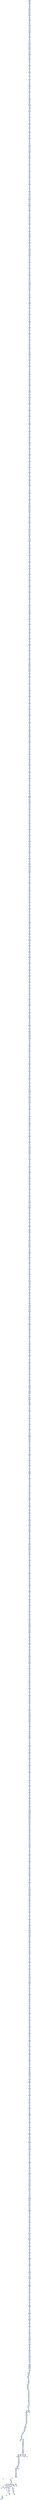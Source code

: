 digraph G {
node[shape=rectangle,style=filled,fillcolor=lightsteelblue,color=lightsteelblue]
bgcolor="transparent"
a0x00401c82leal_0x2ebp__esi[label="start\nleal 0x2(%ebp), %esi",color="lightgrey",fillcolor="orange"];
a0x00401c85movl_0x41139bUINT32__48esp_[label="0x00401c85\nmovl $0x41139b<UINT32>, -48(%esp)"];
a0x00401c8dleal_0x2ebp__esi[label="0x00401c8d\nleal 0x2(%ebp), %esi"];
a0x00401c90movl__48esp__edi[label="0x00401c90\nmovl -48(%esp), %edi"];
a0x00401c94movl_0x44c7fb8bUINT32_eax[label="0x00401c94\nmovl $0x44c7fb8b<UINT32>, %eax"];
a0x00401c99stosl_eax_es_edi_[label="0x00401c99\nstosl %eax, %es:(%edi)"];
a0x00401c9aaddw_ax_cx[label="0x00401c9a\naddw %ax, %cx"];
a0x00401c9dxorl_edx_edx[label="0x00401c9d\nxorl %edx, %edx"];
a0x00401c9fmovb_0x4UINT8_dl[label="0x00401c9f\nmovb $0x4<UINT8>, %dl"];
a0x00401ca1addl_edx__48esp_[label="0x00401ca1\naddl %edx, -48(%esp)"];
a0x00401ca5addw_bp_dx[label="0x00401ca5\naddw %bp, %dx"];
a0x00401ca8movl__48esp__eax[label="0x00401ca8\nmovl -48(%esp), %eax"];
a0x00401cacmovl_0xe39bd024UINT32_eax_[label="0x00401cac\nmovl $0xe39bd024<UINT32>, (%eax)"];
a0x00401cb2movw_dx_ax[label="0x00401cb2\nmovw %dx, %ax"];
a0x00401cb5leal_0x40dd7deax__edx[label="0x00401cb5\nleal 0x40dd7d(%eax), %edx"];
a0x00401cbbxorl_ecx_ecx[label="0x00401cbb\nxorl %ecx, %ecx"];
a0x00401cbdmovb_0x4UINT8_cl[label="0x00401cbd\nmovb $0x4<UINT8>, %cl"];
a0x00401cbfaddl_ecx__48esp_[label="0x00401cbf\naddl %ecx, -48(%esp)"];
a0x00401cc3leal_0x40dd7deax__edx[label="0x00401cc3\nleal 0x40dd7d(%eax), %edx"];
a0x00401cc9movl__48esp__eax[label="0x00401cc9\nmovl -48(%esp), %eax"];
a0x00401ccdmovl_0xfb8b0040UINT32_eax_[label="0x00401ccd\nmovl $0xfb8b0040<UINT32>, (%eax)"];
a0x00401cd3xorl_edi_ecx[label="0x00401cd3\nxorl %edi, %ecx"];
a0x00401cd5xorl_ecx_ecx[label="0x00401cd5\nxorl %ecx, %ecx"];
a0x00401cd7movb_0x4UINT8_cl[label="0x00401cd7\nmovb $0x4<UINT8>, %cl"];
a0x00401cd9addl_ecx__48esp_[label="0x00401cd9\naddl %ecx, -48(%esp)"];
a0x00401cddleal_0x40d97aedx__eax[label="0x00401cdd\nleal 0x40d97a(%edx), %eax"];
a0x00401ce3movl__48esp__ebx[label="0x00401ce3\nmovl -48(%esp), %ebx"];
a0x00401ce7addl_0xd024548bUINT32_ebx_[label="0x00401ce7\naddl $0xd024548b<UINT32>, (%ebx)"];
a0x00401cedsubw_bx_cx[label="0x00401ced\nsubw %bx, %cx"];
a0x00401cf0xorl_eax_eax[label="0x00401cf0\nxorl %eax, %eax"];
a0x00401cf2movb_0x4UINT8_al[label="0x00401cf2\nmovb $0x4<UINT8>, %al"];
a0x00401cf4addl_eax__48esp_[label="0x00401cf4\naddl %eax, -48(%esp)"];
a0x00401cf8testw_dx_si[label="0x00401cf8\ntestw %dx, %si"];
a0x00401cfbmovl__48esp__ebx[label="0x00401cfb\nmovl -48(%esp), %ebx"];
a0x00401cffmovl_0x8d8a0281UINT32_ebx_[label="0x00401cff\nmovl $0x8d8a0281<UINT32>, (%ebx)"];
a0x00401d05subw_bp_ax[label="0x00401d05\nsubw %bp, %ax"];
a0x00401d08xorl_eax_eax[label="0x00401d08\nxorl %eax, %eax"];
a0x00401d0amovb_0x4UINT8_al[label="0x00401d0a\nmovb $0x4<UINT8>, %al"];
a0x00401d0caddl_eax__48esp_[label="0x00401d0c\naddl %eax, -48(%esp)"];
a0x00401d10roll_0x2UINT8_edi[label="0x00401d10\nroll $0x2<UINT8>, %edi"];
a0x00401d13leal_0x40dce9ebp__ebp[label="0x00401d13\nleal 0x40dce9(%ebp), %ebp"];
a0x00401d19movl__48esp__eax[label="0x00401d19\nmovl -48(%esp), %eax"];
a0x00401d1daddl_0x3281be35UINT32_eax_[label="0x00401d1d\naddl $0x3281be35<UINT32>, (%eax)"];
a0x00401d23leal_0x40dce9ebp__ebp[label="0x00401d23\nleal 0x40dce9(%ebp), %ebp"];
a0x00401d29xorl_edx_edx[label="0x00401d29\nxorl %edx, %edx"];
a0x00401d2bmovb_0x4UINT8_dl[label="0x00401d2b\nmovb $0x4<UINT8>, %dl"];
a0x00401d2daddl_edx__48esp_[label="0x00401d2d\naddl %edx, -48(%esp)"];
a0x00401d31addw_ax_bx[label="0x00401d31\naddw %ax, %bx"];
a0x00401d34movl__48esp__ebx[label="0x00401d34\nmovl -48(%esp), %ebx"];
a0x00401d38movl_0xfe25331aUINT32_ebx_[label="0x00401d38\nmovl $0xfe25331a<UINT32>, (%ebx)"];
a0x00401d3emovsbl_cl_ecx[label="0x00401d3e\nmovsbl %cl, %ecx"];
a0x00401d41andl_esi_edx[label="0x00401d41\nandl %esi, %edx"];
a0x00401d43xorl_eax_eax[label="0x00401d43\nxorl %eax, %eax"];
a0x00401d45movb_0x4UINT8_al[label="0x00401d45\nmovb $0x4<UINT8>, %al"];
a0x00401d47addl_eax__48esp_[label="0x00401d47\naddl %eax, -48(%esp)"];
a0x00401d4bandl_esi_edx[label="0x00401d4b\nandl %esi, %edx"];
a0x00401d4dsubl_0x2UINT8_ebp[label="0x00401d4d\nsubl $0x2<UINT8>, %ebp"];
a0x00401d50movl__48esp__ecx[label="0x00401d50\nmovl -48(%esp), %ecx"];
a0x00401d54addl_0xb66e985UINT32_ecx_[label="0x00401d54\naddl $0xb66e985<UINT32>, (%ecx)"];
a0x00401d5asubl_0x2UINT8_ebp[label="0x00401d5a\nsubl $0x2<UINT8>, %ebp"];
a0x00401d5dxorl_eax_eax[label="0x00401d5d\nxorl %eax, %eax"];
a0x00401d5fmovb_0x4UINT8_al[label="0x00401d5f\nmovb $0x4<UINT8>, %al"];
a0x00401d61addl_eax__48esp_[label="0x00401d61\naddl %eax, -48(%esp)"];
a0x00401d65orl_0x40ff6bUINT32_ebx[label="0x00401d65\norl $0x40ff6b<UINT32>, %ebx"];
a0x00401d6bmovl__48esp__edx[label="0x00401d6b\nmovl -48(%esp), %edx"];
a0x00401d6faddl_0xb1c933eeUINT32_edx_[label="0x00401d6f\naddl $0xb1c933ee<UINT32>, (%edx)"];
a0x00401d75subw_di_dx[label="0x00401d75\nsubw %di, %dx"];
a0x00401d78xorl_ebx_ebx[label="0x00401d78\nxorl %ebx, %ebx"];
a0x00401d7amovb_0x4UINT8_bl[label="0x00401d7a\nmovb $0x4<UINT8>, %bl"];
a0x00401d7caddl_ebx__48esp_[label="0x00401d7c\naddl %ebx, -48(%esp)"];
a0x00401d80leal_0x40db7bebp__ecx[label="0x00401d80\nleal 0x40db7b(%ebp), %ecx"];
a0x00401d86movl__48esp__ebx[label="0x00401d86\nmovl -48(%esp), %ebx"];
a0x00401d8aaddl_0x244c0104UINT32_ebx_[label="0x00401d8a\naddl $0x244c0104<UINT32>, (%ebx)"];
a0x00401d90shldl_0x3UINT8_edx_eax[label="0x00401d90\nshldl $0x3<UINT8>, %edx, %eax"];
a0x00401d94xorl_eax_eax[label="0x00401d94\nxorl %eax, %eax"];
a0x00401d96movb_0x4UINT8_al[label="0x00401d96\nmovb $0x4<UINT8>, %al"];
a0x00401d98addl_eax__48esp_[label="0x00401d98\naddl %eax, -48(%esp)"];
a0x00401d9cleal_0x40db7bebp__ecx[label="0x00401d9c\nleal 0x40db7b(%ebp), %ecx"];
a0x00401da2movl__48esp__ebx[label="0x00401da2\nmovl -48(%esp), %ebx"];
a0x00401da6addl_0xee0b66d0UINT32_ebx_[label="0x00401da6\naddl $0xee0b66d0<UINT32>, (%ebx)"];
a0x00401dactestl_ecx_esi[label="0x00401dac\ntestl %ecx, %esi"];
a0x00401daexorl_ecx_ecx[label="0x00401dae\nxorl %ecx, %ecx"];
a0x00401db0movb_0x4UINT8_cl[label="0x00401db0\nmovb $0x4<UINT8>, %cl"];
a0x00401db2addl_ecx__48esp_[label="0x00401db2\naddl %ecx, -48(%esp)"];
a0x00401db6xorl_esi_esi[label="0x00401db6\nxorl %esi, %esi"];
a0x00401db8andw_bp_dx[label="0x00401db8\nandw %bp, %dx"];
a0x00401dbbmovl__48esp__edi[label="0x00401dbb\nmovl -48(%esp), %edi"];
a0x00401dbfmovl_0xd0245c8bUINT32_eax[label="0x00401dbf\nmovl $0xd0245c8b<UINT32>, %eax"];
a0x00401dc4stosl_eax_es_edi_[label="0x00401dc4\nstosl %eax, %es:(%edi)"];
a0x00401dc5andw_bp_dx[label="0x00401dc5\nandw %bp, %dx"];
a0x00401dc8xorl_ecx_ecx[label="0x00401dc8\nxorl %ecx, %ecx"];
a0x00401dcamovb_0x4UINT8_cl[label="0x00401dca\nmovb $0x4<UINT8>, %cl"];
a0x00401dccaddl_ecx__48esp_[label="0x00401dcc\naddl %ecx, -48(%esp)"];
a0x00401dd0orw_di_di[label="0x00401dd0\norw %di, %di"];
a0x00401dd3addw_cx_bp[label="0x00401dd3\naddw %cx, %bp"];
a0x00401dd6movl__48esp__edi[label="0x00401dd6\nmovl -48(%esp), %edi"];
a0x00401ddamovl_0x400381UINT32_eax[label="0x00401dda\nmovl $0x400381<UINT32>, %eax"];
a0x00401ddfstosl_eax_es_edi_[label="0x00401ddf\nstosl %eax, %es:(%edi)"];
a0x00401de0addw_cx_bp[label="0x00401de0\naddw %cx, %bp"];
a0x00401de3orw_di_di[label="0x00401de3\norw %di, %di"];
a0x00401de6xorl_edx_edx[label="0x00401de6\nxorl %edx, %edx"];
a0x00401de8movb_0x4UINT8_dl[label="0x00401de8\nmovb $0x4<UINT8>, %dl"];
a0x00401deaaddl_edx__48esp_[label="0x00401dea\naddl %edx, -48(%esp)"];
a0x00401deeorw_di_di[label="0x00401dee\norw %di, %di"];
a0x00401df1orw_bx_bp[label="0x00401df1\norw %bx, %bp"];
a0x00401df4movl__48esp__edx[label="0x00401df4\nmovl -48(%esp), %edx"];
a0x00401df8addl_0xfb0310bfUINT32_edx_[label="0x00401df8\naddl $0xfb0310bf<UINT32>, (%edx)"];
a0x00401dfeorw_bx_bp[label="0x00401dfe\norw %bx, %bp"];
a0x00401e01xorl_ecx_ecx[label="0x00401e01\nxorl %ecx, %ecx"];
a0x00401e03movb_0x4UINT8_cl[label="0x00401e03\nmovb $0x4<UINT8>, %cl"];
a0x00401e05addl_ecx__48esp_[label="0x00401e05\naddl %ecx, -48(%esp)"];
a0x00401e09testl_ebx_ebx[label="0x00401e09\ntestl %ebx, %ebx"];
a0x00401e0bshll_0x2UINT8_eax[label="0x00401e0b\nshll $0x2<UINT8>, %eax"];
a0x00401e0emovl__48esp__eax[label="0x00401e0e\nmovl -48(%esp), %eax"];
a0x00401e12addl_0x33d6be0fUINT32_eax_[label="0x00401e12\naddl $0x33d6be0f<UINT32>, (%eax)"];
a0x00401e18shll_0x2UINT8_eax[label="0x00401e18\nshll $0x2<UINT8>, %eax"];
a0x00401e1bxorl_eax_eax[label="0x00401e1b\nxorl %eax, %eax"];
a0x00401e1dmovb_0x4UINT8_al[label="0x00401e1d\nmovb $0x4<UINT8>, %al"];
a0x00401e1faddl_eax__48esp_[label="0x00401e1f\naddl %eax, -48(%esp)"];
a0x00401e23testw_di_bp[label="0x00401e23\ntestw %di, %bp"];
a0x00401e26xorl_esi_ebx[label="0x00401e26\nxorl %esi, %ebx"];
a0x00401e28movl__48esp__edi[label="0x00401e28\nmovl -48(%esp), %edi"];
a0x00401e2cmovl_0x104b0c0UINT32_eax[label="0x00401e2c\nmovl $0x104b0c0<UINT32>, %eax"];
a0x00401e31stosl_eax_es_edi_[label="0x00401e31\nstosl %eax, %es:(%edi)"];
a0x00401e32xorl_esi_ebx[label="0x00401e32\nxorl %esi, %ebx"];
a0x00401e34testw_cx_dx[label="0x00401e34\ntestw %cx, %dx"];
a0x00401e37xorl_ecx_ecx[label="0x00401e37\nxorl %ecx, %ecx"];
a0x00401e39movb_0x4UINT8_cl[label="0x00401e39\nmovb $0x4<UINT8>, %cl"];
a0x00401e3baddl_ecx__48esp_[label="0x00401e3b\naddl %ecx, -48(%esp)"];
a0x00401e3ftestw_cx_dx[label="0x00401e3f\ntestw %cx, %dx"];
a0x00401e42leal_0x40fe6febx__ebp[label="0x00401e42\nleal 0x40fe6f(%ebx), %ebp"];
a0x00401e48movl__48esp__ebx[label="0x00401e48\nmovl -48(%esp), %ebx"];
a0x00401e4caddl_0xfd02444UINT32_ebx_[label="0x00401e4c\naddl $0xfd02444<UINT32>, (%ebx)"];
a0x00401e52leal_0x40fe6febx__ebp[label="0x00401e52\nleal 0x40fe6f(%ebx), %ebp"];
a0x00401e58xorl_ecx_ecx[label="0x00401e58\nxorl %ecx, %ecx"];
a0x00401e5amovb_0x4UINT8_cl[label="0x00401e5a\nmovb $0x4<UINT8>, %cl"];
a0x00401e5caddl_ecx__48esp_[label="0x00401e5c\naddl %ecx, -48(%esp)"];
a0x00401e60leal_0x2eax__edi[label="0x00401e60\nleal 0x2(%eax), %edi"];
a0x00401e63movl__48esp__ebx[label="0x00401e63\nmovl -48(%esp), %ebx"];
a0x00401e67addl_0x366d6beUINT32_ebx_[label="0x00401e67\naddl $0x366d6be<UINT32>, (%ebx)"];
a0x00401e6daddl_0x40fc78UINT32_ebp[label="0x00401e6d\naddl $0x40fc78<UINT32>, %ebp"];
a0x00401e73xorw_dx_dx[label="0x00401e73\nxorw %dx, %dx"];
a0x00401e76xorl_ebx_ebx[label="0x00401e76\nxorl %ebx, %ebx"];
a0x00401e78movb_0x4UINT8_bl[label="0x00401e78\nmovb $0x4<UINT8>, %bl"];
a0x00401e7aaddl_ebx__48esp_[label="0x00401e7a\naddl %ebx, -48(%esp)"];
a0x00401e7exorw_dx_dx[label="0x00401e7e\nxorw %dx, %dx"];
a0x00401e81addl_esi_edx[label="0x00401e81\naddl %esi, %edx"];
a0x00401e83movl__48esp__ecx[label="0x00401e83\nmovl -48(%esp), %ecx"];
a0x00401e87movl_0x245c8bc2UINT32_ecx_[label="0x00401e87\nmovl $0x245c8bc2<UINT32>, (%ecx)"];
a0x00401e8daddl_esi_edx[label="0x00401e8d\naddl %esi, %edx"];
a0x00401e8ftestl_ebp_esi[label="0x00401e8f\ntestl %ebp, %esi"];
a0x00401e91xorl_edx_edx[label="0x00401e91\nxorl %edx, %edx"];
a0x00401e93movb_0x4UINT8_dl[label="0x00401e93\nmovb $0x4<UINT8>, %dl"];
a0x00401e95addl_edx__48esp_[label="0x00401e95\naddl %edx, -48(%esp)"];
a0x00401e99testl_ebp_esi[label="0x00401e99\ntestl %ebp, %esi"];
a0x00401e9bmovl__48esp__ecx[label="0x00401e9b\nmovl -48(%esp), %ecx"];
a0x00401e9forl_0x500381d0UINT32_ecx_[label="0x00401e9f\norl $0x500381d0<UINT32>, (%ecx)"];
a0x00401ea5orw_di_ax[label="0x00401ea5\norw %di, %ax"];
a0x00401ea8xorl_eax_eax[label="0x00401ea8\nxorl %eax, %eax"];
a0x00401eaamovb_0x4UINT8_al[label="0x00401eaa\nmovb $0x4<UINT8>, %al"];
a0x00401eacaddl_eax__48esp_[label="0x00401eac\naddl %eax, -48(%esp)"];
a0x00401eb0imull_ebp_eax[label="0x00401eb0\nimull %ebp, %eax"];
a0x00401eb2addl_ebp_edi[label="0x00401eb2\naddl %ebp, %edi"];
a0x00401eb4andl_eax_edi[label="0x00401eb4\nandl %eax, %edi"];
a0x00401eb6movl__48esp__ebx[label="0x00401eb6\nmovl -48(%esp), %ebx"];
a0x00401ebaaddl_0x66b90040UINT32_ebx_[label="0x00401eba\naddl $0x66b90040<UINT32>, (%ebx)"];
a0x00401ec0addl_ebp_edi[label="0x00401ec0\naddl %ebp, %edi"];
a0x00401ec2andl_eax_edi[label="0x00401ec2\nandl %eax, %edi"];
a0x00401ec4andl_edx_eax[label="0x00401ec4\nandl %edx, %eax"];
a0x00401ec6xorl_ecx_ecx[label="0x00401ec6\nxorl %ecx, %ecx"];
a0x00401ec8movb_0x4UINT8_cl[label="0x00401ec8\nmovb $0x4<UINT8>, %cl"];
a0x00401ecaaddl_ecx__48esp_[label="0x00401eca\naddl %ecx, -48(%esp)"];
a0x00401eceandl_eax_edi[label="0x00401ece\nandl %eax, %edi"];
a0x00401ed0andl_edx_eax[label="0x00401ed0\nandl %edx, %eax"];
a0x00401ed2movl_edx_esi[label="0x00401ed2\nmovl %edx, %esi"];
a0x00401ed4movl__48esp__ebx[label="0x00401ed4\nmovl -48(%esp), %ebx"];
a0x00401ed8movl_0x8566c203UINT32_ebx_[label="0x00401ed8\nmovl $0x8566c203<UINT32>, (%ebx)"];
a0x00401edeandl_edx_eax[label="0x00401ede\nandl %edx, %eax"];
a0x00401ee0movl_edx_esi[label="0x00401ee0\nmovl %edx, %esi"];
a0x00401ee2xorl_ecx_ecx[label="0x00401ee2\nxorl %ecx, %ecx"];
a0x00401ee4movb_0x4UINT8_cl[label="0x00401ee4\nmovb $0x4<UINT8>, %cl"];
a0x00401ee6addl_ecx__48esp_[label="0x00401ee6\naddl %ecx, -48(%esp)"];
a0x00401eeamovl_edx_esi[label="0x00401eea\nmovl %edx, %esi"];
a0x00401eecmovl__48esp__edi[label="0x00401eec\nmovl -48(%esp), %edi"];
a0x00401ef0movl_0xc62366c8UINT32_eax[label="0x00401ef0\nmovl $0xc62366c8<UINT32>, %eax"];
a0x00401ef5stosl_eax_es_edi_[label="0x00401ef5\nstosl %eax, %es:(%edi)"];
a0x00401ef6xaddl_edx_eax[label="0x00401ef6\nxaddl %edx, %eax"];
a0x00401ef9andl_edi_ecx[label="0x00401ef9\nandl %edi, %ecx"];
a0x00401efbxorl_edx_ebp[label="0x00401efb\nxorl %edx, %ebp"];
a0x00401efdxorl_ebx_ebx[label="0x00401efd\nxorl %ebx, %ebx"];
a0x00401effmovb_0x4UINT8_bl[label="0x00401eff\nmovb $0x4<UINT8>, %bl"];
a0x00401f01addl_ebx__48esp_[label="0x00401f01\naddl %ebx, -48(%esp)"];
a0x00401f05andl_edi_ecx[label="0x00401f05\nandl %edi, %ecx"];
a0x00401f07movl__48esp__ecx[label="0x00401f07\nmovl -48(%esp), %ecx"];
a0x00401f0bmovl_0x4b0c033UINT32_ecx_[label="0x00401f0b\nmovl $0x4b0c033<UINT32>, (%ecx)"];
a0x00401f11xorl_edx_ebp[label="0x00401f11\nxorl %edx, %ebp"];
a0x00401f13leal_0x40fe78edi__eax[label="0x00401f13\nleal 0x40fe78(%edi), %eax"];
a0x00401f19xorl_edx_edx[label="0x00401f19\nxorl %edx, %edx"];
a0x00401f1bmovb_0x4UINT8_dl[label="0x00401f1b\nmovb $0x4<UINT8>, %dl"];
a0x00401f1daddl_edx__48esp_[label="0x00401f1d\naddl %edx, -48(%esp)"];
a0x00401f21leal_0x40fe78edi__eax[label="0x00401f21\nleal 0x40fe78(%edi), %eax"];
a0x00401f27movl__48esp__edi[label="0x00401f27\nmovl -48(%esp), %edi"];
a0x00401f2bmovl_0xd0244401UINT32_eax[label="0x00401f2b\nmovl $0xd0244401<UINT32>, %eax"];
a0x00401f30stosl_eax_es_edi_[label="0x00401f30\nstosl %eax, %es:(%edi)"];
a0x00401f31testl_esi_edx[label="0x00401f31\ntestl %esi, %edx"];
a0x00401f33xorl_ecx_ecx[label="0x00401f33\nxorl %ecx, %ecx"];
a0x00401f35movb_0x4UINT8_cl[label="0x00401f35\nmovb $0x4<UINT8>, %cl"];
a0x00401f37addl_ecx__48esp_[label="0x00401f37\naddl %ecx, -48(%esp)"];
a0x00401f3bleal_0x40dbefedx__edi[label="0x00401f3b\nleal 0x40dbef(%edx), %edi"];
a0x00401f41movl__48esp__edx[label="0x00401f41\nmovl -48(%esp), %edx"];
a0x00401f45addl_0x66c88566UINT32_edx_[label="0x00401f45\naddl $0x66c88566<UINT32>, (%edx)"];
a0x00401f4bsubw_dx_ax[label="0x00401f4b\nsubw %dx, %ax"];
a0x00401f4etestl_edi_ebx[label="0x00401f4e\ntestl %edi, %ebx"];
a0x00401f50xorl_ecx_ecx[label="0x00401f50\nxorl %ecx, %ecx"];
a0x00401f52movb_0x4UINT8_cl[label="0x00401f52\nmovb $0x4<UINT8>, %cl"];
a0x00401f54addl_ecx__48esp_[label="0x00401f54\naddl %ecx, -48(%esp)"];
a0x00401f58testl_edi_ebx[label="0x00401f58\ntestl %edi, %ebx"];
a0x00401f5aandl_ebp_edi[label="0x00401f5a\nandl %ebp, %edi"];
a0x00401f5cmovl__48esp__edx[label="0x00401f5c\nmovl -48(%esp), %edx"];
a0x00401f60orl_0x448bc623UINT32_edx_[label="0x00401f60\norl $0x448bc623<UINT32>, (%edx)"];
a0x00401f66andl_ebp_edi[label="0x00401f66\nandl %ebp, %edi"];
a0x00401f68andw_dx_di[label="0x00401f68\nandw %dx, %di"];
a0x00401f6btestl_edx_edx[label="0x00401f6b\ntestl %edx, %edx"];
a0x00401f6dxorl_ecx_ecx[label="0x00401f6d\nxorl %ecx, %ecx"];
a0x00401f6fmovb_0x4UINT8_cl[label="0x00401f6f\nmovb $0x4<UINT8>, %cl"];
a0x00401f71addl_ecx__48esp_[label="0x00401f71\naddl %ecx, -48(%esp)"];
a0x00401f75andw_dx_di[label="0x00401f75\nandw %dx, %di"];
a0x00401f78movl__48esp__ecx[label="0x00401f78\nmovl -48(%esp), %ecx"];
a0x00401f7cmovl_0x81d024UINT32_ecx_[label="0x00401f7c\nmovl $0x81d024<UINT32>, (%ecx)"];
a0x00401f82testl_edx_edx[label="0x00401f82\ntestl %edx, %edx"];
a0x00401f84rorl_0x2UINT8_eax[label="0x00401f84\nrorl $0x2<UINT8>, %eax"];
a0x00401f87xorl_edx_edx[label="0x00401f87\nxorl %edx, %edx"];
a0x00401f89movb_0x4UINT8_dl[label="0x00401f89\nmovb $0x4<UINT8>, %dl"];
a0x00401f8baddl_edx__48esp_[label="0x00401f8b\naddl %edx, -48(%esp)"];
a0x00401f8frorl_0x2UINT8_eax[label="0x00401f8f\nrorl $0x2<UINT8>, %eax"];
a0x00401f92movl__48esp__edi[label="0x00401f92\nmovl -48(%esp), %edi"];
a0x00401f96movl_0x3e8UINT32_eax[label="0x00401f96\nmovl $0x3e8<UINT32>, %eax"];
a0x00401f9bstosl_eax_es_edi_[label="0x00401f9b\nstosl %eax, %es:(%edi)"];
a0x00401f9corl_ebx_esi[label="0x00401f9c\norl %ebx, %esi"];
a0x00401f9emovw_ax_si[label="0x00401f9e\nmovw %ax, %si"];
a0x00401fa1xorl_ebx_ebx[label="0x00401fa1\nxorl %ebx, %ebx"];
a0x00401fa3movb_0x4UINT8_bl[label="0x00401fa3\nmovb $0x4<UINT8>, %bl"];
a0x00401fa5addl_ebx__48esp_[label="0x00401fa5\naddl %ebx, -48(%esp)"];
a0x00401fa9movw_ax_si[label="0x00401fa9\nmovw %ax, %si"];
a0x00401facmovl__48esp__eax[label="0x00401fac\nmovl -48(%esp), %eax"];
a0x00401fb0addl_0x33c62366UINT32_eax_[label="0x00401fb0\naddl $0x33c62366<UINT32>, (%eax)"];
a0x00401fb6movsbl_ah_eax[label="0x00401fb6\nmovsbl %ah, %eax"];
a0x00401fb9xorl_eax_eax[label="0x00401fb9\nxorl %eax, %eax"];
a0x00401fbbmovw_si_dx[label="0x00401fbb\nmovw %si, %dx"];
a0x00401fbexorl_ecx_ecx[label="0x00401fbe\nxorl %ecx, %ecx"];
a0x00401fc0movb_0x4UINT8_cl[label="0x00401fc0\nmovb $0x4<UINT8>, %cl"];
a0x00401fc2addl_ecx__48esp_[label="0x00401fc2\naddl %ecx, -48(%esp)"];
a0x00401fc6xorl_eax_eax[label="0x00401fc6\nxorl %eax, %eax"];
a0x00401fc8movw_si_dx[label="0x00401fc8\nmovw %si, %dx"];
a0x00401fcbmovl__48esp__ecx[label="0x00401fcb\nmovl -48(%esp), %ecx"];
a0x00401fcfaddl_0x104b1c9UINT32_ecx_[label="0x00401fcf\naddl $0x104b1c9<UINT32>, (%ecx)"];
a0x00401fd5movw_si_dx[label="0x00401fd5\nmovw %si, %dx"];
a0x00401fd8orl_ebx_edi[label="0x00401fd8\norl %ebx, %edi"];
a0x00401fdaxorl_0x40f96aUINT32_ebx[label="0x00401fda\nxorl $0x40f96a<UINT32>, %ebx"];
a0x00401fe0xorl_edx_edx[label="0x00401fe0\nxorl %edx, %edx"];
a0x00401fe2movb_0x4UINT8_dl[label="0x00401fe2\nmovb $0x4<UINT8>, %dl"];
a0x00401fe4addl_edx__48esp_[label="0x00401fe4\naddl %edx, -48(%esp)"];
a0x00401fe8orl_ebx_edi[label="0x00401fe8\norl %ebx, %edi"];
a0x00401feaxorl_0x40f96aUINT32_ebx[label="0x00401fea\nxorl $0x40f96a<UINT32>, %ebx"];
a0x00401ff0movl__48esp__eax[label="0x00401ff0\nmovl -48(%esp), %eax"];
a0x00401ff4orl_0x66d0244cUINT32_eax_[label="0x00401ff4\norl $0x66d0244c<UINT32>, (%eax)"];
a0x00401ffaxorl_0x40f96aUINT32_ebx[label="0x00401ffa\nxorl $0x40f96a<UINT32>, %ebx"];
a0x00402000xorl_ebx_ebx[label="0x00402000\nxorl %ebx, %ebx"];
a0x00402002movb_0x4UINT8_bl[label="0x00402002\nmovb $0x4<UINT8>, %bl"];
a0x00402004addl_ebx__48esp_[label="0x00402004\naddl %ebx, -48(%esp)"];
a0x00402008orl_ebx_ecx[label="0x00402008\norl %ebx, %ecx"];
a0x0040200ashldl_0x3UINT8_edi_eax[label="0x0040200a\nshldl $0x3<UINT8>, %edi, %eax"];
a0x0040200emovl__48esp__ecx[label="0x0040200e\nmovl -48(%esp), %ecx"];
a0x00402012addl_0x5c8bc60bUINT32_ecx_[label="0x00402012\naddl $0x5c8bc60b<UINT32>, (%ecx)"];
a0x00402018shldl_0x3UINT8_edi_eax[label="0x00402018\nshldl $0x3<UINT8>, %edi, %eax"];
a0x0040201cxorl_eax_eax[label="0x0040201c\nxorl %eax, %eax"];
a0x0040201emovb_0x4UINT8_al[label="0x0040201e\nmovb $0x4<UINT8>, %al"];
a0x00402020addl_eax__48esp_[label="0x00402020\naddl %eax, -48(%esp)"];
a0x00402024leal_0x2edx__ecx[label="0x00402024\nleal 0x2(%edx), %ecx"];
a0x00402027movl__48esp__edi[label="0x00402027\nmovl -48(%esp), %edi"];
a0x0040202bmovl_0x381d024UINT32_eax[label="0x0040202b\nmovl $0x381d024<UINT32>, %eax"];
a0x00402030stosl_eax_es_edi_[label="0x00402030\nstosl %eax, %es:(%edi)"];
a0x00402031orl_ecx_edi[label="0x00402031\norl %ecx, %edi"];
a0x00402033xaddl_ebx_eax[label="0x00402033\nxaddl %ebx, %eax"];
a0x00402036xorl_edx_edx[label="0x00402036\nxorl %edx, %edx"];
a0x00402038movb_0x4UINT8_dl[label="0x00402038\nmovb $0x4<UINT8>, %dl"];
a0x0040203aaddl_edx__48esp_[label="0x0040203a\naddl %edx, -48(%esp)"];
a0x0040203exaddl_ebx_eax[label="0x0040203e\nxaddl %ebx, %eax"];
a0x00402041movl__48esp__edi[label="0x00402041\nmovl -48(%esp), %edi"];
a0x00402045movl_0x10bfa4f3UINT32_eax[label="0x00402045\nmovl $0x10bfa4f3<UINT32>, %eax"];
a0x0040204astosl_eax_es_edi_[label="0x0040204a\nstosl %eax, %es:(%edi)"];
a0x0040204bleal_0x40db79esi__esi[label="0x0040204b\nleal 0x40db79(%esi), %esi"];
a0x00402051xorl_ecx_ecx[label="0x00402051\nxorl %ecx, %ecx"];
a0x00402053movb_0x4UINT8_cl[label="0x00402053\nmovb $0x4<UINT8>, %cl"];
a0x00402055addl_ecx__48esp_[label="0x00402055\naddl %ecx, -48(%esp)"];
a0x00402059andl_edx_ebp[label="0x00402059\nandl %edx, %ebp"];
a0x0040205bxorw_cx_bp[label="0x0040205b\nxorw %cx, %bp"];
a0x0040205emovl__48esp__edx[label="0x0040205e\nmovl -48(%esp), %edx"];
a0x00402062addl_0xd8feae8dUINT32_edx_[label="0x00402062\naddl $0xd8feae8d<UINT32>, (%edx)"];
a0x00402068xorw_cx_bp[label="0x00402068\nxorw %cx, %bp"];
a0x0040206btestw_dx_cx[label="0x0040206b\ntestw %dx, %cx"];
a0x0040206exorl_esi_esi[label="0x0040206e\nxorl %esi, %esi"];
a0x00402070xorl_ebx_ebx[label="0x00402070\nxorl %ebx, %ebx"];
a0x00402072movb_0x4UINT8_bl[label="0x00402072\nmovb $0x4<UINT8>, %bl"];
a0x00402074addl_ebx__48esp_[label="0x00402074\naddl %ebx, -48(%esp)"];
a0x00402078testw_dx_cx[label="0x00402078\ntestw %dx, %cx"];
a0x0040207bxorl_esi_esi[label="0x0040207b\nxorl %esi, %esi"];
a0x0040207dmovl__48esp__ecx[label="0x0040207d\nmovl -48(%esp), %ecx"];
a0x00402081movl_0xc9330040UINT32_ecx_[label="0x00402081\nmovl $0xc9330040<UINT32>, (%ecx)"];
a0x00402087xorl_esi_esi[label="0x00402087\nxorl %esi, %esi"];
a0x00402089xorl_ebx_ebx[label="0x00402089\nxorl %ebx, %ebx"];
a0x0040208bmovb_0x4UINT8_bl[label="0x0040208b\nmovb $0x4<UINT8>, %bl"];
a0x0040208daddl_ebx__48esp_[label="0x0040208d\naddl %ebx, -48(%esp)"];
a0x00402091shldl_0x3UINT8_edx_eax[label="0x00402091\nshldl $0x3<UINT8>, %edx, %eax"];
a0x00402095movl__48esp__eax[label="0x00402095\nmovl -48(%esp), %eax"];
a0x00402099orl_0x4c0104b1UINT32_eax_[label="0x00402099\norl $0x4c0104b1<UINT32>, (%eax)"];
a0x0040209forl_eax_eax[label="0x0040209f\norl %eax, %eax"];
a0x004020a1movsbl_al_edx[label="0x004020a1\nmovsbl %al, %edx"];
a0x004020a4xorl_edx_edx[label="0x004020a4\nxorl %edx, %edx"];
a0x004020a6movb_0x4UINT8_dl[label="0x004020a6\nmovb $0x4<UINT8>, %dl"];
a0x004020a8addl_edx__48esp_[label="0x004020a8\naddl %edx, -48(%esp)"];
a0x004020acmovsbl_al_edx[label="0x004020ac\nmovsbl %al, %edx"];
a0x004020afmovl__48esp__ecx[label="0x004020af\nmovl -48(%esp), %ecx"];
a0x004020b3addl_0xe9f7d024UINT32_ecx_[label="0x004020b3\naddl $0xe9f7d024<UINT32>, (%ecx)"];
a0x004020b9leal_0x2ecx__esi[label="0x004020b9\nleal 0x2(%ecx), %esi"];
a0x004020bcandw_si_di[label="0x004020bc\nandw %si, %di"];
a0x004020bfxorl_ecx_ecx[label="0x004020bf\nxorl %ecx, %ecx"];
a0x004020c1movb_0x4UINT8_cl[label="0x004020c1\nmovb $0x4<UINT8>, %cl"];
a0x004020c3addl_ecx__48esp_[label="0x004020c3\naddl %ecx, -48(%esp)"];
a0x004020c7andw_si_di[label="0x004020c7\nandw %si, %di"];
a0x004020camovw_bp_bx[label="0x004020ca\nmovw %bp, %bx"];
a0x004020cdmovl__48esp__ecx[label="0x004020cd\nmovl -48(%esp), %ecx"];
a0x004020d1addl_0x8b024b8dUINT32_ecx_[label="0x004020d1\naddl $0x8b024b8d<UINT32>, (%ecx)"];
a0x004020d7movw_bp_bx[label="0x004020d7\nmovw %bp, %bx"];
a0x004020daleal_0x40db7bebp__ecx[label="0x004020da\nleal 0x40db7b(%ebp), %ecx"];
a0x004020e0xorl_ecx_ecx[label="0x004020e0\nxorl %ecx, %ecx"];
a0x004020e2movb_0x4UINT8_cl[label="0x004020e2\nmovb $0x4<UINT8>, %cl"];
a0x004020e4addl_ecx__48esp_[label="0x004020e4\naddl %ecx, -48(%esp)"];
a0x004020e8leal_0x40db7bebp__ecx[label="0x004020e8\nleal 0x40db7b(%ebp), %ecx"];
a0x004020eemovl__48esp__ebx[label="0x004020ee\nmovl -48(%esp), %ebx"];
a0x004020f2orl_0x81d02454UINT32_ebx_[label="0x004020f2\norl $0x81d02454<UINT32>, (%ebx)"];
a0x004020f8mull_edi_eax[label="0x004020f8\nmull %edi, %eax"];
a0x004020fatestl_ebx_esi[label="0x004020fa\ntestl %ebx, %esi"];
a0x004020fcmovl_esi_eax[label="0x004020fc\nmovl %esi, %eax"];
a0x004020fexorl_eax_eax[label="0x004020fe\nxorl %eax, %eax"];
a0x00402100movb_0x4UINT8_al[label="0x00402100\nmovb $0x4<UINT8>, %al"];
a0x00402102addl_eax__48esp_[label="0x00402102\naddl %eax, -48(%esp)"];
a0x00402106testl_ebx_esi[label="0x00402106\ntestl %ebx, %esi"];
a0x00402108movl__48esp__ebx[label="0x00402108\nmovl -48(%esp), %ebx"];
a0x0040210cmovl_0xf3d2602UINT32_ebx_[label="0x0040210c\nmovl $0xf3d2602<UINT32>, (%ebx)"];
a0x00402112movl_esi_eax[label="0x00402112\nmovl %esi, %eax"];
a0x00402114xorl_ebx_ebx[label="0x00402114\nxorl %ebx, %ebx"];
a0x00402116movb_0x4UINT8_bl[label="0x00402116\nmovb $0x4<UINT8>, %bl"];
a0x00402118addl_ebx__48esp_[label="0x00402118\naddl %ebx, -48(%esp)"];
a0x0040211caddw_bp_dx[label="0x0040211c\naddw %bp, %dx"];
a0x0040211fandl_ebx_esi[label="0x0040211f\nandl %ebx, %esi"];
a0x00402121movl__48esp__eax[label="0x00402121\nmovl -48(%esp), %eax"];
a0x00402125addl_0x663281afUINT32_eax_[label="0x00402125\naddl $0x663281af<UINT32>, (%eax)"];
a0x0040212bandl_ebx_esi[label="0x0040212b\nandl %ebx, %esi"];
a0x0040212daddw_dx_ax[label="0x0040212d\naddw %dx, %ax"];
a0x00402130testw_cx_bx[label="0x00402130\ntestw %cx, %bx"];
a0x00402133xorl_ebx_ebx[label="0x00402133\nxorl %ebx, %ebx"];
a0x00402135movb_0x4UINT8_bl[label="0x00402135\nmovb $0x4<UINT8>, %bl"];
a0x00402137addl_ebx__48esp_[label="0x00402137\naddl %ebx, -48(%esp)"];
a0x0040213baddw_dx_ax[label="0x0040213b\naddw %dx, %ax"];
a0x0040213emovl__48esp__edi[label="0x0040213e\nmovl -48(%esp), %edi"];
a0x00402142movl_0x8d140f7dUINT32_eax[label="0x00402142\nmovl $0x8d140f7d<UINT32>, %eax"];
a0x00402147stosl_eax_es_edi_[label="0x00402147\nstosl %eax, %es:(%edi)"];
a0x00402148testw_cx_bx[label="0x00402148\ntestw %cx, %bx"];
a0x0040214bsubw_bp_ax[label="0x0040214b\nsubw %bp, %ax"];
a0x0040214esbbl_0x2UINT8_eax[label="0x0040214e\nsbbl $0x2<UINT8>, %eax"];
a0x00402151xorl_ebx_ebx[label="0x00402151\nxorl %ebx, %ebx"];
a0x00402153movb_0x4UINT8_bl[label="0x00402153\nmovb $0x4<UINT8>, %bl"];
a0x00402155addl_ebx__48esp_[label="0x00402155\naddl %ebx, -48(%esp)"];
a0x00402159subw_bp_ax[label="0x00402159\nsubw %bp, %ax"];
a0x0040215csbbl_0x2UINT8_eax[label="0x0040215c\nsbbl $0x2<UINT8>, %eax"];
a0x0040215fmovl__48esp__edi[label="0x0040215f\nmovl -48(%esp), %edi"];
a0x00402163movl_0xc18b024bUINT32_eax[label="0x00402163\nmovl $0xc18b024b<UINT32>, %eax"];
a0x00402168stosl_eax_es_edi_[label="0x00402168\nstosl %eax, %es:(%edi)"];
a0x00402169sbbl_0x2UINT8_eax[label="0x00402169\nsbbl $0x2<UINT8>, %eax"];
a0x0040216cleal_0x40df6desi__eax[label="0x0040216c\nleal 0x40df6d(%esi), %eax"];
a0x00402172xorl_ebx_ebx[label="0x00402172\nxorl %ebx, %ebx"];
a0x00402174movb_0x4UINT8_bl[label="0x00402174\nmovb $0x4<UINT8>, %bl"];
a0x00402176addl_ebx__48esp_[label="0x00402176\naddl %ebx, -48(%esp)"];
a0x0040217aleal_0x40df6desi__eax[label="0x0040217a\nleal 0x40df6d(%esi), %eax"];
a0x00402180movl__48esp__ecx[label="0x00402180\nmovl -48(%esp), %ecx"];
a0x00402184movl_0x33d72366UINT32_ecx_[label="0x00402184\nmovl $0x33d72366<UINT32>, (%ecx)"];
a0x0040218aandl_edi_ecx[label="0x0040218a\nandl %edi, %ecx"];
a0x0040218ctestl_edx_ecx[label="0x0040218c\ntestl %edx, %ecx"];
a0x0040218eorl_ecx_esi[label="0x0040218e\norl %ecx, %esi"];
a0x00402190subl_eax_eax[label="0x00402190\nsubl %eax, %eax"];
a0x00402192xorl_ecx_ecx[label="0x00402192\nxorl %ecx, %ecx"];
a0x00402194movb_0x4UINT8_cl[label="0x00402194\nmovb $0x4<UINT8>, %cl"];
a0x00402196addl_ecx__48esp_[label="0x00402196\naddl %ecx, -48(%esp)"];
a0x0040219atestl_edx_ecx[label="0x0040219a\ntestl %edx, %ecx"];
a0x0040219cmovl__48esp__ebx[label="0x0040219c\nmovl -48(%esp), %ebx"];
a0x004021a0addl_0x104b3dbUINT32_ebx_[label="0x004021a0\naddl $0x104b3db<UINT32>, (%ebx)"];
a0x004021a6orl_ecx_esi[label="0x004021a6\norl %ecx, %esi"];
a0x004021a8xorl_eax_eax[label="0x004021a8\nxorl %eax, %eax"];
a0x004021aamovb_0x4UINT8_al[label="0x004021aa\nmovb $0x4<UINT8>, %al"];
a0x004021acaddl_eax__48esp_[label="0x004021ac\naddl %eax, -48(%esp)"];
a0x004021b0subl_eax_eax[label="0x004021b0\nsubl %eax, %eax"];
a0x004021b2movl__48esp__eax[label="0x004021b2\nmovl -48(%esp), %eax"];
a0x004021b6addl_0x8bd0245cUINT32_eax_[label="0x004021b6\naddl $0x8bd0245c<UINT32>, (%eax)"];
a0x004021bcsbbl_0x40d97aUINT32_ebx[label="0x004021bc\nsbbl $0x40d97a<UINT32>, %ebx"];
a0x004021c2xorl_eax_eax[label="0x004021c2\nxorl %eax, %eax"];
a0x004021c4movb_0x4UINT8_al[label="0x004021c4\nmovb $0x4<UINT8>, %al"];
a0x004021c6addl_eax__48esp_[label="0x004021c6\naddl %eax, -48(%esp)"];
a0x004021caaddw_dx_si[label="0x004021ca\naddw %dx, %si"];
a0x004021cdmovl__48esp__ebx[label="0x004021cd\nmovl -48(%esp), %ebx"];
a0x004021d1movl_0xd72366c1UINT32_ebx_[label="0x004021d1\nmovl $0xd72366c1<UINT32>, (%ebx)"];
a0x004021d7orw_bx_bp[label="0x004021d7\norw %bx, %bp"];
a0x004021dasubw_cx_bx[label="0x004021da\nsubw %cx, %bx"];
a0x004021ddxorl_ecx_ecx[label="0x004021dd\nxorl %ecx, %ecx"];
a0x004021dfmovb_0x4UINT8_cl[label="0x004021df\nmovb $0x4<UINT8>, %cl"];
a0x004021e1addl_ecx__48esp_[label="0x004021e1\naddl %ecx, -48(%esp)"];
a0x004021e5subw_cx_bx[label="0x004021e5\nsubw %cx, %bx"];
a0x004021e8movl__48esp__edi[label="0x004021e8\nmovl -48(%esp), %edi"];
a0x004021ecmovl_0xd024548bUINT32_eax[label="0x004021ec\nmovl $0xd024548b<UINT32>, %eax"];
a0x004021f1stosl_eax_es_edi_[label="0x004021f1\nstosl %eax, %es:(%edi)"];
a0x004021f2orl_eax_ebx[label="0x004021f2\norl %eax, %ebx"];
a0x004021f4addw_bp_dx[label="0x004021f4\naddw %bp, %dx"];
a0x004021f7addl_0x2UINT8_ecx[label="0x004021f7\naddl $0x2<UINT8>, %ecx"];
a0x004021faxorl_ecx_ecx[label="0x004021fa\nxorl %ecx, %ecx"];
a0x004021fcmovb_0x4UINT8_cl[label="0x004021fc\nmovb $0x4<UINT8>, %cl"];
a0x004021feaddl_ecx__48esp_[label="0x004021fe\naddl %ecx, -48(%esp)"];
a0x00402202addw_bp_dx[label="0x00402202\naddw %bp, %dx"];
a0x00402205movl__48esp__eax[label="0x00402205\nmovl -48(%esp), %eax"];
a0x00402209addl_0x4500281UINT32_eax_[label="0x00402209\naddl $0x4500281<UINT32>, (%eax)"];
a0x0040220faddl_0x2UINT8_ecx[label="0x0040220f\naddl $0x2<UINT8>, %ecx"];
a0x00402212xorl_eax_eax[label="0x00402212\nxorl %eax, %eax"];
a0x00402214movb_0x4UINT8_al[label="0x00402214\nmovb $0x4<UINT8>, %al"];
a0x00402216addl_eax__48esp_[label="0x00402216\naddl %eax, -48(%esp)"];
a0x0040221asubw_bx_dx[label="0x0040221a\nsubw %bx, %dx"];
a0x0040221dandw_bp_bx[label="0x0040221d\nandw %bp, %bx"];
a0x00402220movl__48esp__edx[label="0x00402220\nmovl -48(%esp), %edx"];
a0x00402224movl_0x23660000UINT32_edx_[label="0x00402224\nmovl $0x23660000<UINT32>, (%edx)"];
a0x0040222aandw_bp_bx[label="0x0040222a\nandw %bp, %bx"];
a0x0040222dxorl_ecx_ecx[label="0x0040222d\nxorl %ecx, %ecx"];
a0x0040222fmovb_0x4UINT8_cl[label="0x0040222f\nmovb $0x4<UINT8>, %cl"];
a0x00402231addl_ecx__48esp_[label="0x00402231\naddl %ecx, -48(%esp)"];
a0x00402235orw_dx_di[label="0x00402235\norw %dx, %di"];
a0x00402238andw_cx_dx[label="0x00402238\nandw %cx, %dx"];
a0x0040223bmovl__48esp__edi[label="0x0040223b\nmovl -48(%esp), %edi"];
a0x0040223fmovl_0xb3db33d7UINT32_eax[label="0x0040223f\nmovl $0xb3db33d7<UINT32>, %eax"];
a0x00402244stosl_eax_es_edi_[label="0x00402244\nstosl %eax, %es:(%edi)"];
a0x00402245andw_cx_dx[label="0x00402245\nandw %cx, %dx"];
a0x00402248xorl_eax_eax[label="0x00402248\nxorl %eax, %eax"];
a0x0040224amovb_0x4UINT8_al[label="0x0040224a\nmovb $0x4<UINT8>, %al"];
a0x0040224caddl_eax__48esp_[label="0x0040224c\naddl %eax, -48(%esp)"];
a0x00402250xorw_dx_dx[label="0x00402250\nxorw %dx, %dx"];
a0x00402253movl__48esp__edi[label="0x00402253\nmovl -48(%esp), %edi"];
a0x00402257movl_0x245c0104UINT32_eax[label="0x00402257\nmovl $0x245c0104<UINT32>, %eax"];
a0x0040225cstosl_eax_es_edi_[label="0x0040225c\nstosl %eax, %es:(%edi)"];
a0x0040225dtestw_bp_ax[label="0x0040225d\ntestw %bp, %ax"];
a0x00402260leal_0x2ebx__edx[label="0x00402260\nleal 0x2(%ebx), %edx"];
a0x00402263addl_edi_ecx[label="0x00402263\naddl %edi, %ecx"];
a0x00402265xorl_eax_eax[label="0x00402265\nxorl %eax, %eax"];
a0x00402267movb_0x4UINT8_al[label="0x00402267\nmovb $0x4<UINT8>, %al"];
a0x00402269addl_eax__48esp_[label="0x00402269\naddl %eax, -48(%esp)"];
a0x0040226dleal_0x2ebx__edx[label="0x0040226d\nleal 0x2(%ebx), %edx"];
a0x00402270addl_edi_ecx[label="0x00402270\naddl %edi, %ecx"];
a0x00402272movl__48esp__edx[label="0x00402272\nmovl -48(%esp), %edx"];
a0x00402276addl_0xf68b66d0UINT32_edx_[label="0x00402276\naddl $0xf68b66d0<UINT32>, (%edx)"];
a0x0040227caddl_edi_ecx[label="0x0040227c\naddl %edi, %ecx"];
a0x0040227esarl_0x2UINT8_eax[label="0x0040227e\nsarl $0x2<UINT8>, %eax"];
a0x00402281movw_bx_bx[label="0x00402281\nmovw %bx, %bx"];
a0x00402284xorl_ecx_ecx[label="0x00402284\nxorl %ecx, %ecx"];
a0x00402286movb_0x4UINT8_cl[label="0x00402286\nmovb $0x4<UINT8>, %cl"];
a0x00402288addl_ecx__48esp_[label="0x00402288\naddl %ecx, -48(%esp)"];
a0x0040228csarl_0x2UINT8_eax[label="0x0040228c\nsarl $0x2<UINT8>, %eax"];
a0x0040228fmovl__48esp__edx[label="0x0040228f\nmovl -48(%esp), %edx"];
a0x00402293addl_0xd024448bUINT32_edx_[label="0x00402293\naddl $0xd024448b<UINT32>, (%edx)"];
a0x00402299movw_bx_bx[label="0x00402299\nmovw %bx, %bx"];
a0x0040229cxorl_ebx_ebx[label="0x0040229c\nxorl %ebx, %ebx"];
a0x0040229emovb_0x4UINT8_bl[label="0x0040229e\nmovb $0x4<UINT8>, %bl"];
a0x004022a0addl_ebx__48esp_[label="0x004022a0\naddl %ebx, -48(%esp)"];
a0x004022a4orw_ax_di[label="0x004022a4\norw %ax, %di"];
a0x004022a7movl__48esp__ecx[label="0x004022a7\nmovl -48(%esp), %ecx"];
a0x004022abaddl_0xc7810081UINT32_ecx_[label="0x004022ab\naddl $0xc7810081<UINT32>, (%ecx)"];
a0x004022b1andl_ebx_ebx[label="0x004022b1\nandl %ebx, %ebx"];
a0x004022b3xorl_edx_edx[label="0x004022b3\nxorl %edx, %edx"];
a0x004022b5movb_0x4UINT8_dl[label="0x004022b5\nmovb $0x4<UINT8>, %dl"];
a0x004022b7addl_edx__48esp_[label="0x004022b7\naddl %edx, -48(%esp)"];
a0x004022bbtestl_esi_eax[label="0x004022bb\ntestl %esi, %eax"];
a0x004022bdorl_ecx_edi[label="0x004022bd\norl %ecx, %edi"];
a0x004022bfmovl__48esp__edi[label="0x004022bf\nmovl -48(%esp), %edi"];
a0x004022c3movl_0x8b661000UINT32_eax[label="0x004022c3\nmovl $0x8b661000<UINT32>, %eax"];
a0x004022c8stosl_eax_es_edi_[label="0x004022c8\nstosl %eax, %es:(%edi)"];
a0x004022c9orl_ecx_edi[label="0x004022c9\norl %ecx, %edi"];
a0x004022cbimull_ebp_eax[label="0x004022cb\nimull %ebp, %eax"];
a0x004022cdxorw_di_bx[label="0x004022cd\nxorw %di, %bx"];
a0x004022d0addl_edx_edi[label="0x004022d0\naddl %edx, %edi"];
a0x004022d2xorl_edx_edx[label="0x004022d2\nxorl %edx, %edx"];
a0x004022d4movb_0x4UINT8_dl[label="0x004022d4\nmovb $0x4<UINT8>, %dl"];
a0x004022d6addl_edx__48esp_[label="0x004022d6\naddl %edx, -48(%esp)"];
a0x004022daimull_ebp_eax[label="0x004022da\nimull %ebp, %eax"];
a0x004022dcmovl__48esp__ebx[label="0x004022dc\nmovl -48(%esp), %ebx"];
a0x004022e0movl_0xb2d233f3UINT32_ebx_[label="0x004022e0\nmovl $0xb2d233f3<UINT32>, (%ebx)"];
a0x004022e6xorw_di_bx[label="0x004022e6\nxorw %di, %bx"];
a0x004022e9xorl_ebx_ebx[label="0x004022e9\nxorl %ebx, %ebx"];
a0x004022ebmovb_0x4UINT8_bl[label="0x004022eb\nmovb $0x4<UINT8>, %bl"];
a0x004022edaddl_ebx__48esp_[label="0x004022ed\naddl %ebx, -48(%esp)"];
a0x004022f1addl_edx_edi[label="0x004022f1\naddl %edx, %edi"];
a0x004022f3movl__48esp__ecx[label="0x004022f3\nmovl -48(%esp), %ecx"];
a0x004022f7movl_0x24540104UINT32_ecx_[label="0x004022f7\nmovl $0x24540104<UINT32>, (%ecx)"];
a0x004022fdleal_0x2ebx__ebx[label="0x004022fd\nleal 0x2(%ebx), %ebx"];
a0x00402300addl_0x2UINT8_edx[label="0x00402300\naddl $0x2<UINT8>, %edx"];
a0x00402303xorl_eax_eax[label="0x00402303\nxorl %eax, %eax"];
a0x00402305movb_0x4UINT8_al[label="0x00402305\nmovb $0x4<UINT8>, %al"];
a0x00402307addl_eax__48esp_[label="0x00402307\naddl %eax, -48(%esp)"];
a0x0040230baddl_0x2UINT8_edx[label="0x0040230b\naddl $0x2<UINT8>, %edx"];
a0x0040230emovl__48esp__eax[label="0x0040230e\nmovl -48(%esp), %eax"];
a0x00402312orl_0x8beaf7d0UINT32_eax_[label="0x00402312\norl $0x8beaf7d0<UINT32>, (%eax)"];
a0x00402318movl_ebp_edi[label="0x00402318\nmovl %ebp, %edi"];
a0x0040231axorl_ecx_ecx[label="0x0040231a\nxorl %ecx, %ecx"];
a0x0040231cmovb_0x4UINT8_cl[label="0x0040231c\nmovb $0x4<UINT8>, %cl"];
a0x0040231eaddl_ecx__48esp_[label="0x0040231e\naddl %ecx, -48(%esp)"];
a0x00402322movl_ecx_edi[label="0x00402322\nmovl %ecx, %edi"];
a0x00402324leal_0x40fe78edi__eax[label="0x00402324\nleal 0x40fe78(%edi), %eax"];
a0x0040232amovl__48esp__ebx[label="0x0040232a\nmovl -48(%esp), %ebx"];
a0x0040232emovl_0x24448bf7UINT32_ebx_[label="0x0040232e\nmovl $0x24448bf7<UINT32>, (%ebx)"];
a0x00402334leal_0x40fe78edi__eax[label="0x00402334\nleal 0x40fe78(%edi), %eax"];
a0x0040233anotl_edx[label="0x0040233a\nnotl %edx"];
a0x0040233cxorl_eax_eax[label="0x0040233c\nxorl %eax, %eax"];
a0x0040233emovb_0x4UINT8_al[label="0x0040233e\nmovb $0x4<UINT8>, %al"];
a0x00402340addl_eax__48esp_[label="0x00402340\naddl %eax, -48(%esp)"];
a0x00402344notl_edx[label="0x00402344\nnotl %edx"];
a0x00402346movl__48esp__ebx[label="0x00402346\nmovl -48(%esp), %ebx"];
a0x0040234amovl_0x3c0081d0UINT32_ebx_[label="0x0040234a\nmovl $0x3c0081d0<UINT32>, (%ebx)"];
a0x00402350xorw_cx_di[label="0x00402350\nxorw %cx, %di"];
a0x00402353xorl_ebx_ebx[label="0x00402353\nxorl %ebx, %ebx"];
a0x00402355movb_0x4UINT8_bl[label="0x00402355\nmovb $0x4<UINT8>, %bl"];
a0x00402357addl_ebx__48esp_[label="0x00402357\naddl %ebx, -48(%esp)"];
a0x0040235bmovsbl_ah_eax[label="0x0040235b\nmovsbl %ah, %eax"];
a0x0040235eshll_0x2UINT8_edi[label="0x0040235e\nshll $0x2<UINT8>, %edi"];
a0x00402361movl__48esp__ecx[label="0x00402361\nmovl -48(%esp), %ecx"];
a0x00402365addl_0x811fb4bdUINT32_ecx_[label="0x00402365\naddl $0x811fb4bd<UINT32>, (%ecx)"];
a0x0040236bshll_0x2UINT8_edi[label="0x0040236b\nshll $0x2<UINT8>, %edi"];
a0x0040236emovsbl_al_ebx[label="0x0040236e\nmovsbl %al, %ebx"];
a0x00402371orw_cx_dx[label="0x00402371\norw %cx, %dx"];
a0x00402374xorl_eax_eax[label="0x00402374\nxorl %eax, %eax"];
a0x00402376movb_0x4UINT8_al[label="0x00402376\nmovb $0x4<UINT8>, %al"];
a0x00402378addl_eax__48esp_[label="0x00402378\naddl %eax, -48(%esp)"];
a0x0040237cmovsbl_al_ebx[label="0x0040237c\nmovsbl %al, %ebx"];
a0x0040237fmovl__48esp__edi[label="0x0040237f\nmovl -48(%esp), %edi"];
a0x00402383movl_0xe3bd3c30UINT32_eax[label="0x00402383\nmovl $0xe3bd3c30<UINT32>, %eax"];
a0x00402388stosl_eax_es_edi_[label="0x00402388\nstosl %eax, %es:(%edi)"];
a0x00402389orw_cx_dx[label="0x00402389\norw %cx, %dx"];
a0x0040238cxorl_edx_edx[label="0x0040238c\nxorl %edx, %edx"];
a0x0040238emovb_0x4UINT8_dl[label="0x0040238e\nmovb $0x4<UINT8>, %dl"];
a0x00402390addl_edx__48esp_[label="0x00402390\naddl %edx, -48(%esp)"];
a0x00402394testl_eax_ecx[label="0x00402394\ntestl %eax, %ecx"];
a0x00402396movl__48esp__edx[label="0x00402396\nmovl -48(%esp), %edx"];
a0x0040239aaddl_0x66f78ba1UINT32_edx_[label="0x0040239a\naddl $0x66f78ba1<UINT32>, (%edx)"];
a0x004023a0xorw_bx_si[label="0x004023a0\nxorw %bx, %si"];
a0x004023a3addw_si_si[label="0x004023a3\naddw %si, %si"];
a0x004023a6rorl_0x2UINT8_esi[label="0x004023a6\nrorl $0x2<UINT8>, %esi"];
a0x004023a9xorl_eax_eax[label="0x004023a9\nxorl %eax, %eax"];
a0x004023abmovb_0x4UINT8_al[label="0x004023ab\nmovb $0x4<UINT8>, %al"];
a0x004023adaddl_eax__48esp_[label="0x004023ad\naddl %eax, -48(%esp)"];
a0x004023b1addw_si_si[label="0x004023b1\naddw %si, %si"];
a0x004023b4rorl_0x2UINT8_esi[label="0x004023b4\nrorl $0x2<UINT8>, %esi"];
a0x004023b7movl__48esp__eax[label="0x004023b7\nmovl -48(%esp), %eax"];
a0x004023bbaddl_0xc985fa03UINT32_eax_[label="0x004023bb\naddl $0xc985fa03<UINT32>, (%eax)"];
a0x004023c1rorl_0x2UINT8_esi[label="0x004023c1\nrorl $0x2<UINT8>, %esi"];
a0x004023c4testl_ecx_esi[label="0x004023c4\ntestl %ecx, %esi"];
a0x004023c6movsbl_ch_ebx[label="0x004023c6\nmovsbl %ch, %ebx"];
a0x004023c9xorl_ecx_ecx[label="0x004023c9\nxorl %ecx, %ecx"];
a0x004023cbmovb_0x4UINT8_cl[label="0x004023cb\nmovb $0x4<UINT8>, %cl"];
a0x004023cdaddl_ecx__48esp_[label="0x004023cd\naddl %ecx, -48(%esp)"];
a0x004023d1testl_ecx_esi[label="0x004023d1\ntestl %ecx, %esi"];
a0x004023d3movsbl_ch_ebx[label="0x004023d3\nmovsbl %ch, %ebx"];
a0x004023d6movl__48esp__ecx[label="0x004023d6\nmovl -48(%esp), %ecx"];
a0x004023daorl_0x3302e0c1UINT32_ecx_[label="0x004023da\norl $0x3302e0c1<UINT32>, (%ecx)"];
a0x004023e0movsbl_ch_ebx[label="0x004023e0\nmovsbl %ch, %ebx"];
a0x004023e3xorl_ecx_ecx[label="0x004023e3\nxorl %ecx, %ecx"];
a0x004023e5movb_0x4UINT8_cl[label="0x004023e5\nmovb $0x4<UINT8>, %cl"];
a0x004023e7addl_ecx__48esp_[label="0x004023e7\naddl %ecx, -48(%esp)"];
a0x004023ebaddw_bx_dx[label="0x004023eb\naddw %bx, %dx"];
a0x004023eeleal_0x2esi__ecx[label="0x004023ee\nleal 0x2(%esi), %ecx"];
a0x004023f1movl__48esp__edx[label="0x004023f1\nmovl -48(%esp), %edx"];
a0x004023f5addl_0x104b3dbUINT32_edx_[label="0x004023f5\naddl $0x104b3db<UINT32>, (%edx)"];
a0x004023fbleal_0x2esi__ecx[label="0x004023fb\nleal 0x2(%esi), %ecx"];
a0x004023fexorl_eax_eax[label="0x004023fe\nxorl %eax, %eax"];
a0x00402400movb_0x4UINT8_al[label="0x00402400\nmovb $0x4<UINT8>, %al"];
a0x00402402addl_eax__48esp_[label="0x00402402\naddl %eax, -48(%esp)"];
a0x00402406xorl_ebx_eax[label="0x00402406\nxorl %ebx, %eax"];
a0x00402408movl__48esp__eax[label="0x00402408\nmovl -48(%esp), %eax"];
a0x0040240caddl_0x66d0245cUINT32_eax_[label="0x0040240c\naddl $0x66d0245c<UINT32>, (%eax)"];
a0x00402412andl_0x40faebUINT32_ecx[label="0x00402412\nandl $0x40faeb<UINT32>, %ecx"];
a0x00402418xorl_eax_eax[label="0x00402418\nxorl %eax, %eax"];
a0x0040241amovb_0x4UINT8_al[label="0x0040241a\nmovb $0x4<UINT8>, %al"];
a0x0040241caddl_eax__48esp_[label="0x0040241c\naddl %eax, -48(%esp)"];
a0x00402420xchgl_eax_ebx[label="0x00402420\nxchgl %eax, %ebx"];
a0x00402421orw_bp_si[label="0x00402421\norw %bp, %si"];
a0x00402424movl__48esp__edi[label="0x00402424\nmovl -48(%esp), %edi"];
a0x00402428movl_0x548bfa03UINT32_eax[label="0x00402428\nmovl $0x548bfa03<UINT32>, %eax"];
a0x0040242dstosl_eax_es_edi_[label="0x0040242d\nstosl %eax, %es:(%edi)"];
a0x0040242eorw_bp_si[label="0x0040242e\norw %bp, %si"];
a0x00402431xorl_edx_edx[label="0x00402431\nxorl %edx, %edx"];
a0x00402433movb_0x4UINT8_dl[label="0x00402433\nmovb $0x4<UINT8>, %dl"];
a0x00402435addl_edx__48esp_[label="0x00402435\naddl %edx, -48(%esp)"];
a0x00402439subl_esi_ebx[label="0x00402439\nsubl %esi, %ebx"];
a0x0040243bmovl__48esp__edx[label="0x0040243b\nmovl -48(%esp), %edx"];
a0x0040243fmovl_0x281d024UINT32_edx_[label="0x0040243f\nmovl $0x281d024<UINT32>, (%edx)"];
a0x00402445subl_0x2UINT8_esi[label="0x00402445\nsubl $0x2<UINT8>, %esi"];
a0x00402448subw_dx_ax[label="0x00402448\nsubw %dx, %ax"];
a0x0040244bxorl_edx_edx[label="0x0040244b\nxorl %edx, %edx"];
a0x0040244dmovb_0x4UINT8_dl[label="0x0040244d\nmovb $0x4<UINT8>, %dl"];
a0x0040244faddl_edx__48esp_[label="0x0040244f\naddl %edx, -48(%esp)"];
a0x00402453subw_dx_ax[label="0x00402453\nsubw %dx, %ax"];
a0x00402456xorw_bx_di[label="0x00402456\nxorw %bx, %di"];
a0x00402459movl__48esp__ecx[label="0x00402459\nmovl -48(%esp), %ecx"];
a0x0040245daddl_0x6d615816UINT32_ecx_[label="0x0040245d\naddl $0x6d615816<UINT32>, (%ecx)"];
a0x00402463xorw_bx_di[label="0x00402463\nxorw %bx, %di"];
a0x00402466subl_eax_esi[label="0x00402466\nsubl %eax, %esi"];
a0x00402468xorl_ebx_ebx[label="0x00402468\nxorl %ebx, %ebx"];
a0x0040246amovb_0x4UINT8_bl[label="0x0040246a\nmovb $0x4<UINT8>, %bl"];
a0x0040246caddl_ebx__48esp_[label="0x0040246c\naddl %ebx, -48(%esp)"];
a0x00402470subl_eax_esi[label="0x00402470\nsubl %eax, %esi"];
a0x00402472movl__48esp__eax[label="0x00402472\nmovl -48(%esp), %eax"];
a0x00402476movl_0x48163281UINT32_eax_[label="0x00402476\nmovl $0x48163281<UINT32>, (%eax)"];
a0x0040247cmovl_eax_edx[label="0x0040247c\nmovl %eax, %edx"];
a0x0040247exorl_ecx_ecx[label="0x0040247e\nxorl %ecx, %ecx"];
a0x00402480movb_0x4UINT8_cl[label="0x00402480\nmovb $0x4<UINT8>, %cl"];
a0x00402482addl_ecx__48esp_[label="0x00402482\naddl %ecx, -48(%esp)"];
a0x00402486subw_bx_dx[label="0x00402486\nsubw %bx, %dx"];
a0x00402489movl__48esp__edx[label="0x00402489\nmovl -48(%esp), %edx"];
a0x0040248daddl_0xc9856d21UINT32_edx_[label="0x0040248d\naddl $0xc9856d21<UINT32>, (%edx)"];
a0x00402493xorw_di_di[label="0x00402493\nxorw %di, %di"];
a0x00402496xorw_cx_dx[label="0x00402496\nxorw %cx, %dx"];
a0x00402499subw_dx_di[label="0x00402499\nsubw %dx, %di"];
a0x0040249cxorl_edx_edx[label="0x0040249c\nxorl %edx, %edx"];
a0x0040249emovb_0x4UINT8_dl[label="0x0040249e\nmovb $0x4<UINT8>, %dl"];
a0x004024a0addl_edx__48esp_[label="0x004024a0\naddl %edx, -48(%esp)"];
a0x004024a4xorw_cx_dx[label="0x004024a4\nxorw %cx, %dx"];
a0x004024a7subw_dx_di[label="0x004024a7\nsubw %dx, %di"];
a0x004024aamovl__48esp__ebx[label="0x004024aa\nmovl -48(%esp), %ebx"];
a0x004024aeaddl_0x4b1c933UINT32_ebx_[label="0x004024ae\naddl $0x4b1c933<UINT32>, (%ebx)"];
a0x004024b4subw_dx_di[label="0x004024b4\nsubw %dx, %di"];
a0x004024b7xorl_ebx_ebx[label="0x004024b7\nxorl %ebx, %ebx"];
a0x004024b9movb_0x4UINT8_bl[label="0x004024b9\nmovb $0x4<UINT8>, %bl"];
a0x004024bbaddl_ebx__48esp_[label="0x004024bb\naddl %ebx, -48(%esp)"];
a0x004024bfleal_0x2esi__ebx[label="0x004024bf\nleal 0x2(%esi), %ebx"];
a0x004024c2movl__48esp__eax[label="0x004024c2\nmovl -48(%esp), %eax"];
a0x004024c6addl_0xd0244c01UINT32_eax_[label="0x004024c6\naddl $0xd0244c01<UINT32>, (%eax)"];
a0x004024cctestl_ecx_edi[label="0x004024cc\ntestl %ecx, %edi"];
a0x004024ceorl_esi_ecx[label="0x004024ce\norl %esi, %ecx"];
a0x004024d0orl_ebx_ecx[label="0x004024d0\norl %ebx, %ecx"];
a0x004024d2subl_ebx_edx[label="0x004024d2\nsubl %ebx, %edx"];
a0x004024d4xorl_ecx_ecx[label="0x004024d4\nxorl %ecx, %ecx"];
a0x004024d6movb_0x4UINT8_cl[label="0x004024d6\nmovb $0x4<UINT8>, %cl"];
a0x004024d8addl_ecx__48esp_[label="0x004024d8\naddl %ecx, -48(%esp)"];
a0x004024dcorl_esi_ecx[label="0x004024dc\norl %esi, %ecx"];
a0x004024demovl__48esp__edi[label="0x004024de\nmovl -48(%esp), %edi"];
a0x004024e2movl_0xf02e0c1UINT32_eax[label="0x004024e2\nmovl $0xf02e0c1<UINT32>, %eax"];
a0x004024e7stosl_eax_es_edi_[label="0x004024e7\nstosl %eax, %es:(%edi)"];
a0x004024e8orl_ebx_ecx[label="0x004024e8\norl %ebx, %ecx"];
a0x004024eaxorl_ecx_ecx[label="0x004024ea\nxorl %ecx, %ecx"];
a0x004024ecmovb_0x4UINT8_cl[label="0x004024ec\nmovb $0x4<UINT8>, %cl"];
a0x004024eeaddl_ecx__48esp_[label="0x004024ee\naddl %ecx, -48(%esp)"];
a0x004024f2subl_ebx_edx[label="0x004024f2\nsubl %ebx, %edx"];
a0x004024f4shll_0x2UINT8_esi[label="0x004024f4\nshll $0x2<UINT8>, %esi"];
a0x004024f7movl__48esp__ecx[label="0x004024f7\nmovl -48(%esp), %ecx"];
a0x004024fbaddl_0x5c8bdeb6UINT32_ecx_[label="0x004024fb\naddl $0x5c8bdeb6<UINT32>, (%ecx)"];
a0x00402501shll_0x2UINT8_esi[label="0x00402501\nshll $0x2<UINT8>, %esi"];
a0x00402504movl_ecx_ebp[label="0x00402504\nmovl %ecx, %ebp"];
a0x00402506xorl_ecx_ecx[label="0x00402506\nxorl %ecx, %ecx"];
a0x00402508movb_0x4UINT8_cl[label="0x00402508\nmovb $0x4<UINT8>, %cl"];
a0x0040250aaddl_ecx__48esp_[label="0x0040250a\naddl %ecx, -48(%esp)"];
a0x0040250emovl_ecx_ebp[label="0x0040250e\nmovl %ecx, %ebp"];
a0x00402510movl__48esp__edx[label="0x00402510\nmovl -48(%esp), %edx"];
a0x00402514addl_0x381d024UINT32_edx_[label="0x00402514\naddl $0x381d024<UINT32>, (%edx)"];
a0x0040251aorl_esi_eax[label="0x0040251a\norl %esi, %eax"];
a0x0040251cshrdl_0x3UINT8_ecx_eax[label="0x0040251c\nshrdl $0x3<UINT8>, %ecx, %eax"];
a0x00402520xorl_ebx_ebx[label="0x00402520\nxorl %ebx, %ebx"];
a0x00402522movb_0x4UINT8_bl[label="0x00402522\nmovb $0x4<UINT8>, %bl"];
a0x00402524addl_ebx__48esp_[label="0x00402524\naddl %ebx, -48(%esp)"];
a0x00402528shrdl_0x3UINT8_ecx_eax[label="0x00402528\nshrdl $0x3<UINT8>, %ecx, %eax"];
a0x0040252cmovl__48esp__edi[label="0x0040252c\nmovl -48(%esp), %edi"];
a0x00402530movl_0x76ff4f7UINT32_eax[label="0x00402530\nmovl $0x76ff4f7<UINT32>, %eax"];
a0x00402535stosl_eax_es_edi_[label="0x00402535\nstosl %eax, %es:(%edi)"];
a0x00402536orw_dx_dx[label="0x00402536\norw %dx, %dx"];
a0x00402539xorl_ecx_ecx[label="0x00402539\nxorl %ecx, %ecx"];
a0x0040253bmovb_0x4UINT8_cl[label="0x0040253b\nmovb $0x4<UINT8>, %cl"];
a0x0040253daddl_ecx__48esp_[label="0x0040253d\naddl %ecx, -48(%esp)"];
a0x00402541andw_bx_bp[label="0x00402541\nandw %bx, %bp"];
a0x00402544movl__48esp__edx[label="0x00402544\nmovl -48(%esp), %edx"];
a0x00402548addl_0xe11f3381UINT32_edx_[label="0x00402548\naddl $0xe11f3381<UINT32>, (%edx)"];
a0x0040254exorw_dx_si[label="0x0040254e\nxorw %dx, %si"];
a0x00402551xorl_eax_eax[label="0x00402551\nxorl %eax, %eax"];
a0x00402553movb_0x4UINT8_al[label="0x00402553\nmovb $0x4<UINT8>, %al"];
a0x00402555addl_eax__48esp_[label="0x00402555\naddl %eax, -48(%esp)"];
a0x00402559andl_0x40defcUINT32_esi[label="0x00402559\nandl $0x40defc<UINT32>, %esi"];
a0x0040255fmovl__48esp__edx[label="0x0040255f\nmovl -48(%esp), %edx"];
a0x00402563addl_0xb60f076fUINT32_edx_[label="0x00402563\naddl $0xb60f076f<UINT32>, (%edx)"];
a0x00402569orw_bx_bp[label="0x00402569\norw %bx, %bp"];
a0x0040256caddw_dx_ax[label="0x0040256c\naddw %dx, %ax"];
a0x0040256fxorl_ecx_ecx[label="0x0040256f\nxorl %ecx, %ecx"];
a0x00402571movb_0x4UINT8_cl[label="0x00402571\nmovb $0x4<UINT8>, %cl"];
a0x00402573addl_ecx__48esp_[label="0x00402573\naddl %ecx, -48(%esp)"];
a0x00402577addw_dx_ax[label="0x00402577\naddw %dx, %ax"];
a0x0040257aorl_edi_edi[label="0x0040257a\norl %edi, %edi"];
a0x0040257cmovl__48esp__ebx[label="0x0040257c\nmovl -48(%esp), %ebx"];
a0x00402580addl_0xb3db33deUINT32_ebx_[label="0x00402580\naddl $0xb3db33de<UINT32>, (%ebx)"];
a0x00402586orl_edi_edi[label="0x00402586\norl %edi, %edi"];
a0x00402588subl_0x40dbecUINT32_eax[label="0x00402588\nsubl $0x40dbec<UINT32>, %eax"];
a0x0040258exorl_edx_edx[label="0x0040258e\nxorl %edx, %edx"];
a0x00402590movb_0x4UINT8_dl[label="0x00402590\nmovb $0x4<UINT8>, %dl"];
a0x00402592addl_edx__48esp_[label="0x00402592\naddl %edx, -48(%esp)"];
a0x00402596subl_0x40dbecUINT32_eax[label="0x00402596\nsubl $0x40dbec<UINT32>, %eax"];
a0x0040259cmovl__48esp__ecx[label="0x0040259c\nmovl -48(%esp), %ecx"];
a0x004025a0movl_0x245c0104UINT32_ecx_[label="0x004025a0\nmovl $0x245c0104<UINT32>, (%ecx)"];
a0x004025a6addw_si_si[label="0x004025a6\naddw %si, %si"];
a0x004025a9xorl_eax_eax[label="0x004025a9\nxorl %eax, %eax"];
a0x004025abmovb_0x4UINT8_al[label="0x004025ab\nmovb $0x4<UINT8>, %al"];
a0x004025adaddl_eax__48esp_[label="0x004025ad\naddl %eax, -48(%esp)"];
a0x004025b1shldl_0x3UINT8_ecx_eax[label="0x004025b1\nshldl $0x3<UINT8>, %ecx, %eax"];
a0x004025b5movl__48esp__edx[label="0x004025b5\nmovl -48(%esp), %edx"];
a0x004025b9addl_0x2e6c1d0UINT32_edx_[label="0x004025b9\naddl $0x2e6c1d0<UINT32>, (%edx)"];
a0x004025bfshrl_0x2UINT8_eax[label="0x004025bf\nshrl $0x2<UINT8>, %eax"];
a0x004025c2subl_ebp_ecx[label="0x004025c2\nsubl %ebp, %ecx"];
a0x004025c4testw_si_dx[label="0x004025c4\ntestw %si, %dx"];
a0x004025c7xorl_ebx_ebx[label="0x004025c7\nxorl %ebx, %ebx"];
a0x004025c9movb_0x4UINT8_bl[label="0x004025c9\nmovb $0x4<UINT8>, %bl"];
a0x004025cbaddl_ebx__48esp_[label="0x004025cb\naddl %ebx, -48(%esp)"];
a0x004025cfsubl_ebp_ecx[label="0x004025cf\nsubl %ebp, %ecx"];
a0x004025d1testw_si_dx[label="0x004025d1\ntestw %si, %dx"];
a0x004025d4movl__48esp__ebx[label="0x004025d4\nmovl -48(%esp), %ebx"];
a0x004025d8movl_0xd0244c8bUINT32_ebx_[label="0x004025d8\nmovl $0xd0244c8b<UINT32>, (%ebx)"];
a0x004025detestw_si_dx[label="0x004025de\ntestw %si, %dx"];
a0x004025e1testl_edi_ebx[label="0x004025e1\ntestl %edi, %ebx"];
a0x004025e3xaddl_esi_eax[label="0x004025e3\nxaddl %esi, %eax"];
a0x004025e6xorl_edx_edx[label="0x004025e6\nxorl %edx, %edx"];
a0x004025e8movb_0x4UINT8_dl[label="0x004025e8\nmovb $0x4<UINT8>, %dl"];
a0x004025eaaddl_edx__48esp_[label="0x004025ea\naddl %edx, -48(%esp)"];
a0x004025eetestl_edi_ebx[label="0x004025ee\ntestl %edi, %ebx"];
a0x004025f0movl__48esp__edx[label="0x004025f0\nmovl -48(%esp), %edx"];
a0x004025f4addl_0xbf000181UINT32_edx_[label="0x004025f4\naddl $0xbf000181<UINT32>, (%edx)"];
a0x004025faxaddl_esi_eax[label="0x004025fa\nxaddl %esi, %eax"];
a0x004025fdtestw_bp_bx[label="0x004025fd\ntestw %bp, %bx"];
a0x00402600imull_ebx_eax[label="0x00402600\nimull %ebx, %eax"];
a0x00402602xorl_eax_eax[label="0x00402602\nxorl %eax, %eax"];
a0x00402604movb_0x4UINT8_al[label="0x00402604\nmovb $0x4<UINT8>, %al"];
a0x00402606addl_eax__48esp_[label="0x00402606\naddl %eax, -48(%esp)"];
a0x0040260atestw_bp_bx[label="0x0040260a\ntestw %bp, %bx"];
a0x0040260dmovl__48esp__ecx[label="0x0040260d\nmovl -48(%esp), %ecx"];
a0x00402611addl_0xce855000UINT32_ecx_[label="0x00402611\naddl $0xce855000<UINT32>, (%ecx)"];
a0x00402617imull_ebx_eax[label="0x00402617\nimull %ebx, %eax"];
a0x00402619movzbl_dh_edx[label="0x00402619\nmovzbl %dh, %edx"];
a0x0040261candw_ax_ax[label="0x0040261c\nandw %ax, %ax"];
a0x0040261fxorl_edx_edx[label="0x0040261f\nxorl %edx, %edx"];
a0x00402621movb_0x4UINT8_dl[label="0x00402621\nmovb $0x4<UINT8>, %dl"];
a0x00402623addl_edx__48esp_[label="0x00402623\naddl %edx, -48(%esp)"];
a0x00402627movzbl_dh_edx[label="0x00402627\nmovzbl %dh, %edx"];
a0x0040262amovl__48esp__edx[label="0x0040262a\nmovl -48(%esp), %edx"];
a0x0040262emovl_0x8566ce33UINT32_edx_[label="0x0040262e\nmovl $0x8566ce33<UINT32>, (%edx)"];
a0x00402634andw_ax_ax[label="0x00402634\nandw %ax, %ax"];
a0x00402637xorl_eax_eax[label="0x00402637\nxorl %eax, %eax"];
a0x00402639movb_0x4UINT8_al[label="0x00402639\nmovb $0x4<UINT8>, %al"];
a0x0040263baddl_eax__48esp_[label="0x0040263b\naddl %eax, -48(%esp)"];
a0x0040263fmovw_ax_cx[label="0x0040263f\nmovw %ax, %cx"];
a0x00402642movl__48esp__edx[label="0x00402642\nmovl -48(%esp), %edx"];
a0x00402646addl_0xb3db33c5UINT32_edx_[label="0x00402646\naddl $0xb3db33c5<UINT32>, (%edx)"];
a0x0040264cleal_0x2ebx__esi[label="0x0040264c\nleal 0x2(%ebx), %esi"];
a0x0040264faddl_ecx_ebp[label="0x0040264f\naddl %ecx, %ebp"];
a0x00402651xorl_ebx_ebx[label="0x00402651\nxorl %ebx, %ebx"];
a0x00402653movb_0x4UINT8_bl[label="0x00402653\nmovb $0x4<UINT8>, %bl"];
a0x00402655addl_ebx__48esp_[label="0x00402655\naddl %ebx, -48(%esp)"];
a0x00402659addl_ecx_ebp[label="0x00402659\naddl %ecx, %ebp"];
a0x0040265bmovl__48esp__edx[label="0x0040265b\nmovl -48(%esp), %edx"];
a0x0040265faddl_0x245c0104UINT32_edx_[label="0x0040265f\naddl $0x245c0104<UINT32>, (%edx)"];
a0x00402665rcll_0x2UINT8_ebp[label="0x00402665\nrcll $0x2<UINT8>, %ebp"];
a0x00402668xorl_edx_edx[label="0x00402668\nxorl %edx, %edx"];
a0x0040266amovb_0x4UINT8_dl[label="0x0040266a\nmovb $0x4<UINT8>, %dl"];
a0x0040266caddl_edx__48esp_[label="0x0040266c\naddl %edx, -48(%esp)"];
a0x00402670xorl_esi_ebp[label="0x00402670\nxorl %esi, %ebp"];
a0x00402672rcll_0x2UINT8_eax[label="0x00402672\nrcll $0x2<UINT8>, %eax"];
a0x00402675movl__48esp__ebx[label="0x00402675\nmovl -48(%esp), %ebx"];
a0x00402679movl_0x66ce33d0UINT32_ebx_[label="0x00402679\nmovl $0x66ce33d0<UINT32>, (%ebx)"];
a0x0040267frcll_0x2UINT8_eax[label="0x0040267f\nrcll $0x2<UINT8>, %eax"];
a0x00402682xorl_edx_edx[label="0x00402682\nxorl %edx, %edx"];
a0x00402684movb_0x4UINT8_dl[label="0x00402684\nmovb $0x4<UINT8>, %dl"];
a0x00402686addl_edx__48esp_[label="0x00402686\naddl %edx, -48(%esp)"];
a0x0040268aandw_ax_bp[label="0x0040268a\nandw %ax, %bp"];
a0x0040268dleal_0x2ebp__ecx[label="0x0040268d\nleal 0x2(%ebp), %ecx"];
a0x00402690movl__48esp__ebx[label="0x00402690\nmovl -48(%esp), %ebx"];
a0x00402694movl_0x4c8bc585UINT32_ebx_[label="0x00402694\nmovl $0x4c8bc585<UINT32>, (%ebx)"];
a0x0040269aleal_0x2ebp__ecx[label="0x0040269a\nleal 0x2(%ebp), %ecx"];
a0x0040269dmull_edx_eax[label="0x0040269d\nmull %edx, %eax"];
a0x0040269ftestw_dx_bx[label="0x0040269f\ntestw %dx, %bx"];
a0x004026a2xorl_ebx_ebx[label="0x004026a2\nxorl %ebx, %ebx"];
a0x004026a4movb_0x4UINT8_bl[label="0x004026a4\nmovb $0x4<UINT8>, %bl"];
a0x004026a6addl_ebx__48esp_[label="0x004026a6\naddl %ebx, -48(%esp)"];
a0x004026aamull_edx_eax[label="0x004026aa\nmull %edx, %eax"];
a0x004026acmovl__48esp__ebx[label="0x004026ac\nmovl -48(%esp), %ebx"];
a0x004026b0addl_0x181d024UINT32_ebx_[label="0x004026b0\naddl $0x181d024<UINT32>, (%ebx)"];
a0x004026b6testw_dx_bx[label="0x004026b6\ntestw %dx, %bx"];
a0x004026b9orl_ebp_eax[label="0x004026b9\norl %ebp, %eax"];
a0x004026bbxorl_eax_eax[label="0x004026bb\nxorl %eax, %eax"];
a0x004026bdmovb_0x4UINT8_al[label="0x004026bd\nmovb $0x4<UINT8>, %al"];
a0x004026bfaddl_eax__48esp_[label="0x004026bf\naddl %eax, -48(%esp)"];
a0x004026c3orl_ebp_eax[label="0x004026c3\norl %ebp, %eax"];
a0x004026c5leal_0x2esi__edi[label="0x004026c5\nleal 0x2(%esi), %edi"];
a0x004026c8movl__48esp__ecx[label="0x004026c8\nmovl -48(%esp), %ecx"];
a0x004026ccaddl_0x9633c0ecUINT32_ecx_[label="0x004026cc\naddl $0x9633c0ec<UINT32>, (%ecx)"];
a0x004026d2leal_0x2esi__edi[label="0x004026d2\nleal 0x2(%esi), %edi"];
a0x004026d5rcll_0x2UINT8_esi[label="0x004026d5\nrcll $0x2<UINT8>, %esi"];
a0x004026d8leal_0x40db7cedx__ecx[label="0x004026d8\nleal 0x40db7c(%edx), %ecx"];
a0x004026dexorl_eax_eax[label="0x004026de\nxorl %eax, %eax"];
a0x004026e0movb_0x4UINT8_al[label="0x004026e0\nmovb $0x4<UINT8>, %al"];
a0x004026e2addl_eax__48esp_[label="0x004026e2\naddl %eax, -48(%esp)"];
a0x004026e6rcll_0x2UINT8_esi[label="0x004026e6\nrcll $0x2<UINT8>, %esi"];
a0x004026e9leal_0x40db7cedx__ecx[label="0x004026e9\nleal 0x40db7c(%edx), %ecx"];
a0x004026efmovl__48esp__ecx[label="0x004026ef\nmovl -48(%esp), %ecx"];
a0x004026f3addl_0xc0ad3181UINT32_ecx_[label="0x004026f3\naddl $0xc0ad3181<UINT32>, (%ecx)"];
a0x004026f9leal_0x40db7cedx__ecx[label="0x004026f9\nleal 0x40db7c(%edx), %ecx"];
a0x004026ffxorl_ebx_ebx[label="0x004026ff\nxorl %ebx, %ebx"];
a0x00402701xorl_edx_edx[label="0x00402701\nxorl %edx, %edx"];
a0x00402703movb_0x4UINT8_dl[label="0x00402703\nmovb $0x4<UINT8>, %dl"];
a0x00402705addl_edx__48esp_[label="0x00402705\naddl %edx, -48(%esp)"];
a0x00402709xorl_ebx_ebx[label="0x00402709\nxorl %ebx, %ebx"];
a0x0040270bmovl__48esp__edx[label="0x0040270b\nmovl -48(%esp), %edx"];
a0x0040270fmovl_0x85669688UINT32_edx_[label="0x0040270f\nmovl $0x85669688<UINT32>, (%edx)"];
a0x00402715subw_bp_si[label="0x00402715\nsubw %bp, %si"];
a0x00402718xorl_edx_edx[label="0x00402718\nxorl %edx, %edx"];
a0x0040271amovb_0x4UINT8_dl[label="0x0040271a\nmovb $0x4<UINT8>, %dl"];
a0x0040271caddl_edx__48esp_[label="0x0040271c\naddl %edx, -48(%esp)"];
a0x00402720orl_edi_ecx[label="0x00402720\norl %edi, %ecx"];
a0x00402722movl__48esp__eax[label="0x00402722\nmovl -48(%esp), %eax"];
a0x00402726addl_0xb0c033c5UINT32_eax_[label="0x00402726\naddl $0xb0c033c5<UINT32>, (%eax)"];
a0x0040272cmovl_esi_ecx[label="0x0040272c\nmovl %esi, %ecx"];
a0x0040272eaddw_bp_si[label="0x0040272e\naddw %bp, %si"];
a0x00402731imull_ebp_eax[label="0x00402731\nimull %ebp, %eax"];
a0x00402733testw_ax_dx[label="0x00402733\ntestw %ax, %dx"];
a0x00402736xorl_edx_edx[label="0x00402736\nxorl %edx, %edx"];
a0x00402738movb_0x4UINT8_dl[label="0x00402738\nmovb $0x4<UINT8>, %dl"];
a0x0040273aaddl_edx__48esp_[label="0x0040273a\naddl %edx, -48(%esp)"];
a0x0040273eaddw_bp_si[label="0x0040273e\naddw %bp, %si"];
a0x00402741imull_ebp_eax[label="0x00402741\nimull %ebp, %eax"];
a0x00402743movl__48esp__edx[label="0x00402743\nmovl -48(%esp), %edx"];
a0x00402747addl_0x24440104UINT32_edx_[label="0x00402747\naddl $0x24440104<UINT32>, (%edx)"];
a0x0040274dimull_ebp_eax[label="0x0040274d\nimull %ebp, %eax"];
a0x0040274ftestw_ax_dx[label="0x0040274f\ntestw %ax, %dx"];
a0x00402752xorl_ebx_ebx[label="0x00402752\nxorl %ebx, %ebx"];
a0x00402754movb_0x4UINT8_bl[label="0x00402754\nmovb $0x4<UINT8>, %bl"];
a0x00402756addl_ebx__48esp_[label="0x00402756\naddl %ebx, -48(%esp)"];
a0x0040275atestw_ax_dx[label="0x0040275a\ntestw %ax, %dx"];
a0x0040275dmovl__48esp__ecx[label="0x0040275d\nmovl -48(%esp), %ecx"];
a0x00402761movl_0xfa2b66d0UINT32_ecx_[label="0x00402761\nmovl $0xfa2b66d0<UINT32>, (%ecx)"];
a0x00402767leal_0x2edi__eax[label="0x00402767\nleal 0x2(%edi), %eax"];
a0x0040276aaddw_si_cx[label="0x0040276a\naddw %si, %cx"];
a0x0040276dxorl_eax_eax[label="0x0040276d\nxorl %eax, %eax"];
a0x0040276fmovb_0x4UINT8_al[label="0x0040276f\nmovb $0x4<UINT8>, %al"];
a0x00402771addl_eax__48esp_[label="0x00402771\naddl %eax, -48(%esp)"];
a0x00402775addw_si_cx[label="0x00402775\naddw %si, %cx"];
a0x00402778movl__48esp__eax[label="0x00402778\nmovl -48(%esp), %eax"];
a0x0040277cmovl_0xd0245c8bUINT32_eax_[label="0x0040277c\nmovl $0xd0245c8b<UINT32>, (%eax)"];
a0x00402782leal_0x40da6cebx__eax[label="0x00402782\nleal 0x40da6c(%ebx), %eax"];
a0x00402788andw_bx_ax[label="0x00402788\nandw %bx, %ax"];
a0x0040278bxorl_eax_eax[label="0x0040278b\nxorl %eax, %eax"];
a0x0040278dmovb_0x4UINT8_al[label="0x0040278d\nmovb $0x4<UINT8>, %al"];
a0x0040278faddl_eax__48esp_[label="0x0040278f\naddl %eax, -48(%esp)"];
a0x00402793andw_bx_ax[label="0x00402793\nandw %bx, %ax"];
a0x00402796movl__48esp__ebx[label="0x00402796\nmovl -48(%esp), %ebx"];
a0x0040279aaddl_0xf40381UINT32_ebx_[label="0x0040279a\naddl $0xf40381<UINT32>, (%ebx)"];
a0x004027a0addl_edx_eax[label="0x004027a0\naddl %edx, %eax"];
a0x004027a2orw_bp_bp[label="0x004027a2\norw %bp, %bp"];
a0x004027a5subl_edi_ebx[label="0x004027a5\nsubl %edi, %ebx"];
a0x004027a7leal_0x40d9ebecx__ecx[label="0x004027a7\nleal 0x40d9eb(%ecx), %ecx"];
a0x004027adxorl_ecx_ecx[label="0x004027ad\nxorl %ecx, %ecx"];
a0x004027afmovb_0x4UINT8_cl[label="0x004027af\nmovb $0x4<UINT8>, %cl"];
a0x004027b1addl_ecx__48esp_[label="0x004027b1\naddl %ecx, -48(%esp)"];
a0x004027b5orw_bp_bp[label="0x004027b5\norw %bp, %bp"];
a0x004027b8subl_edi_ebx[label="0x004027b8\nsubl %edi, %ebx"];
a0x004027bamovl__48esp__eax[label="0x004027ba\nmovl -48(%esp), %eax"];
a0x004027beorl_0x3366be00UINT32_eax_[label="0x004027be\norl $0x3366be00<UINT32>, (%eax)"];
a0x004027c4subl_edi_ebx[label="0x004027c4\nsubl %edi, %ebx"];
a0x004027c6leal_0x40d9ebecx__ecx[label="0x004027c6\nleal 0x40d9eb(%ecx), %ecx"];
a0x004027ccxorl_ebx_ebx[label="0x004027cc\nxorl %ebx, %ebx"];
a0x004027cemovb_0x4UINT8_bl[label="0x004027ce\nmovb $0x4<UINT8>, %bl"];
a0x004027d0addl_ebx__48esp_[label="0x004027d0\naddl %ebx, -48(%esp)"];
a0x004027d4leal_0x40d9ebecx__ecx[label="0x004027d4\nleal 0x40d9eb(%ecx), %ecx"];
a0x004027damovl__48esp__ebx[label="0x004027da\nmovl -48(%esp), %ebx"];
a0x004027demovl_0xb3db33f3UINT32_ebx_[label="0x004027de\nmovl $0xb3db33f3<UINT32>, (%ebx)"];
a0x004027e4addl_esi_ebx[label="0x004027e4\naddl %esi, %ebx"];
a0x004027e6andl_0x40fdeeUINT32_ebx[label="0x004027e6\nandl $0x40fdee<UINT32>, %ebx"];
a0x004027ecxorl_edx_edx[label="0x004027ec\nxorl %edx, %edx"];
a0x004027eemovb_0x4UINT8_dl[label="0x004027ee\nmovb $0x4<UINT8>, %dl"];
a0x004027f0addl_edx__48esp_[label="0x004027f0\naddl %edx, -48(%esp)"];
a0x004027f4andl_0x40fdeeUINT32_ebx[label="0x004027f4\nandl $0x40fdee<UINT32>, %ebx"];
a0x004027famovl__48esp__ebx[label="0x004027fa\nmovl -48(%esp), %ebx"];
a0x004027feaddl_0x245c0104UINT32_ebx_[label="0x004027fe\naddl $0x245c0104<UINT32>, (%ebx)"];
a0x00402804leal_0x2eax__ecx[label="0x00402804\nleal 0x2(%eax), %ecx"];
a0x00402807xorl_eax_eax[label="0x00402807\nxorl %eax, %eax"];
a0x00402809movb_0x4UINT8_al[label="0x00402809\nmovb $0x4<UINT8>, %al"];
a0x0040280baddl_eax__48esp_[label="0x0040280b\naddl %eax, -48(%esp)"];
a0x0040280fsubl_esi_edx[label="0x0040280f\nsubl %esi, %edx"];
a0x00402811testw_dx_bp[label="0x00402811\ntestw %dx, %bp"];
a0x00402814movl__48esp__eax[label="0x00402814\nmovl -48(%esp), %eax"];
a0x00402818movl_0xcd2366d0UINT32_eax_[label="0x00402818\nmovl $0xcd2366d0<UINT32>, (%eax)"];
a0x0040281etestw_dx_bp[label="0x0040281e\ntestw %dx, %bp"];
a0x00402821orl_edx_ecx[label="0x00402821\norl %edx, %ecx"];
a0x00402823addw_bx_di[label="0x00402823\naddw %bx, %di"];
a0x00402826xorl_ecx_ecx[label="0x00402826\nxorl %ecx, %ecx"];
a0x00402828movb_0x4UINT8_cl[label="0x00402828\nmovb $0x4<UINT8>, %cl"];
a0x0040282aaddl_ecx__48esp_[label="0x0040282a\naddl %ecx, -48(%esp)"];
a0x0040282eorl_edx_ecx[label="0x0040282e\norl %edx, %ecx"];
a0x00402830movl__48esp__ebx[label="0x00402830\nmovl -48(%esp), %ebx"];
a0x00402834orl_0xd024548bUINT32_ebx_[label="0x00402834\norl $0xd024548b<UINT32>, (%ebx)"];
a0x0040283aaddw_bx_di[label="0x0040283a\naddw %bx, %di"];
a0x0040283dsubl_eax_eax[label="0x0040283d\nsubl %eax, %eax"];
a0x0040283fmovsbl_bh_edx[label="0x0040283f\nmovsbl %bh, %edx"];
a0x00402842xorl_ebx_ebx[label="0x00402842\nxorl %ebx, %ebx"];
a0x00402844movb_0x4UINT8_bl[label="0x00402844\nmovb $0x4<UINT8>, %bl"];
a0x00402846addl_ebx__48esp_[label="0x00402846\naddl %ebx, -48(%esp)"];
a0x0040284asubl_eax_eax[label="0x0040284a\nsubl %eax, %eax"];
a0x0040284cmovl__48esp__eax[label="0x0040284c\nmovl -48(%esp), %eax"];
a0x00402850orl_0x4b4e0281UINT32_eax_[label="0x00402850\norl $0x4b4e0281<UINT32>, (%eax)"];
a0x00402856movsbl_bh_edx[label="0x00402856\nmovsbl %bh, %edx"];
a0x00402859xorl_edx_edx[label="0x00402859\nxorl %edx, %edx"];
a0x0040285bmovb_0x4UINT8_dl[label="0x0040285b\nmovb $0x4<UINT8>, %dl"];
a0x0040285daddl_edx__48esp_[label="0x0040285d\naddl %edx, -48(%esp)"];
a0x00402861addl_eax_ebx[label="0x00402861\naddl %eax, %ebx"];
a0x00402863subl_ecx_esi[label="0x00402863\nsubl %ecx, %esi"];
a0x00402865movl__48esp__ebx[label="0x00402865\nmovl -48(%esp), %ebx"];
a0x00402869addl_0x328145dbUINT32_ebx_[label="0x00402869\naddl $0x328145db<UINT32>, (%ebx)"];
a0x0040286fsubl_ecx_esi[label="0x0040286f\nsubl %ecx, %esi"];
a0x00402871movsbl_cl_ebx[label="0x00402871\nmovsbl %cl, %ebx"];
a0x00402874xorl_eax_eax[label="0x00402874\nxorl %eax, %eax"];
a0x00402876movb_0x4UINT8_al[label="0x00402876\nmovb $0x4<UINT8>, %al"];
a0x00402878addl_eax__48esp_[label="0x00402878\naddl %eax, -48(%esp)"];
a0x0040287cmovsbl_cl_ebx[label="0x0040287c\nmovsbl %cl, %ebx"];
a0x0040287ftestl_edx_esi[label="0x0040287f\ntestl %edx, %esi"];
a0x00402881movl__48esp__eax[label="0x00402881\nmovl -48(%esp), %eax"];
a0x00402885movl_0x459b5b4eUINT32_eax_[label="0x00402885\nmovl $0x459b5b4e<UINT32>, (%eax)"];
a0x0040288btestl_edx_esi[label="0x0040288b\ntestl %edx, %esi"];
a0x0040288dtestw_bx_bp[label="0x0040288d\ntestw %bx, %bp"];
a0x00402890xorl_ebx_ebx[label="0x00402890\nxorl %ebx, %ebx"];
a0x00402892movb_0x4UINT8_bl[label="0x00402892\nmovb $0x4<UINT8>, %bl"];
a0x00402894addl_ebx__48esp_[label="0x00402894\naddl %ebx, -48(%esp)"];
a0x00402898testw_bx_bp[label="0x00402898\ntestw %bx, %bp"];
a0x0040289bmovl__48esp__ecx[label="0x0040289b\nmovl -48(%esp), %ecx"];
a0x0040289faddl_0xdb33f303UINT32_ecx_[label="0x0040289f\naddl $0xdb33f303<UINT32>, (%ecx)"];
a0x004028a5andw_di_bx[label="0x004028a5\nandw %di, %bx"];
a0x004028a8xorl_edx_edx[label="0x004028a8\nxorl %edx, %edx"];
a0x004028aamovb_0x4UINT8_dl[label="0x004028aa\nmovb $0x4<UINT8>, %dl"];
a0x004028acaddl_edx__48esp_[label="0x004028ac\naddl %edx, -48(%esp)"];
a0x004028b0andl_edi_eax[label="0x004028b0\nandl %edi, %eax"];
a0x004028b2movl_edx_edi[label="0x004028b2\nmovl %edx, %edi"];
a0x004028b4movl__48esp__edx[label="0x004028b4\nmovl -48(%esp), %edx"];
a0x004028b8addl_0x5c0104b3UINT32_edx_[label="0x004028b8\naddl $0x5c0104b3<UINT32>, (%edx)"];
a0x004028bemovl_edx_edi[label="0x004028be\nmovl %edx, %edi"];
a0x004028c0andl_eax_ebp[label="0x004028c0\nandl %eax, %ebp"];
a0x004028c2xorw_dx_ax[label="0x004028c2\nxorw %dx, %ax"];
a0x004028c5xorl_ebx_ebx[label="0x004028c5\nxorl %ebx, %ebx"];
a0x004028c7movb_0x4UINT8_bl[label="0x004028c7\nmovb $0x4<UINT8>, %bl"];
a0x004028c9addl_ebx__48esp_[label="0x004028c9\naddl %ebx, -48(%esp)"];
a0x004028cdandl_eax_ebp[label="0x004028cd\nandl %eax, %ebp"];
a0x004028cfxorw_dx_ax[label="0x004028cf\nxorw %dx, %ax"];
a0x004028d2movl__48esp__ebx[label="0x004028d2\nmovl -48(%esp), %ebx"];
a0x004028d6addl_0x3366d024UINT32_ebx_[label="0x004028d6\naddl $0x3366d024<UINT32>, (%ebx)"];
a0x004028dcxorw_dx_ax[label="0x004028dc\nxorw %dx, %ax"];
a0x004028dfxorw_cx_ax[label="0x004028df\nxorw %cx, %ax"];
a0x004028e2movsbl_dl_eax[label="0x004028e2\nmovsbl %dl, %eax"];
a0x004028e5xorl_edx_edx[label="0x004028e5\nxorl %edx, %edx"];
a0x004028e7movb_0x4UINT8_dl[label="0x004028e7\nmovb $0x4<UINT8>, %dl"];
a0x004028e9addl_edx__48esp_[label="0x004028e9\naddl %edx, -48(%esp)"];
a0x004028edxorw_cx_ax[label="0x004028ed\nxorw %cx, %ax"];
a0x004028f0movsbl_dl_eax[label="0x004028f0\nmovsbl %dl, %eax"];
a0x004028f3movl__48esp__ebx[label="0x004028f3\nmovl -48(%esp), %ebx"];
a0x004028f7addl_0x244c8bf8UINT32_ebx_[label="0x004028f7\naddl $0x244c8bf8<UINT32>, (%ebx)"];
a0x004028fdmovsbl_dl_eax[label="0x004028fd\nmovsbl %dl, %eax"];
a0x00402900leal_0x40fe78edi__eax[label="0x00402900\nleal 0x40fe78(%edi), %eax"];
a0x00402906xorl_ebx_ebx[label="0x00402906\nxorl %ebx, %ebx"];
a0x00402908movb_0x4UINT8_bl[label="0x00402908\nmovb $0x4<UINT8>, %bl"];
a0x0040290aaddl_ebx__48esp_[label="0x0040290a\naddl %ebx, -48(%esp)"];
a0x0040290eleal_0x40fe78edi__eax[label="0x0040290e\nleal 0x40fe78(%edi), %eax"];
a0x00402914movl__48esp__eax[label="0x00402914\nmovl -48(%esp), %eax"];
a0x00402918addl_0xe80181d0UINT32_eax_[label="0x00402918\naddl $0xe80181d0<UINT32>, (%eax)"];
a0x0040291eandw_bp_bx[label="0x0040291e\nandw %bp, %bx"];
a0x00402921rorl_0x2UINT8_eax[label="0x00402921\nrorl $0x2<UINT8>, %eax"];
a0x00402924xorl_ecx_ecx[label="0x00402924\nxorl %ecx, %ecx"];
a0x00402926movb_0x4UINT8_cl[label="0x00402926\nmovb $0x4<UINT8>, %cl"];
a0x00402928addl_ecx__48esp_[label="0x00402928\naddl %ecx, -48(%esp)"];
a0x0040292crorl_0x2UINT8_eax[label="0x0040292c\nrorl $0x2<UINT8>, %eax"];
a0x0040292fmovl__48esp__edx[label="0x0040292f\nmovl -48(%esp), %edx"];
a0x00402933movl_0x2b000001UINT32_edx_[label="0x00402933\nmovl $0x2b000001<UINT32>, (%edx)"];
a0x00402939movzbl_bh_eax[label="0x00402939\nmovzbl %bh, %eax"];
a0x0040293csubl_edi_edi[label="0x0040293c\nsubl %edi, %edi"];
a0x0040293etestw_si_di[label="0x0040293e\ntestw %si, %di"];
a0x00402941xorl_eax_eax[label="0x00402941\nxorl %eax, %eax"];
a0x00402943movb_0x4UINT8_al[label="0x00402943\nmovb $0x4<UINT8>, %al"];
a0x00402945addl_eax__48esp_[label="0x00402945\naddl %eax, -48(%esp)"];
a0x00402949subl_edi_edi[label="0x00402949\nsubl %edi, %edi"];
a0x0040294bmovl__48esp__eax[label="0x0040294b\nmovl -48(%esp), %eax"];
a0x0040294faddl_0xede681f2UINT32_eax_[label="0x0040294f\naddl $0xede681f2<UINT32>, (%eax)"];
a0x00402955testw_si_di[label="0x00402955\ntestw %si, %di"];
a0x00402958xorl_eax_eax[label="0x00402958\nxorl %eax, %eax"];
a0x0040295amovb_0x4UINT8_al[label="0x0040295a\nmovb $0x4<UINT8>, %al"];
a0x0040295caddl_eax__48esp_[label="0x0040295c\naddl %eax, -48(%esp)"];
a0x00402960movzbl_al_ebx[label="0x00402960\nmovzbl %al, %ebx"];
a0x00402963movl__48esp__ecx[label="0x00402963\nmovl -48(%esp), %ecx"];
a0x00402967movl_0x330040fdUINT32_ecx_[label="0x00402967\nmovl $0x330040fd<UINT32>, (%ecx)"];
a0x0040296dorw_cx_bp[label="0x0040296d\norw %cx, %bp"];
a0x00402970xorl_edx_edx[label="0x00402970\nxorl %edx, %edx"];
a0x00402972movb_0x4UINT8_dl[label="0x00402972\nmovb $0x4<UINT8>, %dl"];
a0x00402974addl_edx__48esp_[label="0x00402974\naddl %edx, -48(%esp)"];
a0x00402978shrl_0x2UINT8_ebx[label="0x00402978\nshrl $0x2<UINT8>, %ebx"];
a0x0040297bmovl__48esp__ebx[label="0x0040297b\nmovl -48(%esp), %ebx"];
a0x0040297faddl_0x104b3dbUINT32_ebx_[label="0x0040297f\naddl $0x104b3db<UINT32>, (%ebx)"];
a0x00402985orl_ebx_eax[label="0x00402985\norl %ebx, %eax"];
a0x00402987xorl_eax_eax[label="0x00402987\nxorl %eax, %eax"];
a0x00402989movb_0x4UINT8_al[label="0x00402989\nmovb $0x4<UINT8>, %al"];
a0x0040298baddl_eax__48esp_[label="0x0040298b\naddl %eax, -48(%esp)"];
a0x0040298fandl_ecx_eax[label="0x0040298f\nandl %ecx, %eax"];
a0x00402991movl__48esp__edx[label="0x00402991\nmovl -48(%esp), %edx"];
a0x00402995addl_0x81d0245cUINT32_edx_[label="0x00402995\naddl $0x81d0245c<UINT32>, (%edx)"];
a0x0040299baddl_edx_ecx[label="0x0040299b\naddl %edx, %ecx"];
a0x0040299dorl_ebx_ebp[label="0x0040299d\norl %ebx, %ebp"];
a0x0040299fsubl_ecx_ebp[label="0x0040299f\nsubl %ecx, %ebp"];
a0x004029a1xorl_ecx_ecx[label="0x004029a1\nxorl %ecx, %ecx"];
a0x004029a3movb_0x4UINT8_cl[label="0x004029a3\nmovb $0x4<UINT8>, %cl"];
a0x004029a5addl_ecx__48esp_[label="0x004029a5\naddl %ecx, -48(%esp)"];
a0x004029a9orl_ebx_ebp[label="0x004029a9\norl %ebx, %ebp"];
a0x004029absubl_ecx_ebp[label="0x004029ab\nsubl %ecx, %ebp"];
a0x004029admovl__48esp__ecx[label="0x004029ad\nmovl -48(%esp), %ecx"];
a0x004029b1movl_0x40fdede6UINT32_ecx_[label="0x004029b1\nmovl $0x40fdede6<UINT32>, (%ecx)"];
a0x004029b7subl_ecx_ebp[label="0x004029b7\nsubl %ecx, %ebp"];
a0x004029b9andw_bp_bp[label="0x004029b9\nandw %bp, %bp"];
a0x004029bcxorl_edx_edx[label="0x004029bc\nxorl %edx, %edx"];
a0x004029bemovb_0x4UINT8_dl[label="0x004029be\nmovb $0x4<UINT8>, %dl"];
a0x004029c0addl_edx__48esp_[label="0x004029c0\naddl %edx, -48(%esp)"];
a0x004029c4andw_bp_bp[label="0x004029c4\nandw %bp, %bp"];
a0x004029c7movl__48esp__eax[label="0x004029c7\nmovl -48(%esp), %eax"];
a0x004029cbaddl_0x244c8b00UINT32_eax_[label="0x004029cb\naddl $0x244c8b00<UINT32>, (%eax)"];
a0x004029d1subl_ebp_esi[label="0x004029d1\nsubl %ebp, %esi"];
a0x004029d3xorl_ecx_ecx[label="0x004029d3\nxorl %ecx, %ecx"];
a0x004029d5movb_0x4UINT8_cl[label="0x004029d5\nmovb $0x4<UINT8>, %cl"];
a0x004029d7addl_ecx__48esp_[label="0x004029d7\naddl %ecx, -48(%esp)"];
a0x004029dbxorw_dx_di[label="0x004029db\nxorw %dx, %di"];
a0x004029dexchgl_eax_esi[label="0x004029de\nxchgl %eax, %esi"];
a0x004029dfandl_edi_edx[label="0x004029df\nandl %edi, %edx"];
a0x004029e1movl__48esp__ebx[label="0x004029e1\nmovl -48(%esp), %ebx"];
a0x004029e5addl_0x181d0UINT32_ebx_[label="0x004029e5\naddl $0x181d0<UINT32>, (%ebx)"];
a0x004029ebxchgl_eax_esi[label="0x004029eb\nxchgl %eax, %esi"];
a0x004029ecxorl_ebx_ebx[label="0x004029ec\nxorl %ebx, %ebx"];
a0x004029eemovb_0x4UINT8_bl[label="0x004029ee\nmovb $0x4<UINT8>, %bl"];
a0x004029f0addl_ebx__48esp_[label="0x004029f0\naddl %ebx, -48(%esp)"];
a0x004029f4andl_edi_edx[label="0x004029f4\nandl %edi, %edx"];
a0x004029f6addw_cx_di[label="0x004029f6\naddw %cx, %di"];
a0x004029f9movl__48esp__ebx[label="0x004029f9\nmovl -48(%esp), %ebx"];
a0x004029fdorl_0x3bd60c3UINT32_ebx_[label="0x004029fd\norl $0x3bd60c3<UINT32>, (%ebx)"];
a0x00402a03addw_cx_di[label="0x00402a03\naddw %cx, %di"];
a0x00402a06xorl_eax_eax[label="0x00402a06\nxorl %eax, %eax"];
a0x00402a08movb_0x4UINT8_al[label="0x00402a08\nmovb $0x4<UINT8>, %al"];
a0x00402a0aaddl_eax__48esp_[label="0x00402a0a\naddl %eax, -48(%esp)"];
a0x00402a0eaddw_bp_di[label="0x00402a0e\naddw %bp, %di"];
a0x00402a11movl__48esp__ebx[label="0x00402a11\nmovl -48(%esp), %ebx"];
a0x00402a15orl_0xb0c033d1UINT32_ebx_[label="0x00402a15\norl $0xb0c033d1<UINT32>, (%ebx)"];
a0x00402a1bshldl_0x3UINT8_ebx_eax[label="0x00402a1b\nshldl $0x3<UINT8>, %ebx, %eax"];
a0x00402a1faddl_0x2UINT8_ecx[label="0x00402a1f\naddl $0x2<UINT8>, %ecx"];
a0x00402a22xorl_ebx_ebx[label="0x00402a22\nxorl %ebx, %ebx"];
a0x00402a24movb_0x4UINT8_bl[label="0x00402a24\nmovb $0x4<UINT8>, %bl"];
a0x00402a26addl_ebx__48esp_[label="0x00402a26\naddl %ebx, -48(%esp)"];
a0x00402a2aaddl_0x2UINT8_ecx[label="0x00402a2a\naddl $0x2<UINT8>, %ecx"];
a0x00402a2dmovl__48esp__edi[label="0x00402a2d\nmovl -48(%esp), %edi"];
a0x00402a31movl_0x24440104UINT32_eax[label="0x00402a31\nmovl $0x24440104<UINT32>, %eax"];
a0x00402a36stosl_eax_es_edi_[label="0x00402a36\nstosl %eax, %es:(%edi)"];
a0x00402a37testw_di_ax[label="0x00402a37\ntestw %di, %ax"];
a0x00402a3aleal_0x40fa6cebx__edi[label="0x00402a3a\nleal 0x40fa6c(%ebx), %edi"];
a0x00402a40xorl_ebx_ebx[label="0x00402a40\nxorl %ebx, %ebx"];
a0x00402a42movb_0x4UINT8_bl[label="0x00402a42\nmovb $0x4<UINT8>, %bl"];
a0x00402a44addl_ebx__48esp_[label="0x00402a44\naddl %ebx, -48(%esp)"];
a0x00402a48leal_0x40fa6cebx__edi[label="0x00402a48\nleal 0x40fa6c(%ebx), %edi"];
a0x00402a4emovl__48esp__edx[label="0x00402a4e\nmovl -48(%esp), %edx"];
a0x00402a52addl_0xc8ac0fd0UINT32_edx_[label="0x00402a52\naddl $0xc8ac0fd0<UINT32>, (%edx)"];
a0x00402a58xorw_si_bx[label="0x00402a58\nxorw %si, %bx"];
a0x00402a5bxorl_eax_eax[label="0x00402a5b\nxorl %eax, %eax"];
a0x00402a5dmovb_0x4UINT8_al[label="0x00402a5d\nmovb $0x4<UINT8>, %al"];
a0x00402a5faddl_eax__48esp_[label="0x00402a5f\naddl %eax, -48(%esp)"];
a0x00402a63shll_0x2UINT8_ecx[label="0x00402a63\nshll $0x2<UINT8>, %ecx"];
a0x00402a66mull_ebx_eax[label="0x00402a66\nmull %ebx, %eax"];
a0x00402a68movl__48esp__ecx[label="0x00402a68\nmovl -48(%esp), %ecx"];
a0x00402a6corl_0x24548b03UINT32_ecx_[label="0x00402a6c\norl $0x24548b03<UINT32>, (%ecx)"];
a0x00402a72mull_ebx_eax[label="0x00402a72\nmull %ebx, %eax"];
a0x00402a74rcll_0x2UINT8_ebp[label="0x00402a74\nrcll $0x2<UINT8>, %ebp"];
a0x00402a77andl_ebx_eax[label="0x00402a77\nandl %ebx, %eax"];
a0x00402a79sarl_0x2UINT8_esi[label="0x00402a79\nsarl $0x2<UINT8>, %esi"];
a0x00402a7cxorl_ebx_ebx[label="0x00402a7c\nxorl %ebx, %ebx"];
a0x00402a7emovb_0x4UINT8_bl[label="0x00402a7e\nmovb $0x4<UINT8>, %bl"];
a0x00402a80addl_ebx__48esp_[label="0x00402a80\naddl %ebx, -48(%esp)"];
a0x00402a84rcll_0x2UINT8_ebp[label="0x00402a84\nrcll $0x2<UINT8>, %ebp"];
a0x00402a87andl_ebx_eax[label="0x00402a87\nandl %ebx, %eax"];
a0x00402a89movl__48esp__edx[label="0x00402a89\nmovl -48(%esp), %edx"];
a0x00402a8daddl_0x40281d0UINT32_edx_[label="0x00402a8d\naddl $0x40281d0<UINT32>, (%edx)"];
a0x00402a93andl_ebx_eax[label="0x00402a93\nandl %ebx, %eax"];
a0x00402a95xorl_edx_edx[label="0x00402a95\nxorl %edx, %edx"];
a0x00402a97movb_0x4UINT8_dl[label="0x00402a97\nmovb $0x4<UINT8>, %dl"];
a0x00402a99addl_edx__48esp_[label="0x00402a99\naddl %edx, -48(%esp)"];
a0x00402a9dsarl_0x2UINT8_esi[label="0x00402a9d\nsarl $0x2<UINT8>, %esi"];
a0x00402aa0orw_bx_dx[label="0x00402aa0\norw %bx, %dx"];
a0x00402aa3movl__48esp__ecx[label="0x00402aa3\nmovl -48(%esp), %ecx"];
a0x00402aa7addl_0x2b000000UINT32_ecx_[label="0x00402aa7\naddl $0x2b000000<UINT32>, (%ecx)"];
a0x00402aadorw_bx_dx[label="0x00402aad\norw %bx, %dx"];
a0x00402ab0xorl_eax_eax[label="0x00402ab0\nxorl %eax, %eax"];
a0x00402ab2movb_0x4UINT8_al[label="0x00402ab2\nmovb $0x4<UINT8>, %al"];
a0x00402ab4addl_eax__48esp_[label="0x00402ab4\naddl %eax, -48(%esp)"];
a0x00402ab8movl_edi_ecx[label="0x00402ab8\nmovl %edi, %ecx"];
a0x00402abaorl_eax_edi[label="0x00402aba\norl %eax, %edi"];
a0x00402abcmovl__48esp__ebx[label="0x00402abc\nmovl -48(%esp), %ebx"];
a0x00402ac0addl_0xcbb60fddUINT32_ebx_[label="0x00402ac0\naddl $0xcbb60fdd<UINT32>, (%ebx)"];
a0x00402ac6orl_eax_edi[label="0x00402ac6\norl %eax, %edi"];
a0x00402ac8movzbl_dh_eax[label="0x00402ac8\nmovzbl %dh, %eax"];
a0x00402acbxorl_ecx_ecx[label="0x00402acb\nxorl %ecx, %ecx"];
a0x00402acdmovb_0x4UINT8_cl[label="0x00402acd\nmovb $0x4<UINT8>, %cl"];
a0x00402acfaddl_ecx__48esp_[label="0x00402acf\naddl %ecx, -48(%esp)"];
a0x00402ad3movzbl_dh_eax[label="0x00402ad3\nmovzbl %dh, %eax"];
a0x00402ad6movl__48esp__ebx[label="0x00402ad6\nmovl -48(%esp), %ebx"];
a0x00402adaaddl_0x33024b8dUINT32_ebx_[label="0x00402ada\naddl $0x33024b8d<UINT32>, (%ebx)"];
a0x00402ae0orl_ebp_edx[label="0x00402ae0\norl %ebp, %edx"];
a0x00402ae2xorl_edx_edx[label="0x00402ae2\nxorl %edx, %edx"];
a0x00402ae4movb_0x4UINT8_dl[label="0x00402ae4\nmovb $0x4<UINT8>, %dl"];
a0x00402ae6addl_edx__48esp_[label="0x00402ae6\naddl %edx, -48(%esp)"];
a0x00402aeaxorl_ebp_edx[label="0x00402aea\nxorl %ebp, %edx"];
a0x00402aecmovl__48esp__ebx[label="0x00402aec\nmovl -48(%esp), %ebx"];
a0x00402af0movl_0x104b1c9UINT32_ebx_[label="0x00402af0\nmovl $0x104b1c9<UINT32>, (%ebx)"];
a0x00402af6movl_esi_edx[label="0x00402af6\nmovl %esi, %edx"];
a0x00402af8xorl_eax_eax[label="0x00402af8\nxorl %eax, %eax"];
a0x00402afamovb_0x4UINT8_al[label="0x00402afa\nmovb $0x4<UINT8>, %al"];
a0x00402afcaddl_eax__48esp_[label="0x00402afc\naddl %eax, -48(%esp)"];
a0x00402b00testl_esi_esi[label="0x00402b00\ntestl %esi, %esi"];
a0x00402b02movl__48esp__edi[label="0x00402b02\nmovl -48(%esp), %edi"];
a0x00402b06movl_0xfd0244cUINT32_eax[label="0x00402b06\nmovl $0xfd0244c<UINT32>, %eax"];
a0x00402b0bstosl_eax_es_edi_[label="0x00402b0b\nstosl %eax, %es:(%edi)"];
a0x00402b0cleal_0x40fbebedx__esi[label="0x00402b0c\nleal 0x40fbeb(%edx), %esi"];
a0x00402b12xorw_cx_di[label="0x00402b12\nxorw %cx, %di"];
a0x00402b15xorl_eax_eax[label="0x00402b15\nxorl %eax, %eax"];
a0x00402b17movb_0x4UINT8_al[label="0x00402b17\nmovb $0x4<UINT8>, %al"];
a0x00402b19addl_eax__48esp_[label="0x00402b19\naddl %eax, -48(%esp)"];
a0x00402b1dxorw_cx_di[label="0x00402b1d\nxorw %cx, %di"];
a0x00402b20movl__48esp__ebx[label="0x00402b20\nmovl -48(%esp), %ebx"];
a0x00402b24addl_0x4b8dcbb6UINT32_ebx_[label="0x00402b24\naddl $0x4b8dcbb6<UINT32>, (%ebx)"];
a0x00402b2aandw_si_bp[label="0x00402b2a\nandw %si, %bp"];
a0x00402b2dxorl_ebx_ebx[label="0x00402b2d\nxorl %ebx, %ebx"];
a0x00402b2fmovb_0x4UINT8_bl[label="0x00402b2f\nmovb $0x4<UINT8>, %bl"];
a0x00402b31addl_ebx__48esp_[label="0x00402b31\naddl %ebx, -48(%esp)"];
a0x00402b35andw_cx_di[label="0x00402b35\nandw %cx, %di"];
a0x00402b38movl__48esp__ecx[label="0x00402b38\nmovl -48(%esp), %ecx"];
a0x00402b3caddl_0x24548b02UINT32_ecx_[label="0x00402b3c\naddl $0x24548b02<UINT32>, (%ecx)"];
a0x00402b42testw_bx_bx[label="0x00402b42\ntestw %bx, %bx"];
a0x00402b45andw_cx_cx[label="0x00402b45\nandw %cx, %cx"];
a0x00402b48subl_0x40dbecUINT32_eax[label="0x00402b48\nsubl $0x40dbec<UINT32>, %eax"];
a0x00402b4exorl_edx_edx[label="0x00402b4e\nxorl %edx, %edx"];
a0x00402b50movb_0x4UINT8_dl[label="0x00402b50\nmovb $0x4<UINT8>, %dl"];
a0x00402b52addl_edx__48esp_[label="0x00402b52\naddl %edx, -48(%esp)"];
a0x00402b56andw_cx_cx[label="0x00402b56\nandw %cx, %cx"];
a0x00402b59subl_0x40dbecUINT32_eax[label="0x00402b59\nsubl $0x40dbec<UINT32>, %eax"];
a0x00402b5fmovl__48esp__edx[label="0x00402b5f\nmovl -48(%esp), %edx"];
a0x00402b63addl_0xcb0281d0UINT32_edx_[label="0x00402b63\naddl $0xcb0281d0<UINT32>, (%edx)"];
a0x00402b69subl_0x40dbecUINT32_eax[label="0x00402b69\nsubl $0x40dbec<UINT32>, %eax"];
a0x00402b6fxorl_ecx_ecx[label="0x00402b6f\nxorl %ecx, %ecx"];
a0x00402b71movb_0x4UINT8_cl[label="0x00402b71\nmovb $0x4<UINT8>, %cl"];
a0x00402b73addl_ecx__48esp_[label="0x00402b73\naddl %ecx, -48(%esp)"];
a0x00402b77testl_eax_ecx[label="0x00402b77\ntestl %eax, %ecx"];
a0x00402b79movl__48esp__edx[label="0x00402b79\nmovl -48(%esp), %edx"];
a0x00402b7dmovl_0x8119fb93UINT32_edx_[label="0x00402b7d\nmovl $0x8119fb93<UINT32>, (%edx)"];
a0x00402b83xorl_ebp_ebx[label="0x00402b83\nxorl %ebp, %ebx"];
a0x00402b85addw_si_dx[label="0x00402b85\naddw %si, %dx"];
a0x00402b88xorl_edx_edx[label="0x00402b88\nxorl %edx, %edx"];
a0x00402b8amovb_0x4UINT8_dl[label="0x00402b8a\nmovb $0x4<UINT8>, %dl"];
a0x00402b8caddl_edx__48esp_[label="0x00402b8c\naddl %edx, -48(%esp)"];
a0x00402b90addw_si_dx[label="0x00402b90\naddw %si, %dx"];
a0x00402b93movl__48esp__ebx[label="0x00402b93\nmovl -48(%esp), %ebx"];
a0x00402b97movl_0xfb937232UINT32_ebx_[label="0x00402b97\nmovl $0xfb937232<UINT32>, (%ebx)"];
a0x00402b9dtestw_dx_bp[label="0x00402b9d\ntestw %dx, %bp"];
a0x00402ba0leal_0x2ecx__ecx[label="0x00402ba0\nleal 0x2(%ecx), %ecx"];
a0x00402ba3orl_ebp_ebx[label="0x00402ba3\norl %ebp, %ebx"];
a0x00402ba5xorl_ecx_ecx[label="0x00402ba5\nxorl %ecx, %ecx"];
a0x00402ba7movb_0x4UINT8_cl[label="0x00402ba7\nmovb $0x4<UINT8>, %cl"];
a0x00402ba9addl_ecx__48esp_[label="0x00402ba9\naddl %ecx, -48(%esp)"];
a0x00402badleal_0x2ecx__ecx[label="0x00402bad\nleal 0x2(%ecx), %ecx"];
a0x00402bb0orl_ebp_ebx[label="0x00402bb0\norl %ebp, %ebx"];
a0x00402bb2movl__48esp__ecx[label="0x00402bb2\nmovl -48(%esp), %ecx"];
a0x00402bb6addl_0x24b8d17UINT32_ecx_[label="0x00402bb6\naddl $0x24b8d17<UINT32>, (%ecx)"];
a0x00402bbcorl_ebp_ebx[label="0x00402bbc\norl %ebp, %ebx"];
a0x00402bberorl_0x2UINT8_ebp[label="0x00402bbe\nrorl $0x2<UINT8>, %ebp"];
a0x00402bc1xorl_ebx_ebx[label="0x00402bc1\nxorl %ebx, %ebx"];
a0x00402bc3movb_0x4UINT8_bl[label="0x00402bc3\nmovb $0x4<UINT8>, %bl"];
a0x00402bc5addl_ebx__48esp_[label="0x00402bc5\naddl %ebx, -48(%esp)"];
a0x00402bc9rorl_0x2UINT8_ebp[label="0x00402bc9\nrorl $0x2<UINT8>, %ebp"];
a0x00402bccorw_dx_di[label="0x00402bcc\norw %dx, %di"];
a0x00402bcfmovl__48esp__eax[label="0x00402bcf\nmovl -48(%esp), %eax"];
a0x00402bd3addl_0x3c8ac0fUINT32_eax_[label="0x00402bd3\naddl $0x3c8ac0f<UINT32>, (%eax)"];
a0x00402bd9orw_dx_di[label="0x00402bd9\norw %dx, %di"];
a0x00402bdcxorl_ebx_ebx[label="0x00402bdc\nxorl %ebx, %ebx"];
a0x00402bdemovb_0x4UINT8_bl[label="0x00402bde\nmovb $0x4<UINT8>, %bl"];
a0x00402be0addl_ebx__48esp_[label="0x00402be0\naddl %ebx, -48(%esp)"];
a0x00402be4orl_ebp_ebx[label="0x00402be4\norl %ebp, %ebx"];
a0x00402be6movl__48esp__ebx[label="0x00402be6\nmovl -48(%esp), %ebx"];
a0x00402beaorl_0x4b3db33UINT32_ebx_[label="0x00402bea\norl $0x4b3db33<UINT32>, (%ebx)"];
a0x00402bf0subw_bp_cx[label="0x00402bf0\nsubw %bp, %cx"];
a0x00402bf3subw_dx_ax[label="0x00402bf3\nsubw %dx, %ax"];
a0x00402bf6xorl_edx_edx[label="0x00402bf6\nxorl %edx, %edx"];
a0x00402bf8movb_0x4UINT8_dl[label="0x00402bf8\nmovb $0x4<UINT8>, %dl"];
a0x00402bfaaddl_edx__48esp_[label="0x00402bfa\naddl %edx, -48(%esp)"];
a0x00402bfesubw_dx_ax[label="0x00402bfe\nsubw %dx, %ax"];
a0x00402c01leal_0x2ebx__edi[label="0x00402c01\nleal 0x2(%ebx), %edi"];
a0x00402c04movl__48esp__ecx[label="0x00402c04\nmovl -48(%esp), %ecx"];
a0x00402c08addl_0xd0245c01UINT32_ecx_[label="0x00402c08\naddl $0xd0245c01<UINT32>, (%ecx)"];
a0x00402c0eleal_0x2ebx__edi[label="0x00402c0e\nleal 0x2(%ebx), %edi"];
a0x00402c11xorl_ebx_ebx[label="0x00402c11\nxorl %ebx, %ebx"];
a0x00402c13movb_0x4UINT8_bl[label="0x00402c13\nmovb $0x4<UINT8>, %bl"];
a0x00402c15addl_ebx__48esp_[label="0x00402c15\naddl %ebx, -48(%esp)"];
a0x00402c19xorl_ecx_edx[label="0x00402c19\nxorl %ecx, %edx"];
a0x00402c1baddw_bx_bp[label="0x00402c1b\naddw %bx, %bp"];
a0x00402c1emovl__48esp__ecx[label="0x00402c1e\nmovl -48(%esp), %ecx"];
a0x00402c22addl_0x3c8ac0fUINT32_ecx_[label="0x00402c22\naddl $0x3c8ac0f<UINT32>, (%ecx)"];
a0x00402c28addw_bx_bp[label="0x00402c28\naddw %bx, %bp"];
a0x00402c2baddw_bp_bp[label="0x00402c2b\naddw %bp, %bp"];
a0x00402c2ercll_0x2UINT8_esi[label="0x00402c2e\nrcll $0x2<UINT8>, %esi"];
a0x00402c31xorl_ecx_ecx[label="0x00402c31\nxorl %ecx, %ecx"];
a0x00402c33movb_0x4UINT8_cl[label="0x00402c33\nmovb $0x4<UINT8>, %cl"];
a0x00402c35addl_ecx__48esp_[label="0x00402c35\naddl %ecx, -48(%esp)"];
a0x00402c39addw_bp_bp[label="0x00402c39\naddw %bp, %bp"];
a0x00402c3crcll_0x2UINT8_esi[label="0x00402c3c\nrcll $0x2<UINT8>, %esi"];
a0x00402c3fmovl__48esp__eax[label="0x00402c3f\nmovl -48(%esp), %eax"];
a0x00402c43movl_0xd024548bUINT32_eax_[label="0x00402c43\nmovl $0xd024548b<UINT32>, (%eax)"];
a0x00402c49rcll_0x2UINT8_esi[label="0x00402c49\nrcll $0x2<UINT8>, %esi"];
a0x00402c4cxorl_edx_edx[label="0x00402c4c\nxorl %edx, %edx"];
a0x00402c4emovb_0x4UINT8_dl[label="0x00402c4e\nmovb $0x4<UINT8>, %dl"];
a0x00402c50addl_edx__48esp_[label="0x00402c50\naddl %edx, -48(%esp)"];
a0x00402c54xorl_esi_esi[label="0x00402c54\nxorl %esi, %esi"];
a0x00402c56movl__48esp__ebx[label="0x00402c56\nmovl -48(%esp), %ebx"];
a0x00402c5aorl_0x8d000281UINT32_ebx_[label="0x00402c5a\norl $0x8d000281<UINT32>, (%ebx)"];
a0x00402c60xorw_bx_bp[label="0x00402c60\nxorw %bx, %bp"];
a0x00402c63addw_bx_bp[label="0x00402c63\naddw %bx, %bp"];
a0x00402c66xorl_ebx_ebx[label="0x00402c66\nxorl %ebx, %ebx"];
a0x00402c68movb_0x4UINT8_bl[label="0x00402c68\nmovb $0x4<UINT8>, %bl"];
a0x00402c6aaddl_ebx__48esp_[label="0x00402c6a\naddl %ebx, -48(%esp)"];
a0x00402c6eaddw_bx_bp[label="0x00402c6e\naddw %bx, %bp"];
a0x00402c71movl__48esp__ecx[label="0x00402c71\nmovl -48(%esp), %ecx"];
a0x00402c75addl_0x598d2444UINT32_ecx_[label="0x00402c75\naddl $0x598d2444<UINT32>, (%ecx)"];
a0x00402c7btestw_di_bx[label="0x00402c7b\ntestw %di, %bx"];
a0x00402c7esubw_ax_ax[label="0x00402c7e\nsubw %ax, %ax"];
a0x00402c81xorl_eax_eax[label="0x00402c81\nxorl %eax, %eax"];
a0x00402c83movb_0x4UINT8_al[label="0x00402c83\nmovb $0x4<UINT8>, %al"];
a0x00402c85addl_eax__48esp_[label="0x00402c85\naddl %eax, -48(%esp)"];
a0x00402c89subw_ax_ax[label="0x00402c89\nsubw %ax, %ax"];
a0x00402c8cmovl__48esp__edx[label="0x00402c8c\nmovl -48(%esp), %edx"];
a0x00402c90addl_0xb3db3302UINT32_edx_[label="0x00402c90\naddl $0xb3db3302<UINT32>, (%edx)"];
a0x00402c96sarl_0x2UINT8_edx[label="0x00402c96\nsarl $0x2<UINT8>, %edx"];
a0x00402c99testw_si_bp[label="0x00402c99\ntestw %si, %bp"];
a0x00402c9cxorl_edx_edx[label="0x00402c9c\nxorl %edx, %edx"];
a0x00402c9emovb_0x4UINT8_dl[label="0x00402c9e\nmovb $0x4<UINT8>, %dl"];
a0x00402ca0addl_edx__48esp_[label="0x00402ca0\naddl %edx, -48(%esp)"];
a0x00402ca4testw_si_bp[label="0x00402ca4\ntestw %si, %bp"];
a0x00402ca7movl__48esp__edx[label="0x00402ca7\nmovl -48(%esp), %edx"];
a0x00402cabmovl_0x245c0104UINT32_edx_[label="0x00402cab\nmovl $0x245c0104<UINT32>, (%edx)"];
a0x00402cb1xorw_ax_bp[label="0x00402cb1\nxorw %ax, %bp"];
a0x00402cb4andl_edx_ecx[label="0x00402cb4\nandl %edx, %ecx"];
a0x00402cb6xorl_edx_edx[label="0x00402cb6\nxorl %edx, %edx"];
a0x00402cb8movb_0x4UINT8_dl[label="0x00402cb8\nmovb $0x4<UINT8>, %dl"];
a0x00402cbaaddl_edx__48esp_[label="0x00402cba\naddl %edx, -48(%esp)"];
a0x00402cbeandl_edx_ecx[label="0x00402cbe\nandl %edx, %ecx"];
a0x00402cc0movl__48esp__eax[label="0x00402cc0\nmovl -48(%esp), %eax"];
a0x00402cc4addl_0x69aa8dd0UINT32_eax_[label="0x00402cc4\naddl $0x69aa8dd0<UINT32>, (%eax)"];
a0x00402ccamovw_si_si[label="0x00402cca\nmovw %si, %si"];
a0x00402ccdxorl_ecx_ecx[label="0x00402ccd\nxorl %ecx, %ecx"];
a0x00402ccfmovb_0x4UINT8_cl[label="0x00402ccf\nmovb $0x4<UINT8>, %cl"];
a0x00402cd1addl_ecx__48esp_[label="0x00402cd1\naddl %ecx, -48(%esp)"];
a0x00402cd5subl_eax_ebp[label="0x00402cd5\nsubl %eax, %ebp"];
a0x00402cd7movl__48esp__eax[label="0x00402cd7\nmovl -48(%esp), %eax"];
a0x00402cdbaddl_0x8b0040daUINT32_eax_[label="0x00402cdb\naddl $0x8b0040da<UINT32>, (%eax)"];
a0x00402ce1andl_ecx_edi[label="0x00402ce1\nandl %ecx, %edi"];
a0x00402ce3xorl_eax_eax[label="0x00402ce3\nxorl %eax, %eax"];
a0x00402ce5movb_0x4UINT8_al[label="0x00402ce5\nmovb $0x4<UINT8>, %al"];
a0x00402ce7addl_eax__48esp_[label="0x00402ce7\naddl %eax, -48(%esp)"];
a0x00402ceborw_cx_bx[label="0x00402ceb\norw %cx, %bx"];
a0x00402ceetestl_ecx_eax[label="0x00402cee\ntestl %ecx, %eax"];
a0x00402cf0movl__48esp__ebx[label="0x00402cf0\nmovl -48(%esp), %ebx"];
a0x00402cf4addl_0x81d0245cUINT32_ebx_[label="0x00402cf4\naddl $0x81d0245c<UINT32>, (%ebx)"];
a0x00402cfatestl_ecx_eax[label="0x00402cfa\ntestl %ecx, %eax"];
a0x00402cfcimull_esi_eax[label="0x00402cfc\nimull %esi, %eax"];
a0x00402cfemovw_dx_cx[label="0x00402cfe\nmovw %dx, %cx"];
a0x00402d01xorl_ebx_ebx[label="0x00402d01\nxorl %ebx, %ebx"];
a0x00402d03movb_0x4UINT8_bl[label="0x00402d03\nmovb $0x4<UINT8>, %bl"];
a0x00402d05addl_ebx__48esp_[label="0x00402d05\naddl %ebx, -48(%esp)"];
a0x00402d09imull_esi_eax[label="0x00402d09\nimull %esi, %eax"];
a0x00402d0bmovl__48esp__ecx[label="0x00402d0b\nmovl -48(%esp), %ecx"];
a0x00402d0faddl_0xf5704303UINT32_ecx_[label="0x00402d0f\naddl $0xf5704303<UINT32>, (%ecx)"];
a0x00402d15movw_dx_cx[label="0x00402d15\nmovw %dx, %cx"];
a0x00402d18movw_si_cx[label="0x00402d18\nmovw %si, %cx"];
a0x00402d1bxorl_edx_edx[label="0x00402d1b\nxorl %edx, %edx"];
a0x00402d1dmovb_0x4UINT8_dl[label="0x00402d1d\nmovb $0x4<UINT8>, %dl"];
a0x00402d1faddl_edx__48esp_[label="0x00402d1f\naddl %edx, -48(%esp)"];
a0x00402d23movw_si_cx[label="0x00402d23\nmovw %si, %cx"];
a0x00402d26movl__48esp__ebx[label="0x00402d26\nmovl -48(%esp), %ebx"];
a0x00402d2aaddl_0x6b338125UINT32_ebx_[label="0x00402d2a\naddl $0x6b338125<UINT32>, (%ebx)"];
a0x00402d30movl_edx_edx[label="0x00402d30\nmovl %edx, %edx"];
a0x00402d32addw_dx_bx[label="0x00402d32\naddw %dx, %bx"];
a0x00402d35xorl_ebx_ebx[label="0x00402d35\nxorl %ebx, %ebx"];
a0x00402d37movb_0x4UINT8_bl[label="0x00402d37\nmovb $0x4<UINT8>, %bl"];
a0x00402d39addl_ebx__48esp_[label="0x00402d39\naddl %ebx, -48(%esp)"];
a0x00402d3daddw_dx_bx[label="0x00402d3d\naddw %dx, %bx"];
a0x00402d40movl__48esp__ecx[label="0x00402d40\nmovl -48(%esp), %ecx"];
a0x00402d44addl_0x6635f5caUINT32_ecx_[label="0x00402d44\naddl $0x6635f5ca<UINT32>, (%ecx)"];
a0x00402d4aorl_ebx_esi[label="0x00402d4a\norl %ebx, %esi"];
a0x00402d4corl_ecx_edi[label="0x00402d4c\norl %ecx, %edi"];
a0x00402d4exorl_ebx_ebx[label="0x00402d4e\nxorl %ebx, %ebx"];
a0x00402d50movb_0x4UINT8_bl[label="0x00402d50\nmovb $0x4<UINT8>, %bl"];
a0x00402d52addl_ebx__48esp_[label="0x00402d52\naddl %ebx, -48(%esp)"];
a0x00402d56orl_ecx_edi[label="0x00402d56\norl %ecx, %edi"];
a0x00402d58movl__48esp__edi[label="0x00402d58\nmovl -48(%esp), %edi"];
a0x00402d5cmovl_0xc933fb23UINT32_eax[label="0x00402d5c\nmovl $0xc933fb23<UINT32>, %eax"];
a0x00402d61stosl_eax_es_edi_[label="0x00402d61\nstosl %eax, %es:(%edi)"];
a0x00402d62movsbl_ah_ebx[label="0x00402d62\nmovsbl %ah, %ebx"];
a0x00402d65xorl_ecx_ecx[label="0x00402d65\nxorl %ecx, %ecx"];
a0x00402d67movb_0x4UINT8_cl[label="0x00402d67\nmovb $0x4<UINT8>, %cl"];
a0x00402d69addl_ecx__48esp_[label="0x00402d69\naddl %ecx, -48(%esp)"];
a0x00402d6dandw_di_ax[label="0x00402d6d\nandw %di, %ax"];
a0x00402d70movl__48esp__ecx[label="0x00402d70\nmovl -48(%esp), %ecx"];
a0x00402d74addl_0x4c0104b1UINT32_ecx_[label="0x00402d74\naddl $0x4c0104b1<UINT32>, (%ecx)"];
a0x00402d7aaddw_dx_si[label="0x00402d7a\naddw %dx, %si"];
a0x00402d7dxorl_ebx_ebx[label="0x00402d7d\nxorl %ebx, %ebx"];
a0x00402d7fmovb_0x4UINT8_bl[label="0x00402d7f\nmovb $0x4<UINT8>, %bl"];
a0x00402d81addl_ebx__48esp_[label="0x00402d81\naddl %ebx, -48(%esp)"];
a0x00402d85subw_dx_cx[label="0x00402d85\nsubw %dx, %cx"];
a0x00402d88movl__48esp__eax[label="0x00402d88\nmovl -48(%esp), %eax"];
a0x00402d8caddl_0x8b66d024UINT32_eax_[label="0x00402d8c\naddl $0x8b66d024<UINT32>, (%eax)"];
a0x00402d92orl_esi_ecx[label="0x00402d92\norl %esi, %ecx"];
a0x00402d94leal_0x40fa69esi__edi[label="0x00402d94\nleal 0x40fa69(%esi), %edi"];
a0x00402d9axorl_eax_eax[label="0x00402d9a\nxorl %eax, %eax"];
a0x00402d9cmovb_0x4UINT8_al[label="0x00402d9c\nmovb $0x4<UINT8>, %al"];
a0x00402d9eaddl_eax__48esp_[label="0x00402d9e\naddl %eax, -48(%esp)"];
a0x00402da2leal_0x40fa69esi__edi[label="0x00402da2\nleal 0x40fa69(%esi), %edi"];
a0x00402da8movl__48esp__ebx[label="0x00402da8\nmovl -48(%esp), %ebx"];
a0x00402dacaddl_0xfd8566cdUINT32_ebx_[label="0x00402dac\naddl $0xfd8566cd<UINT32>, (%ebx)"];
a0x00402db2addl_eax_edi[label="0x00402db2\naddl %eax, %edi"];
a0x00402db4movl_eax_ebp[label="0x00402db4\nmovl %eax, %ebp"];
a0x00402db6andw_si_di[label="0x00402db6\nandw %si, %di"];
a0x00402db9xorl_edx_edx[label="0x00402db9\nxorl %edx, %edx"];
a0x00402dbbmovb_0x4UINT8_dl[label="0x00402dbb\nmovb $0x4<UINT8>, %dl"];
a0x00402dbdaddl_edx__48esp_[label="0x00402dbd\naddl %edx, -48(%esp)"];
a0x00402dc1movl_eax_ebp[label="0x00402dc1\nmovl %eax, %ebp"];
a0x00402dc3andw_si_di[label="0x00402dc3\nandw %si, %di"];
a0x00402dc6movl__48esp__ebx[label="0x00402dc6\nmovl -48(%esp), %ebx"];
a0x00402dcaaddl_0xd0244c8bUINT32_ebx_[label="0x00402dca\naddl $0xd0244c8b<UINT32>, (%ebx)"];
a0x00402dd0andw_si_di[label="0x00402dd0\nandw %si, %di"];
a0x00402dd3xorl_ecx_ecx[label="0x00402dd3\nxorl %ecx, %ecx"];
a0x00402dd5movb_0x4UINT8_cl[label="0x00402dd5\nmovb $0x4<UINT8>, %cl"];
a0x00402dd7addl_ecx__48esp_[label="0x00402dd7\naddl %ecx, -48(%esp)"];
a0x00402ddbshldl_0x3UINT8_edi_eax[label="0x00402ddb\nshldl $0x3<UINT8>, %edi, %eax"];
a0x00402ddfmovl__48esp__eax[label="0x00402ddf\nmovl -48(%esp), %eax"];
a0x00402de3addl_0x181UINT32_eax_[label="0x00402de3\naddl $0x181<UINT32>, (%eax)"];
a0x00402de9subl_eax_ebx[label="0x00402de9\nsubl %eax, %ebx"];
a0x00402debandw_si_bx[label="0x00402deb\nandw %si, %bx"];
a0x00402deeaddl_ebp_edx[label="0x00402dee\naddl %ebp, %edx"];
a0x00402df0andw_bp_dx[label="0x00402df0\nandw %bp, %dx"];
a0x00402df3xorl_ebx_ebx[label="0x00402df3\nxorl %ebx, %ebx"];
a0x00402df5movb_0x4UINT8_bl[label="0x00402df5\nmovb $0x4<UINT8>, %bl"];
a0x00402df7addl_ebx__48esp_[label="0x00402df7\naddl %ebx, -48(%esp)"];
a0x00402dfbandw_si_bx[label="0x00402dfb\nandw %si, %bx"];
a0x00402dfemovl__48esp__edx[label="0x00402dfe\nmovl -48(%esp), %edx"];
a0x00402e02addl_0x8566ca2bUINT32_edx_[label="0x00402e02\naddl $0x8566ca2b<UINT32>, (%edx)"];
a0x00402e08addl_ebp_edx[label="0x00402e08\naddl %ebp, %edx"];
a0x00402e0aandw_bp_dx[label="0x00402e0a\nandw %bp, %dx"];
a0x00402e0dxorl_edx_edx[label="0x00402e0d\nxorl %edx, %edx"];
a0x00402e0fmovb_0x4UINT8_dl[label="0x00402e0f\nmovb $0x4<UINT8>, %dl"];
a0x00402e11addl_edx__48esp_[label="0x00402e11\naddl %edx, -48(%esp)"];
a0x00402e15andw_bp_dx[label="0x00402e15\nandw %bp, %dx"];
a0x00402e18movl__48esp__ecx[label="0x00402e18\nmovl -48(%esp), %ecx"];
a0x00402e1caddl_0xb1c933fdUINT32_ecx_[label="0x00402e1c\naddl $0xb1c933fd<UINT32>, (%ecx)"];
a0x00402e22andw_ax_ax[label="0x00402e22\nandw %ax, %ax"];
a0x00402e25shrdl_0x3UINT8_eax_eax[label="0x00402e25\nshrdl $0x3<UINT8>, %eax, %eax"];
a0x00402e29xorl_eax_eax[label="0x00402e29\nxorl %eax, %eax"];
a0x00402e2bmovb_0x4UINT8_al[label="0x00402e2b\nmovb $0x4<UINT8>, %al"];
a0x00402e2daddl_eax__48esp_[label="0x00402e2d\naddl %eax, -48(%esp)"];
a0x00402e31shrdl_0x3UINT8_eax_eax[label="0x00402e31\nshrdl $0x3<UINT8>, %eax, %eax"];
a0x00402e35movzbl_bh_ecx[label="0x00402e35\nmovzbl %bh, %ecx"];
a0x00402e38movl__48esp__ebx[label="0x00402e38\nmovl -48(%esp), %ebx"];
a0x00402e3corl_0x244c0104UINT32_ebx_[label="0x00402e3c\norl $0x244c0104<UINT32>, (%ebx)"];
a0x00402e42movzbl_bh_ecx[label="0x00402e42\nmovzbl %bh, %ecx"];
a0x00402e45xchgl_eax_edi[label="0x00402e45\nxchgl %eax, %edi"];
a0x00402e46andl_esi_ecx[label="0x00402e46\nandl %esi, %ecx"];
a0x00402e48movzbl_dh_ebx[label="0x00402e48\nmovzbl %dh, %ebx"];
a0x00402e4bxorl_ecx_ecx[label="0x00402e4b\nxorl %ecx, %ecx"];
a0x00402e4dmovb_0x4UINT8_cl[label="0x00402e4d\nmovb $0x4<UINT8>, %cl"];
a0x00402e4faddl_ecx__48esp_[label="0x00402e4f\naddl %ecx, -48(%esp)"];
a0x00402e53xchgl_eax_edi[label="0x00402e53\nxchgl %eax, %edi"];
a0x00402e54movl__48esp__ebx[label="0x00402e54\nmovl -48(%esp), %ebx"];
a0x00402e58orl_0xf80366d0UINT32_ebx_[label="0x00402e58\norl $0xf80366d0<UINT32>, (%ebx)"];
a0x00402e5eandl_esi_ecx[label="0x00402e5e\nandl %esi, %ecx"];
a0x00402e60xorl_ecx_ecx[label="0x00402e60\nxorl %ecx, %ecx"];
a0x00402e62movb_0x4UINT8_cl[label="0x00402e62\nmovb $0x4<UINT8>, %cl"];
a0x00402e64addl_ecx__48esp_[label="0x00402e64\naddl %ecx, -48(%esp)"];
a0x00402e68movzbl_dh_ebx[label="0x00402e68\nmovzbl %dh, %ebx"];
a0x00402e6bmovl__48esp__ecx[label="0x00402e6b\nmovl -48(%esp), %ecx"];
a0x00402e6fmovl_0xd0244c8bUINT32_ecx_[label="0x00402e6f\nmovl $0xd0244c8b<UINT32>, (%ecx)"];
a0x00402e75movzbl_bh_edx[label="0x00402e75\nmovzbl %bh, %edx"];
a0x00402e78xorl_eax_eax[label="0x00402e78\nxorl %eax, %eax"];
a0x00402e7amovb_0x4UINT8_al[label="0x00402e7a\nmovb $0x4<UINT8>, %al"];
a0x00402e7caddl_eax__48esp_[label="0x00402e7c\naddl %eax, -48(%esp)"];
a0x00402e80leal_0x2ecx__eax[label="0x00402e80\nleal 0x2(%ecx), %eax"];
a0x00402e83xorl_ecx_eax[label="0x00402e83\nxorl %ecx, %eax"];
a0x00402e85movl__48esp__ecx[label="0x00402e85\nmovl -48(%esp), %ecx"];
a0x00402e89addl_0xc22b0181UINT32_ecx_[label="0x00402e89\naddl $0xc22b0181<UINT32>, (%ecx)"];
a0x00402e8fxorl_ecx_eax[label="0x00402e8f\nxorl %ecx, %eax"];
a0x00402e91movl_edx_edi[label="0x00402e91\nmovl %edx, %edi"];
a0x00402e93addl_ebx_ebx[label="0x00402e93\naddl %ebx, %ebx"];
a0x00402e95xorl_edx_edx[label="0x00402e95\nxorl %edx, %edx"];
a0x00402e97movb_0x4UINT8_dl[label="0x00402e97\nmovb $0x4<UINT8>, %dl"];
a0x00402e99addl_edx__48esp_[label="0x00402e99\naddl %edx, -48(%esp)"];
a0x00402e9dmovl_edx_edi[label="0x00402e9d\nmovl %edx, %edi"];
a0x00402e9fmovl__48esp__ebx[label="0x00402e9f\nmovl -48(%esp), %ebx"];
a0x00402ea3movl_0x2b660885UINT32_ebx_[label="0x00402ea3\nmovl $0x2b660885<UINT32>, (%ebx)"];
a0x00402ea9addl_ebx_ebx[label="0x00402ea9\naddl %ebx, %ebx"];
a0x00402eabsubl_eax_edx[label="0x00402eab\nsubl %eax, %edx"];
a0x00402eadmovw_di_dx[label="0x00402ead\nmovw %di, %dx"];
a0x00402eb0xorl_edx_edx[label="0x00402eb0\nxorl %edx, %edx"];
a0x00402eb2movb_0x4UINT8_dl[label="0x00402eb2\nmovb $0x4<UINT8>, %dl"];
a0x00402eb4addl_edx__48esp_[label="0x00402eb4\naddl %edx, -48(%esp)"];
a0x00402eb8subl_eax_edx[label="0x00402eb8\nsubl %eax, %edx"];
a0x00402ebamovw_di_dx[label="0x00402eba\nmovw %di, %dx"];
a0x00402ebdmovl__48esp__ebx[label="0x00402ebd\nmovl -48(%esp), %ebx"];
a0x00402ec1addl_0xb1c933c7UINT32_ebx_[label="0x00402ec1\naddl $0xb1c933c7<UINT32>, (%ebx)"];
a0x00402ec7movw_di_dx[label="0x00402ec7\nmovw %di, %dx"];
a0x00402ecaaddw_dx_bp[label="0x00402eca\naddw %dx, %bp"];
a0x00402ecdsubl_ecx_ebp[label="0x00402ecd\nsubl %ecx, %ebp"];
a0x00402ecfxorl_edx_edx[label="0x00402ecf\nxorl %edx, %edx"];
a0x00402ed1movb_0x4UINT8_dl[label="0x00402ed1\nmovb $0x4<UINT8>, %dl"];
a0x00402ed3addl_edx__48esp_[label="0x00402ed3\naddl %edx, -48(%esp)"];
a0x00402ed7addw_dx_bp[label="0x00402ed7\naddw %dx, %bp"];
a0x00402edasubl_ecx_ebp[label="0x00402eda\nsubl %ecx, %ebp"];
a0x00402edcmovl__48esp__eax[label="0x00402edc\nmovl -48(%esp), %eax"];
a0x00402ee0addl_0x244c0104UINT32_eax_[label="0x00402ee0\naddl $0x244c0104<UINT32>, (%eax)"];
a0x00402ee6subl_ecx_ebp[label="0x00402ee6\nsubl %ecx, %ebp"];
a0x00402ee8subw_bp_bx[label="0x00402ee8\nsubw %bp, %bx"];
a0x00402eebtestw_di_bp[label="0x00402eeb\ntestw %di, %bp"];
a0x00402eeexorl_edx_edx[label="0x00402eee\nxorl %edx, %edx"];
a0x00402ef0movb_0x4UINT8_dl[label="0x00402ef0\nmovb $0x4<UINT8>, %dl"];
a0x00402ef2addl_edx__48esp_[label="0x00402ef2\naddl %edx, -48(%esp)"];
a0x00402ef6subw_bp_bx[label="0x00402ef6\nsubw %bp, %bx"];
a0x00402ef9testw_di_bp[label="0x00402ef9\ntestw %di, %bp"];
a0x00402efcmovl__48esp__ecx[label="0x00402efc\nmovl -48(%esp), %ecx"];
a0x00402f00orl_0xed8b66d0UINT32_ecx_[label="0x00402f00\norl $0xed8b66d0<UINT32>, (%ecx)"];
a0x00402f06testw_di_bp[label="0x00402f06\ntestw %di, %bp"];
a0x00402f09xorl_eax_eax[label="0x00402f09\nxorl %eax, %eax"];
a0x00402f0bmovb_0x4UINT8_al[label="0x00402f0b\nmovb $0x4<UINT8>, %al"];
a0x00402f0daddl_eax__48esp_[label="0x00402f0d\naddl %eax, -48(%esp)"];
a0x00402f11shrdl_0x3UINT8_eax_eax[label="0x00402f11\nshrdl $0x3<UINT8>, %eax, %eax"];
a0x00402f15movl__48esp__ebx[label="0x00402f15\nmovl -48(%esp), %ebx"];
a0x00402f19addl_0x8bdd0366UINT32_ebx_[label="0x00402f19\naddl $0x8bdd0366<UINT32>, (%ebx)"];
a0x00402f1fshrl_0x2UINT8_esi[label="0x00402f1f\nshrl $0x2<UINT8>, %esi"];
a0x00402f22xorl_ecx_ecx[label="0x00402f22\nxorl %ecx, %ecx"];
a0x00402f24movb_0x4UINT8_cl[label="0x00402f24\nmovb $0x4<UINT8>, %cl"];
a0x00402f26addl_ecx__48esp_[label="0x00402f26\naddl %ecx, -48(%esp)"];
a0x00402f2atestw_bx_bx[label="0x00402f2a\ntestw %bx, %bx"];
a0x00402f2dmovl__48esp__edx[label="0x00402f2d\nmovl -48(%esp), %edx"];
a0x00402f31movl_0x81d0244cUINT32_edx_[label="0x00402f31\nmovl $0x81d0244c<UINT32>, (%edx)"];
a0x00402f37shldl_0x3UINT8_eax_eax[label="0x00402f37\nshldl $0x3<UINT8>, %eax, %eax"];
a0x00402f3bxorl_ecx_ecx[label="0x00402f3b\nxorl %ecx, %ecx"];
a0x00402f3dmovb_0x4UINT8_cl[label="0x00402f3d\nmovb $0x4<UINT8>, %cl"];
a0x00402f3faddl_ecx__48esp_[label="0x00402f3f\naddl %ecx, -48(%esp)"];
a0x00402f43leal_0x40db79esi__esi[label="0x00402f43\nleal 0x40db79(%esi), %esi"];
a0x00402f49movl__48esp__edi[label="0x00402f49\nmovl -48(%esp), %edi"];
a0x00402f4dmovl_0x73ca3b01UINT32_eax[label="0x00402f4d\nmovl $0x73ca3b01<UINT32>, %eax"];
a0x00402f52stosl_eax_es_edi_[label="0x00402f52\nstosl %eax, %es:(%edi)"];
a0x00402f53testl_eax_eax[label="0x00402f53\ntestl %eax, %eax"];
a0x00402f55andw_cx_di[label="0x00402f55\nandw %cx, %di"];
a0x00402f58xorl_eax_eax[label="0x00402f58\nxorl %eax, %eax"];
a0x00402f5amovb_0x4UINT8_al[label="0x00402f5a\nmovb $0x4<UINT8>, %al"];
a0x00402f5caddl_eax__48esp_[label="0x00402f5c\naddl %eax, -48(%esp)"];
a0x00402f60andw_cx_di[label="0x00402f60\nandw %cx, %di"];
a0x00402f63movl__48esp__edi[label="0x00402f63\nmovl -48(%esp), %edi"];
a0x00402f67movl_0xdd0366f6UINT32_eax[label="0x00402f67\nmovl $0xdd0366f6<UINT32>, %eax"];
a0x00402f6cstosl_eax_es_edi_[label="0x00402f6c\nstosl %eax, %es:(%edi)"];
a0x00402f6dxorw_dx_cx[label="0x00402f6d\nxorw %dx, %cx"];
a0x00402f70movw_dx_bx[label="0x00402f70\nmovw %dx, %bx"];
a0x00402f73xorl_ecx_ecx[label="0x00402f73\nxorl %ecx, %ecx"];
a0x00402f75movb_0x4UINT8_cl[label="0x00402f75\nmovb $0x4<UINT8>, %cl"];
a0x00402f77addl_ecx__48esp_[label="0x00402f77\naddl %ecx, -48(%esp)"];
a0x00402f7bmovw_dx_bx[label="0x00402f7b\nmovw %dx, %bx"];
a0x00402f7exorw_ax_ax[label="0x00402f7e\nxorw %ax, %ax"];
a0x00402f81movl__48esp__eax[label="0x00402f81\nmovl -48(%esp), %eax"];
a0x00402f85addl_0x4b3db33UINT32_eax_[label="0x00402f85\naddl $0x4b3db33<UINT32>, (%eax)"];
a0x00402f8bxorw_ax_ax[label="0x00402f8b\nxorw %ax, %ax"];
a0x00402f8exorl_edx_ebp[label="0x00402f8e\nxorl %edx, %ebp"];
a0x00402f90shrdl_0x3UINT8_ebx_eax[label="0x00402f90\nshrdl $0x3<UINT8>, %ebx, %eax"];
a0x00402f94xorl_edx_edx[label="0x00402f94\nxorl %edx, %edx"];
a0x00402f96movb_0x4UINT8_dl[label="0x00402f96\nmovb $0x4<UINT8>, %dl"];
a0x00402f98addl_edx__48esp_[label="0x00402f98\naddl %edx, -48(%esp)"];
a0x00402f9cxorl_edx_ebp[label="0x00402f9c\nxorl %edx, %ebp"];
a0x00402f9emovl__48esp__edi[label="0x00402f9e\nmovl -48(%esp), %edi"];
a0x00402fa2movl_0xd0245c01UINT32_eax[label="0x00402fa2\nmovl $0xd0245c01<UINT32>, %eax"];
a0x00402fa7stosl_eax_es_edi_[label="0x00402fa7\nstosl %eax, %es:(%edi)"];
a0x00402fa8shrdl_0x3UINT8_ebx_eax[label="0x00402fa8\nshrdl $0x3<UINT8>, %ebx, %eax"];
a0x00402facxorl_ebx_ebx[label="0x00402fac\nxorl %ebx, %ebx"];
a0x00402faemovb_0x4UINT8_bl[label="0x00402fae\nmovb $0x4<UINT8>, %bl"];
a0x00402fb0addl_ebx__48esp_[label="0x00402fb0\naddl %ebx, -48(%esp)"];
a0x00402fb4subl_edx_ebx[label="0x00402fb4\nsubl %edx, %ebx"];
a0x00402fb6xorw_bx_bx[label="0x00402fb6\nxorw %bx, %bx"];
a0x00402fb9movl__48esp__ecx[label="0x00402fb9\nmovl -48(%esp), %ecx"];
a0x00402fbdmovl_0x4c8bc985UINT32_ecx_[label="0x00402fbd\nmovl $0x4c8bc985<UINT32>, (%ecx)"];
a0x00402fc3xorw_bx_bx[label="0x00402fc3\nxorw %bx, %bx"];
a0x00402fc6andw_di_bx[label="0x00402fc6\nandw %di, %bx"];
a0x00402fc9xorl_eax_eax[label="0x00402fc9\nxorl %eax, %eax"];
a0x00402fcbmovb_0x4UINT8_al[label="0x00402fcb\nmovb $0x4<UINT8>, %al"];
a0x00402fcdaddl_eax__48esp_[label="0x00402fcd\naddl %eax, -48(%esp)"];
a0x00402fd1andw_di_bx[label="0x00402fd1\nandw %di, %bx"];
a0x00402fd4movl__48esp__edx[label="0x00402fd4\nmovl -48(%esp), %edx"];
a0x00402fd8addl_0x181d024UINT32_edx_[label="0x00402fd8\naddl $0x181d024<UINT32>, (%edx)"];
a0x00402fdeandl_0x40ff7cUINT32_eax[label="0x00402fde\nandl $0x40ff7c<UINT32>, %eax"];
a0x00402fe4movw_bx_di[label="0x00402fe4\nmovw %bx, %di"];
a0x00402fe7xorl_ecx_ecx[label="0x00402fe7\nxorl %ecx, %ecx"];
a0x00402fe9movb_0x4UINT8_cl[label="0x00402fe9\nmovb $0x4<UINT8>, %cl"];
a0x00402febaddl_ecx__48esp_[label="0x00402feb\naddl %ecx, -48(%esp)"];
a0x00402fefmovw_bx_di[label="0x00402fef\nmovw %bx, %di"];
a0x00402ff2movl__48esp__edx[label="0x00402ff2\nmovl -48(%esp), %edx"];
a0x00402ff6addl_0xbb535057UINT32_edx_[label="0x00402ff6\naddl $0xbb535057<UINT32>, (%edx)"];
a0x00402ffcandw_si_ax[label="0x00402ffc\nandw %si, %ax"];
a0x00402fffxorl_ebx_ebx[label="0x00402fff\nxorl %ebx, %ebx"];
a0x00403001movb_0x4UINT8_bl[label="0x00403001\nmovb $0x4<UINT8>, %bl"];
a0x00403003addl_ebx__48esp_[label="0x00403003\naddl %ebx, -48(%esp)"];
a0x00403007orw_ax_di[label="0x00403007\norw %ax, %di"];
a0x0040300amovl__48esp__ecx[label="0x0040300a\nmovl -48(%esp), %ecx"];
a0x0040300eaddl_0x33cabe0fUINT32_ecx_[label="0x0040300e\naddl $0x33cabe0f<UINT32>, (%ecx)"];
a0x00403014movzbl_al_ecx[label="0x00403014\nmovzbl %al, %ecx"];
a0x00403017addl_0x40fa7eUINT32_edi[label="0x00403017\naddl $0x40fa7e<UINT32>, %edi"];
a0x0040301dxorl_edx_edx[label="0x0040301d\nxorl %edx, %edx"];
a0x0040301fmovb_0x4UINT8_dl[label="0x0040301f\nmovb $0x4<UINT8>, %dl"];
a0x00403021addl_edx__48esp_[label="0x00403021\naddl %edx, -48(%esp)"];
a0x00403025addl_0x40fa7eUINT32_edi[label="0x00403025\naddl $0x40fa7e<UINT32>, %edi"];
a0x0040302bmovl__48esp__edi[label="0x0040302b\nmovl -48(%esp), %edi"];
a0x0040302fmovl_0x104b0c0UINT32_eax[label="0x0040302f\nmovl $0x104b0c0<UINT32>, %eax"];
a0x00403034stosl_eax_es_edi_[label="0x00403034\nstosl %eax, %es:(%edi)"];
a0x00403035xorl_ebp_edi[label="0x00403035\nxorl %ebp, %edi"];
a0x00403037xorl_ebx_ebx[label="0x00403037\nxorl %ebx, %ebx"];
a0x00403039movb_0x4UINT8_bl[label="0x00403039\nmovb $0x4<UINT8>, %bl"];
a0x0040303baddl_ebx__48esp_[label="0x0040303b\naddl %ebx, -48(%esp)"];
a0x0040303faddl_edi_esi[label="0x0040303f\naddl %edi, %esi"];
a0x00403041movl__48esp__ebx[label="0x00403041\nmovl -48(%esp), %ebx"];
a0x00403045movl_0x66d02444UINT32_ebx_[label="0x00403045\nmovl $0x66d02444<UINT32>, (%ebx)"];
a0x0040304bxorl_eax_eax[label="0x0040304b\nxorl %eax, %eax"];
a0x0040304dsubw_si_dx[label="0x0040304d\nsubw %si, %dx"];
a0x00403050xorw_ax_bp[label="0x00403050\nxorw %ax, %bp"];
a0x00403053xorl_ecx_ecx[label="0x00403053\nxorl %ecx, %ecx"];
a0x00403055movb_0x4UINT8_cl[label="0x00403055\nmovb $0x4<UINT8>, %cl"];
a0x00403057addl_ecx__48esp_[label="0x00403057\naddl %ecx, -48(%esp)"];
a0x0040305bsubw_si_dx[label="0x0040305b\nsubw %si, %dx"];
a0x0040305exorw_ax_bp[label="0x0040305e\nxorw %ax, %bp"];
a0x00403061movl__48esp__eax[label="0x00403061\nmovl -48(%esp), %eax"];
a0x00403065addl_0x448bc033UINT32_eax_[label="0x00403065\naddl $0x448bc033<UINT32>, (%eax)"];
a0x0040306bxorw_ax_bp[label="0x0040306b\nxorw %ax, %bp"];
a0x0040306exorl_edx_edx[label="0x0040306e\nxorl %edx, %edx"];
a0x00403070movb_0x4UINT8_dl[label="0x00403070\nmovb $0x4<UINT8>, %dl"];
a0x00403072addl_edx__48esp_[label="0x00403072\naddl %edx, -48(%esp)"];
a0x00403076xorl_ebp_ebx[label="0x00403076\nxorl %ebp, %ebx"];
a0x00403078movl__48esp__edx[label="0x00403078\nmovl -48(%esp), %edx"];
a0x0040307caddl_0x81d024UINT32_edx_[label="0x0040307c\naddl $0x81d024<UINT32>, (%edx)"];
a0x00403082testl_0x40dbfaUINT32_edx[label="0x00403082\ntestl $0x40dbfa<UINT32>, %edx"];
a0x00403088xorl_ecx_ecx[label="0x00403088\nxorl %ecx, %ecx"];
a0x0040308amovb_0x4UINT8_cl[label="0x0040308a\nmovb $0x4<UINT8>, %cl"];
a0x0040308caddl_ecx__48esp_[label="0x0040308c\naddl %ecx, -48(%esp)"];
a0x00403090addl_ebp_ecx[label="0x00403090\naddl %ebp, %ecx"];
a0x00403092leal_0x40fa69esi__edi[label="0x00403092\nleal 0x40fa69(%esi), %edi"];
a0x00403098movl__48esp__ecx[label="0x00403098\nmovl -48(%esp), %ecx"];
a0x0040309cmovl_0xdb5c9d00UINT32_ecx_[label="0x0040309c\nmovl $0xdb5c9d00<UINT32>, (%ecx)"];
a0x004030a2leal_0x40fa69esi__edi[label="0x004030a2\nleal 0x40fa69(%esi), %edi"];
a0x004030a8xorl_ebx_ebx[label="0x004030a8\nxorl %ebx, %ebx"];
a0x004030aamovb_0x4UINT8_bl[label="0x004030aa\nmovb $0x4<UINT8>, %bl"];
a0x004030acaddl_ebx__48esp_[label="0x004030ac\naddl %ebx, -48(%esp)"];
a0x004030b0sbbl_0x2UINT8_ecx[label="0x004030b0\nsbbl $0x2<UINT8>, %ecx"];
a0x004030b3movsbl_dl_ebx[label="0x004030b3\nmovsbl %dl, %ebx"];
a0x004030b6movl__48esp__ebx[label="0x004030b6\nmovl -48(%esp), %ebx"];
a0x004030baorl_0x9c003081UINT32_ebx_[label="0x004030ba\norl $0x9c003081<UINT32>, (%ebx)"];
a0x004030c0movsbl_dl_ebx[label="0x004030c0\nmovsbl %dl, %ebx"];
a0x004030c3xorl_edx_edx[label="0x004030c3\nxorl %edx, %edx"];
a0x004030c5movb_0x4UINT8_dl[label="0x004030c5\nmovb $0x4<UINT8>, %dl"];
a0x004030c7addl_edx__48esp_[label="0x004030c7\naddl %edx, -48(%esp)"];
a0x004030cbmovl_edi_edx[label="0x004030cb\nmovl %edi, %edx"];
a0x004030cdmovl__48esp__eax[label="0x004030cd\nmovl -48(%esp), %eax"];
a0x004030d1orl_0x8b66db5cUINT32_eax_[label="0x004030d1\norl $0x8b66db5c<UINT32>, (%eax)"];
a0x004030d7movsbl_dh_ecx[label="0x004030d7\nmovsbl %dh, %ecx"];
a0x004030datestl_ecx_eax[label="0x004030da\ntestl %ecx, %eax"];
a0x004030dcxorl_edx_edx[label="0x004030dc\nxorl %edx, %edx"];
a0x004030demovb_0x4UINT8_dl[label="0x004030de\nmovb $0x4<UINT8>, %dl"];
a0x004030e0addl_edx__48esp_[label="0x004030e0\naddl %edx, -48(%esp)"];
a0x004030e4testl_ecx_eax[label="0x004030e4\ntestl %ecx, %eax"];
a0x004030e6testw_bp_cx[label="0x004030e6\ntestw %bp, %cx"];
a0x004030e9movl__48esp__ebx[label="0x004030e9\nmovl -48(%esp), %ebx"];
a0x004030edaddl_0x33e8f7c3UINT32_ebx_[label="0x004030ed\naddl $0x33e8f7c3<UINT32>, (%ebx)"];
a0x004030f3testw_bp_cx[label="0x004030f3\ntestw %bp, %cx"];
a0x004030f6xorl_ecx_ecx[label="0x004030f6\nxorl %ecx, %ecx"];
a0x004030f8movb_0x4UINT8_cl[label="0x004030f8\nmovb $0x4<UINT8>, %cl"];
a0x004030faaddl_ecx__48esp_[label="0x004030fa\naddl %ecx, -48(%esp)"];
a0x004030femovl_edi_ecx[label="0x004030fe\nmovl %edi, %ecx"];
a0x00403100rcll_0x2UINT8_eax[label="0x00403100\nrcll $0x2<UINT8>, %eax"];
a0x00403103movl__48esp__ebx[label="0x00403103\nmovl -48(%esp), %ebx"];
a0x00403107addl_0x104b0c0UINT32_ebx_[label="0x00403107\naddl $0x104b0c0<UINT32>, (%ebx)"];
a0x0040310drcll_0x2UINT8_eax[label="0x0040310d\nrcll $0x2<UINT8>, %eax"];
a0x00403110xorl_eax_eax[label="0x00403110\nxorl %eax, %eax"];
a0x00403112movb_0x4UINT8_al[label="0x00403112\nmovb $0x4<UINT8>, %al"];
a0x00403114addl_eax__48esp_[label="0x00403114\naddl %eax, -48(%esp)"];
a0x00403118orl_0x40ff6bUINT32_ebx[label="0x00403118\norl $0x40ff6b<UINT32>, %ebx"];
a0x0040311emovl__48esp__edx[label="0x0040311e\nmovl -48(%esp), %edx"];
a0x00403122addl_0xf7d02444UINT32_edx_[label="0x00403122\naddl $0xf7d02444<UINT32>, (%edx)"];
a0x00403128addl_0x40fe7fUINT32_edx[label="0x00403128\naddl $0x40fe7f<UINT32>, %edx"];
a0x0040312exorl_ebx_ebx[label="0x0040312e\nxorl %ebx, %ebx"];
a0x00403130movb_0x4UINT8_bl[label="0x00403130\nmovb $0x4<UINT8>, %bl"];
a0x00403132addl_ebx__48esp_[label="0x00403132\naddl %ebx, -48(%esp)"];
a0x00403136xchgl_eax_ebp[label="0x00403136\nxchgl %eax, %ebp"];
a0x00403137movzbl_dl_edx[label="0x00403137\nmovzbl %dl, %edx"];
a0x0040313amovl__48esp__edx[label="0x0040313a\nmovl -48(%esp), %edx"];
a0x0040313eaddl_0x8bd6f7e8UINT32_edx_[label="0x0040313e\naddl $0x8bd6f7e8<UINT32>, (%edx)"];
a0x00403144movzbl_dl_edx[label="0x00403144\nmovzbl %dl, %edx"];
a0x00403147xorl_edx_edx[label="0x00403147\nxorl %edx, %edx"];
a0x00403149movb_0x4UINT8_dl[label="0x00403149\nmovb $0x4<UINT8>, %dl"];
a0x0040314baddl_edx__48esp_[label="0x0040314b\naddl %edx, -48(%esp)"];
a0x0040314fsubl_ebx_esi[label="0x0040314f\nsubl %ebx, %esi"];
a0x00403151testw_si_si[label="0x00403151\ntestw %si, %si"];
a0x00403154movl__48esp__edx[label="0x00403154\nmovl -48(%esp), %edx"];
a0x00403158movl_0x81d0244cUINT32_edx_[label="0x00403158\nmovl $0x81d0244c<UINT32>, (%edx)"];
a0x0040315etestw_si_si[label="0x0040315e\ntestw %si, %si"];
a0x00403161movzbl_bh_ecx[label="0x00403161\nmovzbl %bh, %ecx"];
a0x00403164xorl_ebx_ebx[label="0x00403164\nxorl %ebx, %ebx"];
a0x00403166movb_0x4UINT8_bl[label="0x00403166\nmovb $0x4<UINT8>, %bl"];
a0x00403168addl_ebx__48esp_[label="0x00403168\naddl %ebx, -48(%esp)"];
a0x0040316cmovzbl_bh_ecx[label="0x0040316c\nmovzbl %bh, %ecx"];
a0x0040316forl_eax_ecx[label="0x0040316f\norl %eax, %ecx"];
a0x00403171movl__48esp__edi[label="0x00403171\nmovl -48(%esp), %edi"];
a0x00403175movl_0x8bf88b01UINT32_eax[label="0x00403175\nmovl $0x8bf88b01<UINT32>, %eax"];
a0x0040317astosl_eax_es_edi_[label="0x0040317a\nstosl %eax, %es:(%edi)"];
a0x0040317borl_eax_ecx[label="0x0040317b\norl %eax, %ecx"];
a0x0040317dxorl_eax_eax[label="0x0040317d\nxorl %eax, %eax"];
a0x0040317fmovb_0x4UINT8_al[label="0x0040317f\nmovb $0x4<UINT8>, %al"];
a0x00403181addl_eax__48esp_[label="0x00403181\naddl %eax, -48(%esp)"];
a0x00403185leal_0x40d8fdedx__edx[label="0x00403185\nleal 0x40d8fd(%edx), %edx"];
a0x0040318bmovl__48esp__edi[label="0x0040318b\nmovl -48(%esp), %edi"];
a0x0040318fmovl_0xf7d6f706UINT32_eax[label="0x0040318f\nmovl $0xf7d6f706<UINT32>, %eax"];
a0x00403194stosl_eax_es_edi_[label="0x00403194\nstosl %eax, %es:(%edi)"];
a0x00403195orl_ecx_ebx[label="0x00403195\norl %ecx, %ebx"];
a0x00403197movl_ecx_ebx[label="0x00403197\nmovl %ecx, %ebx"];
a0x00403199subw_bp_dx[label="0x00403199\nsubw %bp, %dx"];
a0x0040319cxorl_eax_eax[label="0x0040319c\nxorl %eax, %eax"];
a0x0040319emovb_0x4UINT8_al[label="0x0040319e\nmovb $0x4<UINT8>, %al"];
a0x004031a0addl_eax__48esp_[label="0x004031a0\naddl %eax, -48(%esp)"];
a0x004031a4movl_ecx_ebx[label="0x004031a4\nmovl %ecx, %ebx"];
a0x004031a6subw_bp_dx[label="0x004031a6\nsubw %bp, %dx"];
a0x004031a9movl__48esp__ecx[label="0x004031a9\nmovl -48(%esp), %ecx"];
a0x004031adaddl_0xb1c933e2UINT32_ecx_[label="0x004031ad\naddl $0xb1c933e2<UINT32>, (%ecx)"];
a0x004031b3subw_bp_dx[label="0x004031b3\nsubw %bp, %dx"];
a0x004031b6leal_0x40dd7deax__edx[label="0x004031b6\nleal 0x40dd7d(%eax), %edx"];
a0x004031bcxorl_ebx_ebx[label="0x004031bc\nxorl %ebx, %ebx"];
a0x004031bemovb_0x4UINT8_bl[label="0x004031be\nmovb $0x4<UINT8>, %bl"];
a0x004031c0addl_ebx__48esp_[label="0x004031c0\naddl %ebx, -48(%esp)"];
a0x004031c4leal_0x40dd7deax__edx[label="0x004031c4\nleal 0x40dd7d(%eax), %edx"];
a0x004031camovl__48esp__eax[label="0x004031ca\nmovl -48(%esp), %eax"];
a0x004031ceorl_0x244c0104UINT32_eax_[label="0x004031ce\norl $0x244c0104<UINT32>, (%eax)"];
a0x004031d4subl_0x2UINT8_esi[label="0x004031d4\nsubl $0x2<UINT8>, %esi"];
a0x004031d7movw_si_bx[label="0x004031d7\nmovw %si, %bx"];
a0x004031daxorl_edx_edx[label="0x004031da\nxorl %edx, %edx"];
a0x004031dcmovb_0x4UINT8_dl[label="0x004031dc\nmovb $0x4<UINT8>, %dl"];
a0x004031deaddl_edx__48esp_[label="0x004031de\naddl %edx, -48(%esp)"];
a0x004031e2movw_si_bx[label="0x004031e2\nmovw %si, %bx"];
a0x004031e5movl__48esp__eax[label="0x004031e5\nmovl -48(%esp), %eax"];
a0x004031e9addl_0x8be2f7d0UINT32_eax_[label="0x004031e9\naddl $0x8be2f7d0<UINT32>, (%eax)"];
a0x004031efleal_0x40fdeeedi__edx[label="0x004031ef\nleal 0x40fdee(%edi), %edx"];
a0x004031f5xorl_eax_eax[label="0x004031f5\nxorl %eax, %eax"];
a0x004031f7movb_0x4UINT8_al[label="0x004031f7\nmovb $0x4<UINT8>, %al"];
a0x004031f9addl_eax__48esp_[label="0x004031f9\naddl %eax, -48(%esp)"];
a0x004031fdorw_bp_di[label="0x004031fd\norw %bp, %di"];
a0x00403200movl__48esp__edx[label="0x00403200\nmovl -48(%esp), %edx"];
a0x00403204addl_0x245c8bc0UINT32_edx_[label="0x00403204\naddl $0x245c8bc0<UINT32>, (%edx)"];
a0x0040320aandw_dx_bp[label="0x0040320a\nandw %dx, %bp"];
a0x0040320dxorl_eax_eax[label="0x0040320d\nxorl %eax, %eax"];
a0x0040320fmovb_0x4UINT8_al[label="0x0040320f\nmovb $0x4<UINT8>, %al"];
a0x00403211addl_eax__48esp_[label="0x00403211\naddl %eax, -48(%esp)"];
a0x00403215xorl_ecx_edi[label="0x00403215\nxorl %ecx, %edi"];
a0x00403217movl__48esp__edi[label="0x00403217\nmovl -48(%esp), %edi"];
a0x0040321bmovl_0x330381d0UINT32_eax[label="0x0040321b\nmovl $0x330381d0<UINT32>, %eax"];
a0x00403220stosl_eax_es_edi_[label="0x00403220\nstosl %eax, %es:(%edi)"];
a0x00403221subw_ax_bx[label="0x00403221\nsubw %ax, %bx"];
a0x00403224xorl_ecx_ecx[label="0x00403224\nxorl %ecx, %ecx"];
a0x00403226movb_0x4UINT8_cl[label="0x00403226\nmovb $0x4<UINT8>, %cl"];
a0x00403228addl_ecx__48esp_[label="0x00403228\naddl %ecx, -48(%esp)"];
a0x0040322corw_cx_bp[label="0x0040322c\norw %cx, %bp"];
a0x0040322fmovl__48esp__edx[label="0x0040322f\nmovl -48(%esp), %edx"];
a0x00403233orl_0x8b4e8bd2UINT32_edx_[label="0x00403233\norl $0x8b4e8bd2<UINT32>, (%edx)"];
a0x00403239subl_edx_edx[label="0x00403239\nsubl %edx, %edx"];
a0x0040323bxorl_ebx_ebx[label="0x0040323b\nxorl %ebx, %ebx"];
a0x0040323dmovb_0x4UINT8_bl[label="0x0040323d\nmovb $0x4<UINT8>, %bl"];
a0x0040323faddl_ebx__48esp_[label="0x0040323f\naddl %ebx, -48(%esp)"];
a0x00403243subl_ebx_eax[label="0x00403243\nsubl %ebx, %eax"];
a0x00403245movl__48esp__ebx[label="0x00403245\nmovl -48(%esp), %ebx"];
a0x00403249orl_0xb0c033c0UINT32_ebx_[label="0x00403249\norl $0xb0c033c0<UINT32>, (%ebx)"];
a0x0040324fleal_0x2ebp__ebx[label="0x0040324f\nleal 0x2(%ebp), %ebx"];
a0x00403252subw_dx_ax[label="0x00403252\nsubw %dx, %ax"];
a0x00403255leal_0x40d9ebecx__ecx[label="0x00403255\nleal 0x40d9eb(%ecx), %ecx"];
a0x0040325bxorl_ecx_ecx[label="0x0040325b\nxorl %ecx, %ecx"];
a0x0040325dmovb_0x4UINT8_cl[label="0x0040325d\nmovb $0x4<UINT8>, %cl"];
a0x0040325faddl_ecx__48esp_[label="0x0040325f\naddl %ecx, -48(%esp)"];
a0x00403263subw_dx_ax[label="0x00403263\nsubw %dx, %ax"];
a0x00403266movl__48esp__ecx[label="0x00403266\nmovl -48(%esp), %ecx"];
a0x0040326amovl_0x24440104UINT32_ecx_[label="0x0040326a\nmovl $0x24440104<UINT32>, (%ecx)"];
a0x00403270leal_0x40d9ebecx__ecx[label="0x00403270\nleal 0x40d9eb(%ecx), %ecx"];
a0x00403276xorl_ebx_ebx[label="0x00403276\nxorl %ebx, %ebx"];
a0x00403278movb_0x4UINT8_bl[label="0x00403278\nmovb $0x4<UINT8>, %bl"];
a0x0040327aaddl_ebx__48esp_[label="0x0040327a\naddl %ebx, -48(%esp)"];
a0x0040327esubw_dx_dx[label="0x0040327e\nsubw %dx, %dx"];
a0x00403281movw_dx_bx[label="0x00403281\nmovw %dx, %bx"];
a0x00403284movl__48esp__ebx[label="0x00403284\nmovl -48(%esp), %ebx"];
a0x00403288addl_0xd38b66d0UINT32_ebx_[label="0x00403288\naddl $0xd38b66d0<UINT32>, (%ebx)"];
a0x0040328emovw_dx_bx[label="0x0040328e\nmovw %dx, %bx"];
a0x00403291xorl_eax_eax[label="0x00403291\nxorl %eax, %eax"];
a0x00403293movb_0x4UINT8_al[label="0x00403293\nmovb $0x4<UINT8>, %al"];
a0x00403295addl_eax__48esp_[label="0x00403295\naddl %eax, -48(%esp)"];
a0x00403299subl_edx_edi[label="0x00403299\nsubl %edx, %edi"];
a0x0040329borw_cx_di[label="0x0040329b\norw %cx, %di"];
a0x0040329emovl__48esp__ebx[label="0x0040329e\nmovl -48(%esp), %ebx"];
a0x004032a2movl_0xd0244c8bUINT32_ebx_[label="0x004032a2\nmovl $0xd0244c8b<UINT32>, (%ebx)"];
a0x004032a8orw_cx_di[label="0x004032a8\norw %cx, %di"];
a0x004032abxorl_eax_eax[label="0x004032ab\nxorl %eax, %eax"];
a0x004032admovb_0x4UINT8_al[label="0x004032ad\nmovb $0x4<UINT8>, %al"];
a0x004032afaddl_eax__48esp_[label="0x004032af\naddl %eax, -48(%esp)"];
a0x004032b3testw_bp_si[label="0x004032b3\ntestw %bp, %si"];
a0x004032b6movl__48esp__ebx[label="0x004032b6\nmovl -48(%esp), %ebx"];
a0x004032baorl_0x9180181UINT32_ebx_[label="0x004032ba\norl $0x9180181<UINT32>, (%ebx)"];
a0x004032c0orl_edi_esi[label="0x004032c0\norl %edi, %esi"];
a0x004032c2xorl_edx_edx[label="0x004032c2\nxorl %edx, %edx"];
a0x004032c4movb_0x4UINT8_dl[label="0x004032c4\nmovb $0x4<UINT8>, %dl"];
a0x004032c6addl_edx__48esp_[label="0x004032c6\naddl %edx, -48(%esp)"];
a0x004032caxorl_edx_esi[label="0x004032ca\nxorl %edx, %esi"];
a0x004032ccmovl__48esp__eax[label="0x004032cc\nmovl -48(%esp), %eax"];
a0x004032d0movl_0x3181a60fUINT32_eax_[label="0x004032d0\nmovl $0x3181a60f<UINT32>, (%eax)"];
a0x004032d6addw_cx_ax[label="0x004032d6\naddw %cx, %ax"];
a0x004032d9movw_dx_bp[label="0x004032d9\nmovw %dx, %bp"];
a0x004032dcandl_0x40dafbUINT32_edx[label="0x004032dc\nandl $0x40dafb<UINT32>, %edx"];
a0x004032e2xorl_ebx_ebx[label="0x004032e2\nxorl %ebx, %ebx"];
a0x004032e4movb_0x4UINT8_bl[label="0x004032e4\nmovb $0x4<UINT8>, %bl"];
a0x004032e6addl_ebx__48esp_[label="0x004032e6\naddl %ebx, -48(%esp)"];
a0x004032eamovw_dx_bp[label="0x004032ea\nmovw %dx, %bp"];
a0x004032edandl_0x40dafbUINT32_edx[label="0x004032ed\nandl $0x40dafb<UINT32>, %edx"];
a0x004032f3movl__48esp__ebx[label="0x004032f3\nmovl -48(%esp), %ebx"];
a0x004032f7orl_0xa5f6fe19UINT32_ebx_[label="0x004032f7\norl $0xa5f6fe19<UINT32>, (%ebx)"];
a0x004032fdandl_0x40dafbUINT32_edx[label="0x004032fd\nandl $0x40dafb<UINT32>, %edx"];
a0x00403303subw_dx_ax[label="0x00403303\nsubw %dx, %ax"];
a0x00403306xorl_ebx_ebx[label="0x00403306\nxorl %ebx, %ebx"];
a0x00403308movb_0x4UINT8_bl[label="0x00403308\nmovb $0x4<UINT8>, %bl"];
a0x0040330aaddl_ebx__48esp_[label="0x0040330a\naddl %ebx, -48(%esp)"];
a0x0040330esubw_dx_ax[label="0x0040330e\nsubw %dx, %ax"];
a0x00403311movl__48esp__ecx[label="0x00403311\nmovl -48(%esp), %ecx"];
a0x00403315addl_0x33c28b66UINT32_ecx_[label="0x00403315\naddl $0x33c28b66<UINT32>, (%ecx)"];
a0x0040331brorl_0x2UINT8_edi[label="0x0040331b\nrorl $0x2<UINT8>, %edi"];
a0x0040331emovw_di_di[label="0x0040331e\nmovw %di, %di"];
a0x00403321movl_0x40df6bUINT32_eax[label="0x00403321\nmovl $0x40df6b<UINT32>, %eax"];
a0x00403326xorl_eax_eax[label="0x00403326\nxorl %eax, %eax"];
a0x00403328movb_0x4UINT8_al[label="0x00403328\nmovb $0x4<UINT8>, %al"];
a0x0040332aaddl_eax__48esp_[label="0x0040332a\naddl %eax, -48(%esp)"];
a0x0040332emovw_di_di[label="0x0040332e\nmovw %di, %di"];
a0x00403331movl__48esp__edx[label="0x00403331\nmovl -48(%esp), %edx"];
a0x00403335addl_0x104b2d2UINT32_edx_[label="0x00403335\naddl $0x104b2d2<UINT32>, (%edx)"];
a0x0040333bmovl_0x40df6bUINT32_eax[label="0x0040333b\nmovl $0x40df6b<UINT32>, %eax"];
a0x00403340xorl_ecx_ecx[label="0x00403340\nxorl %ecx, %ecx"];
a0x00403342movb_0x4UINT8_cl[label="0x00403342\nmovb $0x4<UINT8>, %cl"];
a0x00403344addl_ecx__48esp_[label="0x00403344\naddl %ecx, -48(%esp)"];
a0x00403348addl_0x2UINT8_edx[label="0x00403348\naddl $0x2<UINT8>, %edx"];
a0x0040334bmovl_eax_ebx[label="0x0040334b\nmovl %eax, %ebx"];
a0x0040334dmovl__48esp__eax[label="0x0040334d\nmovl -48(%esp), %eax"];
a0x00403351movl_0x66d02454UINT32_eax_[label="0x00403351\nmovl $0x66d02454<UINT32>, (%eax)"];
a0x00403357movl_eax_ebx[label="0x00403357\nmovl %eax, %ebx"];
a0x00403359andl_eax_edx[label="0x00403359\nandl %eax, %edx"];
a0x0040335bxorl_ebx_ebx[label="0x0040335b\nxorl %ebx, %ebx"];
a0x0040335dmovb_0x4UINT8_bl[label="0x0040335d\nmovb $0x4<UINT8>, %bl"];
a0x0040335faddl_ebx__48esp_[label="0x0040335f\naddl %ebx, -48(%esp)"];
a0x00403363andl_eax_edx[label="0x00403363\nandl %eax, %edx"];
a0x00403365testw_dx_dx[label="0x00403365\ntestw %dx, %dx"];
a0x00403368movl__48esp__edi[label="0x00403368\nmovl -48(%esp), %edi"];
a0x0040336cmovl_0x7d8dc72bUINT32_eax[label="0x0040336c\nmovl $0x7d8dc72b<UINT32>, %eax"];
a0x00403371stosl_eax_es_edi_[label="0x00403371\nstosl %eax, %es:(%edi)"];
a0x00403372testw_dx_dx[label="0x00403372\ntestw %dx, %dx"];
a0x00403375xchgl_eax_esi[label="0x00403375\nxchgl %eax, %esi"];
a0x00403376subw_di_cx[label="0x00403376\nsubw %di, %cx"];
a0x00403379xorl_ecx_ecx[label="0x00403379\nxorl %ecx, %ecx"];
a0x0040337bmovb_0x4UINT8_cl[label="0x0040337b\nmovb $0x4<UINT8>, %cl"];
a0x0040337daddl_ecx__48esp_[label="0x0040337d\naddl %ecx, -48(%esp)"];
a0x00403381xchgl_eax_esi[label="0x00403381\nxchgl %eax, %esi"];
a0x00403382movl__48esp__ebx[label="0x00403382\nmovl -48(%esp), %ebx"];
a0x00403386addl_0x244c8b02UINT32_ebx_[label="0x00403386\naddl $0x244c8b02<UINT32>, (%ebx)"];
a0x0040338csubw_di_cx[label="0x0040338c\nsubw %di, %cx"];
a0x0040338fxorl_eax_eax[label="0x0040338f\nxorl %eax, %eax"];
a0x00403391movb_0x4UINT8_al[label="0x00403391\nmovb $0x4<UINT8>, %al"];
a0x00403393addl_eax__48esp_[label="0x00403393\naddl %eax, -48(%esp)"];
a0x00403397andl_esi_eax[label="0x00403397\nandl %esi, %eax"];
a0x00403399addl_0x2UINT8_esi[label="0x00403399\naddl $0x2<UINT8>, %esi"];
a0x0040339cmovl__48esp__eax[label="0x0040339c\nmovl -48(%esp), %eax"];
a0x004033a0orl_0xd10181d0UINT32_eax_[label="0x004033a0\norl $0xd10181d0<UINT32>, (%eax)"];
a0x004033a6addl_0x2UINT8_esi[label="0x004033a6\naddl $0x2<UINT8>, %esi"];
a0x004033a9xorl_ebx_ebx[label="0x004033a9\nxorl %ebx, %ebx"];
a0x004033abmovb_0x4UINT8_bl[label="0x004033ab\nmovb $0x4<UINT8>, %bl"];
a0x004033adaddl_ebx__48esp_[label="0x004033ad\naddl %ebx, -48(%esp)"];
a0x004033b1movw_bx_ax[label="0x004033b1\nmovw %bx, %ax"];
a0x004033b4movl__48esp__edx[label="0x004033b4\nmovl -48(%esp), %edx"];
a0x004033b8orl_0x8d178946UINT32_edx_[label="0x004033b8\norl $0x8d178946<UINT32>, (%edx)"];
a0x004033besubl_0x2UINT8_ecx[label="0x004033be\nsubl $0x2<UINT8>, %ecx"];
a0x004033c1testw_dx_di[label="0x004033c1\ntestw %dx, %di"];
a0x004033c4subw_ax_si[label="0x004033c4\nsubw %ax, %si"];
a0x004033c7xorl_edx_edx[label="0x004033c7\nxorl %edx, %edx"];
a0x004033c9movb_0x4UINT8_dl[label="0x004033c9\nmovb $0x4<UINT8>, %dl"];
a0x004033cbaddl_edx__48esp_[label="0x004033cb\naddl %edx, -48(%esp)"];
a0x004033cftestw_dx_di[label="0x004033cf\ntestw %dx, %di"];
a0x004033d2subw_ax_si[label="0x004033d2\nsubw %ax, %si"];
a0x004033d5movl__48esp__eax[label="0x004033d5\nmovl -48(%esp), %eax"];
a0x004033d9movl_0xf52b027dUINT32_eax_[label="0x004033d9\nmovl $0xf52b027d<UINT32>, (%eax)"];
a0x004033dfsubw_ax_si[label="0x004033df\nsubw %ax, %si"];
a0x004033e2leal_0x40d8fdedi__ecx[label="0x004033e2\nleal 0x40d8fd(%edi), %ecx"];
a0x004033e8xorl_edx_edx[label="0x004033e8\nxorl %edx, %edx"];
a0x004033eamovb_0x4UINT8_dl[label="0x004033ea\nmovb $0x4<UINT8>, %dl"];
a0x004033ecaddl_edx__48esp_[label="0x004033ec\naddl %edx, -48(%esp)"];
a0x004033f0leal_0x40d8fdedi__ecx[label="0x004033f0\nleal 0x40d8fd(%edi), %ecx"];
a0x004033f6movl__48esp__edx[label="0x004033f6\nmovl -48(%esp), %edx"];
a0x004033faaddl_0xdb33dff7UINT32_edx_[label="0x004033fa\naddl $0xdb33dff7<UINT32>, (%edx)"];
a0x00403400orl_esi_ecx[label="0x00403400\norl %esi, %ecx"];
a0x00403402xorl_eax_eax[label="0x00403402\nxorl %eax, %eax"];
a0x00403404movb_0x4UINT8_al[label="0x00403404\nmovb $0x4<UINT8>, %al"];
a0x00403406addl_eax__48esp_[label="0x00403406\naddl %eax, -48(%esp)"];
a0x0040340anotl_ebp[label="0x0040340a\nnotl %ebp"];
a0x0040340cmovl__48esp__eax[label="0x0040340c\nmovl -48(%esp), %eax"];
a0x00403410addl_0x5c0104b3UINT32_eax_[label="0x00403410\naddl $0x5c0104b3<UINT32>, (%eax)"];
a0x00403416addw_cx_bp[label="0x00403416\naddw %cx, %bp"];
a0x00403419xorw_si_bx[label="0x00403419\nxorw %si, %bx"];
a0x0040341cxorl_edx_edx[label="0x0040341c\nxorl %edx, %edx"];
a0x0040341emovb_0x4UINT8_dl[label="0x0040341e\nmovb $0x4<UINT8>, %dl"];
a0x00403420addl_edx__48esp_[label="0x00403420\naddl %edx, -48(%esp)"];
a0x00403424xorw_si_bx[label="0x00403424\nxorw %si, %bx"];
a0x00403427movl__48esp__eax[label="0x00403427\nmovl -48(%esp), %eax"];
a0x0040342baddl_0xf52bd024UINT32_eax_[label="0x0040342b\naddl $0xf52bd024<UINT32>, (%eax)"];
a0x00403431sarl_0x2UINT8_eax[label="0x00403431\nsarl $0x2<UINT8>, %eax"];
a0x00403434xorl_edx_edx[label="0x00403434\nxorl %edx, %edx"];
a0x00403436movb_0x4UINT8_dl[label="0x00403436\nmovb $0x4<UINT8>, %dl"];
a0x00403438addl_edx__48esp_[label="0x00403438\naddl %edx, -48(%esp)"];
a0x0040343ctestl_esi_esi[label="0x0040343c\ntestl %esi, %esi"];
a0x0040343etestl_ecx_ebp[label="0x0040343e\ntestl %ecx, %ebp"];
a0x00403440andl_0x40defcUINT32_esi[label="0x00403440\nandl $0x40defc<UINT32>, %esi"];
a0x00403446movl__48esp__ecx[label="0x00403446\nmovl -48(%esp), %ecx"];
a0x0040344aaddl_0xd0245c8bUINT32_ecx_[label="0x0040344a\naddl $0xd0245c8b<UINT32>, (%ecx)"];
a0x00403450testl_ecx_ebp[label="0x00403450\ntestl %ecx, %ebp"];
a0x00403452andl_0x40defcUINT32_esi[label="0x00403452\nandl $0x40defc<UINT32>, %esi"];
a0x00403458xorl_ebx_ebx[label="0x00403458\nxorl %ebx, %ebx"];
a0x0040345amovb_0x4UINT8_bl[label="0x0040345a\nmovb $0x4<UINT8>, %bl"];
a0x0040345caddl_ebx__48esp_[label="0x0040345c\naddl %ebx, -48(%esp)"];
a0x00403460andl_0x40defcUINT32_esi[label="0x00403460\nandl $0x40defc<UINT32>, %esi"];
a0x00403466movl__48esp__edx[label="0x00403466\nmovl -48(%esp), %edx"];
a0x0040346aaddl_0x16c00381UINT32_edx_[label="0x0040346a\naddl $0x16c00381<UINT32>, (%edx)"];
a0x00403470movzbl_dh_ebx[label="0x00403470\nmovzbl %dh, %ebx"];
a0x00403473xorl_ecx_ecx[label="0x00403473\nxorl %ecx, %ecx"];
a0x00403475movb_0x4UINT8_cl[label="0x00403475\nmovb $0x4<UINT8>, %cl"];
a0x00403477addl_ecx__48esp_[label="0x00403477\naddl %ecx, -48(%esp)"];
a0x0040347bmovl_edi_edx[label="0x0040347b\nmovl %edi, %edx"];
a0x0040347daddl_0x40fe7fUINT32_edx[label="0x0040347d\naddl $0x40fe7f<UINT32>, %edx"];
a0x00403483movl__48esp__eax[label="0x00403483\nmovl -48(%esp), %eax"];
a0x00403487addl_0x33818fbeUINT32_eax_[label="0x00403487\naddl $0x33818fbe<UINT32>, (%eax)"];
a0x0040348daddl_0x40fe7fUINT32_edx[label="0x0040348d\naddl $0x40fe7f<UINT32>, %edx"];
a0x00403493xorl_ebx_ebx[label="0x00403493\nxorl %ebx, %ebx"];
a0x00403495movb_0x4UINT8_bl[label="0x00403495\nmovb $0x4<UINT8>, %bl"];
a0x00403497addl_ebx__48esp_[label="0x00403497\naddl %ebx, -48(%esp)"];
a0x0040349bmovl_0x40ff78UINT32_ebx[label="0x0040349b\nmovl $0x40ff78<UINT32>, %ebx"];
a0x004034a0movl__48esp__eax[label="0x004034a0\nmovl -48(%esp), %eax"];
a0x004034a4addl_0x5295ebc3UINT32_eax_[label="0x004034a4\naddl $0x5295ebc3<UINT32>, (%eax)"];
a0x004034aaimull_edx_eax[label="0x004034aa\nimull %edx, %eax"];
a0x004034acsubl_edx_ebx[label="0x004034ac\nsubl %edx, %ebx"];
a0x004034aesubw_si_cx[label="0x004034ae\nsubw %si, %cx"];
a0x004034b1xorl_eax_eax[label="0x004034b1\nxorl %eax, %eax"];
a0x004034b3movb_0x4UINT8_al[label="0x004034b3\nmovb $0x4<UINT8>, %al"];
a0x004034b5addl_eax__48esp_[label="0x004034b5\naddl %eax, -48(%esp)"];
a0x004034b9subl_edx_ebx[label="0x004034b9\nsubl %edx, %ebx"];
a0x004034bbmovl__48esp__edi[label="0x004034bb\nmovl -48(%esp), %edi"];
a0x004034bfmovl_0xac0fdff7UINT32_eax[label="0x004034bf\nmovl $0xac0fdff7<UINT32>, %eax"];
a0x004034c4stosl_eax_es_edi_[label="0x004034c4\nstosl %eax, %es:(%edi)"];
a0x004034c5subw_si_cx[label="0x004034c5\nsubw %si, %cx"];
a0x004034c8addl_ebp_ecx[label="0x004034c8\naddl %ebp, %ecx"];
a0x004034caxorw_di_di[label="0x004034ca\nxorw %di, %di"];
a0x004034cdxorl_edx_edx[label="0x004034cd\nxorl %edx, %edx"];
a0x004034cfmovb_0x4UINT8_dl[label="0x004034cf\nmovb $0x4<UINT8>, %dl"];
a0x004034d1addl_edx__48esp_[label="0x004034d1\naddl %edx, -48(%esp)"];
a0x004034d5addl_ebp_ecx[label="0x004034d5\naddl %ebp, %ecx"];
a0x004034d7movl__48esp__ecx[label="0x004034d7\nmovl -48(%esp), %ecx"];
a0x004034dbmovl_0xc93303d8UINT32_ecx_[label="0x004034db\nmovl $0xc93303d8<UINT32>, (%ecx)"];
a0x004034e1xorw_di_di[label="0x004034e1\nxorw %di, %di"];
a0x004034e4xorl_edx_edx[label="0x004034e4\nxorl %edx, %edx"];
a0x004034e6movb_0x4UINT8_dl[label="0x004034e6\nmovb $0x4<UINT8>, %dl"];
a0x004034e8addl_edx__48esp_[label="0x004034e8\naddl %edx, -48(%esp)"];
a0x004034ectestl_ebx_edx[label="0x004034ec\ntestl %ebx, %edx"];
a0x004034eemovw_bp_cx[label="0x004034ee\nmovw %bp, %cx"];
a0x004034f1movl__48esp__ebx[label="0x004034f1\nmovl -48(%esp), %ebx"];
a0x004034f5addl_0x4c0104b1UINT32_ebx_[label="0x004034f5\naddl $0x4c0104b1<UINT32>, (%ebx)"];
a0x004034fbmovw_bp_cx[label="0x004034fb\nmovw %bp, %cx"];
a0x004034fexorl_eax_eax[label="0x004034fe\nxorl %eax, %eax"];
a0x00403500movb_0x4UINT8_al[label="0x00403500\nmovb $0x4<UINT8>, %al"];
a0x00403502addl_eax__48esp_[label="0x00403502\naddl %eax, -48(%esp)"];
a0x00403506andl_ebp_esi[label="0x00403506\nandl %ebp, %esi"];
a0x00403508movl__48esp__edx[label="0x00403508\nmovl -48(%esp), %edx"];
a0x0040350caddl_0xac0fd024UINT32_edx_[label="0x0040350c\naddl $0xac0fd024<UINT32>, (%edx)"];
a0x00403512testw_si_cx[label="0x00403512\ntestw %si, %cx"];
a0x00403515leal_0x2ebx__edx[label="0x00403515\nleal 0x2(%ebx), %edx"];
a0x00403518xorl_ebx_ebx[label="0x00403518\nxorl %ebx, %ebx"];
a0x0040351amovb_0x4UINT8_bl[label="0x0040351a\nmovb $0x4<UINT8>, %bl"];
a0x0040351caddl_ebx__48esp_[label="0x0040351c\naddl %ebx, -48(%esp)"];
a0x00403520leal_0x2ebx__edx[label="0x00403520\nleal 0x2(%ebx), %edx"];
a0x00403523movl__48esp__edx[label="0x00403523\nmovl -48(%esp), %edx"];
a0x00403527addl_0x5c8b03d8UINT32_edx_[label="0x00403527\naddl $0x5c8b03d8<UINT32>, (%edx)"];
a0x0040352dandl_0x40fdeeUINT32_ebx[label="0x0040352d\nandl $0x40fdee<UINT32>, %ebx"];
a0x00403533subl_0x2UINT8_eax[label="0x00403533\nsubl $0x2<UINT8>, %eax"];
a0x00403536xorl_ebx_ebx[label="0x00403536\nxorl %ebx, %ebx"];
a0x00403538movb_0x4UINT8_bl[label="0x00403538\nmovb $0x4<UINT8>, %bl"];
a0x0040353aaddl_ebx__48esp_[label="0x0040353a\naddl %ebx, -48(%esp)"];
a0x0040353esubl_0x2UINT8_eax[label="0x0040353e\nsubl $0x2<UINT8>, %eax"];
a0x00403541movl__48esp__eax[label="0x00403541\nmovl -48(%esp), %eax"];
a0x00403545orl_0x381d024UINT32_eax_[label="0x00403545\norl $0x381d024<UINT32>, (%eax)"];
a0x0040354btestl_ebp_ecx[label="0x0040354b\ntestl %ebp, %ecx"];
a0x0040354dxorl_edx_edx[label="0x0040354d\nxorl %edx, %edx"];
a0x0040354fmovb_0x4UINT8_dl[label="0x0040354f\nmovb $0x4<UINT8>, %dl"];
a0x00403551addl_edx__48esp_[label="0x00403551\naddl %edx, -48(%esp)"];
a0x00403555movsbl_bl_ecx[label="0x00403555\nmovsbl %bl, %ecx"];
a0x00403558addw_bp_bx[label="0x00403558\naddw %bp, %bx"];
a0x0040355bmovl__48esp__eax[label="0x0040355b\nmovl -48(%esp), %eax"];
a0x0040355forl_0x5f5bec75UINT32_eax_[label="0x0040355f\norl $0x5f5bec75<UINT32>, (%eax)"];
a0x00403565addw_bp_bx[label="0x00403565\naddw %bp, %bx"];
a0x00403568movl_edi_esi[label="0x00403568\nmovl %edi, %esi"];
a0x0040356ashrdl_0x3UINT8_ebx_eax[label="0x0040356a\nshrdl $0x3<UINT8>, %ebx, %eax"];
a0x0040356exorl_edx_edx[label="0x0040356e\nxorl %edx, %edx"];
a0x00403570movb_0x4UINT8_dl[label="0x00403570\nmovb $0x4<UINT8>, %dl"];
a0x00403572addl_edx__48esp_[label="0x00403572\naddl %edx, -48(%esp)"];
a0x00403576movl_edi_esi[label="0x00403576\nmovl %edi, %esi"];
a0x00403578movl__48esp__ebx[label="0x00403578\nmovl -48(%esp), %ebx"];
a0x0040357corl_0x66ca2b66UINT32_ebx_[label="0x0040357c\norl $0x66ca2b66<UINT32>, (%ebx)"];
a0x00403582shrdl_0x3UINT8_ebx_eax[label="0x00403582\nshrdl $0x3<UINT8>, %ebx, %eax"];
a0x00403586movzbl_bl_edx[label="0x00403586\nmovzbl %bl, %edx"];
a0x00403589xorl_ebx_ebx[label="0x00403589\nxorl %ebx, %ebx"];
a0x0040358bmovb_0x4UINT8_bl[label="0x0040358b\nmovb $0x4<UINT8>, %bl"];
a0x0040358daddl_ebx__48esp_[label="0x0040358d\naddl %ebx, -48(%esp)"];
a0x00403591movzbl_bl_edx[label="0x00403591\nmovzbl %bl, %edx"];
a0x00403594movl__48esp__ecx[label="0x00403594\nmovl -48(%esp), %ecx"];
a0x00403598addl_0xe9f7fd0bUINT32_ecx_[label="0x00403598\naddl $0xe9f7fd0b<UINT32>, (%ecx)"];
a0x0040359esubl_ebx_edi[label="0x0040359e\nsubl %ebx, %edi"];
a0x004035a0xorl_ecx_ecx[label="0x004035a0\nxorl %ecx, %ecx"];
a0x004035a2movb_0x4UINT8_cl[label="0x004035a2\nmovb $0x4<UINT8>, %cl"];
a0x004035a4addl_ecx__48esp_[label="0x004035a4\naddl %ecx, -48(%esp)"];
a0x004035a8movl_ebx_eax[label="0x004035a8\nmovl %ebx, %eax"];
a0x004035aamovl__48esp__ebx[label="0x004035aa\nmovl -48(%esp), %ebx"];
a0x004035aeaddl_0x4b2d233UINT32_ebx_[label="0x004035ae\naddl $0x4b2d233<UINT32>, (%ebx)"];
a0x004035b4xorw_bp_bp[label="0x004035b4\nxorw %bp, %bp"];
a0x004035b7orw_bx_bx[label="0x004035b7\norw %bx, %bx"];
a0x004035baxorl_ecx_ecx[label="0x004035ba\nxorl %ecx, %ecx"];
a0x004035bcmovb_0x4UINT8_cl[label="0x004035bc\nmovb $0x4<UINT8>, %cl"];
a0x004035beaddl_ecx__48esp_[label="0x004035be\naddl %ecx, -48(%esp)"];
a0x004035c2orw_bx_bx[label="0x004035c2\norw %bx, %bx"];
a0x004035c5shrdl_0x3UINT8_ecx_eax[label="0x004035c5\nshrdl $0x3<UINT8>, %ecx, %eax"];
a0x004035c9movl__48esp__eax[label="0x004035c9\nmovl -48(%esp), %eax"];
a0x004035cdorl_0xd0245401UINT32_eax_[label="0x004035cd\norl $0xd0245401<UINT32>, (%eax)"];
a0x004035d3shrdl_0x3UINT8_ecx_eax[label="0x004035d3\nshrdl $0x3<UINT8>, %ecx, %eax"];
a0x004035d7xorl_edx_edx[label="0x004035d7\nxorl %edx, %edx"];
a0x004035d9movb_0x4UINT8_dl[label="0x004035d9\nmovb $0x4<UINT8>, %dl"];
a0x004035dbaddl_edx__48esp_[label="0x004035db\naddl %edx, -48(%esp)"];
a0x004035dfaddl_esi_edi[label="0x004035df\naddl %esi, %edi"];
a0x004035e1subl_ebx_ecx[label="0x004035e1\nsubl %ebx, %ecx"];
a0x004035e3movl__48esp__ebx[label="0x004035e3\nmovl -48(%esp), %ebx"];
a0x004035e7orl_0x8bfd0b66UINT32_ebx_[label="0x004035e7\norl $0x8bfd0b66<UINT32>, (%ebx)"];
a0x004035edsubl_ebx_ecx[label="0x004035ed\nsubl %ebx, %ecx"];
a0x004035efandw_di_bp[label="0x004035ef\nandw %di, %bp"];
a0x004035f2subl_ebp_esi[label="0x004035f2\nsubl %ebp, %esi"];
a0x004035f4xorw_dx_dx[label="0x004035f4\nxorw %dx, %dx"];
a0x004035f7xorl_eax_eax[label="0x004035f7\nxorl %eax, %eax"];
a0x004035f9movb_0x4UINT8_al[label="0x004035f9\nmovb $0x4<UINT8>, %al"];
a0x004035fbaddl_eax__48esp_[label="0x004035fb\naddl %eax, -48(%esp)"];
a0x004035ffandw_di_bp[label="0x004035ff\nandw %di, %bp"];
a0x00403602movl__48esp__ebx[label="0x00403602\nmovl -48(%esp), %ebx"];
a0x00403606addl_0x81d0245cUINT32_ebx_[label="0x00403606\naddl $0x81d0245c<UINT32>, (%ebx)"];
a0x0040360csubl_ebp_esi[label="0x0040360c\nsubl %ebp, %esi"];
a0x0040360exorw_dx_dx[label="0x0040360e\nxorw %dx, %dx"];
a0x00403611movsbl_cl_ecx[label="0x00403611\nmovsbl %cl, %ecx"];
a0x00403614xorl_ecx_ecx[label="0x00403614\nxorl %ecx, %ecx"];
a0x00403616movb_0x4UINT8_cl[label="0x00403616\nmovb $0x4<UINT8>, %cl"];
a0x00403618addl_ecx__48esp_[label="0x00403618\naddl %ecx, -48(%esp)"];
a0x0040361cxorw_dx_dx[label="0x0040361c\nxorw %dx, %dx"];
a0x0040361fmovl__48esp__ecx[label="0x0040361f\nmovl -48(%esp), %ecx"];
a0x00403623movl_0x10293803UINT32_ecx_[label="0x00403623\nmovl $0x10293803<UINT32>, (%ecx)"];
a0x00403629movsbl_cl_ecx[label="0x00403629\nmovsbl %cl, %ecx"];
a0x0040362cxorl_eax_eax[label="0x0040362c\nxorl %eax, %eax"];
a0x0040362emovb_0x4UINT8_al[label="0x0040362e\nmovb $0x4<UINT8>, %al"];
a0x00403630addl_eax__48esp_[label="0x00403630\naddl %eax, -48(%esp)"];
a0x00403634addl_edx_ecx[label="0x00403634\naddl %edx, %ecx"];
a0x00403636sbbl_0x2UINT8_ebp[label="0x00403636\nsbbl $0x2<UINT8>, %ebp"];
a0x00403639movl__48esp__edi[label="0x00403639\nmovl -48(%esp), %edi"];
a0x0040363dmovl_0xb33381b8UINT32_eax[label="0x0040363d\nmovl $0xb33381b8<UINT32>, %eax"];
a0x00403642stosl_eax_es_edi_[label="0x00403642\nstosl %eax, %es:(%edi)"];
a0x00403643sbbl_0x2UINT8_ebp[label="0x00403643\nsbbl $0x2<UINT8>, %ebp"];
a0x00403646subw_ax_cx[label="0x00403646\nsubw %ax, %cx"];
a0x00403649movw_bx_dx[label="0x00403649\nmovw %bx, %dx"];
a0x0040364cxorl_ecx_ecx[label="0x0040364c\nxorl %ecx, %ecx"];
a0x0040364emovb_0x4UINT8_cl[label="0x0040364e\nmovb $0x4<UINT8>, %cl"];
a0x00403650addl_ecx__48esp_[label="0x00403650\naddl %ecx, -48(%esp)"];
a0x00403654subw_ax_cx[label="0x00403654\nsubw %ax, %cx"];
a0x00403657movl__48esp__ebx[label="0x00403657\nmovl -48(%esp), %ebx"];
a0x0040365baddl_0xf73946deUINT32_ebx_[label="0x0040365b\naddl $0xf73946de<UINT32>, (%ebx)"];
a0x00403661movw_bx_dx[label="0x00403661\nmovw %bx, %dx"];
a0x00403664addw_bp_si[label="0x00403664\naddw %bp, %si"];
a0x00403667andl_ecx_ecx[label="0x00403667\nandl %ecx, %ecx"];
a0x00403669xorl_edx_edx[label="0x00403669\nxorl %edx, %edx"];
a0x0040366bmovb_0x4UINT8_dl[label="0x0040366b\nmovb $0x4<UINT8>, %dl"];
a0x0040366daddl_edx__48esp_[label="0x0040366d\naddl %edx, -48(%esp)"];
a0x00403671addw_bp_si[label="0x00403671\naddw %bp, %si"];
a0x00403674movl__48esp__edx[label="0x00403674\nmovl -48(%esp), %edx"];
a0x00403678addl_0x33eb0be9UINT32_edx_[label="0x00403678\naddl $0x33eb0be9<UINT32>, (%edx)"];
a0x0040367eandl_ecx_ecx[label="0x0040367e\nandl %ecx, %ecx"];
a0x00403680addl_ecx_edx[label="0x00403680\naddl %ecx, %edx"];
a0x00403682leal_0x40ff6eedi__edi[label="0x00403682\nleal 0x40ff6e(%edi), %edi"];
a0x00403688xorl_ebx_ebx[label="0x00403688\nxorl %ebx, %ebx"];
a0x0040368amovb_0x4UINT8_bl[label="0x0040368a\nmovb $0x4<UINT8>, %bl"];
a0x0040368caddl_ebx__48esp_[label="0x0040368c\naddl %ebx, -48(%esp)"];
a0x00403690addl_ecx_edx[label="0x00403690\naddl %ecx, %edx"];
a0x00403692movl__48esp__edx[label="0x00403692\nmovl -48(%esp), %edx"];
a0x00403696movl_0x104b2d2UINT32_edx_[label="0x00403696\nmovl $0x104b2d2<UINT32>, (%edx)"];
a0x0040369cleal_0x40ff6eedi__edi[label="0x0040369c\nleal 0x40ff6e(%edi), %edi"];
a0x004036a2xorl_ebx_ebx[label="0x004036a2\nxorl %ebx, %ebx"];
a0x004036a4movb_0x4UINT8_bl[label="0x004036a4\nmovb $0x4<UINT8>, %bl"];
a0x004036a6addl_ebx__48esp_[label="0x004036a6\naddl %ebx, -48(%esp)"];
a0x004036aaaddl_ecx_eax[label="0x004036aa\naddl %ecx, %eax"];
a0x004036acmovl__48esp__edx[label="0x004036ac\nmovl -48(%esp), %edx"];
a0x004036b0addl_0xbd02454UINT32_edx_[label="0x004036b0\naddl $0xbd02454<UINT32>, (%edx)"];
a0x004036b6xorl_edx_esi[label="0x004036b6\nxorl %edx, %esi"];
a0x004036b8rorl_0x2UINT8_ebp[label="0x004036b8\nrorl $0x2<UINT8>, %ebp"];
a0x004036bbxorl_eax_eax[label="0x004036bb\nxorl %eax, %eax"];
a0x004036bdmovb_0x4UINT8_al[label="0x004036bd\nmovb $0x4<UINT8>, %al"];
a0x004036bfaddl_eax__48esp_[label="0x004036bf\naddl %eax, -48(%esp)"];
a0x004036c3rorl_0x2UINT8_ebp[label="0x004036c3\nrorl $0x2<UINT8>, %ebp"];
a0x004036c6movl__48esp__eax[label="0x004036c6\nmovl -48(%esp), %eax"];
a0x004036caaddl_0x24548bebUINT32_eax_[label="0x004036ca\naddl $0x24548beb<UINT32>, (%eax)"];
a0x004036d0xorl_ecx_edi[label="0x004036d0\nxorl %ecx, %edi"];
a0x004036d2rorl_0x2UINT8_ecx[label="0x004036d2\nrorl $0x2<UINT8>, %ecx"];
a0x004036d5testl_edx_esi[label="0x004036d5\ntestl %edx, %esi"];
a0x004036d7andw_dx_ax[label="0x004036d7\nandw %dx, %ax"];
a0x004036daxorl_eax_eax[label="0x004036da\nxorl %eax, %eax"];
a0x004036dcmovb_0x4UINT8_al[label="0x004036dc\nmovb $0x4<UINT8>, %al"];
a0x004036deaddl_eax__48esp_[label="0x004036de\naddl %eax, -48(%esp)"];
a0x004036e2rorl_0x2UINT8_ecx[label="0x004036e2\nrorl $0x2<UINT8>, %ecx"];
a0x004036e5movl__48esp__edx[label="0x004036e5\nmovl -48(%esp), %edx"];
a0x004036e9movl_0xc70281d0UINT32_edx_[label="0x004036e9\nmovl $0xc70281d0<UINT32>, (%edx)"];
a0x004036eftestl_edx_esi[label="0x004036ef\ntestl %edx, %esi"];
a0x004036f1xorl_ebx_ebx[label="0x004036f1\nxorl %ebx, %ebx"];
a0x004036f3movb_0x4UINT8_bl[label="0x004036f3\nmovb $0x4<UINT8>, %bl"];
a0x004036f5addl_ebx__48esp_[label="0x004036f5\naddl %ebx, -48(%esp)"];
a0x004036f9andw_dx_ax[label="0x004036f9\nandw %dx, %ax"];
a0x004036fcmovl__48esp__ecx[label="0x004036fc\nmovl -48(%esp), %ecx"];
a0x00403700movl_0xb000100UINT32_ecx_[label="0x00403700\nmovl $0xb000100<UINT32>, (%ecx)"];
a0x00403706leal_0x40db7cedx__ecx[label="0x00403706\nleal 0x40db7c(%edx), %ecx"];
a0x0040370cxorl_edx_edx[label="0x0040370c\nxorl %edx, %edx"];
a0x0040370emovb_0x4UINT8_dl[label="0x0040370e\nmovb $0x4<UINT8>, %dl"];
a0x00403710addl_edx__48esp_[label="0x00403710\naddl %edx, -48(%esp)"];
a0x00403714addl_0x40faebUINT32_ebx[label="0x00403714\naddl $0x40faeb<UINT32>, %ebx"];
a0x0040371amovl__48esp__ecx[label="0x0040371a\nmovl -48(%esp), %ecx"];
a0x0040371emovl_0x2e3c1d8UINT32_ecx_[label="0x0040371e\nmovl $0x2e3c1d8<UINT32>, (%ecx)"];
a0x00403724addl_0x2UINT8_ebp[label="0x00403724\naddl $0x2<UINT8>, %ebp"];
a0x00403727xorl_ebx_ebx[label="0x00403727\nxorl %ebx, %ebx"];
a0x00403729movb_0x4UINT8_bl[label="0x00403729\nmovb $0x4<UINT8>, %bl"];
a0x0040372baddl_ebx__48esp_[label="0x0040372b\naddl %ebx, -48(%esp)"];
a0x0040372fshll_0x2UINT8_ecx[label="0x0040372f\nshll $0x2<UINT8>, %ecx"];
a0x00403732movl__48esp__ebx[label="0x00403732\nmovl -48(%esp), %ebx"];
a0x00403736movl_0x33d12b66UINT32_ebx_[label="0x00403736\nmovl $0x33d12b66<UINT32>, (%ebx)"];
a0x0040373corw_di_si[label="0x0040373c\norw %di, %si"];
a0x0040373fxorl_ecx_ecx[label="0x0040373f\nxorl %ecx, %ecx"];
a0x00403741movb_0x4UINT8_cl[label="0x00403741\nmovb $0x4<UINT8>, %cl"];
a0x00403743addl_ecx__48esp_[label="0x00403743\naddl %ecx, -48(%esp)"];
a0x00403747orl_edx_ebp[label="0x00403747\norl %edx, %ebp"];
a0x00403749addw_cx_si[label="0x00403749\naddw %cx, %si"];
a0x0040374cmovl__48esp__eax[label="0x0040374c\nmovl -48(%esp), %eax"];
a0x00403750movl_0x104b2d2UINT32_eax_[label="0x00403750\nmovl $0x104b2d2<UINT32>, (%eax)"];
a0x00403756addw_cx_si[label="0x00403756\naddw %cx, %si"];
a0x00403759xorl_ebx_ebx[label="0x00403759\nxorl %ebx, %ebx"];
a0x0040375bmovb_0x4UINT8_bl[label="0x0040375b\nmovb $0x4<UINT8>, %bl"];
a0x0040375daddl_ebx__48esp_[label="0x0040375d\naddl %ebx, -48(%esp)"];
a0x00403761addl_ebp_eax[label="0x00403761\naddl %ebp, %eax"];
a0x00403763movl__48esp__ecx[label="0x00403763\nmovl -48(%esp), %ecx"];
a0x00403767addl_0xc1d02454UINT32_ecx_[label="0x00403767\naddl $0xc1d02454<UINT32>, (%ecx)"];
a0x0040376dtestl_eax_eax[label="0x0040376d\ntestl %eax, %eax"];
a0x0040376forl_eax_edx[label="0x0040376f\norl %eax, %edx"];
a0x00403771roll_0x2UINT8_esi[label="0x00403771\nroll $0x2<UINT8>, %esi"];
a0x00403774xorl_eax_eax[label="0x00403774\nxorl %eax, %eax"];
a0x00403776movb_0x4UINT8_al[label="0x00403776\nmovb $0x4<UINT8>, %al"];
a0x00403778addl_eax__48esp_[label="0x00403778\naddl %eax, -48(%esp)"];
a0x0040377corl_eax_edx[label="0x0040377c\norl %eax, %edx"];
a0x0040377eroll_0x2UINT8_esi[label="0x0040377e\nroll $0x2<UINT8>, %esi"];
a0x00403781movl__48esp__edx[label="0x00403781\nmovl -48(%esp), %edx"];
a0x00403785movl_0x2b6602e3UINT32_edx_[label="0x00403785\nmovl $0x2b6602e3<UINT32>, (%edx)"];
a0x0040378broll_0x2UINT8_esi[label="0x0040378b\nroll $0x2<UINT8>, %esi"];
a0x0040378exorl_edx_edx[label="0x0040378e\nxorl %edx, %edx"];
a0x00403790movb_0x4UINT8_dl[label="0x00403790\nmovb $0x4<UINT8>, %dl"];
a0x00403792addl_edx__48esp_[label="0x00403792\naddl %edx, -48(%esp)"];
a0x00403796movzbl_dh_eax[label="0x00403796\nmovzbl %dh, %eax"];
a0x00403799movl__48esp__ebx[label="0x00403799\nmovl -48(%esp), %ebx"];
a0x0040379dmovl_0x24548bd1UINT32_ebx_[label="0x0040379d\nmovl $0x24548bd1<UINT32>, (%ebx)"];
a0x004037a3orl_edx_ecx[label="0x004037a3\norl %edx, %ecx"];
a0x004037a5leal_0x2edx__ebp[label="0x004037a5\nleal 0x2(%edx), %ebp"];
a0x004037a8xorl_ebx_ebx[label="0x004037a8\nxorl %ebx, %ebx"];
a0x004037aamovb_0x4UINT8_bl[label="0x004037aa\nmovb $0x4<UINT8>, %bl"];
a0x004037acaddl_ebx__48esp_[label="0x004037ac\naddl %ebx, -48(%esp)"];
a0x004037b0leal_0x2edx__ebp[label="0x004037b0\nleal 0x2(%edx), %ebp"];
a0x004037b3leal_0x40faefedi__esi[label="0x004037b3\nleal 0x40faef(%edi), %esi"];
a0x004037b9movl__48esp__eax[label="0x004037b9\nmovl -48(%esp), %eax"];
a0x004037bdaddl_0x281d0UINT32_eax_[label="0x004037bd\naddl $0x281d0<UINT32>, (%eax)"];
a0x004037c3leal_0x40faefedi__esi[label="0x004037c3\nleal 0x40faef(%edi), %esi"];
a0x004037c9xorl_ecx_ecx[label="0x004037c9\nxorl %ecx, %ecx"];
a0x004037cbmovb_0x4UINT8_cl[label="0x004037cb\nmovb $0x4<UINT8>, %cl"];
a0x004037cdaddl_ecx__48esp_[label="0x004037cd\naddl %ecx, -48(%esp)"];
a0x004037d1andl_ebp_esi[label="0x004037d1\nandl %ebp, %esi"];
a0x004037d3movzbl_al_ebx[label="0x004037d3\nmovzbl %al, %ebx"];
a0x004037d6movl__48esp__edi[label="0x004037d6\nmovl -48(%esp), %edi"];
a0x004037damovl_0x66068b53UINT32_eax[label="0x004037da\nmovl $0x66068b53<UINT32>, %eax"];
a0x004037dfstosl_eax_es_edi_[label="0x004037df\nstosl %eax, %es:(%edi)"];
a0x004037e0movzbl_al_ebx[label="0x004037e0\nmovzbl %al, %ebx"];
a0x004037e3testl_esi_eax[label="0x004037e3\ntestl %esi, %eax"];
a0x004037e5movl_edi_ebx[label="0x004037e5\nmovl %edi, %ebx"];
a0x004037e7xorl_ecx_ecx[label="0x004037e7\nxorl %ecx, %ecx"];
a0x004037e9movb_0x4UINT8_cl[label="0x004037e9\nmovb $0x4<UINT8>, %cl"];
a0x004037ebaddl_ecx__48esp_[label="0x004037eb\naddl %ecx, -48(%esp)"];
a0x004037eftestl_esi_eax[label="0x004037ef\ntestl %esi, %eax"];
a0x004037f1movl_edi_ebx[label="0x004037f1\nmovl %edi, %ebx"];
a0x004037f3movl__48esp__edx[label="0x004037f3\nmovl -48(%esp), %edx"];
a0x004037f7orl_0x8b66d12bUINT32_edx_[label="0x004037f7\norl $0x8b66d12b<UINT32>, (%edx)"];
a0x004037fdmovl_edi_ebx[label="0x004037fd\nmovl %edi, %ebx"];
a0x004037ffxorl_eax_eax[label="0x004037ff\nxorl %eax, %eax"];
a0x00403801movb_0x4UINT8_al[label="0x00403801\nmovb $0x4<UINT8>, %al"];
a0x00403803addl_eax__48esp_[label="0x00403803\naddl %eax, -48(%esp)"];
a0x00403807xorl_edi_ebp[label="0x00403807\nxorl %edi, %ebp"];
a0x00403809subw_bp_di[label="0x00403809\nsubw %bp, %di"];
a0x0040380cmovl__48esp__ebx[label="0x0040380c\nmovl -48(%esp), %ebx"];
a0x00403810addl_0xb1c933d5UINT32_ebx_[label="0x00403810\naddl $0xb1c933d5<UINT32>, (%ebx)"];
a0x00403816subw_bp_di[label="0x00403816\nsubw %bp, %di"];
a0x00403819xorl_eax_eax[label="0x00403819\nxorl %eax, %eax"];
a0x0040381bmovb_0x4UINT8_al[label="0x0040381b\nmovb $0x4<UINT8>, %al"];
a0x0040381daddl_eax__48esp_[label="0x0040381d\naddl %eax, -48(%esp)"];
a0x00403821leal_0x2esi__edi[label="0x00403821\nleal 0x2(%esi), %edi"];
a0x00403824andw_ax_di[label="0x00403824\nandw %ax, %di"];
a0x00403827movl__48esp__eax[label="0x00403827\nmovl -48(%esp), %eax"];
a0x0040382bmovl_0x244c0104UINT32_eax_[label="0x0040382b\nmovl $0x244c0104<UINT32>, (%eax)"];
a0x00403831andw_ax_di[label="0x00403831\nandw %ax, %di"];
a0x00403834andl_edi_edi[label="0x00403834\nandl %edi, %edi"];
a0x00403836xorl_ebp_esi[label="0x00403836\nxorl %ebp, %esi"];
a0x00403838xorl_0x40fd6dUINT32_edx[label="0x00403838\nxorl $0x40fd6d<UINT32>, %edx"];
a0x0040383exorl_ebx_ebx[label="0x0040383e\nxorl %ebx, %ebx"];
a0x00403840movb_0x4UINT8_bl[label="0x00403840\nmovb $0x4<UINT8>, %bl"];
a0x00403842addl_ebx__48esp_[label="0x00403842\naddl %ebx, -48(%esp)"];
a0x00403846andl_edi_edi[label="0x00403846\nandl %edi, %edi"];
a0x00403848movl__48esp__edx[label="0x00403848\nmovl -48(%esp), %edx"];
a0x0040384caddl_0xd58b66d0UINT32_edx_[label="0x0040384c\naddl $0xd58b66d0<UINT32>, (%edx)"];
a0x00403852xorl_ebp_esi[label="0x00403852\nxorl %ebp, %esi"];
a0x00403854xorl_0x40fd6dUINT32_edx[label="0x00403854\nxorl $0x40fd6d<UINT32>, %edx"];
a0x0040385axorl_ebx_ebx[label="0x0040385a\nxorl %ebx, %ebx"];
a0x0040385cmovb_0x4UINT8_bl[label="0x0040385c\nmovb $0x4<UINT8>, %bl"];
a0x0040385eaddl_ebx__48esp_[label="0x0040385e\naddl %ebx, -48(%esp)"];
a0x00403862xorl_0x40fd6dUINT32_edx[label="0x00403862\nxorl $0x40fd6d<UINT32>, %edx"];
a0x00403868movl__48esp__edi[label="0x00403868\nmovl -48(%esp), %edi"];
a0x0040386cmovl_0xd0245c8bUINT32_eax[label="0x0040386c\nmovl $0xd0245c8b<UINT32>, %eax"];
a0x00403871stosl_eax_es_edi_[label="0x00403871\nstosl %eax, %es:(%edi)"];
a0x00403872xorl_0x40f96aUINT32_ebx[label="0x00403872\nxorl $0x40f96a<UINT32>, %ebx"];
a0x00403878xorl_ebx_ebx[label="0x00403878\nxorl %ebx, %ebx"];
a0x0040387amovb_0x4UINT8_bl[label="0x0040387a\nmovb $0x4<UINT8>, %bl"];
a0x0040387caddl_ebx__48esp_[label="0x0040387c\naddl %ebx, -48(%esp)"];
a0x00403880andl_ecx_esi[label="0x00403880\nandl %ecx, %esi"];
a0x00403882shldl_0x3UINT8_edx_eax[label="0x00403882\nshldl $0x3<UINT8>, %edx, %eax"];
a0x00403886movl__48esp__ecx[label="0x00403886\nmovl -48(%esp), %ecx"];
a0x0040388aaddl_0x2a6c0381UINT32_ecx_[label="0x0040388a\naddl $0x2a6c0381<UINT32>, (%ecx)"];
a0x00403890shldl_0x3UINT8_edx_eax[label="0x00403890\nshldl $0x3<UINT8>, %edx, %eax"];
a0x00403894xorl_eax_eax[label="0x00403894\nxorl %eax, %eax"];
a0x00403896movb_0x4UINT8_al[label="0x00403896\nmovb $0x4<UINT8>, %al"];
a0x00403898addl_eax__48esp_[label="0x00403898\naddl %eax, -48(%esp)"];
a0x0040389candl_edi_edx[label="0x0040389c\nandl %edi, %edx"];
a0x0040389emovl__48esp__ebx[label="0x0040389e\nmovl -48(%esp), %ebx"];
a0x004038a2addl_0x3381eac8UINT32_ebx_[label="0x004038a2\naddl $0x3381eac8<UINT32>, (%ebx)"];
a0x004038a8andl_edx_ebx[label="0x004038a8\nandl %edx, %ebx"];
a0x004038aamovl_ebx_edx[label="0x004038aa\nmovl %ebx, %edx"];
a0x004038acxorl_eax_eax[label="0x004038ac\nxorl %eax, %eax"];
a0x004038aemovb_0x4UINT8_al[label="0x004038ae\nmovb $0x4<UINT8>, %al"];
a0x004038b0addl_eax__48esp_[label="0x004038b0\naddl %eax, -48(%esp)"];
a0x004038b4movl_ebx_edx[label="0x004038b4\nmovl %ebx, %edx"];
a0x004038b6shrl_0x2UINT8_ecx[label="0x004038b6\nshrl $0x2<UINT8>, %ecx"];
a0x004038b9movl__48esp__ebx[label="0x004038b9\nmovl -48(%esp), %ebx"];
a0x004038bdaddl_0xa443f85fUINT32_ebx_[label="0x004038bd\naddl $0xa443f85f<UINT32>, (%ebx)"];
a0x004038c3shrl_0x2UINT8_ecx[label="0x004038c3\nshrl $0x2<UINT8>, %ecx"];
a0x004038c6notl_ebp[label="0x004038c6\nnotl %ebp"];
a0x004038c8xorl_edx_edx[label="0x004038c8\nxorl %edx, %edx"];
a0x004038camovb_0x4UINT8_dl[label="0x004038ca\nmovb $0x4<UINT8>, %dl"];
a0x004038ccaddl_edx__48esp_[label="0x004038cc\naddl %edx, -48(%esp)"];
a0x004038d0notl_ebp[label="0x004038d0\nnotl %ebp"];
a0x004038d2movl__48esp__edi[label="0x004038d2\nmovl -48(%esp), %edi"];
a0x004038d6movl_0xfed2b66UINT32_eax[label="0x004038d6\nmovl $0xfed2b66<UINT32>, %eax"];
a0x004038dbstosl_eax_es_edi_[label="0x004038db\nstosl %eax, %es:(%edi)"];
a0x004038dcxorw_cx_si[label="0x004038dc\nxorw %cx, %si"];
a0x004038dfleal_0x40dc68ecx__edx[label="0x004038df\nleal 0x40dc68(%ecx), %edx"];
a0x004038e5xorl_ecx_ecx[label="0x004038e5\nxorl %ecx, %ecx"];
a0x004038e7movb_0x4UINT8_cl[label="0x004038e7\nmovb $0x4<UINT8>, %cl"];
a0x004038e9addl_ecx__48esp_[label="0x004038e9\naddl %ecx, -48(%esp)"];
a0x004038edleal_0x40dc68ecx__edx[label="0x004038ed\nleal 0x40dc68(%ecx), %edx"];
a0x004038f3movl__48esp__edi[label="0x004038f3\nmovl -48(%esp), %edi"];
a0x004038f7movl_0x3366f8c1UINT32_eax[label="0x004038f7\nmovl $0x3366f8c1<UINT32>, %eax"];
a0x004038fcstosl_eax_es_edi_[label="0x004038fc\nstosl %eax, %es:(%edi)"];
a0x004038fdandw_dx_ax[label="0x004038fd\nandw %dx, %ax"];
a0x00403900subl_0x40f8ecUINT32_ecx[label="0x00403900\nsubl $0x40f8ec<UINT32>, %ecx"];
a0x00403906xorl_ecx_ecx[label="0x00403906\nxorl %ecx, %ecx"];
a0x00403908movb_0x4UINT8_cl[label="0x00403908\nmovb $0x4<UINT8>, %cl"];
a0x0040390aaddl_ecx__48esp_[label="0x0040390a\naddl %ecx, -48(%esp)"];
a0x0040390esubl_0x40f8ecUINT32_ecx[label="0x0040390e\nsubl $0x40f8ec<UINT32>, %ecx"];
a0x00403914movl__48esp__edx[label="0x00403914\nmovl -48(%esp), %edx"];
a0x00403918orl_0xb3db33eaUINT32_edx_[label="0x00403918\norl $0xb3db33ea<UINT32>, (%edx)"];
a0x0040391etestw_si_si[label="0x0040391e\ntestw %si, %si"];
a0x00403921xorl_ebx_ebx[label="0x00403921\nxorl %ebx, %ebx"];
a0x00403923movb_0x4UINT8_bl[label="0x00403923\nmovb $0x4<UINT8>, %bl"];
a0x00403925addl_ebx__48esp_[label="0x00403925\naddl %ebx, -48(%esp)"];
a0x00403929andl_ecx_esi[label="0x00403929\nandl %ecx, %esi"];
a0x0040392bmovl__48esp__ecx[label="0x0040392b\nmovl -48(%esp), %ecx"];
a0x0040392fmovl_0x245c0104UINT32_ecx_[label="0x0040392f\nmovl $0x245c0104<UINT32>, (%ecx)"];
a0x00403935addw_bp_ax[label="0x00403935\naddw %bp, %ax"];
a0x00403938xorl_edx_edx[label="0x00403938\nxorl %edx, %edx"];
a0x0040393amovb_0x4UINT8_dl[label="0x0040393a\nmovb $0x4<UINT8>, %dl"];
a0x0040393caddl_edx__48esp_[label="0x0040393c\naddl %edx, -48(%esp)"];
a0x00403940rcll_0x2UINT8_eax[label="0x00403940\nrcll $0x2<UINT8>, %eax"];
a0x00403943movl__48esp__edi[label="0x00403943\nmovl -48(%esp), %edi"];
a0x00403947pushl_0xf8c10fd0UINT32[label="0x00403947\npushl $0xf8c10fd0<UINT32>"];
a0x0040394cmovl_esp_esi[label="0x0040394c\nmovl %esp, %esi"];
a0x0040394emovsl_ds_esi__es_edi_[label="0x0040394e\nmovsl %ds:(%esi), %es:(%edi)"];
a0x0040394fpopl_eax[label="0x0040394f\npopl %eax"];
a0x00403950subl_ecx_edx[label="0x00403950\nsubl %ecx, %edx"];
a0x00403952leal_0x40fce9ebx__ebx[label="0x00403952\nleal 0x40fce9(%ebx), %ebx"];
a0x00403958xorl_eax_eax[label="0x00403958\nxorl %eax, %eax"];
a0x0040395amovb_0x4UINT8_al[label="0x0040395a\nmovb $0x4<UINT8>, %al"];
a0x0040395caddl_eax__48esp_[label="0x0040395c\naddl %eax, -48(%esp)"];
a0x00403960leal_0x40fce9ebx__ebx[label="0x00403960\nleal 0x40fce9(%ebx), %ebx"];
a0x00403966movl__48esp__eax[label="0x00403966\nmovl -48(%esp), %eax"];
a0x0040396aaddl_0xd0244c8bUINT32_eax_[label="0x0040396a\naddl $0xd0244c8b<UINT32>, (%eax)"];
a0x00403970addl_esi_esi[label="0x00403970\naddl %esi, %esi"];
a0x00403972subl_0x2UINT8_eax[label="0x00403972\nsubl $0x2<UINT8>, %eax"];
a0x00403975xorl_edx_edx[label="0x00403975\nxorl %edx, %edx"];
a0x00403977movb_0x4UINT8_dl[label="0x00403977\nmovb $0x4<UINT8>, %dl"];
a0x00403979addl_edx__48esp_[label="0x00403979\naddl %edx, -48(%esp)"];
a0x0040397dsubl_0x2UINT8_eax[label="0x0040397d\nsubl $0x2<UINT8>, %eax"];
a0x00403980orl_ebp_edi[label="0x00403980\norl %ebp, %edi"];
a0x00403982movl__48esp__eax[label="0x00403982\nmovl -48(%esp), %eax"];
a0x00403986addl_0x88380181UINT32_eax_[label="0x00403986\naddl $0x88380181<UINT32>, (%eax)"];
a0x0040398corl_ebp_edi[label="0x0040398c\norl %ebp, %edi"];
a0x0040398exorl_ecx_ecx[label="0x0040398e\nxorl %ecx, %ecx"];
a0x00403990xorl_edx_edx[label="0x00403990\nxorl %edx, %edx"];
a0x00403992movb_0x4UINT8_dl[label="0x00403992\nmovb $0x4<UINT8>, %dl"];
a0x00403994addl_edx__48esp_[label="0x00403994\naddl %edx, -48(%esp)"];
a0x00403998xorl_ecx_ecx[label="0x00403998\nxorl %ecx, %ecx"];
a0x0040399atestw_si_ax[label="0x0040399a\ntestw %si, %ax"];
a0x0040399dmovl__48esp__eax[label="0x0040399d\nmovl -48(%esp), %eax"];
a0x004039a1addl_0x3181fadfUINT32_eax_[label="0x004039a1\naddl $0x3181fadf<UINT32>, (%eax)"];
a0x004039a7testw_si_ax[label="0x004039a7\ntestw %si, %ax"];
a0x004039aarcll_0x2UINT8_eax[label="0x004039aa\nrcll $0x2<UINT8>, %eax"];
a0x004039adxorl_edx_edx[label="0x004039ad\nxorl %edx, %edx"];
a0x004039afmovb_0x4UINT8_dl[label="0x004039af\nmovb $0x4<UINT8>, %dl"];
a0x004039b1addl_edx__48esp_[label="0x004039b1\naddl %edx, -48(%esp)"];
a0x004039b5rcll_0x2UINT8_eax[label="0x004039b5\nrcll $0x2<UINT8>, %eax"];
a0x004039b8movl__48esp__edi[label="0x004039b8\nmovl -48(%esp), %edi"];
a0x004039bcpushl_0xf9267f39UINT32[label="0x004039bc\npushl $0xf9267f39<UINT32>"];
a0x004039c1movl_esp_esi[label="0x004039c1\nmovl %esp, %esi"];
a0x004039c3movsl_ds_esi__es_edi_[label="0x004039c3\nmovsl %ds:(%esi), %es:(%edi)"];
a0x004039c4popl_eax[label="0x004039c4\npopl %eax"];
a0x004039c5orl_ecx_ebx[label="0x004039c5\norl %ecx, %ebx"];
a0x004039c7orl_ecx_esi[label="0x004039c7\norl %ecx, %esi"];
a0x004039c9xorl_eax_eax[label="0x004039c9\nxorl %eax, %eax"];
a0x004039cbmovb_0x4UINT8_al[label="0x004039cb\nmovb $0x4<UINT8>, %al"];
a0x004039cdaddl_eax__48esp_[label="0x004039cd\naddl %eax, -48(%esp)"];
a0x004039d1orl_ecx_esi[label="0x004039d1\norl %ecx, %esi"];
a0x004039d3movl__48esp__eax[label="0x004039d3\nmovl -48(%esp), %eax"];
a0x004039d7movl_0x33ea3366UINT32_eax_[label="0x004039d7\nmovl $0x33ea3366<UINT32>, (%eax)"];
a0x004039ddsbbl_0x2UINT8_edi[label="0x004039dd\nsbbl $0x2<UINT8>, %edi"];
a0x004039e0xorl_ecx_ecx[label="0x004039e0\nxorl %ecx, %ecx"];
a0x004039e2movb_0x4UINT8_cl[label="0x004039e2\nmovb $0x4<UINT8>, %cl"];
a0x004039e4addl_ecx__48esp_[label="0x004039e4\naddl %ecx, -48(%esp)"];
a0x004039e8shll_0x2UINT8_ebx[label="0x004039e8\nshll $0x2<UINT8>, %ebx"];
a0x004039ebmovl__48esp__eax[label="0x004039eb\nmovl -48(%esp), %eax"];
a0x004039efmovl_0x104b2d2UINT32_eax_[label="0x004039ef\nmovl $0x104b2d2<UINT32>, (%eax)"];
a0x004039f5testl_ebx_edx[label="0x004039f5\ntestl %ebx, %edx"];
a0x004039f7sbbl_0x40de6cUINT32_edx[label="0x004039f7\nsbbl $0x40de6c<UINT32>, %edx"];
a0x004039fdxorl_ebx_ebx[label="0x004039fd\nxorl %ebx, %ebx"];
a0x004039ffmovb_0x4UINT8_bl[label="0x004039ff\nmovb $0x4<UINT8>, %bl"];
a0x00403a01addl_ebx__48esp_[label="0x00403a01\naddl %ebx, -48(%esp)"];
a0x00403a05sbbl_0x40de6cUINT32_edx[label="0x00403a05\nsbbl $0x40de6c<UINT32>, %edx"];
a0x00403a0bmovl__48esp__edx[label="0x00403a0b\nmovl -48(%esp), %edx"];
a0x00403a0forl_0x66d02454UINT32_edx_[label="0x00403a0f\norl $0x66d02454<UINT32>, (%edx)"];
a0x00403a15leal_0x40daebesi__edx[label="0x00403a15\nleal 0x40daeb(%esi), %edx"];
a0x00403a1bxorl_ecx_ecx[label="0x00403a1b\nxorl %ecx, %ecx"];
a0x00403a1dmovb_0x4UINT8_cl[label="0x00403a1d\nmovb $0x4<UINT8>, %cl"];
a0x00403a1faddl_ecx__48esp_[label="0x00403a1f\naddl %ecx, -48(%esp)"];
a0x00403a23addw_si_si[label="0x00403a23\naddw %si, %si"];
a0x00403a26movl__48esp__eax[label="0x00403a26\nmovl -48(%esp), %eax"];
a0x00403a2aorl_0x448bc68bUINT32_eax_[label="0x00403a2a\norl $0x448bc68b<UINT32>, (%eax)"];
a0x00403a30addw_bp_bp[label="0x00403a30\naddw %bp, %bp"];
a0x00403a33xorl_eax_eax[label="0x00403a33\nxorl %eax, %eax"];
a0x00403a35movb_0x4UINT8_al[label="0x00403a35\nmovb $0x4<UINT8>, %al"];
a0x00403a37addl_eax__48esp_[label="0x00403a37\naddl %eax, -48(%esp)"];
a0x00403a3baddl_esi_ebx[label="0x00403a3b\naddl %esi, %ebx"];
a0x00403a3dmovl__48esp__edx[label="0x00403a3d\nmovl -48(%esp), %edx"];
a0x00403a41orl_0x81d024UINT32_edx_[label="0x00403a41\norl $0x81d024<UINT32>, (%edx)"];
a0x00403a47subl_ebx_edx[label="0x00403a47\nsubl %ebx, %edx"];
a0x00403a49orl_0x40f879UINT32_ecx[label="0x00403a49\norl $0x40f879<UINT32>, %ecx"];
a0x00403a4fxorl_ecx_ecx[label="0x00403a4f\nxorl %ecx, %ecx"];
a0x00403a51movb_0x4UINT8_cl[label="0x00403a51\nmovb $0x4<UINT8>, %cl"];
a0x00403a53addl_ecx__48esp_[label="0x00403a53\naddl %ecx, -48(%esp)"];
a0x00403a57orl_0x40f879UINT32_ecx[label="0x00403a57\norl $0x40f879<UINT32>, %ecx"];
a0x00403a5dmovl__48esp__edi[label="0x00403a5d\nmovl -48(%esp), %edi"];
a0x00403a61movl_0xf806be19UINT32_eax[label="0x00403a61\nmovl $0xf806be19<UINT32>, %eax"];
a0x00403a66stosl_eax_es_edi_[label="0x00403a66\nstosl %eax, %es:(%edi)"];
a0x00403a67orw_dx_bp[label="0x00403a67\norw %dx, %bp"];
a0x00403a6aorl_eax_esi[label="0x00403a6a\norl %eax, %esi"];
a0x00403a6candl_edi_edx[label="0x00403a6c\nandl %edi, %edx"];
a0x00403a6etestl_ebx_ebp[label="0x00403a6e\ntestl %ebx, %ebp"];
a0x00403a70xorl_ebx_ebx[label="0x00403a70\nxorl %ebx, %ebx"];
a0x00403a72movb_0x4UINT8_bl[label="0x00403a72\nmovb $0x4<UINT8>, %bl"];
a0x00403a74addl_ebx__48esp_[label="0x00403a74\naddl %ebx, -48(%esp)"];
a0x00403a78orl_eax_esi[label="0x00403a78\norl %eax, %esi"];
a0x00403a7amovl__48esp__eax[label="0x00403a7a\nmovl -48(%esp), %eax"];
a0x00403a7emovl_0xf8c83081UINT32_eax_[label="0x00403a7e\nmovl $0xf8c83081<UINT32>, (%eax)"];
a0x00403a84andl_edi_edx[label="0x00403a84\nandl %edi, %edx"];
a0x00403a86testl_ebx_ebp[label="0x00403a86\ntestl %ebx, %ebp"];
a0x00403a88leal_0x2ecx__ebx[label="0x00403a88\nleal 0x2(%ecx), %ebx"];
a0x00403a8bxorl_ebx_ebx[label="0x00403a8b\nxorl %ebx, %ebx"];
a0x00403a8dmovb_0x4UINT8_bl[label="0x00403a8d\nmovb $0x4<UINT8>, %bl"];
a0x00403a8faddl_ebx__48esp_[label="0x00403a8f\naddl %ebx, -48(%esp)"];
a0x00403a93testl_ebx_ebp[label="0x00403a93\ntestl %ebx, %ebp"];
a0x00403a95movl__48esp__eax[label="0x00403a95\nmovl -48(%esp), %eax"];
a0x00403a99movl_0x4b8def8fUINT32_eax_[label="0x00403a99\nmovl $0x4b8def8f<UINT32>, (%eax)"];
a0x00403a9fleal_0x2ecx__ebx[label="0x00403a9f\nleal 0x2(%ecx), %ebx"];
a0x00403aa2xorl_ecx_ecx[label="0x00403aa2\nxorl %ecx, %ecx"];
a0x00403aa4movb_0x4UINT8_cl[label="0x00403aa4\nmovb $0x4<UINT8>, %cl"];
a0x00403aa6addl_ecx__48esp_[label="0x00403aa6\naddl %ecx, -48(%esp)"];
a0x00403aaasubl_0x2UINT8_eax[label="0x00403aaa\nsubl $0x2<UINT8>, %eax"];
a0x00403aadsubw_bp_si[label="0x00403aad\nsubw %bp, %si"];
a0x00403ab0movl__48esp__eax[label="0x00403ab0\nmovl -48(%esp), %eax"];
a0x00403ab4addl_0x33ff2b02UINT32_eax_[label="0x00403ab4\naddl $0x33ff2b02<UINT32>, (%eax)"];
a0x00403abasubw_bp_si[label="0x00403aba\nsubw %bp, %si"];
a0x00403abdmovw_dx_bx[label="0x00403abd\nmovw %dx, %bx"];
a0x00403ac0andl_ecx_eax[label="0x00403ac0\nandl %ecx, %eax"];
a0x00403ac2xorl_edx_edx[label="0x00403ac2\nxorl %edx, %edx"];
a0x00403ac4movb_0x4UINT8_dl[label="0x00403ac4\nmovb $0x4<UINT8>, %dl"];
a0x00403ac6addl_edx__48esp_[label="0x00403ac6\naddl %edx, -48(%esp)"];
a0x00403acamovw_dx_bx[label="0x00403aca\nmovw %dx, %bx"];
a0x00403acdmovl__48esp__eax[label="0x00403acd\nmovl -48(%esp), %eax"];
a0x00403ad1addl_0x104b3dbUINT32_eax_[label="0x00403ad1\naddl $0x104b3db<UINT32>, (%eax)"];
a0x00403ad7andl_ecx_eax[label="0x00403ad7\nandl %ecx, %eax"];
a0x00403ad9subw_bp_bp[label="0x00403ad9\nsubw %bp, %bp"];
a0x00403adcxorl_edx_edx[label="0x00403adc\nxorl %edx, %edx"];
a0x00403ademovb_0x4UINT8_dl[label="0x00403ade\nmovb $0x4<UINT8>, %dl"];
a0x00403ae0addl_edx__48esp_[label="0x00403ae0\naddl %edx, -48(%esp)"];
a0x00403ae4subw_bp_bp[label="0x00403ae4\nsubw %bp, %bp"];
a0x00403ae7andw_dx_dx[label="0x00403ae7\nandw %dx, %dx"];
a0x00403aeamovl__48esp__ecx[label="0x00403aea\nmovl -48(%esp), %ecx"];
a0x00403aeeorl_0x2bd0245cUINT32_ecx_[label="0x00403aee\norl $0x2bd0245c<UINT32>, (%ecx)"];
a0x00403af4andw_dx_dx[label="0x00403af4\nandw %dx, %dx"];
a0x00403af7xorl_ecx_ecx[label="0x00403af7\nxorl %ecx, %ecx"];
a0x00403af9orl_eax_edx[label="0x00403af9\norl %eax, %edx"];
a0x00403afborw_bx_cx[label="0x00403afb\norw %bx, %cx"];
a0x00403afexorl_eax_eax[label="0x00403afe\nxorl %eax, %eax"];
a0x00403b00movb_0x4UINT8_al[label="0x00403b00\nmovb $0x4<UINT8>, %al"];
a0x00403b02addl_eax__48esp_[label="0x00403b02\naddl %eax, -48(%esp)"];
a0x00403b06xorl_ecx_ecx[label="0x00403b06\nxorl %ecx, %ecx"];
a0x00403b08orl_eax_edx[label="0x00403b08\norl %eax, %edx"];
a0x00403b0amovl__48esp__eax[label="0x00403b0a\nmovl -48(%esp), %eax"];
a0x00403b0eaddl_0x8bd10bffUINT32_eax_[label="0x00403b0e\naddl $0x8bd10bff<UINT32>, (%eax)"];
a0x00403b14orl_eax_edx[label="0x00403b14\norl %eax, %edx"];
a0x00403b16xorl_edx_edx[label="0x00403b16\nxorl %edx, %edx"];
a0x00403b18movb_0x4UINT8_dl[label="0x00403b18\nmovb $0x4<UINT8>, %dl"];
a0x00403b1aaddl_edx__48esp_[label="0x00403b1a\naddl %edx, -48(%esp)"];
a0x00403b1eorw_bx_cx[label="0x00403b1e\norw %bx, %cx"];
a0x00403b21movl__48esp__eax[label="0x00403b21\nmovl -48(%esp), %eax"];
a0x00403b25orl_0x81d02454UINT32_eax_[label="0x00403b25\norl $0x81d02454<UINT32>, (%eax)"];
a0x00403b2bleal_0x2ebp__ebp[label="0x00403b2b\nleal 0x2(%ebp), %ebp"];
a0x00403b2emovw_bp_cx[label="0x00403b2e\nmovw %bp, %cx"];
a0x00403b31movzbl_ch_ecx[label="0x00403b31\nmovzbl %ch, %ecx"];
a0x00403b34xorl_ecx_ecx[label="0x00403b34\nxorl %ecx, %ecx"];
a0x00403b36movb_0x4UINT8_cl[label="0x00403b36\nmovb $0x4<UINT8>, %cl"];
a0x00403b38addl_ecx__48esp_[label="0x00403b38\naddl %ecx, -48(%esp)"];
a0x00403b3cmovw_bp_cx[label="0x00403b3c\nmovw %bp, %cx"];
a0x00403b3fmovl__48esp__eax[label="0x00403b3f\nmovl -48(%esp), %eax"];
a0x00403b43addl_0x2bfd0302UINT32_eax_[label="0x00403b43\naddl $0x2bfd0302<UINT32>, (%eax)"];
a0x00403b49movzbl_ch_ecx[label="0x00403b49\nmovzbl %ch, %ecx"];
a0x00403b4cxorl_edx_edx[label="0x00403b4c\nxorl %edx, %edx"];
a0x00403b4emovb_0x4UINT8_dl[label="0x00403b4e\nmovb $0x4<UINT8>, %dl"];
a0x00403b50addl_edx__48esp_[label="0x00403b50\naddl %edx, -48(%esp)"];
a0x00403b54addw_si_si[label="0x00403b54\naddw %si, %si"];
a0x00403b57movl__48esp__eax[label="0x00403b57\nmovl -48(%esp), %eax"];
a0x00403b5borl_0xbd10bddUINT32_eax_[label="0x00403b5b\norl $0xbd10bdd<UINT32>, (%eax)"];
a0x00403b61rcll_0x2UINT8_eax[label="0x00403b61\nrcll $0x2<UINT8>, %eax"];
a0x00403b64xorl_eax_eax[label="0x00403b64\nxorl %eax, %eax"];
a0x00403b66movb_0x4UINT8_al[label="0x00403b66\nmovb $0x4<UINT8>, %al"];
a0x00403b68addl_eax__48esp_[label="0x00403b68\naddl %eax, -48(%esp)"];
a0x00403b6crcll_0x2UINT8_eax[label="0x00403b6c\nrcll $0x2<UINT8>, %eax"];
a0x00403b6fmovl__48esp__edi[label="0x00403b6f\nmovl -48(%esp), %edi"];
a0x00403b73pushl_0xb3db33f1UINT32[label="0x00403b73\npushl $0xb3db33f1<UINT32>"];
a0x00403b78movl_esp_esi[label="0x00403b78\nmovl %esp, %esi"];
a0x00403b7amovsl_ds_esi__es_edi_[label="0x00403b7a\nmovsl %ds:(%esi), %es:(%edi)"];
a0x00403b7bpopl_eax[label="0x00403b7b\npopl %eax"];
a0x00403b7csubl_0x2UINT8_eax[label="0x00403b7c\nsubl $0x2<UINT8>, %eax"];
a0x00403b7fshrdl_0x3UINT8_edx_eax[label="0x00403b7f\nshrdl $0x3<UINT8>, %edx, %eax"];
a0x00403b83movw_dx_di[label="0x00403b83\nmovw %dx, %di"];
a0x00403b86xorl_eax_eax[label="0x00403b86\nxorl %eax, %eax"];
a0x00403b88movb_0x4UINT8_al[label="0x00403b88\nmovb $0x4<UINT8>, %al"];
a0x00403b8aaddl_eax__48esp_[label="0x00403b8a\naddl %eax, -48(%esp)"];
a0x00403b8eshrdl_0x3UINT8_edx_eax[label="0x00403b8e\nshrdl $0x3<UINT8>, %edx, %eax"];
a0x00403b92movl__48esp__eax[label="0x00403b92\nmovl -48(%esp), %eax"];
a0x00403b96orl_0x245c0104UINT32_eax_[label="0x00403b96\norl $0x245c0104<UINT32>, (%eax)"];
a0x00403b9cmovw_dx_di[label="0x00403b9c\nmovw %dx, %di"];
a0x00403b9fxorl_0x40fd6dUINT32_edx[label="0x00403b9f\nxorl $0x40fd6d<UINT32>, %edx"];
a0x00403ba5xorl_eax_eax[label="0x00403ba5\nxorl %eax, %eax"];
a0x00403ba7movb_0x4UINT8_al[label="0x00403ba7\nmovb $0x4<UINT8>, %al"];
a0x00403ba9addl_eax__48esp_[label="0x00403ba9\naddl %eax, -48(%esp)"];
a0x00403badxorl_0x40fd6dUINT32_edx[label="0x00403bad\nxorl $0x40fd6d<UINT32>, %edx"];
a0x00403bb3movl__48esp__eax[label="0x00403bb3\nmovl -48(%esp), %eax"];
a0x00403bb7orl_0x8bf10bd0UINT32_eax_[label="0x00403bb7\norl $0x8bf10bd0<UINT32>, (%eax)"];
a0x00403bbdrcll_0x2UINT8_eax[label="0x00403bbd\nrcll $0x2<UINT8>, %eax"];
a0x00403bc0xorl_eax_eax[label="0x00403bc0\nxorl %eax, %eax"];
a0x00403bc2movb_0x4UINT8_al[label="0x00403bc2\nmovb $0x4<UINT8>, %al"];
a0x00403bc4addl_eax__48esp_[label="0x00403bc4\naddl %eax, -48(%esp)"];
a0x00403bc8rcll_0x2UINT8_eax[label="0x00403bc8\nrcll $0x2<UINT8>, %eax"];
a0x00403bcbmovl__48esp__edi[label="0x00403bcb\nmovl -48(%esp), %edi"];
a0x00403bcfpushl_0x81d02444UINT32[label="0x00403bcf\npushl $0x81d02444<UINT32>"];
a0x00403bd4movl_esp_esi[label="0x00403bd4\nmovl %esp, %esi"];
a0x00403bd6movsl_ds_esi__es_edi_[label="0x00403bd6\nmovsl %ds:(%esi), %es:(%edi)"];
a0x00403bd7popl_eax[label="0x00403bd7\npopl %eax"];
a0x00403bd8rcll_0x2UINT8_eax[label="0x00403bd8\nrcll $0x2<UINT8>, %eax"];
a0x00403bdbxorl_eax_eax[label="0x00403bdb\nxorl %eax, %eax"];
a0x00403bddmovb_0x4UINT8_al[label="0x00403bdd\nmovb $0x4<UINT8>, %al"];
a0x00403bdfaddl_eax__48esp_[label="0x00403bdf\naddl %eax, -48(%esp)"];
a0x00403be3rcll_0x2UINT8_eax[label="0x00403be3\nrcll $0x2<UINT8>, %eax"];
a0x00403be6movl__48esp__edi[label="0x00403be6\nmovl -48(%esp), %edi"];
a0x00403beapushl_0x5bec7500UINT32[label="0x00403bea\npushl $0x5bec7500<UINT32>"];
a0x00403befmovl_esp_esi[label="0x00403bef\nmovl %esp, %esi"];
a0x00403bf1movsl_ds_esi__es_edi_[label="0x00403bf1\nmovsl %ds:(%esi), %es:(%edi)"];
a0x00403bf2popl_eax[label="0x00403bf2\npopl %eax"];
a0x00403bf3rcll_0x2UINT8_eax[label="0x00403bf3\nrcll $0x2<UINT8>, %eax"];
a0x00403bf6xorl_eax_eax[label="0x00403bf6\nxorl %eax, %eax"];
a0x00403bf8movb_0x4UINT8_al[label="0x00403bf8\nmovb $0x4<UINT8>, %al"];
a0x00403bfaaddl_eax__48esp_[label="0x00403bfa\naddl %eax, -48(%esp)"];
a0x00403bfercll_0x2UINT8_eax[label="0x00403bfe\nrcll $0x2<UINT8>, %eax"];
a0x00403c01movl__48esp__edi[label="0x00403c01\nmovl -48(%esp), %edi"];
a0x00403c05pushl_0x2698d5eUINT32[label="0x00403c05\npushl $0x2698d5e<UINT32>"];
a0x00403c0amovl_esp_esi[label="0x00403c0a\nmovl %esp, %esi"];
a0x00403c0cmovsl_ds_esi__es_edi_[label="0x00403c0c\nmovsl %ds:(%esi), %es:(%edi)"];
a0x00403c0dpopl_eax[label="0x00403c0d\npopl %eax"];
a0x00403c0ercll_0x2UINT8_eax[label="0x00403c0e\nrcll $0x2<UINT8>, %eax"];
a0x00403c11xorl_eax_eax[label="0x00403c11\nxorl %eax, %eax"];
a0x00403c13movb_0x4UINT8_al[label="0x00403c13\nmovb $0x4<UINT8>, %al"];
a0x00403c15addl_eax__48esp_[label="0x00403c15\naddl %eax, -48(%esp)"];
a0x00403c19rcll_0x2UINT8_eax[label="0x00403c19\nrcll $0x2<UINT8>, %eax"];
a0x00403c1cmovl__48esp__edi[label="0x00403c1c\nmovl -48(%esp), %edi"];
a0x00403c20pushl_0x3302d5c1UINT32[label="0x00403c20\npushl $0x3302d5c1<UINT32>"];
a0x00403c25movl_esp_esi[label="0x00403c25\nmovl %esp, %esi"];
a0x00403c27movsl_ds_esi__es_edi_[label="0x00403c27\nmovsl %ds:(%esi), %es:(%edi)"];
a0x00403c28popl_eax[label="0x00403c28\npopl %eax"];
a0x00403c29xorw_si_cx[label="0x00403c29\nxorw %si, %cx"];
a0x00403c2csubw_bx_bx[label="0x00403c2c\nsubw %bx, %bx"];
a0x00403c2fxorl_eax_eax[label="0x00403c2f\nxorl %eax, %eax"];
a0x00403c31movb_0x4UINT8_al[label="0x00403c31\nmovb $0x4<UINT8>, %al"];
a0x00403c33addl_eax__48esp_[label="0x00403c33\naddl %eax, -48(%esp)"];
a0x00403c37subw_bx_bx[label="0x00403c37\nsubw %bx, %bx"];
a0x00403c3amovsbl_cl_eax[label="0x00403c3a\nmovsbl %cl, %eax"];
a0x00403c3dmovl__48esp__eax[label="0x00403c3d\nmovl -48(%esp), %eax"];
a0x00403c41addl_0x104b0c0UINT32_eax_[label="0x00403c41\naddl $0x104b0c0<UINT32>, (%eax)"];
a0x00403c47movsbl_cl_eax[label="0x00403c47\nmovsbl %cl, %eax"];
a0x00403c4amovl_esi_edx[label="0x00403c4a\nmovl %esi, %edx"];
a0x00403c4ctestl_eax_eax[label="0x00403c4c\ntestl %eax, %eax"];
a0x00403c4exorl_edx_edx[label="0x00403c4e\nxorl %edx, %edx"];
a0x00403c50movb_0x4UINT8_dl[label="0x00403c50\nmovb $0x4<UINT8>, %dl"];
a0x00403c52addl_edx__48esp_[label="0x00403c52\naddl %edx, -48(%esp)"];
a0x00403c56movl_esi_edx[label="0x00403c56\nmovl %esi, %edx"];
a0x00403c58movl__48esp__eax[label="0x00403c58\nmovl -48(%esp), %eax"];
a0x00403c5corl_0xc1d02444UINT32_eax_[label="0x00403c5c\norl $0xc1d02444<UINT32>, (%eax)"];
a0x00403c62testl_eax_eax[label="0x00403c62\ntestl %eax, %eax"];
a0x00403c64leal_0x2edx__ebp[label="0x00403c64\nleal 0x2(%edx), %ebp"];
a0x00403c67testw_si_ax[label="0x00403c67\ntestw %si, %ax"];
a0x00403c6axorl_eax_eax[label="0x00403c6a\nxorl %eax, %eax"];
a0x00403c6cmovb_0x4UINT8_al[label="0x00403c6c\nmovb $0x4<UINT8>, %al"];
a0x00403c6eaddl_eax__48esp_[label="0x00403c6e\naddl %eax, -48(%esp)"];
a0x00403c72leal_0x2edx__ebp[label="0x00403c72\nleal 0x2(%edx), %ebp"];
a0x00403c75movl__48esp__eax[label="0x00403c75\nmovl -48(%esp), %eax"];
a0x00403c79addl_0x8a8d02d5UINT32_eax_[label="0x00403c79\naddl $0x8a8d02d5<UINT32>, (%eax)"];
a0x00403c7ftestw_si_ax[label="0x00403c7f\ntestw %si, %ax"];
a0x00403c82rcll_0x2UINT8_eax[label="0x00403c82\nrcll $0x2<UINT8>, %eax"];
a0x00403c85xorl_edx_edx[label="0x00403c85\nxorl %edx, %edx"];
a0x00403c87movb_0x4UINT8_dl[label="0x00403c87\nmovb $0x4<UINT8>, %dl"];
a0x00403c89addl_edx__48esp_[label="0x00403c89\naddl %edx, -48(%esp)"];
a0x00403c8drcll_0x2UINT8_eax[label="0x00403c8d\nrcll $0x2<UINT8>, %eax"];
a0x00403c90movl__48esp__edi[label="0x00403c90\nmovl -48(%esp), %edi"];
a0x00403c94pushl_0x40fa6fUINT32[label="0x00403c94\npushl $0x40fa6f<UINT32>"];
a0x00403c99movl_esp_esi[label="0x00403c99\nmovl %esp, %esi"];
a0x00403c9bmovsl_ds_esi__es_edi_[label="0x00403c9b\nmovsl %ds:(%esi), %es:(%edi)"];
a0x00403c9cpopl_eax[label="0x00403c9c\npopl %eax"];
a0x00403c9dorl_ecx_ebx[label="0x00403c9d\norl %ecx, %ebx"];
a0x00403c9forl_ecx_esi[label="0x00403c9f\norl %ecx, %esi"];
a0x00403ca1xorl_eax_eax[label="0x00403ca1\nxorl %eax, %eax"];
a0x00403ca3movb_0x4UINT8_al[label="0x00403ca3\nmovb $0x4<UINT8>, %al"];
a0x00403ca5addl_eax__48esp_[label="0x00403ca5\naddl %eax, -48(%esp)"];
a0x00403ca9orl_ecx_esi[label="0x00403ca9\norl %ecx, %esi"];
a0x00403cabmovl__48esp__eax[label="0x00403cab\nmovl -48(%esp), %eax"];
a0x00403cafmovl_0xd0245c8bUINT32_eax_[label="0x00403caf\nmovl $0xd0245c8b<UINT32>, (%eax)"];
a0x00403cb5addw_dx_dx[label="0x00403cb5\naddw %dx, %dx"];
a0x00403cb8testl_ebp_eax[label="0x00403cb8\ntestl %ebp, %eax"];
a0x00403cbaxorl_edx_ebx[label="0x00403cba\nxorl %edx, %ebx"];
a0x00403cbcxorl_ecx_ecx[label="0x00403cbc\nxorl %ecx, %ecx"];
a0x00403cbemovb_0x4UINT8_cl[label="0x00403cbe\nmovb $0x4<UINT8>, %cl"];
a0x00403cc0addl_ecx__48esp_[label="0x00403cc0\naddl %ecx, -48(%esp)"];
a0x00403cc4testl_ebp_eax[label="0x00403cc4\ntestl %ebp, %eax"];
a0x00403cc6movl__48esp__eax[label="0x00403cc6\nmovl -48(%esp), %eax"];
a0x00403ccaaddl_0x8b5f0381UINT32_eax_[label="0x00403cca\naddl $0x8b5f0381<UINT32>, (%eax)"];
a0x00403cd0xorl_edx_ebx[label="0x00403cd0\nxorl %edx, %ebx"];
a0x00403cd2sbbl_0x40de6cUINT32_edx[label="0x00403cd2\nsbbl $0x40de6c<UINT32>, %edx"];
a0x00403cd8xorl_ecx_ecx[label="0x00403cd8\nxorl %ecx, %ecx"];
a0x00403cdamovb_0x4UINT8_cl[label="0x00403cda\nmovb $0x4<UINT8>, %cl"];
a0x00403cdcaddl_ecx__48esp_[label="0x00403cdc\naddl %ecx, -48(%esp)"];
a0x00403ce0sbbl_0x40de6cUINT32_edx[label="0x00403ce0\nsbbl $0x40de6c<UINT32>, %edx"];
a0x00403ce6movl__48esp__edx[label="0x00403ce6\nmovl -48(%esp), %edx"];
a0x00403ceaorl_0x8a8d3304UINT32_edx_[label="0x00403cea\norl $0x8a8d3304<UINT32>, (%edx)"];
a0x00403cf0leal_0x2eax__edx[label="0x00403cf0\nleal 0x2(%eax), %edx"];
a0x00403cf3xorl_ecx_ecx[label="0x00403cf3\nxorl %ecx, %ecx"];
a0x00403cf5movb_0x4UINT8_cl[label="0x00403cf5\nmovb $0x4<UINT8>, %cl"];
a0x00403cf7addl_ecx__48esp_[label="0x00403cf7\naddl %ecx, -48(%esp)"];
a0x00403cfbleal_0x40deeaeax__esi[label="0x00403cfb\nleal 0x40deea(%eax), %esi"];
a0x00403d01movl__48esp__eax[label="0x00403d01\nmovl -48(%esp), %eax"];
a0x00403d05movl_0x40fa6fUINT32_eax_[label="0x00403d05\nmovl $0x40fa6f<UINT32>, (%eax)"];
a0x00403d0baddw_bp_bp[label="0x00403d0b\naddw %bp, %bp"];
a0x00403d0exorl_eax_eax[label="0x00403d0e\nxorl %eax, %eax"];
a0x00403d10movb_0x4UINT8_al[label="0x00403d10\nmovb $0x4<UINT8>, %al"];
a0x00403d12addl_eax__48esp_[label="0x00403d12\naddl %eax, -48(%esp)"];
a0x00403d16addl_esi_ebx[label="0x00403d16\naddl %esi, %ebx"];
a0x00403d18movl__48esp__edx[label="0x00403d18\nmovl -48(%esp), %edx"];
a0x00403d1corl_0x4b1c933UINT32_edx_[label="0x00403d1c\norl $0x4b1c933<UINT32>, (%edx)"];
a0x00403d22xaddl_ebx_eax[label="0x00403d22\nxaddl %ebx, %eax"];
a0x00403d25xorl_edx_eax[label="0x00403d25\nxorl %edx, %eax"];
a0x00403d27xorl_ecx_ecx[label="0x00403d27\nxorl %ecx, %ecx"];
a0x00403d29movb_0x4UINT8_cl[label="0x00403d29\nmovb $0x4<UINT8>, %cl"];
a0x00403d2baddl_ecx__48esp_[label="0x00403d2b\naddl %ecx, -48(%esp)"];
a0x00403d2fxorl_edx_eax[label="0x00403d2f\nxorl %edx, %eax"];
a0x00403d31movl__48esp__ecx[label="0x00403d31\nmovl -48(%esp), %ecx"];
a0x00403d35addl_0xd0244c01UINT32_ecx_[label="0x00403d35\naddl $0xd0244c01<UINT32>, (%ecx)"];
a0x00403d3baddw_cx_ax[label="0x00403d3b\naddw %cx, %ax"];
a0x00403d3esubw_di_cx[label="0x00403d3e\nsubw %di, %cx"];
a0x00403d41addw_dx_di[label="0x00403d41\naddw %dx, %di"];
a0x00403d44xorl_ebx_ebx[label="0x00403d44\nxorl %ebx, %ebx"];
a0x00403d46movb_0x4UINT8_bl[label="0x00403d46\nmovb $0x4<UINT8>, %bl"];
a0x00403d48addl_ebx__48esp_[label="0x00403d48\naddl %ebx, -48(%esp)"];
a0x00403d4csubw_di_cx[label="0x00403d4c\nsubw %di, %cx"];
a0x00403d4faddw_dx_di[label="0x00403d4f\naddw %dx, %di"];
a0x00403d52movl__48esp__eax[label="0x00403d52\nmovl -48(%esp), %eax"];
a0x00403d56addl_0x8bf73366UINT32_eax_[label="0x00403d56\naddl $0x8bf73366<UINT32>, (%eax)"];
a0x00403d5caddw_dx_di[label="0x00403d5c\naddw %dx, %di"];
a0x00403d5fxorl_ecx_ecx[label="0x00403d5f\nxorl %ecx, %ecx"];
a0x00403d61movb_0x4UINT8_cl[label="0x00403d61\nmovb $0x4<UINT8>, %cl"];
a0x00403d63addl_ecx__48esp_[label="0x00403d63\naddl %ecx, -48(%esp)"];
a0x00403d67subw_di_cx[label="0x00403d67\nsubw %di, %cx"];
a0x00403d6aaddw_di_ax[label="0x00403d6a\naddw %di, %ax"];
a0x00403d6dmovl__48esp__eax[label="0x00403d6d\nmovl -48(%esp), %eax"];
a0x00403d71addl_0x81d0244cUINT32_eax_[label="0x00403d71\naddl $0x81d0244c<UINT32>, (%eax)"];
a0x00403d77addw_di_ax[label="0x00403d77\naddw %di, %ax"];
a0x00403d7axorl_ecx_ecx[label="0x00403d7a\nxorl %ecx, %ecx"];
a0x00403d7cmovb_0x4UINT8_cl[label="0x00403d7c\nmovb $0x4<UINT8>, %cl"];
a0x00403d7eaddl_ecx__48esp_[label="0x00403d7e\naddl %ecx, -48(%esp)"];
a0x00403d82addw_cx_dx[label="0x00403d82\naddw %cx, %dx"];
a0x00403d85movl__48esp__eax[label="0x00403d85\nmovl -48(%esp), %eax"];
a0x00403d89addl_0x3b443101UINT32_eax_[label="0x00403d89\naddl $0x3b443101<UINT32>, (%eax)"];
a0x00403d8fxorl_edx_ebx[label="0x00403d8f\nxorl %edx, %ebx"];
a0x00403d91sbbl_0x40de6cUINT32_edx[label="0x00403d91\nsbbl $0x40de6c<UINT32>, %edx"];
a0x00403d97xorl_ecx_ecx[label="0x00403d97\nxorl %ecx, %ecx"];
a0x00403d99movb_0x4UINT8_cl[label="0x00403d99\nmovb $0x4<UINT8>, %cl"];
a0x00403d9baddl_ecx__48esp_[label="0x00403d9b\naddl %ecx, -48(%esp)"];
a0x00403d9fsbbl_0x40de6cUINT32_edx[label="0x00403d9f\nsbbl $0x40de6c<UINT32>, %edx"];
a0x00403da5movl__48esp__edx[label="0x00403da5\nmovl -48(%esp), %edx"];
a0x00403da9orl_0xd18b66fcUINT32_edx_[label="0x00403da9\norl $0xd18b66fc<UINT32>, (%edx)"];
a0x00403dafleal_0x2esi__esi[label="0x00403daf\nleal 0x2(%esi), %esi"];
a0x00403db2xorl_ecx_ecx[label="0x00403db2\nxorl %ecx, %ecx"];
a0x00403db4movb_0x4UINT8_cl[label="0x00403db4\nmovb $0x4<UINT8>, %cl"];
a0x00403db6addl_ecx__48esp_[label="0x00403db6\naddl %ecx, -48(%esp)"];
a0x00403dbasubl_ebx_ebx[label="0x00403dba\nsubl %ebx, %ebx"];
a0x00403dbcmovl__48esp__eax[label="0x00403dbc\nmovl -48(%esp), %eax"];
a0x00403dc0movl_0x4b2d233UINT32_eax_[label="0x00403dc0\nmovl $0x4b2d233<UINT32>, (%eax)"];
a0x00403dc6addw_bp_bp[label="0x00403dc6\naddw %bp, %bp"];
a0x00403dc9xorl_eax_eax[label="0x00403dc9\nxorl %eax, %eax"];
a0x00403dcbmovb_0x4UINT8_al[label="0x00403dcb\nmovb $0x4<UINT8>, %al"];
a0x00403dcdaddl_eax__48esp_[label="0x00403dcd\naddl %eax, -48(%esp)"];
a0x00403dd1addl_esi_ebx[label="0x00403dd1\naddl %esi, %ebx"];
a0x00403dd3movl__48esp__edx[label="0x00403dd3\nmovl -48(%esp), %edx"];
a0x00403dd7orl_0xd0245401UINT32_edx_[label="0x00403dd7\norl $0xd0245401<UINT32>, (%edx)"];
a0x00403dddtestw_dx_bp[label="0x00403ddd\ntestw %dx, %bp"];
a0x00403de0xorl_ecx_ecx[label="0x00403de0\nxorl %ecx, %ecx"];
a0x00403de2movb_0x4UINT8_cl[label="0x00403de2\nmovb $0x4<UINT8>, %cl"];
a0x00403de4addl_ecx__48esp_[label="0x00403de4\naddl %ecx, -48(%esp)"];
a0x00403de8rcll_0x2UINT8_eax[label="0x00403de8\nrcll $0x2<UINT8>, %eax"];
a0x00403debmovl__48esp__edi[label="0x00403deb\nmovl -48(%esp), %edi"];
a0x00403defpushl_0x3fd0366UINT32[label="0x00403def\npushl $0x3fd0366<UINT32>"];
a0x00403df4movl_esp_esi[label="0x00403df4\nmovl %esp, %esi"];
a0x00403df6movsl_ds_esi__es_edi_[label="0x00403df6\nmovsl %ds:(%esi), %es:(%edi)"];
a0x00403df7popl_eax[label="0x00403df7\npopl %eax"];
a0x00403df8movl_ebx_ebp[label="0x00403df8\nmovl %ebx, %ebp"];
a0x00403dfasubw_di_cx[label="0x00403dfa\nsubw %di, %cx"];
a0x00403dfdtestw_bp_bx[label="0x00403dfd\ntestw %bp, %bx"];
a0x00403e00xorl_eax_eax[label="0x00403e00\nxorl %eax, %eax"];
a0x00403e02movb_0x4UINT8_al[label="0x00403e02\nmovb $0x4<UINT8>, %al"];
a0x00403e04addl_eax__48esp_[label="0x00403e04\naddl %eax, -48(%esp)"];
a0x00403e08subw_di_cx[label="0x00403e08\nsubw %di, %cx"];
a0x00403e0btestw_bp_bx[label="0x00403e0b\ntestw %bp, %bx"];
a0x00403e0emovl__48esp__eax[label="0x00403e0e\nmovl -48(%esp), %eax"];
a0x00403e12addl_0x24548bf8UINT32_eax_[label="0x00403e12\naddl $0x24548bf8<UINT32>, (%eax)"];
a0x00403e18testw_bp_bx[label="0x00403e18\ntestw %bp, %bx"];
a0x00403e1btestl_eax_eax[label="0x00403e1b\ntestl %eax, %eax"];
a0x00403e1dxorl_ecx_ecx[label="0x00403e1d\nxorl %ecx, %ecx"];
a0x00403e1fmovb_0x4UINT8_cl[label="0x00403e1f\nmovb $0x4<UINT8>, %cl"];
a0x00403e21addl_ecx__48esp_[label="0x00403e21\naddl %ecx, -48(%esp)"];
a0x00403e25testl_eax_eax[label="0x00403e25\ntestl %eax, %eax"];
a0x00403e27movsbl_ah_ebx[label="0x00403e27\nmovsbl %ah, %ebx"];
a0x00403e2amovl__48esp__eax[label="0x00403e2a\nmovl -48(%esp), %eax"];
a0x00403e2eaddl_0x2b0281d0UINT32_eax_[label="0x00403e2e\naddl $0x2b0281d0<UINT32>, (%eax)"];
a0x00403e34movsbl_ah_ebx[label="0x00403e34\nmovsbl %ah, %ebx"];
a0x00403e37xorl_ecx_ecx[label="0x00403e37\nxorl %ecx, %ecx"];
a0x00403e39movb_0x4UINT8_cl[label="0x00403e39\nmovb $0x4<UINT8>, %cl"];
a0x00403e3baddl_ecx__48esp_[label="0x00403e3b\naddl %ecx, -48(%esp)"];
a0x00403e3fmovzbl_ch_edx[label="0x00403e3f\nmovzbl %ch, %edx"];
a0x00403e42movl__48esp__edi[label="0x00403e42\nmovl -48(%esp), %edi"];
a0x00403e46pushl_0x3f575ddUINT32[label="0x00403e46\npushl $0x3f575dd<UINT32>"];
a0x00403e4bmovl_esp_esi[label="0x00403e4b\nmovl %esp, %esi"];
a0x00403e4dmovsl_ds_esi__es_edi_[label="0x00403e4d\nmovsl %ds:(%esi), %es:(%edi)"];
a0x00403e4epopl_eax[label="0x00403e4e\npopl %eax"];
a0x00403e4fshldl_0x3UINT8_edi_eax[label="0x00403e4f\nshldl $0x3<UINT8>, %edi, %eax"];
a0x00403e53xorl_eax_eax[label="0x00403e53\nxorl %eax, %eax"];
a0x00403e55movb_0x4UINT8_al[label="0x00403e55\nmovb $0x4<UINT8>, %al"];
a0x00403e57addl_eax__48esp_[label="0x00403e57\naddl %eax, -48(%esp)"];
a0x00403e5bnegl_ebp[label="0x00403e5b\nnegl %ebp"];
a0x00403e5dleal_0x40dbefedx__edi[label="0x00403e5d\nleal 0x40dbef(%edx), %edi"];
a0x00403e63movl__48esp__eax[label="0x00403e63\nmovl -48(%esp), %eax"];
a0x00403e67addl_0x2d0c1f8UINT32_eax_[label="0x00403e67\naddl $0x2d0c1f8<UINT32>, (%eax)"];
a0x00403e6dleal_0x40dbefedx__edi[label="0x00403e6d\nleal 0x40dbef(%edx), %edi"];
a0x00403e73xorl_edx_edx[label="0x00403e73\nxorl %edx, %edx"];
a0x00403e75movb_0x4UINT8_dl[label="0x00403e75\nmovb $0x4<UINT8>, %dl"];
a0x00403e77addl_edx__48esp_[label="0x00403e77\naddl %edx, -48(%esp)"];
a0x00403e7bnegl_ebx[label="0x00403e7b\nnegl %ebx"];
a0x00403e7dsubl_eax_ebp[label="0x00403e7d\nsubl %eax, %ebp"];
a0x00403e7fmovl__48esp__edx[label="0x00403e7f\nmovl -48(%esp), %edx"];
a0x00403e83orl_0x4b0c033UINT32_edx_[label="0x00403e83\norl $0x4b0c033<UINT32>, (%edx)"];
a0x00403e89subl_eax_ebp[label="0x00403e89\nsubl %eax, %ebp"];
a0x00403e8bxorl_eax_eax[label="0x00403e8b\nxorl %eax, %eax"];
a0x00403e8dmovb_0x4UINT8_al[label="0x00403e8d\nmovb $0x4<UINT8>, %al"];
a0x00403e8faddl_eax__48esp_[label="0x00403e8f\naddl %eax, -48(%esp)"];
a0x00403e93subl_esi_eax[label="0x00403e93\nsubl %esi, %eax"];
a0x00403e95leal_0x2esi__esi[label="0x00403e95\nleal 0x2(%esi), %esi"];
a0x00403e98movl__48esp__eax[label="0x00403e98\nmovl -48(%esp), %eax"];
a0x00403e9caddl_0xd0244401UINT32_eax_[label="0x00403e9c\naddl $0xd0244401<UINT32>, (%eax)"];
a0x00403ea2leal_0x2esi__esi[label="0x00403ea2\nleal 0x2(%esi), %esi"];
a0x00403ea5xorl_ecx_ecx[label="0x00403ea5\nxorl %ecx, %ecx"];
a0x00403ea7movb_0x4UINT8_cl[label="0x00403ea7\nmovb $0x4<UINT8>, %cl"];
a0x00403ea9addl_ecx__48esp_[label="0x00403ea9\naddl %ecx, -48(%esp)"];
a0x00403eadmovzbl_ch_edx[label="0x00403ead\nmovzbl %ch, %edx"];
a0x00403eb0movl__48esp__edi[label="0x00403eb0\nmovl -48(%esp), %edi"];
a0x00403eb4pushl_0x8b02d0c1UINT32[label="0x00403eb4\npushl $0x8b02d0c1<UINT32>"];
a0x00403eb9movl_esp_esi[label="0x00403eb9\nmovl %esp, %esi"];
a0x00403ebbmovsl_ds_esi__es_edi_[label="0x00403ebb\nmovsl %ds:(%esi), %es:(%edi)"];
a0x00403ebcpopl_eax[label="0x00403ebc\npopl %eax"];
a0x00403ebdleal_0x40d8eeebp__edi[label="0x00403ebd\nleal 0x40d8ee(%ebp), %edi"];
a0x00403ec3movl_edi_ebx[label="0x00403ec3\nmovl %edi, %ebx"];
a0x00403ec5xorl_eax_eax[label="0x00403ec5\nxorl %eax, %eax"];
a0x00403ec7movb_0x4UINT8_al[label="0x00403ec7\nmovb $0x4<UINT8>, %al"];
a0x00403ec9addl_eax__48esp_[label="0x00403ec9\naddl %eax, -48(%esp)"];
a0x00403ecdmovl_edi_ebx[label="0x00403ecd\nmovl %edi, %ebx"];
a0x00403ecfmovl__48esp__eax[label="0x00403ecf\nmovl -48(%esp), %eax"];
a0x00403ed3addl_0x81d02444UINT32_eax_[label="0x00403ed3\naddl $0x81d02444<UINT32>, (%eax)"];
a0x00403ed9xorw_bp_dx[label="0x00403ed9\nxorw %bp, %dx"];
a0x00403edcxorl_edx_edx[label="0x00403edc\nxorl %edx, %edx"];
a0x00403edemovb_0x4UINT8_dl[label="0x00403ede\nmovb $0x4<UINT8>, %dl"];
a0x00403ee0addl_edx__48esp_[label="0x00403ee0\naddl %edx, -48(%esp)"];
a0x00403ee4xorl_esi_ebx[label="0x00403ee4\nxorl %esi, %ebx"];
a0x00403ee6movl__48esp__edi[label="0x00403ee6\nmovl -48(%esp), %edi"];
a0x00403eeamovl_0x55c36100UINT32_eax[label="0x00403eea\nmovl $0x55c36100<UINT32>, %eax"];
a0x00403eefstosl_eax_es_edi_[label="0x00403eef\nstosl %eax, %es:(%edi)"];
a0x00403ef0movw_di_bx[label="0x00403ef0\nmovw %di, %bx"];
a0x00403ef3movw_bp_cx[label="0x00403ef3\nmovw %bp, %cx"];
a0x00403ef6xorl_ecx_ecx[label="0x00403ef6\nxorl %ecx, %ecx"];
a0x00403ef8movb_0x4UINT8_cl[label="0x00403ef8\nmovb $0x4<UINT8>, %cl"];
a0x00403efaaddl_ecx__48esp_[label="0x00403efa\naddl %ecx, -48(%esp)"];
a0x00403efemovw_bp_cx[label="0x00403efe\nmovw %bp, %cx"];
a0x00403f01movl__48esp__eax[label="0x00403f01\nmovl -48(%esp), %eax"];
a0x00403f05addl_0xd185668bUINT32_eax_[label="0x00403f05\naddl $0xd185668b<UINT32>, (%eax)"];
a0x00403f0borl_eax_eax[label="0x00403f0b\norl %eax, %eax"];
a0x00403f0dandl_ebp_edi[label="0x00403f0d\nandl %ebp, %edi"];
a0x00403f0fxorl_edx_edx[label="0x00403f0f\nxorl %edx, %edx"];
a0x00403f11movb_0x4UINT8_dl[label="0x00403f11\nmovb $0x4<UINT8>, %dl"];
a0x00403f13addl_edx__48esp_[label="0x00403f13\naddl %edx, -48(%esp)"];
a0x00403f17andl_ebp_edi[label="0x00403f17\nandl %ebp, %edi"];
a0x00403f19xorw_bp_si[label="0x00403f19\nxorw %bp, %si"];
a0x00403f1cmovl__48esp__ecx[label="0x00403f1c\nmovl -48(%esp), %ecx"];
a0x00403f20addl_0x8d02fbc1UINT32_ecx_[label="0x00403f20\naddl $0x8d02fbc1<UINT32>, (%ecx)"];
a0x00403f26xorw_bp_si[label="0x00403f26\nxorw %bp, %si"];
a0x00403f29movw_dx_di[label="0x00403f29\nmovw %dx, %di"];
a0x00403f2cxorl_ebx_ebx[label="0x00403f2c\nxorl %ebx, %ebx"];
a0x00403f2emovb_0x4UINT8_bl[label="0x00403f2e\nmovb $0x4<UINT8>, %bl"];
a0x00403f30addl_ebx__48esp_[label="0x00403f30\naddl %ebx, -48(%esp)"];
a0x00403f34movw_dx_di[label="0x00403f34\nmovw %dx, %di"];
a0x00403f37andl_ebx_edx[label="0x00403f37\nandl %ebx, %edx"];
a0x00403f39movl__48esp__eax[label="0x00403f39\nmovl -48(%esp), %eax"];
a0x00403f3daddl_0x40fa6ab3UINT32_eax_[label="0x00403f3d\naddl $0x40fa6ab3<UINT32>, (%eax)"];
a0x00403f43andl_ebx_edx[label="0x00403f43\nandl %ebx, %edx"];
a0x00403f45orw_ax_ax[label="0x00403f45\norw %ax, %ax"];
a0x00403f48shrdl_0x3UINT8_ebx_eax[label="0x00403f48\nshrdl $0x3<UINT8>, %ebx, %eax"];
a0x00403f4cxorl_edx_edx[label="0x00403f4c\nxorl %edx, %edx"];
a0x00403f4emovb_0x4UINT8_dl[label="0x00403f4e\nmovb $0x4<UINT8>, %dl"];
a0x00403f50addl_edx__48esp_[label="0x00403f50\naddl %edx, -48(%esp)"];
a0x00403f54orw_ax_ax[label="0x00403f54\norw %ax, %ax"];
a0x00403f57movl__48esp__ebx[label="0x00403f57\nmovl -48(%esp), %ebx"];
a0x00403f5baddl_0xb0c03300UINT32_ebx_[label="0x00403f5b\naddl $0xb0c03300<UINT32>, (%ebx)"];
a0x00403f61shrdl_0x3UINT8_ebx_eax[label="0x00403f61\nshrdl $0x3<UINT8>, %ebx, %eax"];
a0x00403f65addl_esi_ebx[label="0x00403f65\naddl %esi, %ebx"];
a0x00403f67xorl_ebx_ebx[label="0x00403f67\nxorl %ebx, %ebx"];
a0x00403f69movb_0x4UINT8_bl[label="0x00403f69\nmovb $0x4<UINT8>, %bl"];
a0x00403f6baddl_ebx__48esp_[label="0x00403f6b\naddl %ebx, -48(%esp)"];
a0x00403f6faddl_esi_ebx[label="0x00403f6f\naddl %esi, %ebx"];
a0x00403f71movl__48esp__edx[label="0x00403f71\nmovl -48(%esp), %edx"];
a0x00403f75orl_0x24440104UINT32_edx_[label="0x00403f75\norl $0x24440104<UINT32>, (%edx)"];
a0x00403f7btestw_bp_di[label="0x00403f7b\ntestw %bp, %di"];
a0x00403f7emovl_ebp_ebx[label="0x00403f7e\nmovl %ebp, %ebx"];
a0x00403f80addl_edx_edi[label="0x00403f80\naddl %edx, %edi"];
a0x00403f82xorl_ecx_ecx[label="0x00403f82\nxorl %ecx, %ecx"];
a0x00403f84movb_0x4UINT8_cl[label="0x00403f84\nmovb $0x4<UINT8>, %cl"];
a0x00403f86addl_ecx__48esp_[label="0x00403f86\naddl %ecx, -48(%esp)"];
a0x00403f8amovl_ebp_ebx[label="0x00403f8a\nmovl %ebp, %ebx"];
a0x00403f8caddl_edx_edi[label="0x00403f8c\naddl %edx, %edi"];
a0x00403f8emovl__48esp__edx[label="0x00403f8e\nmovl -48(%esp), %edx"];
a0x00403f92movl_0xe39b68d0UINT32_edx_[label="0x00403f92\nmovl $0xe39b68d0<UINT32>, (%edx)"];
a0x00403f98addl_edx_edi[label="0x00403f98\naddl %edx, %edi"];
a0x00403f9amovsbl_bl_ebx[label="0x00403f9a\nmovsbl %bl, %ebx"];
a0x00403f9dandw_bp_bx[label="0x00403f9d\nandw %bp, %bx"];
a0x00403fa0xorl_ecx_ecx[label="0x00403fa0\nxorl %ecx, %ecx"];
a0x00403fa2movb_0x4UINT8_cl[label="0x00403fa2\nmovb $0x4<UINT8>, %cl"];
a0x00403fa4addl_ecx__48esp_[label="0x00403fa4\naddl %ecx, -48(%esp)"];
a0x00403fa8movsbl_bl_ebx[label="0x00403fa8\nmovsbl %bl, %ebx"];
a0x00403fabmovl__48esp__ecx[label="0x00403fab\nmovl -48(%esp), %ecx"];
a0x00403fafmovl_0xc1c30040UINT32_ecx_[label="0x00403faf\nmovl $0xc1c30040<UINT32>, (%ecx)"];
a0x00403fb5andw_bp_bx[label="0x00403fb5\nandw %bp, %bx"];
a0x00403fb8movzbl_cl_ecx[label="0x00403fb8\nmovzbl %cl, %ecx"];
a0x00403fbbxorl_ecx_ecx[label="0x00403fbb\nxorl %ecx, %ecx"];
a0x00403fbdmovb_0x4UINT8_cl[label="0x00403fbd\nmovb $0x4<UINT8>, %cl"];
a0x00403fbfaddl_ecx__48esp_[label="0x00403fbf\naddl %ecx, -48(%esp)"];
a0x00403fc3movzbl_cl_ecx[label="0x00403fc3\nmovzbl %cl, %ecx"];
a0x00403fc6negl_ebp[label="0x00403fc6\nnegl %ebp"];
a0x00403fc8movl__48esp__eax[label="0x00403fc8\nmovl -48(%esp), %eax"];
a0x00403fccmovl_0xb38d02fbUINT32_eax_[label="0x00403fcc\nmovl $0xb38d02fb<UINT32>, (%eax)"];
a0x00403fd2negl_ebp[label="0x00403fd2\nnegl %ebp"];
a0x00403fd4testl_0x40d9f9UINT32_eax[label="0x00403fd4\ntestl $0x40d9f9<UINT32>, %eax"];
a0x00403fdaxorl_eax_eax[label="0x00403fda\nxorl %eax, %eax"];
a0x00403fdcmovb_0x4UINT8_al[label="0x00403fdc\nmovb $0x4<UINT8>, %al"];
a0x00403fdeaddl_eax__48esp_[label="0x00403fde\naddl %eax, -48(%esp)"];
a0x00403fe2testl_0x40d9f9UINT32_eax[label="0x00403fe2\ntestl $0x40d9f9<UINT32>, %eax"];
a0x00403fe8movl__48esp__eax[label="0x00403fe8\nmovl -48(%esp), %eax"];
a0x00403fecmovl_0x40fa6aUINT32_eax_[label="0x00403fec\nmovl $0x40fa6a<UINT32>, (%eax)"];
a0x00403ff2subl_ebx_edx[label="0x00403ff2\nsubl %ebx, %edx"];
a0x00403ff4orl_0x40f879UINT32_ecx[label="0x00403ff4\norl $0x40f879<UINT32>, %ecx"];
a0x00403ffaxorl_ecx_ecx[label="0x00403ffa\nxorl %ecx, %ecx"];
a0x00403ffcmovb_0x4UINT8_cl[label="0x00403ffc\nmovb $0x4<UINT8>, %cl"];
a0x00403ffeaddl_ecx__48esp_[label="0x00403ffe\naddl %ecx, -48(%esp)"];
a0x00404002jmp_0x0041139b[label="0x00404002\njmp 0x0041139b"];
a0x0041139bmovl_ebx_edi[label="0x0041139b\nmovl %ebx, %edi"];
a0x0041139dmovl_0x40e39bUINT32__48esp_[label="0x0041139d\nmovl $0x40e39b<UINT32>, -48(%esp)"];
a0x004113a5movl_ebx_edi[label="0x004113a5\nmovl %ebx, %edi"];
a0x004113a7movl__48esp__edx[label="0x004113a7\nmovl -48(%esp), %edx"];
a0x004113abaddl_0xbe358d8aUINT32_edx_[label="0x004113ab\naddl $0xbe358d8a<UINT32>, (%edx)"];
a0x004113b1xorl_0xfe25331aUINT32_edx_[label="0x004113b1\nxorl $0xfe25331a<UINT32>, (%edx)"];
a0x004113b7testl_ebp_ecx[label="0x004113b7\ntestl %ebp, %ecx"];
a0x004113b9orw_si_bp[label="0x004113b9\norw %si, %bp"];
a0x004113bcxorl_ecx_ecx[label="0x004113bc\nxorl %ecx, %ecx"];
a0x004113bemovb_0x4UINT8_cl[label="0x004113be\nmovb $0x4<UINT8>, %cl"];
a0x004113c0addl_ecx__48esp_[label="0x004113c0\naddl %ecx, -48(%esp)"];
a0x004113c4orw_si_bp[label="0x004113c4\norw %si, %bp"];
a0x004113c7movl__48esp__ebx[label="0x004113c7\nmovl -48(%esp), %ebx"];
a0x004113cbaddl_0x10bf0040UINT32_ebx_[label="0x004113cb\naddl $0x10bf0040<UINT32>, (%ebx)"];
a0x004113d1addl_ebx_edi[label="0x004113d1\naddl %ebx, %edi"];
a0x004113d3movsbl_dh_edx[label="0x004113d3\nmovsbl %dh, %edx"];
a0x004113d6xorl_eax_eax[label="0x004113d6\nxorl %eax, %eax"];
a0x004113d8movb_0x4UINT8_al[label="0x004113d8\nmovb $0x4<UINT8>, %al"];
a0x004113daaddl_eax__48esp_[label="0x004113da\naddl %eax, -48(%esp)"];
a0x004113demovsbl_dh_edx[label="0x004113de\nmovsbl %dh, %edx"];
a0x004113e1addw_dx_ax[label="0x004113e1\naddw %dx, %ax"];
a0x004113e4movl__48esp__ebx[label="0x004113e4\nmovl -48(%esp), %ebx"];
a0x004113e8addl_0xb9004050UINT32_ebx_[label="0x004113e8\naddl $0xb9004050<UINT32>, (%ebx)"];
a0x004113eeaddw_dx_ax[label="0x004113ee\naddw %dx, %ax"];
a0x004113f1testw_cx_ax[label="0x004113f1\ntestw %cx, %ax"];
a0x004113f4andw_si_ax[label="0x004113f4\nandw %si, %ax"];
a0x004113f7xorl_eax_eax[label="0x004113f7\nxorl %eax, %eax"];
a0x004113f9movb_0x4UINT8_al[label="0x004113f9\nmovb $0x4<UINT8>, %al"];
a0x004113fbaddl_eax__48esp_[label="0x004113fb\naddl %eax, -48(%esp)"];
a0x004113fftestw_cx_ax[label="0x004113ff\ntestw %cx, %ax"];
a0x00411402andw_si_ax[label="0x00411402\nandw %si, %ax"];
a0x00411405movl__48esp__eax[label="0x00411405\nmovl -48(%esp), %eax"];
a0x00411409addl_0x3e8UINT32_eax_[label="0x00411409\naddl $0x3e8<UINT32>, (%eax)"];
a0x0041140fandw_si_ax[label="0x0041140f\nandw %si, %ax"];
a0x00411412xorl_ecx_ecx[label="0x00411412\nxorl %ecx, %ecx"];
a0x00411414movb_0x4UINT8_cl[label="0x00411414\nmovb $0x4<UINT8>, %cl"];
a0x00411416addl_ecx__48esp_[label="0x00411416\naddl %ecx, -48(%esp)"];
a0x0041141aorw_si_ax[label="0x0041141a\norw %si, %ax"];
a0x0041141dmovl__48esp__ebx[label="0x0041141d\nmovl -48(%esp), %ebx"];
a0x00411421addl_0x10bfa4f3UINT32_ebx_[label="0x00411421\naddl $0x10bfa4f3<UINT32>, (%ebx)"];
a0x00411427leal_0x40d8feesi__ebp[label="0x00411427\nleal 0x40d8fe(%esi), %ebp"];
a0x0041142dxorl_ecx_ecx[label="0x0041142d\nxorl %ecx, %ecx"];
a0x0041142fmovb_0x4UINT8_cl[label="0x0041142f\nmovb $0x4<UINT8>, %cl"];
a0x00411431addl_ecx__48esp_[label="0x00411431\naddl %ecx, -48(%esp)"];
a0x00411435imull_ecx_eax[label="0x00411435\nimull %ecx, %eax"];
a0x00411437leal_0x2ebx__ecx[label="0x00411437\nleal 0x2(%ebx), %ecx"];
a0x0041143amovl__48esp__edx[label="0x0041143a\nmovl -48(%esp), %edx"];
a0x0041143eaddl_0xaf0f3d26UINT32_edx_[label="0x0041143e\naddl $0xaf0f3d26<UINT32>, (%edx)"];
a0x00411444xorl_0x140f7d66UINT32_edx_[label="0x00411444\nxorl $0x140f7d66<UINT32>, (%edx)"];
a0x0041144aleal_0x2ebx__ecx[label="0x0041144a\nleal 0x2(%ebx), %ecx"];
a0x0041144dmovl_ecx_eax[label="0x0041144d\nmovl %ecx, %eax"];
a0x0041144fandw_di_dx[label="0x0041144f\nandw %di, %dx"];
a0x00411452xorl_ebx_ebx[label="0x00411452\nxorl %ebx, %ebx"];
a0x00411454movb_0x4UINT8_bl[label="0x00411454\nmovb $0x4<UINT8>, %bl"];
a0x00411456addl_ebx__48esp_[label="0x00411456\naddl %ebx, -48(%esp)"];
a0x0041145amovl_ecx_eax[label="0x0041145a\nmovl %ecx, %eax"];
a0x0041145candw_di_dx[label="0x0041145c\nandw %di, %dx"];
a0x0041145fmovl__48esp__edx[label="0x0041145f\nmovl -48(%esp), %edx"];
a0x00411463addl_0x450UINT32_edx_[label="0x00411463\naddl $0x450<UINT32>, (%edx)"];
a0x00411469andw_di_dx[label="0x00411469\nandw %di, %dx"];
a0x0041146cxorl_ebx_ebx[label="0x0041146c\nxorl %ebx, %ebx"];
a0x0041146emovb_0x4UINT8_bl[label="0x0041146e\nmovb $0x4<UINT8>, %bl"];
a0x00411470addl_ebx__48esp_[label="0x00411470\naddl %ebx, -48(%esp)"];
a0x00411474movw_si_si[label="0x00411474\nmovw %si, %si"];
a0x00411477movl__48esp__eax[label="0x00411477\nmovl -48(%esp), %eax"];
a0x0041147baddl_0x1000c781UINT32_eax_[label="0x0041147b\naddl $0x1000c781<UINT32>, (%eax)"];
a0x00411481movw_bx_si[label="0x00411481\nmovw %bx, %si"];
a0x00411484xorl_edx_edx[label="0x00411484\nxorl %edx, %edx"];
a0x00411486movb_0x4UINT8_dl[label="0x00411486\nmovb $0x4<UINT8>, %dl"];
a0x00411488addl_edx__48esp_[label="0x00411488\naddl %edx, -48(%esp)"];
a0x0041148cimull_edx_eax[label="0x0041148c\nimull %edx, %eax"];
a0x0041148emovl_edi_esi[label="0x0041148e\nmovl %edi, %esi"];
a0x00411490movl__48esp__eax[label="0x00411490\nmovl -48(%esp), %eax"];
a0x00411494addl_0x1fb4bd3cUINT32_eax_[label="0x00411494\naddl $0x1fb4bd3c<UINT32>, (%eax)"];
a0x0041149axorl_0xa1e3bd3cUINT32_eax_[label="0x0041149a\nxorl $0xa1e3bd3c<UINT32>, (%eax)"];
a0x004114a0movl_edi_esi[label="0x004114a0\nmovl %edi, %esi"];
a0x004114a2addw_dx_di[label="0x004114a2\naddw %dx, %di"];
a0x004114a5testl_ecx_ecx[label="0x004114a5\ntestl %ecx, %ecx"];
a0x004114a7shll_0x2UINT8_eax[label="0x004114a7\nshll $0x2<UINT8>, %eax"];
a0x004114aaxorl_ebx_ebx[label="0x004114aa\nxorl %ebx, %ebx"];
a0x004114acmovb_0x4UINT8_bl[label="0x004114ac\nmovb $0x4<UINT8>, %bl"];
a0x004114aeaddl_ebx__48esp_[label="0x004114ae\naddl %ebx, -48(%esp)"];
a0x004114b2addw_dx_di[label="0x004114b2\naddw %dx, %di"];
a0x004114b5movl__48esp__edx[label="0x004114b5\nmovl -48(%esp), %edx"];
a0x004114b9addl_0x6d615816UINT32_edx_[label="0x004114b9\naddl $0x6d615816<UINT32>, (%edx)"];
a0x004114bfxorl_0x6d214816UINT32_edx_[label="0x004114bf\nxorl $0x6d214816<UINT32>, (%edx)"];
a0x004114c5testl_ecx_ecx[label="0x004114c5\ntestl %ecx, %ecx"];
a0x004114c7xorl_ecx_ecx[label="0x004114c7\nxorl %ecx, %ecx"];
a0x004114c9movb_0x4UINT8_cl[label="0x004114c9\nmovb $0x4<UINT8>, %cl"];
a0x004114cbaddl_ecx__48esp_[label="0x004114cb\naddl %ecx, -48(%esp)"];
a0x004114cfshll_0x2UINT8_eax[label="0x004114cf\nshll $0x2<UINT8>, %eax"];
a0x004114d2movzbl_dh_ebx[label="0x004114d2\nmovzbl %dh, %ebx"];
a0x004114d5movl__48esp__ebx[label="0x004114d5\nmovl -48(%esp), %ebx"];
a0x004114d9addl_0x76ff4f7UINT32_ebx_[label="0x004114d9\naddl $0x76ff4f7<UINT32>, (%ebx)"];
a0x004114dfxorl_0x76fe11fUINT32_ebx_[label="0x004114df\nxorl $0x76fe11f<UINT32>, (%ebx)"];
a0x004114e5movzbl_dh_ebx[label="0x004114e5\nmovzbl %dh, %ebx"];
a0x004114e8xorl_ebx_ebx[label="0x004114e8\nxorl %ebx, %ebx"];
a0x004114eamovb_0x4UINT8_bl[label="0x004114ea\nmovb $0x4<UINT8>, %bl"];
a0x004114ecaddl_ebx__48esp_[label="0x004114ec\naddl %ebx, -48(%esp)"];
a0x004114f0shll_0x2UINT8_esi[label="0x004114f0\nshll $0x2<UINT8>, %esi"];
a0x004114f3movl__48esp__ecx[label="0x004114f3\nmovl -48(%esp), %ecx"];
a0x004114f7addl_0x5000bf00UINT32_ecx_[label="0x004114f7\naddl $0x5000bf00<UINT32>, (%ecx)"];
a0x004114fdtestl_ecx_esi[label="0x004114fd\ntestl %ecx, %esi"];
a0x004114ffxorl_esi_ecx[label="0x004114ff\nxorl %esi, %ecx"];
a0x00411501testw_ax_bp[label="0x00411501\ntestw %ax, %bp"];
a0x00411504xorl_ebx_ebx[label="0x00411504\nxorl %ebx, %ebx"];
a0x00411506movb_0x4UINT8_bl[label="0x00411506\nmovb $0x4<UINT8>, %bl"];
a0x00411508addl_ebx__48esp_[label="0x00411508\naddl %ebx, -48(%esp)"];
a0x0041150cxorl_esi_ecx[label="0x0041150c\nxorl %esi, %ecx"];
a0x0041150etestw_ax_bp[label="0x0041150e\ntestw %ax, %bp"];
a0x00411511movl__48esp__ecx[label="0x00411511\nmovl -48(%esp), %ecx"];
a0x00411515addl_0x9633c0ecUINT32_ecx_[label="0x00411515\naddl $0x9633c0ec<UINT32>, (%ecx)"];
a0x0041151bxorl_0x9688c0adUINT32_ecx_[label="0x0041151b\nxorl $0x9688c0ad<UINT32>, (%ecx)"];
a0x00411521testw_ax_bp[label="0x00411521\ntestw %ax, %bp"];
a0x00411524xorl_eax_eax[label="0x00411524\nxorl %eax, %eax"];
a0x00411526movb_0x4UINT8_al[label="0x00411526\nmovb $0x4<UINT8>, %al"];
a0x00411528addl_eax__48esp_[label="0x00411528\naddl %eax, -48(%esp)"];
a0x0041152csubw_dx_di[label="0x0041152c\nsubw %dx, %di"];
a0x0041152fmovl__48esp__ebx[label="0x0041152f\nmovl -48(%esp), %ebx"];
a0x00411533addl_0xbe0000f4UINT32_ebx_[label="0x00411533\naddl $0xbe0000f4<UINT32>, (%ebx)"];
a0x00411539xorw_bx_si[label="0x00411539\nxorw %bx, %si"];
a0x0041153cxorl_ebx_ebx[label="0x0041153c\nxorl %ebx, %ebx"];
a0x0041153emovb_0x4UINT8_bl[label="0x0041153e\nmovb $0x4<UINT8>, %bl"];
a0x00411540addl_ebx__48esp_[label="0x00411540\naddl %ebx, -48(%esp)"];
a0x00411544andw_bp_cx[label="0x00411544\nandw %bp, %cx"];
a0x00411547movl__48esp__edx[label="0x00411547\nmovl -48(%esp), %edx"];
a0x0041154baddl_0x45db4b4eUINT32_edx_[label="0x0041154b\naddl $0x45db4b4e<UINT32>, (%edx)"];
a0x00411551xorl_0x459b5b4eUINT32_edx_[label="0x00411551\nxorl $0x459b5b4e<UINT32>, (%edx)"];
a0x00411557addl_ebx_esi[label="0x00411557\naddl %ebx, %esi"];
a0x00411559xorl_ebx_ebx[label="0x00411559\nxorl %ebx, %ebx"];
a0x0041155bmovb_0x4UINT8_bl[label="0x0041155b\nmovb $0x4<UINT8>, %bl"];
a0x0041155daddl_ebx__48esp_[label="0x0041155d\naddl %ebx, -48(%esp)"];
a0x00411561xorw_ax_di[label="0x00411561\nxorw %ax, %di"];
a0x00411564movl__48esp__ecx[label="0x00411564\nmovl -48(%esp), %ecx"];
a0x00411568addl_0x1e8UINT32_ecx_[label="0x00411568\naddl $0x1e8<UINT32>, (%ecx)"];
a0x0041156esubl_edx_esi[label="0x0041156e\nsubl %edx, %esi"];
a0x00411570andl_0x40fdedUINT32_esi[label="0x00411570\nandl $0x40fded<UINT32>, %esi"];
a0x00411576xorl_ebx_ebx[label="0x00411576\nxorl %ebx, %ebx"];
a0x00411578movb_0x4UINT8_bl[label="0x00411578\nmovb $0x4<UINT8>, %bl"];
a0x0041157aaddl_ebx__48esp_[label="0x0041157a\naddl %ebx, -48(%esp)"];
a0x0041157eandl_0x40fdedUINT32_esi[label="0x0041157e\nandl $0x40fded<UINT32>, %esi"];
a0x00411584movl__48esp__ecx[label="0x00411584\nmovl -48(%esp), %ecx"];
a0x00411588addl_0xbd60c300UINT32_ecx_[label="0x00411588\naddl $0xbd60c300<UINT32>, (%ecx)"];
a0x0041158eaddl_ecx_edx[label="0x0041158e\naddl %ecx, %edx"];
a0x00411590xorl_eax_eax[label="0x00411590\nxorl %eax, %eax"];
a0x00411592movb_0x4UINT8_al[label="0x00411592\nmovb $0x4<UINT8>, %al"];
a0x00411594addl_eax__48esp_[label="0x00411594\naddl %eax, -48(%esp)"];
a0x00411598shrdl_0x3UINT8_ecx_eax[label="0x00411598\nshrdl $0x3<UINT8>, %ecx, %eax"];
a0x0041159cmovl__48esp__edx[label="0x0041159c\nmovl -48(%esp), %edx"];
a0x004115a0addl_0x4UINT32_edx_[label="0x004115a0\naddl $0x4<UINT32>, (%edx)"];
a0x004115a6subl_ebp_ebx[label="0x004115a6\nsubl %ebp, %ebx"];
a0x004115a8movzbl_bl_ecx[label="0x004115a8\nmovzbl %bl, %ecx"];
a0x004115ableal_0x2ebx__ecx[label="0x004115ab\nleal 0x2(%ebx), %ecx"];
a0x004115aexorl_ecx_ecx[label="0x004115ae\nxorl %ecx, %ecx"];
a0x004115b0movb_0x4UINT8_cl[label="0x004115b0\nmovb $0x4<UINT8>, %cl"];
a0x004115b2addl_ecx__48esp_[label="0x004115b2\naddl %ecx, -48(%esp)"];
a0x004115b6movzbl_bl_ecx[label="0x004115b6\nmovzbl %bl, %ecx"];
a0x004115b9leal_0x2ebx__ecx[label="0x004115b9\nleal 0x2(%ebx), %ecx"];
a0x004115bcmovl__48esp__edx[label="0x004115bc\nmovl -48(%esp), %edx"];
a0x004115c0addl_0x19fb93cbUINT32_edx_[label="0x004115c0\naddl $0x19fb93cb<UINT32>, (%edx)"];
a0x004115c6xorl_0x17fb9372UINT32_edx_[label="0x004115c6\nxorl $0x17fb9372<UINT32>, (%edx)"];
a0x004115ccleal_0x2ebx__ecx[label="0x004115cc\nleal 0x2(%ebx), %ecx"];
a0x004115cfshrdl_0x3UINT8_ecx_eax[label="0x004115cf\nshrdl $0x3<UINT8>, %ecx, %eax"];
a0x004115d3xorl_ebx_ebx[label="0x004115d3\nxorl %ebx, %ebx"];
a0x004115d5movb_0x4UINT8_bl[label="0x004115d5\nmovb $0x4<UINT8>, %bl"];
a0x004115d7addl_ebx__48esp_[label="0x004115d7\naddl %ebx, -48(%esp)"];
a0x004115dbshrdl_0x3UINT8_ecx_eax[label="0x004115db\nshrdl $0x3<UINT8>, %ecx, %eax"];
a0x004115dfmovl__48esp__edx[label="0x004115df\nmovl -48(%esp), %edx"];
a0x004115e3addl_0x24448d00UINT32_edx_[label="0x004115e3\naddl $0x24448d00<UINT32>, (%edx)"];
a0x004115e9leal_0x2ecx__ebx[label="0x004115e9\nleal 0x2(%ecx), %ebx"];
a0x004115ecxorl_ebx_ebx[label="0x004115ec\nxorl %ebx, %ebx"];
a0x004115eemovb_0x4UINT8_bl[label="0x004115ee\nmovb $0x4<UINT8>, %bl"];
a0x004115f0addl_ebx__48esp_[label="0x004115f0\naddl %ebx, -48(%esp)"];
a0x004115f4leal_0x40da69edx__ebp[label="0x004115f4\nleal 0x40da69(%edx), %ebp"];
a0x004115famovl__48esp__ebx[label="0x004115fa\nmovl -48(%esp), %ebx"];
a0x004115feaddl_0x25f57043UINT32_ebx_[label="0x004115fe\naddl $0x25f57043<UINT32>, (%ebx)"];
a0x00411604xorl_0x35f5ca6bUINT32_ebx_[label="0x00411604\nxorl $0x35f5ca6b<UINT32>, (%ebx)"];
a0x0041160aandw_bx_di[label="0x0041160a\nandw %bx, %di"];
a0x0041160dxorl_ecx_ecx[label="0x0041160d\nxorl %ecx, %ecx"];
a0x0041160fmovb_0x4UINT8_cl[label="0x0041160f\nmovb $0x4<UINT8>, %cl"];
a0x00411611addl_ecx__48esp_[label="0x00411611\naddl %ecx, -48(%esp)"];
a0x00411615movw_bp_cx[label="0x00411615\nmovw %bp, %cx"];
a0x00411618testw_di_bp[label="0x00411618\ntestw %di, %bp"];
a0x0041161bmovl__48esp__ecx[label="0x0041161b\nmovl -48(%esp), %ecx"];
a0x0041161faddl_0xca2b0000UINT32_ecx_[label="0x0041161f\naddl $0xca2b0000<UINT32>, (%ecx)"];
a0x00411625testw_di_bp[label="0x00411625\ntestw %di, %bp"];
a0x00411628xorl_ecx_ecx[label="0x00411628\nxorl %ecx, %ecx"];
a0x0041162amovb_0x4UINT8_cl[label="0x0041162a\nmovb $0x4<UINT8>, %cl"];
a0x0041162caddl_ecx__48esp_[label="0x0041162c\naddl %ecx, -48(%esp)"];
a0x00411630addw_ax_di[label="0x00411630\naddw %ax, %di"];
a0x00411633movl__48esp__ecx[label="0x00411633\nmovl -48(%esp), %ecx"];
a0x00411637addl_0x885c22bUINT32_ecx_[label="0x00411637\naddl $0x885c22b<UINT32>, (%ecx)"];
a0x0041163dsubw_di_ax[label="0x0041163d\nsubw %di, %ax"];
a0x00411640xorl_ecx_ecx[label="0x00411640\nxorl %ecx, %ecx"];
a0x00411642movb_0x4UINT8_cl[label="0x00411642\nmovb $0x4<UINT8>, %cl"];
a0x00411644addl_ecx__48esp_[label="0x00411644\naddl %ecx, -48(%esp)"];
a0x00411648movw_bp_bp[label="0x00411648\nmovw %bp, %bp"];
a0x0041164baddw_bp_bx[label="0x0041164b\naddw %bp, %bx"];
a0x0041164emovl__48esp__ecx[label="0x0041164e\nmovl -48(%esp), %ecx"];
a0x00411652addl_0xf673ca3bUINT32_ecx_[label="0x00411652\naddl $0xf673ca3b<UINT32>, (%ecx)"];
a0x00411658addw_bp_bx[label="0x00411658\naddw %bp, %bx"];
a0x0041165bxorl_ebx_ebx[label="0x0041165b\nxorl %ebx, %ebx"];
a0x0041165dmovb_0x4UINT8_bl[label="0x0041165d\nmovb $0x4<UINT8>, %bl"];
a0x0041165faddl_ebx__48esp_[label="0x0041165f\naddl %ebx, -48(%esp)"];
a0x00411663testl_ecx_ecx[label="0x00411663\ntestl %ecx, %ecx"];
a0x00411665movl__48esp__ecx[label="0x00411665\nmovl -48(%esp), %ecx"];
a0x00411669addl_0xbb535057UINT32_ecx_[label="0x00411669\naddl $0xbb535057<UINT32>, (%ecx)"];
a0x0041166fmovsbl_dl_ecx[label="0x0041166f\nmovsbl %dl, %ecx"];
a0x00411672xorl_eax_eax[label="0x00411672\nxorl %eax, %eax"];
a0x00411674movb_0x4UINT8_al[label="0x00411674\nmovb $0x4<UINT8>, %al"];
a0x00411676addl_eax__48esp_[label="0x00411676\naddl %eax, -48(%esp)"];
a0x0041167axorw_ax_ax[label="0x0041167a\nxorw %ax, %ax"];
a0x0041167dmovl__48esp__eax[label="0x0041167d\nmovl -48(%esp), %eax"];
a0x00411681addl_0xdb5c9d00UINT32_eax_[label="0x00411681\naddl $0xdb5c9d00<UINT32>, (%eax)"];
a0x00411687xorl_0xdb5c9c00UINT32_eax_[label="0x00411687\nxorl $0xdb5c9c00<UINT32>, (%eax)"];
a0x0041168dmovw_bx_ax[label="0x0041168d\nmovw %bx, %ax"];
a0x00411690imull_eax_eax[label="0x00411690\nimull %eax, %eax"];
a0x00411692xorl_eax_eax[label="0x00411692\nxorl %eax, %eax"];
a0x00411694movb_0x4UINT8_al[label="0x00411694\nmovb $0x4<UINT8>, %al"];
a0x00411696addl_eax__48esp_[label="0x00411696\naddl %eax, -48(%esp)"];
a0x0041169aimull_eax_eax[label="0x0041169a\nimull %eax, %eax"];
a0x0041169cnotl_esi[label="0x0041169c\nnotl %esi"];
a0x0041169emovl__48esp__ecx[label="0x0041169e\nmovl -48(%esp), %ecx"];
a0x004116a2addl_0x68bf88bUINT32_ecx_[label="0x004116a2\naddl $0x68bf88b<UINT32>, (%ecx)"];
a0x004116a8notl_esi[label="0x004116a8\nnotl %esi"];
a0x004116aamull_edx_eax[label="0x004116aa\nmull %edx, %eax"];
a0x004116acxorl_ecx_ecx[label="0x004116ac\nxorl %ecx, %ecx"];
a0x004116aemovb_0x4UINT8_cl[label="0x004116ae\nmovb $0x4<UINT8>, %cl"];
a0x004116b0addl_ecx__48esp_[label="0x004116b0\naddl %ecx, -48(%esp)"];
a0x004116b4mull_edx_eax[label="0x004116b4\nmull %edx, %eax"];
a0x004116b6movl_eax_eax[label="0x004116b6\nmovl %eax, %eax"];
a0x004116b8movl__48esp__ebx[label="0x004116b8\nmovl -48(%esp), %ebx"];
a0x004116bcaddl_0x4e8bd233UINT32_ebx_[label="0x004116bc\naddl $0x4e8bd233<UINT32>, (%ebx)"];
a0x004116c2movl_eax_eax[label="0x004116c2\nmovl %eax, %eax"];
a0x004116c4xorl_eax_eax[label="0x004116c4\nxorl %eax, %eax"];
a0x004116c6movb_0x4UINT8_al[label="0x004116c6\nmovb $0x4<UINT8>, %al"];
a0x004116c8addl_eax__48esp_[label="0x004116c8\naddl %eax, -48(%esp)"];
a0x004116ccmovw_bx_dx[label="0x004116cc\nmovw %bx, %dx"];
a0x004116cfmovl__48esp__ecx[label="0x004116cf\nmovl -48(%esp), %ecx"];
a0x004116d3addl_0xa60f0918UINT32_ecx_[label="0x004116d3\naddl $0xa60f0918<UINT32>, (%ecx)"];
a0x004116d9xorl_0xa5f6fe19UINT32_ecx_[label="0x004116d9\nxorl $0xa5f6fe19<UINT32>, (%ecx)"];
a0x004116dfmovw_dx_ax[label="0x004116df\nmovw %dx, %ax"];
a0x004116e2xorl_edx_edx[label="0x004116e2\nxorl %edx, %edx"];
a0x004116e4movb_0x4UINT8_dl[label="0x004116e4\nmovb $0x4<UINT8>, %dl"];
a0x004116e6addl_edx__48esp_[label="0x004116e6\naddl %edx, -48(%esp)"];
a0x004116easubw_di_ax[label="0x004116ea\nsubw %di, %ax"];
a0x004116edleal_0x2ebp__edi[label="0x004116ed\nleal 0x2(%ebp), %edi"];
a0x004116f0movl__48esp__ecx[label="0x004116f0\nmovl -48(%esp), %ecx"];
a0x004116f4addl_0x178946d1UINT32_ecx_[label="0x004116f4\naddl $0x178946d1<UINT32>, (%ecx)"];
a0x004116faleal_0x2ebp__edi[label="0x004116fa\nleal 0x2(%ebp), %edi"];
a0x004116fdsubl_ebp_esi[label="0x004116fd\nsubl %ebp, %esi"];
a0x004116ffnegl_edi[label="0x004116ff\nnegl %edi"];
a0x00411701xorl_ebx_ebx[label="0x00411701\nxorl %ebx, %ebx"];
a0x00411703movb_0x4UINT8_bl[label="0x00411703\nmovb $0x4<UINT8>, %bl"];
a0x00411705addl_ebx__48esp_[label="0x00411705\naddl %ebx, -48(%esp)"];
a0x00411709subl_ebp_esi[label="0x00411709\nsubl %ebp, %esi"];
a0x0041170bmovl__48esp__ebx[label="0x0041170b\nmovl -48(%esp), %ebx"];
a0x0041170faddl_0x8fbe16c0UINT32_ebx_[label="0x0041170f\naddl $0x8fbe16c0<UINT32>, (%ebx)"];
a0x00411715xorl_0x5295ebc3UINT32_ebx_[label="0x00411715\nxorl $0x5295ebc3<UINT32>, (%ebx)"];
a0x0041171bnegl_edi[label="0x0041171b\nnegl %edi"];
a0x0041171dshrdl_0x3UINT8_ebx_eax[label="0x0041171d\nshrdl $0x3<UINT8>, %ebx, %eax"];
a0x00411721xorl_ecx_ecx[label="0x00411721\nxorl %ecx, %ecx"];
a0x00411723movb_0x4UINT8_cl[label="0x00411723\nmovb $0x4<UINT8>, %cl"];
a0x00411725addl_ecx__48esp_[label="0x00411725\naddl %ecx, -48(%esp)"];
a0x00411729shrdl_0x3UINT8_ebx_eax[label="0x00411729\nshrdl $0x3<UINT8>, %ebx, %eax"];
a0x0041172dmovl__48esp__ebx[label="0x0041172d\nmovl -48(%esp), %ebx"];
a0x00411731addl_0x5f5bec75UINT32_ebx_[label="0x00411731\naddl $0x5f5bec75<UINT32>, (%ebx)"];
a0x00411737subw_dx_cx[label="0x00411737\nsubw %dx, %cx"];
a0x0041173aorw_bp_di[label="0x0041173a\norw %bp, %di"];
a0x0041173dimull_ecx_eax[label="0x0041173d\nimull %ecx, %eax"];
a0x0041173fxorl_edx_edx[label="0x0041173f\nxorl %edx, %edx"];
a0x00411741movb_0x4UINT8_dl[label="0x00411741\nmovb $0x4<UINT8>, %dl"];
a0x00411743addl_edx__48esp_[label="0x00411743\naddl %edx, -48(%esp)"];
a0x00411747orw_bp_di[label="0x00411747\norw %bp, %di"];
a0x0041174amovl__48esp__ebx[label="0x0041174a\nmovl -48(%esp), %ebx"];
a0x0041174eaddl_0xb8102938UINT32_ebx_[label="0x0041174e\naddl $0xb8102938<UINT32>, (%ebx)"];
a0x00411754xorl_0x3946deb3UINT32_ebx_[label="0x00411754\nxorl $0x3946deb3<UINT32>, (%ebx)"];
a0x0041175aimull_ecx_eax[label="0x0041175a\nimull %ecx, %eax"];
a0x0041175corl_ebx_ebp[label="0x0041175c\norl %ebx, %ebp"];
a0x0041175exorl_edx_edx[label="0x0041175e\nxorl %edx, %edx"];
a0x00411760movb_0x4UINT8_dl[label="0x00411760\nmovb $0x4<UINT8>, %dl"];
a0x00411762addl_edx__48esp_[label="0x00411762\naddl %edx, -48(%esp)"];
a0x00411766orl_ebx_ebp[label="0x00411766\norl %ebx, %ebp"];
a0x00411768movl__48esp__edx[label="0x00411768\nmovl -48(%esp), %edx"];
a0x0041176caddl_0x100c7UINT32_edx_[label="0x0041176c\naddl $0x100c7<UINT32>, (%edx)"];
a0x00411772orl_eax_ebx[label="0x00411772\norl %eax, %ebx"];
a0x00411774shll_0x2UINT8_ebx[label="0x00411774\nshll $0x2<UINT8>, %ebx"];
a0x00411777subw_cx_dx[label="0x00411777\nsubw %cx, %dx"];
a0x0041177axorl_edx_edx[label="0x0041177a\nxorl %edx, %edx"];
a0x0041177cmovb_0x4UINT8_dl[label="0x0041177c\nmovb $0x4<UINT8>, %dl"];
a0x0041177eaddl_edx__48esp_[label="0x0041177e\naddl %edx, -48(%esp)"];
a0x00411782shll_0x2UINT8_ebx[label="0x00411782\nshll $0x2<UINT8>, %ebx"];
a0x00411785subw_cx_dx[label="0x00411785\nsubw %cx, %dx"];
a0x00411788movl__48esp__edx[label="0x00411788\nmovl -48(%esp), %edx"];
a0x0041178caddl_0x68b5300UINT32_edx_[label="0x0041178c\naddl $0x68b5300<UINT32>, (%edx)"];
a0x00411792subw_cx_dx[label="0x00411792\nsubw %cx, %dx"];
a0x00411795movw_bp_dx[label="0x00411795\nmovw %bp, %dx"];
a0x00411798xorl_ecx_ecx[label="0x00411798\nxorl %ecx, %ecx"];
a0x0041179amovb_0x4UINT8_cl[label="0x0041179a\nmovb $0x4<UINT8>, %cl"];
a0x0041179caddl_ecx__48esp_[label="0x0041179c\naddl %ecx, -48(%esp)"];
a0x004117a0movw_bp_dx[label="0x004117a0\nmovw %bp, %dx"];
a0x004117a3movl__48esp__ebx[label="0x004117a3\nmovl -48(%esp), %ebx"];
a0x004117a7addl_0xeac82a6cUINT32_ebx_[label="0x004117a7\naddl $0xeac82a6c<UINT32>, (%ebx)"];
a0x004117adxorl_0xa443f85fUINT32_ebx_[label="0x004117ad\nxorl $0xa443f85f<UINT32>, (%ebx)"];
a0x004117b3subw_bp_bp[label="0x004117b3\nsubw %bp, %bp"];
a0x004117b6xaddl_edi_eax[label="0x004117b6\nxaddl %edi, %eax"];
a0x004117b9xorw_dx_bp[label="0x004117b9\nxorw %dx, %bp"];
a0x004117bcxorl_ebx_ebx[label="0x004117bc\nxorl %ebx, %ebx"];
a0x004117bemovb_0x4UINT8_bl[label="0x004117be\nmovb $0x4<UINT8>, %bl"];
a0x004117c0addl_ebx__48esp_[label="0x004117c0\naddl %ebx, -48(%esp)"];
a0x004117c4xaddl_edi_eax[label="0x004117c4\nxaddl %edi, %eax"];
a0x004117c7movl__48esp__ecx[label="0x004117c7\nmovl -48(%esp), %ecx"];
a0x004117cbaddl_0xfadf8838UINT32_ecx_[label="0x004117cb\naddl $0xfadf8838<UINT32>, (%ecx)"];
a0x004117d1xorl_0xf9267f39UINT32_ecx_[label="0x004117d1\nxorl $0xf9267f39<UINT32>, (%ecx)"];
a0x004117d7xorw_dx_bp[label="0x004117d7\nxorw %dx, %bp"];
a0x004117daxorl_edx_edx[label="0x004117da\nxorl %edx, %edx"];
a0x004117dcmovb_0x4UINT8_dl[label="0x004117dc\nmovb $0x4<UINT8>, %dl"];
a0x004117deaddl_edx__48esp_[label="0x004117de\naddl %edx, -48(%esp)"];
a0x004117e2movw_si_ax[label="0x004117e2\nmovw %si, %ax"];
a0x004117e5movl__48esp__eax[label="0x004117e5\nmovl -48(%esp), %eax"];
a0x004117e9addl_0xf806be19UINT32_eax_[label="0x004117e9\naddl $0xf806be19<UINT32>, (%eax)"];
a0x004117efxorl_0xef8ff8c8UINT32_eax_[label="0x004117ef\nxorl $0xef8ff8c8<UINT32>, (%eax)"];
a0x004117f5leal_0x2ebx__ecx[label="0x004117f5\nleal 0x2(%ebx), %ecx"];
a0x004117f8subl_edi_edi[label="0x004117f8\nsubl %edi, %edi"];
a0x004117faxorl_ebx_ebx[label="0x004117fa\nxorl %ebx, %ebx"];
a0x004117fcmovb_0x4UINT8_bl[label="0x004117fc\nmovb $0x4<UINT8>, %bl"];
a0x004117feaddl_ebx__48esp_[label="0x004117fe\naddl %ebx, -48(%esp)"];
a0x00411802subl_edi_edi[label="0x00411802\nsubl %edi, %edi"];
a0x00411804orl_ecx_edx[label="0x00411804\norl %ecx, %edx"];
a0x00411806movl__48esp__edx[label="0x00411806\nmovl -48(%esp), %edx"];
a0x0041180aaddl_0xdd2bfd03UINT32_edx_[label="0x0041180a\naddl $0xdd2bfd03<UINT32>, (%edx)"];
a0x00411810orl_ecx_edx[label="0x00411810\norl %ecx, %edx"];
a0x00411812orl_ecx_esi[label="0x00411812\norl %ecx, %esi"];
a0x00411814xorl_ebx_ebx[label="0x00411814\nxorl %ebx, %ebx"];
a0x00411816movb_0x4UINT8_bl[label="0x00411816\nmovb $0x4<UINT8>, %bl"];
a0x00411818addl_ebx__48esp_[label="0x00411818\naddl %ebx, -48(%esp)"];
a0x0041181corl_ecx_esi[label="0x0041181c\norl %ecx, %esi"];
a0x0041181emovl__48esp__eax[label="0x0041181e\nmovl -48(%esp), %eax"];
a0x00411822addl_0x5e5bec75UINT32_eax_[label="0x00411822\naddl $0x5e5bec75<UINT32>, (%eax)"];
a0x00411828leal_0x2ecx__ebp[label="0x00411828\nleal 0x2(%ecx), %ebp"];
a0x0041182brcll_0x2UINT8_ebp[label="0x0041182b\nrcll $0x2<UINT8>, %ebp"];
a0x0041182exorl_eax_eax[label="0x0041182e\nxorl %eax, %eax"];
a0x00411830movb_0x4UINT8_al[label="0x00411830\nmovb $0x4<UINT8>, %al"];
a0x00411832addl_eax__48esp_[label="0x00411832\naddl %eax, -48(%esp)"];
a0x00411836rcll_0x2UINT8_ebp[label="0x00411836\nrcll $0x2<UINT8>, %ebp"];
a0x00411839leal_0x40fa6fedx__ecx[label="0x00411839\nleal 0x40fa6f(%edx), %ecx"];
a0x0041183fmovl__48esp__ebx[label="0x0041183f\nmovl -48(%esp), %ebx"];
a0x00411843addl_0x33048b5fUINT32_ebx_[label="0x00411843\naddl $0x33048b5f<UINT32>, (%ebx)"];
a0x00411849leal_0x40fa6fedx__ecx[label="0x00411849\nleal 0x40fa6f(%edx), %ecx"];
a0x0041184fxorl_ecx_ecx[label="0x0041184f\nxorl %ecx, %ecx"];
a0x00411851movb_0x4UINT8_cl[label="0x00411851\nmovb $0x4<UINT8>, %cl"];
a0x00411853addl_ecx__48esp_[label="0x00411853\naddl %ecx, -48(%esp)"];
a0x00411857xorw_di_si[label="0x00411857\nxorw %di, %si"];
a0x0041185amovl__48esp__ecx[label="0x0041185a\nmovl -48(%esp), %ecx"];
a0x0041185eaddl_0xfc3b4431UINT32_ecx_[label="0x0041185e\naddl $0xfc3b4431<UINT32>, (%ecx)"];
a0x00411864movw_cx_dx[label="0x00411864\nmovw %cx, %dx"];
a0x00411867xorl_edx_edx[label="0x00411867\nxorl %edx, %edx"];
a0x00411869movb_0x4UINT8_dl[label="0x00411869\nmovb $0x4<UINT8>, %dl"];
a0x0041186baddl_edx__48esp_[label="0x0041186b\naddl %edx, -48(%esp)"];
a0x0041186faddw_bp_di[label="0x0041186f\naddw %bp, %di"];
a0x00411872addl_eax_edi[label="0x00411872\naddl %eax, %edi"];
a0x00411874movl__48esp__edx[label="0x00411874\nmovl -48(%esp), %edx"];
a0x00411878addl_0xf575dd2bUINT32_edx_[label="0x00411878\naddl $0xf575dd2b<UINT32>, (%edx)"];
a0x0041187eaddl_eax_edi[label="0x0041187e\naddl %eax, %edi"];
a0x00411880rcll_0x2UINT8_eax[label="0x00411880\nrcll $0x2<UINT8>, %eax"];
a0x00411883xorl_eax_eax[label="0x00411883\nxorl %eax, %eax"];
a0x00411885movb_0x4UINT8_al[label="0x00411885\nmovb $0x4<UINT8>, %al"];
a0x00411887addl_eax__48esp_[label="0x00411887\naddl %eax, -48(%esp)"];
a0x0041188brcll_0x2UINT8_eax[label="0x0041188b\nrcll $0x2<UINT8>, %eax"];
a0x0041188emovl__48esp__eax[label="0x0041188e\nmovl -48(%esp), %eax"];
a0x00411892addl_0x8b55c361UINT32_eax_[label="0x00411892\naddl $0x8b55c361<UINT32>, (%eax)"];
a0x00411898testw_dx_cx[label="0x00411898\ntestw %dx, %cx"];
a0x0041189bsarl_0x2UINT8_ebx[label="0x0041189b\nsarl $0x2<UINT8>, %ebx"];
a0x0041189eleal_0x40fa6aebx__esi[label="0x0041189e\nleal 0x40fa6a(%ebx), %esi"];
a0x004118a4xorl_eax_eax[label="0x004118a4\nxorl %eax, %eax"];
a0x004118a6movb_0x4UINT8_al[label="0x004118a6\nmovb $0x4<UINT8>, %al"];
a0x004118a8addl_eax__48esp_[label="0x004118a8\naddl %eax, -48(%esp)"];
a0x004118acpushl_0x40e39bUINT32[label="0x004118ac\npushl $0x40e39b<UINT32>"];
a0x004118b1ret[label="0x004118b1\nret"];
a0x0040e39bnop_[label="0x0040e39b\nnop "];
a0x0040e39cmovl_0x404010UINT32_esi[label="0x0040e39c\nmovl $0x404010<UINT32>, %esi"];
a0x0040e3a1movl_0x405010UINT32_edi[label="0x0040e3a1\nmovl $0x405010<UINT32>, %edi"];
a0x0040e3a6movl_0x3e8UINT32_ecx[label="0x0040e3a6\nmovl $0x3e8<UINT32>, %ecx"];
a0x0040e3abrepz_movsb_ds_esi__es_edi_[label="0x0040e3ab\nrepz movsb %ds:(%esi), %es:(%edi)"];
a0x0040e3admovl_0x404010UINT32_edi[label="0x0040e3ad\nmovl $0x404010<UINT32>, %edi"];
a0x0040e3b2movl_0x450UINT32_ebx[label="0x0040e3b2\nmovl $0x450<UINT32>, %ebx"];
a0x0040e3b7addl_0x1000UINT32_edi[label="0x0040e3b7\naddl $0x1000<UINT32>, %edi"];
a0x0040e3bdpushl_edi[label="0x0040e3bd\npushl %edi"];
a0x0040e3bemovl_0x401000UINT32_esi[label="0x0040e3be\nmovl $0x401000<UINT32>, %esi"];
a0x0040e3c3call_0x40e3dd[label="0x0040e3c3\ncall 0x40e3dd"];
a0x0040e3ddpusha_[label="0x0040e3dd\npusha "];
a0x0040e3demovl_0x4UINT32_ebp[label="0x0040e3de\nmovl $0x4<UINT32>, %ebp"];
a0x0040e3e3movl_0xe0000UINT32_ecx[label="0x0040e3e3\nmovl $0xe0000<UINT32>, %ecx"];
a0x0040e3e8leal_0x28esp__eax[label="0x0040e3e8\nleal 0x28(%esp), %eax"];
a0x0040e3ecmovl_0x1000UINT32_edx[label="0x0040e3ec\nmovl $0x1000<UINT32>, %edx"];
a0x0040e3f1subl_edx_ecx[label="0x0040e3f1\nsubl %edx, %ecx"];
a0x0040e3f3subl_edx_eax[label="0x0040e3f3\nsubl %edx, %eax"];
a0x0040e3f5testl_ecx_eax_[label="0x0040e3f5\ntestl %ecx, (%eax)"];
a0x0040e3f7cmpl_edx_ecx[label="0x0040e3f7\ncmpl %edx, %ecx"];
a0x0040e3f9jae_0x40e3f1[label="0x0040e3f9\njae 0x40e3f1"];
a0x0040e3fbpushl_edi[label="0x0040e3fb\npushl %edi"];
a0x0040e3fcpushl_eax[label="0x0040e3fc\npushl %eax"];
a0x0040e3fdpushl_ebx[label="0x0040e3fd\npushl %ebx"];
a0x0040e3femovl_0x100UINT32_ebx[label="0x0040e3fe\nmovl $0x100<UINT32>, %ebx"];
a0x0040e403movl_eax_edi[label="0x0040e403\nmovl %eax, %edi"];
a0x0040e405movl_esi__eax[label="0x0040e405\nmovl (%esi), %eax"];
a0x0040e407xorl_edx_edx[label="0x0040e407\nxorl %edx, %edx"];
a0x0040e409movl_0x1esi__ecx[label="0x0040e409\nmovl 0x1(%esi), %ecx"];
a0x0040e40cidivl_ecx_eax[label="0x0040e40c\nidivl %ecx, %eax"];
a0x0040e40eaddl_ecx_edx[label="0x0040e40e\naddl %ecx, %edx"];
a0x0040e410incl_esi[label="0x0040e410\nincl %esi"];
a0x0040e411movl_edx_edi_[label="0x0040e411\nmovl %edx, (%edi)"];
a0x0040e413addl_ebp_edi[label="0x0040e413\naddl %ebp, %edi"];
a0x0040e415subl_ebp_ebx[label="0x0040e415\nsubl %ebp, %ebx"];
a0x0040e417jne_0x40e405[label="0x0040e417\njne 0x40e405"];
a0x0040e419popl_ebx[label="0x0040e419\npopl %ebx"];
a0x0040e41apopl_edi[label="0x0040e41a\npopl %edi"];
a0x0040e41bmovl_edi_esi[label="0x0040e41b\nmovl %edi, %esi"];
a0x0040e41dpushl_esi[label="0x0040e41d\npushl %esi"];
a0x0040e41eaddl_0x100UINT32_edi[label="0x0040e41e\naddl $0x100<UINT32>, %edi"];
a0x0040e424pushl_ebx[label="0x0040e424\npushl %ebx"];
a0x0040e425movl_esi__eax[label="0x0040e425\nmovl (%esi), %eax"];
a0x0040e427xorl_edx_edx[label="0x0040e427\nxorl %edx, %edx"];
a0x0040e429movl_0x1esi__ecx[label="0x0040e429\nmovl 0x1(%esi), %ecx"];
a0x0040e42cidivl_ecx_eax[label="0x0040e42c\nidivl %ecx, %eax"];
a0x0040e42eaddl_ecx_edx[label="0x0040e42e\naddl %ecx, %edx"];
a0x0040e430incl_esi[label="0x0040e430\nincl %esi"];
a0x0040e431movl_edx_edi_[label="0x0040e431\nmovl %edx, (%edi)"];
a0x0040e433addl_ebp_edi[label="0x0040e433\naddl %ebp, %edi"];
a0x0040e435subl_ebp_ebx[label="0x0040e435\nsubl %ebp, %ebx"];
a0x0040e437jne_0x40e425[label="0x0040e437\njne 0x40e425"];
a0x0040e439popl_ebx[label="0x0040e439\npopl %ebx"];
a0x0040e43apopl_esi[label="0x0040e43a\npopl %esi"];
a0x0040e43bpopl_edi[label="0x0040e43b\npopl %edi"];
a0x0040e43cmovl_ebxesi__eax[label="0x0040e43c\nmovl (%ebx,%esi), %eax"];
a0x0040e43fxorl_eax__4ebxedi_[label="0x0040e43f\nxorl %eax, -4(%ebx,%edi)"];
a0x0040e443subl_ebp_ebx[label="0x0040e443\nsubl %ebp, %ebx"];
a0x0040e445jne_0x40e43c[label="0x0040e445\njne 0x40e43c"];
a0x0040e447popa_[label="0x0040e447\npopa "];
a0x0040e448ret[label="0x0040e448\nret"];
a0x0040e3c8movl_0x415000UINT32_edi[label="0x0040e3c8\nmovl $0x415000<UINT32>, %edi"];
a0x0040e3cdmovl_0xf400UINT32_ebx[label="0x0040e3cd\nmovl $0xf400<UINT32>, %ebx"];
a0x0040e3d2movl_0x401000UINT32_esi[label="0x0040e3d2\nmovl $0x401000<UINT32>, %esi"];
a0x0040e3d7call_0x40e3dd[label="0x0040e3d7\ncall 0x40e3dd"];
a0x0040e3dcret[label="0x0040e3dc\nret"];
a0x00405010pushl_ebp[label="0x00405010\npushl %ebp"];
a0x00405011movl_esp_ebp[label="0x00405011\nmovl %esp, %ebp"];
a0x00405013addl_0xffffffe8UINT8_esp[label="0x00405013\naddl $0xffffffe8<UINT8>, %esp"];
a0x00405016call_0x40501b[label="0x00405016\ncall 0x40501b"];
a0x0040501bpopl_esi[label="0x0040501b\npopl %esi"];
a0x0040501candl_0xffff0000UINT32_esi[label="0x0040501c\nandl $0xffff0000<UINT32>, %esi"];
a0x00405022pushl_0x30UINT8[label="0x00405022\npushl $0x30<UINT8>"];
a0x00405024popl_ecx[label="0x00405024\npopl %ecx"];
a0x00405025movl_fs_ecx__eax[label="0x00405025\nmovl %fs:(%ecx), %eax"];
a0x00405028movl_0xceax__eax[label="0x00405028\nmovl 0xc(%eax), %eax"];
a0x0040502bmovl_0x1ceax__eax[label="0x0040502b\nmovl 0x1c(%eax), %eax"];
a0x0040502emovl_eax__eax[label="0x0040502e\nmovl (%eax), %eax"];
a0x00405030movl_0x8eax__edi[label="0x00405030\nmovl 0x8(%eax), %edi"];
a0x00405033pushl_edi[label="0x00405033\npushl %edi"];
a0x00405034pushl_0xec0e4e8eUINT32[label="0x00405034\npushl $0xec0e4e8e<UINT32>"];
a0x00405039call_0x405290[label="0x00405039\ncall 0x405290"];
a0x00405290pushl_ebx[label="0x00405290\npushl %ebx"];
a0x00405291pushl_ebp[label="0x00405291\npushl %ebp"];
a0x00405292pushl_esi[label="0x00405292\npushl %esi"];
a0x00405293pushl_edi[label="0x00405293\npushl %edi"];
a0x00405294movl_0x18esp__ebp[label="0x00405294\nmovl 0x18(%esp), %ebp"];
a0x00405298movl_0x3cebp__eax[label="0x00405298\nmovl 0x3c(%ebp), %eax"];
a0x0040529bmovl_0x78eaxebp__edx[label="0x0040529b\nmovl 0x78(%eax,%ebp), %edx"];
a0x0040529faddl_ebp_edx[label="0x0040529f\naddl %ebp, %edx"];
a0x004052a1movl_0x18edx__ecx[label="0x004052a1\nmovl 0x18(%edx), %ecx"];
a0x004052a4movl_0x20edx__ebx[label="0x004052a4\nmovl 0x20(%edx), %ebx"];
a0x004052a7addl_ebp_ebx[label="0x004052a7\naddl %ebp, %ebx"];
a0x004052a9jecxz_0x4052dd[label="0x004052a9\njecxz 0x4052dd"];
a0x004052abdecl_ecx[label="0x004052ab\ndecl %ecx"];
a0x004052acmovl_ebxecx4__esi[label="0x004052ac\nmovl (%ebx,%ecx,4), %esi"];
a0x004052afaddl_ebp_esi[label="0x004052af\naddl %ebp, %esi"];
a0x004052b1xorl_edi_edi[label="0x004052b1\nxorl %edi, %edi"];
a0x004052b3cld_[label="0x004052b3\ncld "];
a0x004052b4xorl_eax_eax[label="0x004052b4\nxorl %eax, %eax"];
a0x004052b6lodsb_ds_esi__al[label="0x004052b6\nlodsb %ds:(%esi), %al"];
a0x004052b7cmpb_ah_al[label="0x004052b7\ncmpb %ah, %al"];
a0x004052b9je_0x4052c2[label="0x004052b9\nje 0x4052c2"];
a0x004052bbrorl_0xdUINT8_edi[label="0x004052bb\nrorl $0xd<UINT8>, %edi"];
a0x004052beaddl_eax_edi[label="0x004052be\naddl %eax, %edi"];
a0x004052c0jmp_0x4052b4[label="0x004052c0\njmp 0x4052b4"];
a0x004052c2cmpl_0x14esp__edi[label="0x004052c2\ncmpl 0x14(%esp), %edi"];
a0x004052c6jne_0x4052a9[label="0x004052c6\njne 0x4052a9"];
a0x004052c8movl_0x24edx__ebx[label="0x004052c8\nmovl 0x24(%edx), %ebx"];
a0x004052cbaddl_ebp_ebx[label="0x004052cb\naddl %ebp, %ebx"];
a0x004052cdmovw_ebxecx2__cx[label="0x004052cd\nmovw (%ebx,%ecx,2), %cx"];
a0x004052d1movl_0x1cedx__ebx[label="0x004052d1\nmovl 0x1c(%edx), %ebx"];
a0x004052d4addl_ebp_ebx[label="0x004052d4\naddl %ebp, %ebx"];
a0x004052d6movl_ebxecx4__eax[label="0x004052d6\nmovl (%ebx,%ecx,4), %eax"];
a0x004052d9addl_ebp_eax[label="0x004052d9\naddl %ebp, %eax"];
a0x004052dbjmp_0x4052df[label="0x004052db\njmp 0x4052df"];
a0x004052dfpopl_edi[label="0x004052df\npopl %edi"];
a0x004052e0popl_esi[label="0x004052e0\npopl %esi"];
a0x004052e1popl_ebp[label="0x004052e1\npopl %ebp"];
a0x004052e2popl_ebx[label="0x004052e2\npopl %ebx"];
a0x004052e3movl_eax_0x4esp_[label="0x004052e3\nmovl %eax, 0x4(%esp)"];
a0x004052e7movl_esp__eax[label="0x004052e7\nmovl (%esp), %eax"];
a0x004052eamovl_eax_0x8esp_[label="0x004052ea\nmovl %eax, 0x8(%esp)"];
a0x004052eemovl_0x4esp__eax[label="0x004052ee\nmovl 0x4(%esp), %eax"];
a0x004052f2addl_0x8UINT8_esp[label="0x004052f2\naddl $0x8<UINT8>, %esp"];
a0x004052f5ret[label="0x004052f5\nret"];
a0x0040503emovl_eax__12ebp_[label="0x0040503e\nmovl %eax, -12(%ebp)"];
a0x00405041pushl_edi[label="0x00405041\npushl %edi"];
a0x00405042pushl_0x7c0dfcaaUINT32[label="0x00405042\npushl $0x7c0dfcaa<UINT32>"];
a0x00405047call_0x405290[label="0x00405047\ncall 0x405290"];
a0x0040504cmovl_eax__16ebp_[label="0x0040504c\nmovl %eax, -16(%ebp)"];
a0x0040504fpushl_edi[label="0x0040504f\npushl %edi"];
a0x00405050pushl_0x91afca54UINT32[label="0x00405050\npushl $0x91afca54<UINT32>"];
a0x00405055call_0x405290[label="0x00405055\ncall 0x405290"];
a0x0040505amovl_eax__20ebp_[label="0x0040505a\nmovl %eax, -20(%ebp)"];
a0x0040505dpushl_edi[label="0x0040505d\npushl %edi"];
a0x0040505epushl_0x30633acUINT32[label="0x0040505e\npushl $0x30633ac<UINT32>"];
a0x00405063call_0x405290[label="0x00405063\ncall 0x405290"];
a0x00405068movl_eax__24ebp_[label="0x00405068\nmovl %eax, -24(%ebp)"];
a0x0040506bpushl_0x40UINT8[label="0x0040506b\npushl $0x40<UINT8>"];
a0x0040506dpushl_0x1000UINT32[label="0x0040506d\npushl $0x1000<UINT32>"];
a0x00405072pushl_0x20000UINT32[label="0x00405072\npushl $0x20000<UINT32>"];
a0x00405077pushl_0x0UINT8[label="0x00405077\npushl $0x0<UINT8>"];
a0x00405079call__20ebp_[label="0x00405079\ncall -20(%ebp)"];
VirtualAlloc_kernel32_dll[label="VirtualAlloc@kernel32.dll",color="lightgrey",fillcolor="lightgrey"];
a0x0040507cmovl_eax__4ebp_[label="0x0040507c\nmovl %eax, -4(%ebp)"];
a0x0040507fmovl_esi_edi[label="0x0040507f\nmovl %esi, %edi"];
a0x00405081addl_0x3cesi__esi[label="0x00405081\naddl 0x3c(%esi), %esi"];
a0x00405084movzwl_0x6esi__ecx[label="0x00405084\nmovzwl 0x6(%esi), %ecx"];
a0x00405088addl_0xf8UINT32_esi[label="0x00405088\naddl $0xf8<UINT32>, %esi"];
a0x0040508ejmp_0x4050a0[label="0x0040508e\njmp 0x4050a0"];
a0x004050a0orl_ecx_ecx[label="0x004050a0\norl %ecx, %ecx"];
a0x004050a2jne_0x405090[label="0x004050a2\njne 0x405090"];
a0x00405090leal_esi__edx[label="0x00405090\nleal (%esi), %edx"];
a0x00405092cmpl_0x7461642eUINT32_edx_[label="0x00405092\ncmpl $0x7461642e<UINT32>, (%edx)"];
a0x00405098jne_0x40509c[label="0x00405098\njne 0x40509c"];
a0x0040509caddl_0x28UINT8_esi[label="0x0040509c\naddl $0x28<UINT8>, %esi"];
a0x0040509fdecl_ecx[label="0x0040509f\ndecl %ecx"];
a0x0040509ajmp_0x4050a4[label="0x0040509a\njmp 0x4050a4"];
a0x004050a4movl_0xcesi__eax[label="0x004050a4\nmovl 0xc(%esi), %eax"];
a0x004050a7addl_edi_eax[label="0x004050a7\naddl %edi, %eax"];
a0x004050a9pushl__4ebp_[label="0x004050a9\npushl -4(%ebp)"];
a0x004050acpushl_eax[label="0x004050ac\npushl %eax"];
a0x004050adcall_0x405300[label="0x004050ad\ncall 0x405300"];
a0x00405300pusha_[label="0x00405300\npusha "];
a0x00405301movl_0x24esp__esi[label="0x00405301\nmovl 0x24(%esp), %esi"];
a0x00405305movl_0x28esp__edi[label="0x00405305\nmovl 0x28(%esp), %edi"];
a0x00405309cld_[label="0x00405309\ncld "];
a0x0040530amovb_0xffffff80UINT8_dl[label="0x0040530a\nmovb $0xffffff80<UINT8>, %dl"];
a0x0040530cxorl_ebx_ebx[label="0x0040530c\nxorl %ebx, %ebx"];
a0x0040530emovsb_ds_esi__es_edi_[label="0x0040530e\nmovsb %ds:(%esi), %es:(%edi)"];
a0x0040530fmovb_0x2UINT8_bl[label="0x0040530f\nmovb $0x2<UINT8>, %bl"];
a0x00405311call_0x40538f[label="0x00405311\ncall 0x40538f"];
a0x0040538faddb_dl_dl[label="0x0040538f\naddb %dl, %dl"];
a0x00405391jne_0x405398[label="0x00405391\njne 0x405398"];
a0x00405393movb_esi__dl[label="0x00405393\nmovb (%esi), %dl"];
a0x00405395incl_esi[label="0x00405395\nincl %esi"];
a0x00405396adcb_dl_dl[label="0x00405396\nadcb %dl, %dl"];
a0x00405398ret[label="0x00405398\nret"];
a0x00405316jae_0x40530e[label="0x00405316\njae 0x40530e"];
a0x00405318xorl_ecx_ecx[label="0x00405318\nxorl %ecx, %ecx"];
a0x0040531acall_0x40538f[label="0x0040531a\ncall 0x40538f"];
a0x0040531fjae_0x40533d[label="0x0040531f\njae 0x40533d"];
a0x00405321xorl_eax_eax[label="0x00405321\nxorl %eax, %eax"];
a0x00405323call_0x40538f[label="0x00405323\ncall 0x40538f"];
a0x00405328jae_0x40534d[label="0x00405328\njae 0x40534d"];
a0x0040532amovb_0x2UINT8_bl[label="0x0040532a\nmovb $0x2<UINT8>, %bl"];
a0x0040532cincl_ecx[label="0x0040532c\nincl %ecx"];
a0x0040532dmovb_0x10UINT8_al[label="0x0040532d\nmovb $0x10<UINT8>, %al"];
a0x0040532fcall_0x40538f[label="0x0040532f\ncall 0x40538f"];
a0x00405334adcb_al_al[label="0x00405334\nadcb %al, %al"];
a0x00405336jae_0x40532f[label="0x00405336\njae 0x40532f"];
a0x00405338jne_0x405379[label="0x00405338\njne 0x405379"];
a0x0040533astosb_al_es_edi_[label="0x0040533a\nstosb %al, %es:(%edi)"];
a0x0040533bjmp_0x405311[label="0x0040533b\njmp 0x405311"];
a0x0040534dlodsb_ds_esi__al[label="0x0040534d\nlodsb %ds:(%esi), %al"];
a0x0040534eshrl_eax[label="0x0040534e\nshrl %eax"];
a0x00405350je_0x405383[label="0x00405350\nje 0x405383"];
a0x00405352adcl_ecx_ecx[label="0x00405352\nadcl %ecx, %ecx"];
a0x00405354jmp_0x405372[label="0x00405354\njmp 0x405372"];
a0x00405372incl_ecx[label="0x00405372\nincl %ecx"];
a0x00405373incl_ecx[label="0x00405373\nincl %ecx"];
a0x00405374xchgl_eax_ebp[label="0x00405374\nxchgl %eax, %ebp"];
a0x00405375movl_ebp_eax[label="0x00405375\nmovl %ebp, %eax"];
a0x00405377movb_0x1UINT8_bl[label="0x00405377\nmovb $0x1<UINT8>, %bl"];
a0x00405379pushl_esi[label="0x00405379\npushl %esi"];
a0x0040537amovl_edi_esi[label="0x0040537a\nmovl %edi, %esi"];
a0x0040537csubl_eax_esi[label="0x0040537c\nsubl %eax, %esi"];
a0x0040537erepz_movsb_ds_esi__es_edi_[label="0x0040537e\nrepz movsb %ds:(%esi), %es:(%edi)"];
a0x00405380popl_esi[label="0x00405380\npopl %esi"];
a0x00405381jmp_0x405311[label="0x00405381\njmp 0x405311"];
a0x0040533dcall_0x40539b[label="0x0040533d\ncall 0x40539b"];
a0x0040539bincl_ecx[label="0x0040539b\nincl %ecx"];
a0x0040539ccall_0x40538f[label="0x0040539c\ncall 0x40538f"];
a0x004053a1adcl_ecx_ecx[label="0x004053a1\nadcl %ecx, %ecx"];
a0x004053a3call_0x40538f[label="0x004053a3\ncall 0x40538f"];
a0x004053a8jb_0x40539c[label="0x004053a8\njb 0x40539c"];
a0x004053aaret[label="0x004053aa\nret"];
a0x00405342subl_ebx_ecx[label="0x00405342\nsubl %ebx, %ecx"];
a0x00405344jne_0x405356[label="0x00405344\njne 0x405356"];
a0x00405346call_0x405399[label="0x00405346\ncall 0x405399"];
a0x00405399xorl_ecx_ecx[label="0x00405399\nxorl %ecx, %ecx"];
a0x0040534bjmp_0x405375[label="0x0040534b\njmp 0x405375"];
a0x00405356xchgl_eax_ecx[label="0x00405356\nxchgl %eax, %ecx"];
a0x00405357decl_eax[label="0x00405357\ndecl %eax"];
a0x00405358shll_0x8UINT8_eax[label="0x00405358\nshll $0x8<UINT8>, %eax"];
a0x0040535blodsb_ds_esi__al[label="0x0040535b\nlodsb %ds:(%esi), %al"];
a0x0040535ccall_0x405399[label="0x0040535c\ncall 0x405399"];
a0x00405361cmpl_0x7d00UINT32_eax[label="0x00405361\ncmpl $0x7d00<UINT32>, %eax"];
a0x00405366jae_0x405372[label="0x00405366\njae 0x405372"];
a0x00405368cmpb_0x5UINT8_ah[label="0x00405368\ncmpb $0x5<UINT8>, %ah"];
a0x0040536bjae_0x405373[label="0x0040536b\njae 0x405373"];
a0x0040536dcmpl_0x7fUINT8_eax[label="0x0040536d\ncmpl $0x7f<UINT8>, %eax"];
a0x00405370ja_0x405374[label="0x00405370\nja 0x405374"];
a0x00401c82leal_0x2ebp__esi -> a0x00401c85movl_0x41139bUINT32__48esp_ [color="#000000"];
a0x00401c85movl_0x41139bUINT32__48esp_ -> a0x00401c8dleal_0x2ebp__esi [color="#000000"];
a0x00401c8dleal_0x2ebp__esi -> a0x00401c90movl__48esp__edi [color="#000000"];
a0x00401c90movl__48esp__edi -> a0x00401c94movl_0x44c7fb8bUINT32_eax [color="#000000"];
a0x00401c94movl_0x44c7fb8bUINT32_eax -> a0x00401c99stosl_eax_es_edi_ [color="#000000"];
a0x00401c99stosl_eax_es_edi_ -> a0x00401c9aaddw_ax_cx [color="#000000"];
a0x00401c9aaddw_ax_cx -> a0x00401c9dxorl_edx_edx [color="#000000"];
a0x00401c9dxorl_edx_edx -> a0x00401c9fmovb_0x4UINT8_dl [color="#000000"];
a0x00401c9fmovb_0x4UINT8_dl -> a0x00401ca1addl_edx__48esp_ [color="#000000"];
a0x00401ca1addl_edx__48esp_ -> a0x00401ca5addw_bp_dx [color="#000000"];
a0x00401ca5addw_bp_dx -> a0x00401ca8movl__48esp__eax [color="#000000"];
a0x00401ca8movl__48esp__eax -> a0x00401cacmovl_0xe39bd024UINT32_eax_ [color="#000000"];
a0x00401cacmovl_0xe39bd024UINT32_eax_ -> a0x00401cb2movw_dx_ax [color="#000000"];
a0x00401cb2movw_dx_ax -> a0x00401cb5leal_0x40dd7deax__edx [color="#000000"];
a0x00401cb5leal_0x40dd7deax__edx -> a0x00401cbbxorl_ecx_ecx [color="#000000"];
a0x00401cbbxorl_ecx_ecx -> a0x00401cbdmovb_0x4UINT8_cl [color="#000000"];
a0x00401cbdmovb_0x4UINT8_cl -> a0x00401cbfaddl_ecx__48esp_ [color="#000000"];
a0x00401cbfaddl_ecx__48esp_ -> a0x00401cc3leal_0x40dd7deax__edx [color="#000000"];
a0x00401cc3leal_0x40dd7deax__edx -> a0x00401cc9movl__48esp__eax [color="#000000"];
a0x00401cc9movl__48esp__eax -> a0x00401ccdmovl_0xfb8b0040UINT32_eax_ [color="#000000"];
a0x00401ccdmovl_0xfb8b0040UINT32_eax_ -> a0x00401cd3xorl_edi_ecx [color="#000000"];
a0x00401cd3xorl_edi_ecx -> a0x00401cd5xorl_ecx_ecx [color="#000000"];
a0x00401cd5xorl_ecx_ecx -> a0x00401cd7movb_0x4UINT8_cl [color="#000000"];
a0x00401cd7movb_0x4UINT8_cl -> a0x00401cd9addl_ecx__48esp_ [color="#000000"];
a0x00401cd9addl_ecx__48esp_ -> a0x00401cddleal_0x40d97aedx__eax [color="#000000"];
a0x00401cddleal_0x40d97aedx__eax -> a0x00401ce3movl__48esp__ebx [color="#000000"];
a0x00401ce3movl__48esp__ebx -> a0x00401ce7addl_0xd024548bUINT32_ebx_ [color="#000000"];
a0x00401ce7addl_0xd024548bUINT32_ebx_ -> a0x00401cedsubw_bx_cx [color="#000000"];
a0x00401cedsubw_bx_cx -> a0x00401cf0xorl_eax_eax [color="#000000"];
a0x00401cf0xorl_eax_eax -> a0x00401cf2movb_0x4UINT8_al [color="#000000"];
a0x00401cf2movb_0x4UINT8_al -> a0x00401cf4addl_eax__48esp_ [color="#000000"];
a0x00401cf4addl_eax__48esp_ -> a0x00401cf8testw_dx_si [color="#000000"];
a0x00401cf8testw_dx_si -> a0x00401cfbmovl__48esp__ebx [color="#000000"];
a0x00401cfbmovl__48esp__ebx -> a0x00401cffmovl_0x8d8a0281UINT32_ebx_ [color="#000000"];
a0x00401cffmovl_0x8d8a0281UINT32_ebx_ -> a0x00401d05subw_bp_ax [color="#000000"];
a0x00401d05subw_bp_ax -> a0x00401d08xorl_eax_eax [color="#000000"];
a0x00401d08xorl_eax_eax -> a0x00401d0amovb_0x4UINT8_al [color="#000000"];
a0x00401d0amovb_0x4UINT8_al -> a0x00401d0caddl_eax__48esp_ [color="#000000"];
a0x00401d0caddl_eax__48esp_ -> a0x00401d10roll_0x2UINT8_edi [color="#000000"];
a0x00401d10roll_0x2UINT8_edi -> a0x00401d13leal_0x40dce9ebp__ebp [color="#000000"];
a0x00401d13leal_0x40dce9ebp__ebp -> a0x00401d19movl__48esp__eax [color="#000000"];
a0x00401d19movl__48esp__eax -> a0x00401d1daddl_0x3281be35UINT32_eax_ [color="#000000"];
a0x00401d1daddl_0x3281be35UINT32_eax_ -> a0x00401d23leal_0x40dce9ebp__ebp [color="#000000"];
a0x00401d23leal_0x40dce9ebp__ebp -> a0x00401d29xorl_edx_edx [color="#000000"];
a0x00401d29xorl_edx_edx -> a0x00401d2bmovb_0x4UINT8_dl [color="#000000"];
a0x00401d2bmovb_0x4UINT8_dl -> a0x00401d2daddl_edx__48esp_ [color="#000000"];
a0x00401d2daddl_edx__48esp_ -> a0x00401d31addw_ax_bx [color="#000000"];
a0x00401d31addw_ax_bx -> a0x00401d34movl__48esp__ebx [color="#000000"];
a0x00401d34movl__48esp__ebx -> a0x00401d38movl_0xfe25331aUINT32_ebx_ [color="#000000"];
a0x00401d38movl_0xfe25331aUINT32_ebx_ -> a0x00401d3emovsbl_cl_ecx [color="#000000"];
a0x00401d3emovsbl_cl_ecx -> a0x00401d41andl_esi_edx [color="#000000"];
a0x00401d41andl_esi_edx -> a0x00401d43xorl_eax_eax [color="#000000"];
a0x00401d43xorl_eax_eax -> a0x00401d45movb_0x4UINT8_al [color="#000000"];
a0x00401d45movb_0x4UINT8_al -> a0x00401d47addl_eax__48esp_ [color="#000000"];
a0x00401d47addl_eax__48esp_ -> a0x00401d4bandl_esi_edx [color="#000000"];
a0x00401d4bandl_esi_edx -> a0x00401d4dsubl_0x2UINT8_ebp [color="#000000"];
a0x00401d4dsubl_0x2UINT8_ebp -> a0x00401d50movl__48esp__ecx [color="#000000"];
a0x00401d50movl__48esp__ecx -> a0x00401d54addl_0xb66e985UINT32_ecx_ [color="#000000"];
a0x00401d54addl_0xb66e985UINT32_ecx_ -> a0x00401d5asubl_0x2UINT8_ebp [color="#000000"];
a0x00401d5asubl_0x2UINT8_ebp -> a0x00401d5dxorl_eax_eax [color="#000000"];
a0x00401d5dxorl_eax_eax -> a0x00401d5fmovb_0x4UINT8_al [color="#000000"];
a0x00401d5fmovb_0x4UINT8_al -> a0x00401d61addl_eax__48esp_ [color="#000000"];
a0x00401d61addl_eax__48esp_ -> a0x00401d65orl_0x40ff6bUINT32_ebx [color="#000000"];
a0x00401d65orl_0x40ff6bUINT32_ebx -> a0x00401d6bmovl__48esp__edx [color="#000000"];
a0x00401d6bmovl__48esp__edx -> a0x00401d6faddl_0xb1c933eeUINT32_edx_ [color="#000000"];
a0x00401d6faddl_0xb1c933eeUINT32_edx_ -> a0x00401d75subw_di_dx [color="#000000"];
a0x00401d75subw_di_dx -> a0x00401d78xorl_ebx_ebx [color="#000000"];
a0x00401d78xorl_ebx_ebx -> a0x00401d7amovb_0x4UINT8_bl [color="#000000"];
a0x00401d7amovb_0x4UINT8_bl -> a0x00401d7caddl_ebx__48esp_ [color="#000000"];
a0x00401d7caddl_ebx__48esp_ -> a0x00401d80leal_0x40db7bebp__ecx [color="#000000"];
a0x00401d80leal_0x40db7bebp__ecx -> a0x00401d86movl__48esp__ebx [color="#000000"];
a0x00401d86movl__48esp__ebx -> a0x00401d8aaddl_0x244c0104UINT32_ebx_ [color="#000000"];
a0x00401d8aaddl_0x244c0104UINT32_ebx_ -> a0x00401d90shldl_0x3UINT8_edx_eax [color="#000000"];
a0x00401d90shldl_0x3UINT8_edx_eax -> a0x00401d94xorl_eax_eax [color="#000000"];
a0x00401d94xorl_eax_eax -> a0x00401d96movb_0x4UINT8_al [color="#000000"];
a0x00401d96movb_0x4UINT8_al -> a0x00401d98addl_eax__48esp_ [color="#000000"];
a0x00401d98addl_eax__48esp_ -> a0x00401d9cleal_0x40db7bebp__ecx [color="#000000"];
a0x00401d9cleal_0x40db7bebp__ecx -> a0x00401da2movl__48esp__ebx [color="#000000"];
a0x00401da2movl__48esp__ebx -> a0x00401da6addl_0xee0b66d0UINT32_ebx_ [color="#000000"];
a0x00401da6addl_0xee0b66d0UINT32_ebx_ -> a0x00401dactestl_ecx_esi [color="#000000"];
a0x00401dactestl_ecx_esi -> a0x00401daexorl_ecx_ecx [color="#000000"];
a0x00401daexorl_ecx_ecx -> a0x00401db0movb_0x4UINT8_cl [color="#000000"];
a0x00401db0movb_0x4UINT8_cl -> a0x00401db2addl_ecx__48esp_ [color="#000000"];
a0x00401db2addl_ecx__48esp_ -> a0x00401db6xorl_esi_esi [color="#000000"];
a0x00401db6xorl_esi_esi -> a0x00401db8andw_bp_dx [color="#000000"];
a0x00401db8andw_bp_dx -> a0x00401dbbmovl__48esp__edi [color="#000000"];
a0x00401dbbmovl__48esp__edi -> a0x00401dbfmovl_0xd0245c8bUINT32_eax [color="#000000"];
a0x00401dbfmovl_0xd0245c8bUINT32_eax -> a0x00401dc4stosl_eax_es_edi_ [color="#000000"];
a0x00401dc4stosl_eax_es_edi_ -> a0x00401dc5andw_bp_dx [color="#000000"];
a0x00401dc5andw_bp_dx -> a0x00401dc8xorl_ecx_ecx [color="#000000"];
a0x00401dc8xorl_ecx_ecx -> a0x00401dcamovb_0x4UINT8_cl [color="#000000"];
a0x00401dcamovb_0x4UINT8_cl -> a0x00401dccaddl_ecx__48esp_ [color="#000000"];
a0x00401dccaddl_ecx__48esp_ -> a0x00401dd0orw_di_di [color="#000000"];
a0x00401dd0orw_di_di -> a0x00401dd3addw_cx_bp [color="#000000"];
a0x00401dd3addw_cx_bp -> a0x00401dd6movl__48esp__edi [color="#000000"];
a0x00401dd6movl__48esp__edi -> a0x00401ddamovl_0x400381UINT32_eax [color="#000000"];
a0x00401ddamovl_0x400381UINT32_eax -> a0x00401ddfstosl_eax_es_edi_ [color="#000000"];
a0x00401ddfstosl_eax_es_edi_ -> a0x00401de0addw_cx_bp [color="#000000"];
a0x00401de0addw_cx_bp -> a0x00401de3orw_di_di [color="#000000"];
a0x00401de3orw_di_di -> a0x00401de6xorl_edx_edx [color="#000000"];
a0x00401de6xorl_edx_edx -> a0x00401de8movb_0x4UINT8_dl [color="#000000"];
a0x00401de8movb_0x4UINT8_dl -> a0x00401deaaddl_edx__48esp_ [color="#000000"];
a0x00401deaaddl_edx__48esp_ -> a0x00401deeorw_di_di [color="#000000"];
a0x00401deeorw_di_di -> a0x00401df1orw_bx_bp [color="#000000"];
a0x00401df1orw_bx_bp -> a0x00401df4movl__48esp__edx [color="#000000"];
a0x00401df4movl__48esp__edx -> a0x00401df8addl_0xfb0310bfUINT32_edx_ [color="#000000"];
a0x00401df8addl_0xfb0310bfUINT32_edx_ -> a0x00401dfeorw_bx_bp [color="#000000"];
a0x00401dfeorw_bx_bp -> a0x00401e01xorl_ecx_ecx [color="#000000"];
a0x00401e01xorl_ecx_ecx -> a0x00401e03movb_0x4UINT8_cl [color="#000000"];
a0x00401e03movb_0x4UINT8_cl -> a0x00401e05addl_ecx__48esp_ [color="#000000"];
a0x00401e05addl_ecx__48esp_ -> a0x00401e09testl_ebx_ebx [color="#000000"];
a0x00401e09testl_ebx_ebx -> a0x00401e0bshll_0x2UINT8_eax [color="#000000"];
a0x00401e0bshll_0x2UINT8_eax -> a0x00401e0emovl__48esp__eax [color="#000000"];
a0x00401e0emovl__48esp__eax -> a0x00401e12addl_0x33d6be0fUINT32_eax_ [color="#000000"];
a0x00401e12addl_0x33d6be0fUINT32_eax_ -> a0x00401e18shll_0x2UINT8_eax [color="#000000"];
a0x00401e18shll_0x2UINT8_eax -> a0x00401e1bxorl_eax_eax [color="#000000"];
a0x00401e1bxorl_eax_eax -> a0x00401e1dmovb_0x4UINT8_al [color="#000000"];
a0x00401e1dmovb_0x4UINT8_al -> a0x00401e1faddl_eax__48esp_ [color="#000000"];
a0x00401e1faddl_eax__48esp_ -> a0x00401e23testw_di_bp [color="#000000"];
a0x00401e23testw_di_bp -> a0x00401e26xorl_esi_ebx [color="#000000"];
a0x00401e26xorl_esi_ebx -> a0x00401e28movl__48esp__edi [color="#000000"];
a0x00401e28movl__48esp__edi -> a0x00401e2cmovl_0x104b0c0UINT32_eax [color="#000000"];
a0x00401e2cmovl_0x104b0c0UINT32_eax -> a0x00401e31stosl_eax_es_edi_ [color="#000000"];
a0x00401e31stosl_eax_es_edi_ -> a0x00401e32xorl_esi_ebx [color="#000000"];
a0x00401e32xorl_esi_ebx -> a0x00401e34testw_cx_dx [color="#000000"];
a0x00401e34testw_cx_dx -> a0x00401e37xorl_ecx_ecx [color="#000000"];
a0x00401e37xorl_ecx_ecx -> a0x00401e39movb_0x4UINT8_cl [color="#000000"];
a0x00401e39movb_0x4UINT8_cl -> a0x00401e3baddl_ecx__48esp_ [color="#000000"];
a0x00401e3baddl_ecx__48esp_ -> a0x00401e3ftestw_cx_dx [color="#000000"];
a0x00401e3ftestw_cx_dx -> a0x00401e42leal_0x40fe6febx__ebp [color="#000000"];
a0x00401e42leal_0x40fe6febx__ebp -> a0x00401e48movl__48esp__ebx [color="#000000"];
a0x00401e48movl__48esp__ebx -> a0x00401e4caddl_0xfd02444UINT32_ebx_ [color="#000000"];
a0x00401e4caddl_0xfd02444UINT32_ebx_ -> a0x00401e52leal_0x40fe6febx__ebp [color="#000000"];
a0x00401e52leal_0x40fe6febx__ebp -> a0x00401e58xorl_ecx_ecx [color="#000000"];
a0x00401e58xorl_ecx_ecx -> a0x00401e5amovb_0x4UINT8_cl [color="#000000"];
a0x00401e5amovb_0x4UINT8_cl -> a0x00401e5caddl_ecx__48esp_ [color="#000000"];
a0x00401e5caddl_ecx__48esp_ -> a0x00401e60leal_0x2eax__edi [color="#000000"];
a0x00401e60leal_0x2eax__edi -> a0x00401e63movl__48esp__ebx [color="#000000"];
a0x00401e63movl__48esp__ebx -> a0x00401e67addl_0x366d6beUINT32_ebx_ [color="#000000"];
a0x00401e67addl_0x366d6beUINT32_ebx_ -> a0x00401e6daddl_0x40fc78UINT32_ebp [color="#000000"];
a0x00401e6daddl_0x40fc78UINT32_ebp -> a0x00401e73xorw_dx_dx [color="#000000"];
a0x00401e73xorw_dx_dx -> a0x00401e76xorl_ebx_ebx [color="#000000"];
a0x00401e76xorl_ebx_ebx -> a0x00401e78movb_0x4UINT8_bl [color="#000000"];
a0x00401e78movb_0x4UINT8_bl -> a0x00401e7aaddl_ebx__48esp_ [color="#000000"];
a0x00401e7aaddl_ebx__48esp_ -> a0x00401e7exorw_dx_dx [color="#000000"];
a0x00401e7exorw_dx_dx -> a0x00401e81addl_esi_edx [color="#000000"];
a0x00401e81addl_esi_edx -> a0x00401e83movl__48esp__ecx [color="#000000"];
a0x00401e83movl__48esp__ecx -> a0x00401e87movl_0x245c8bc2UINT32_ecx_ [color="#000000"];
a0x00401e87movl_0x245c8bc2UINT32_ecx_ -> a0x00401e8daddl_esi_edx [color="#000000"];
a0x00401e8daddl_esi_edx -> a0x00401e8ftestl_ebp_esi [color="#000000"];
a0x00401e8ftestl_ebp_esi -> a0x00401e91xorl_edx_edx [color="#000000"];
a0x00401e91xorl_edx_edx -> a0x00401e93movb_0x4UINT8_dl [color="#000000"];
a0x00401e93movb_0x4UINT8_dl -> a0x00401e95addl_edx__48esp_ [color="#000000"];
a0x00401e95addl_edx__48esp_ -> a0x00401e99testl_ebp_esi [color="#000000"];
a0x00401e99testl_ebp_esi -> a0x00401e9bmovl__48esp__ecx [color="#000000"];
a0x00401e9bmovl__48esp__ecx -> a0x00401e9forl_0x500381d0UINT32_ecx_ [color="#000000"];
a0x00401e9forl_0x500381d0UINT32_ecx_ -> a0x00401ea5orw_di_ax [color="#000000"];
a0x00401ea5orw_di_ax -> a0x00401ea8xorl_eax_eax [color="#000000"];
a0x00401ea8xorl_eax_eax -> a0x00401eaamovb_0x4UINT8_al [color="#000000"];
a0x00401eaamovb_0x4UINT8_al -> a0x00401eacaddl_eax__48esp_ [color="#000000"];
a0x00401eacaddl_eax__48esp_ -> a0x00401eb0imull_ebp_eax [color="#000000"];
a0x00401eb0imull_ebp_eax -> a0x00401eb2addl_ebp_edi [color="#000000"];
a0x00401eb2addl_ebp_edi -> a0x00401eb4andl_eax_edi [color="#000000"];
a0x00401eb4andl_eax_edi -> a0x00401eb6movl__48esp__ebx [color="#000000"];
a0x00401eb6movl__48esp__ebx -> a0x00401ebaaddl_0x66b90040UINT32_ebx_ [color="#000000"];
a0x00401ebaaddl_0x66b90040UINT32_ebx_ -> a0x00401ec0addl_ebp_edi [color="#000000"];
a0x00401ec0addl_ebp_edi -> a0x00401ec2andl_eax_edi [color="#000000"];
a0x00401ec2andl_eax_edi -> a0x00401ec4andl_edx_eax [color="#000000"];
a0x00401ec4andl_edx_eax -> a0x00401ec6xorl_ecx_ecx [color="#000000"];
a0x00401ec6xorl_ecx_ecx -> a0x00401ec8movb_0x4UINT8_cl [color="#000000"];
a0x00401ec8movb_0x4UINT8_cl -> a0x00401ecaaddl_ecx__48esp_ [color="#000000"];
a0x00401ecaaddl_ecx__48esp_ -> a0x00401eceandl_eax_edi [color="#000000"];
a0x00401eceandl_eax_edi -> a0x00401ed0andl_edx_eax [color="#000000"];
a0x00401ed0andl_edx_eax -> a0x00401ed2movl_edx_esi [color="#000000"];
a0x00401ed2movl_edx_esi -> a0x00401ed4movl__48esp__ebx [color="#000000"];
a0x00401ed4movl__48esp__ebx -> a0x00401ed8movl_0x8566c203UINT32_ebx_ [color="#000000"];
a0x00401ed8movl_0x8566c203UINT32_ebx_ -> a0x00401edeandl_edx_eax [color="#000000"];
a0x00401edeandl_edx_eax -> a0x00401ee0movl_edx_esi [color="#000000"];
a0x00401ee0movl_edx_esi -> a0x00401ee2xorl_ecx_ecx [color="#000000"];
a0x00401ee2xorl_ecx_ecx -> a0x00401ee4movb_0x4UINT8_cl [color="#000000"];
a0x00401ee4movb_0x4UINT8_cl -> a0x00401ee6addl_ecx__48esp_ [color="#000000"];
a0x00401ee6addl_ecx__48esp_ -> a0x00401eeamovl_edx_esi [color="#000000"];
a0x00401eeamovl_edx_esi -> a0x00401eecmovl__48esp__edi [color="#000000"];
a0x00401eecmovl__48esp__edi -> a0x00401ef0movl_0xc62366c8UINT32_eax [color="#000000"];
a0x00401ef0movl_0xc62366c8UINT32_eax -> a0x00401ef5stosl_eax_es_edi_ [color="#000000"];
a0x00401ef5stosl_eax_es_edi_ -> a0x00401ef6xaddl_edx_eax [color="#000000"];
a0x00401ef6xaddl_edx_eax -> a0x00401ef9andl_edi_ecx [color="#000000"];
a0x00401ef9andl_edi_ecx -> a0x00401efbxorl_edx_ebp [color="#000000"];
a0x00401efbxorl_edx_ebp -> a0x00401efdxorl_ebx_ebx [color="#000000"];
a0x00401efdxorl_ebx_ebx -> a0x00401effmovb_0x4UINT8_bl [color="#000000"];
a0x00401effmovb_0x4UINT8_bl -> a0x00401f01addl_ebx__48esp_ [color="#000000"];
a0x00401f01addl_ebx__48esp_ -> a0x00401f05andl_edi_ecx [color="#000000"];
a0x00401f05andl_edi_ecx -> a0x00401f07movl__48esp__ecx [color="#000000"];
a0x00401f07movl__48esp__ecx -> a0x00401f0bmovl_0x4b0c033UINT32_ecx_ [color="#000000"];
a0x00401f0bmovl_0x4b0c033UINT32_ecx_ -> a0x00401f11xorl_edx_ebp [color="#000000"];
a0x00401f11xorl_edx_ebp -> a0x00401f13leal_0x40fe78edi__eax [color="#000000"];
a0x00401f13leal_0x40fe78edi__eax -> a0x00401f19xorl_edx_edx [color="#000000"];
a0x00401f19xorl_edx_edx -> a0x00401f1bmovb_0x4UINT8_dl [color="#000000"];
a0x00401f1bmovb_0x4UINT8_dl -> a0x00401f1daddl_edx__48esp_ [color="#000000"];
a0x00401f1daddl_edx__48esp_ -> a0x00401f21leal_0x40fe78edi__eax [color="#000000"];
a0x00401f21leal_0x40fe78edi__eax -> a0x00401f27movl__48esp__edi [color="#000000"];
a0x00401f27movl__48esp__edi -> a0x00401f2bmovl_0xd0244401UINT32_eax [color="#000000"];
a0x00401f2bmovl_0xd0244401UINT32_eax -> a0x00401f30stosl_eax_es_edi_ [color="#000000"];
a0x00401f30stosl_eax_es_edi_ -> a0x00401f31testl_esi_edx [color="#000000"];
a0x00401f31testl_esi_edx -> a0x00401f33xorl_ecx_ecx [color="#000000"];
a0x00401f33xorl_ecx_ecx -> a0x00401f35movb_0x4UINT8_cl [color="#000000"];
a0x00401f35movb_0x4UINT8_cl -> a0x00401f37addl_ecx__48esp_ [color="#000000"];
a0x00401f37addl_ecx__48esp_ -> a0x00401f3bleal_0x40dbefedx__edi [color="#000000"];
a0x00401f3bleal_0x40dbefedx__edi -> a0x00401f41movl__48esp__edx [color="#000000"];
a0x00401f41movl__48esp__edx -> a0x00401f45addl_0x66c88566UINT32_edx_ [color="#000000"];
a0x00401f45addl_0x66c88566UINT32_edx_ -> a0x00401f4bsubw_dx_ax [color="#000000"];
a0x00401f4bsubw_dx_ax -> a0x00401f4etestl_edi_ebx [color="#000000"];
a0x00401f4etestl_edi_ebx -> a0x00401f50xorl_ecx_ecx [color="#000000"];
a0x00401f50xorl_ecx_ecx -> a0x00401f52movb_0x4UINT8_cl [color="#000000"];
a0x00401f52movb_0x4UINT8_cl -> a0x00401f54addl_ecx__48esp_ [color="#000000"];
a0x00401f54addl_ecx__48esp_ -> a0x00401f58testl_edi_ebx [color="#000000"];
a0x00401f58testl_edi_ebx -> a0x00401f5aandl_ebp_edi [color="#000000"];
a0x00401f5aandl_ebp_edi -> a0x00401f5cmovl__48esp__edx [color="#000000"];
a0x00401f5cmovl__48esp__edx -> a0x00401f60orl_0x448bc623UINT32_edx_ [color="#000000"];
a0x00401f60orl_0x448bc623UINT32_edx_ -> a0x00401f66andl_ebp_edi [color="#000000"];
a0x00401f66andl_ebp_edi -> a0x00401f68andw_dx_di [color="#000000"];
a0x00401f68andw_dx_di -> a0x00401f6btestl_edx_edx [color="#000000"];
a0x00401f6btestl_edx_edx -> a0x00401f6dxorl_ecx_ecx [color="#000000"];
a0x00401f6dxorl_ecx_ecx -> a0x00401f6fmovb_0x4UINT8_cl [color="#000000"];
a0x00401f6fmovb_0x4UINT8_cl -> a0x00401f71addl_ecx__48esp_ [color="#000000"];
a0x00401f71addl_ecx__48esp_ -> a0x00401f75andw_dx_di [color="#000000"];
a0x00401f75andw_dx_di -> a0x00401f78movl__48esp__ecx [color="#000000"];
a0x00401f78movl__48esp__ecx -> a0x00401f7cmovl_0x81d024UINT32_ecx_ [color="#000000"];
a0x00401f7cmovl_0x81d024UINT32_ecx_ -> a0x00401f82testl_edx_edx [color="#000000"];
a0x00401f82testl_edx_edx -> a0x00401f84rorl_0x2UINT8_eax [color="#000000"];
a0x00401f84rorl_0x2UINT8_eax -> a0x00401f87xorl_edx_edx [color="#000000"];
a0x00401f87xorl_edx_edx -> a0x00401f89movb_0x4UINT8_dl [color="#000000"];
a0x00401f89movb_0x4UINT8_dl -> a0x00401f8baddl_edx__48esp_ [color="#000000"];
a0x00401f8baddl_edx__48esp_ -> a0x00401f8frorl_0x2UINT8_eax [color="#000000"];
a0x00401f8frorl_0x2UINT8_eax -> a0x00401f92movl__48esp__edi [color="#000000"];
a0x00401f92movl__48esp__edi -> a0x00401f96movl_0x3e8UINT32_eax [color="#000000"];
a0x00401f96movl_0x3e8UINT32_eax -> a0x00401f9bstosl_eax_es_edi_ [color="#000000"];
a0x00401f9bstosl_eax_es_edi_ -> a0x00401f9corl_ebx_esi [color="#000000"];
a0x00401f9corl_ebx_esi -> a0x00401f9emovw_ax_si [color="#000000"];
a0x00401f9emovw_ax_si -> a0x00401fa1xorl_ebx_ebx [color="#000000"];
a0x00401fa1xorl_ebx_ebx -> a0x00401fa3movb_0x4UINT8_bl [color="#000000"];
a0x00401fa3movb_0x4UINT8_bl -> a0x00401fa5addl_ebx__48esp_ [color="#000000"];
a0x00401fa5addl_ebx__48esp_ -> a0x00401fa9movw_ax_si [color="#000000"];
a0x00401fa9movw_ax_si -> a0x00401facmovl__48esp__eax [color="#000000"];
a0x00401facmovl__48esp__eax -> a0x00401fb0addl_0x33c62366UINT32_eax_ [color="#000000"];
a0x00401fb0addl_0x33c62366UINT32_eax_ -> a0x00401fb6movsbl_ah_eax [color="#000000"];
a0x00401fb6movsbl_ah_eax -> a0x00401fb9xorl_eax_eax [color="#000000"];
a0x00401fb9xorl_eax_eax -> a0x00401fbbmovw_si_dx [color="#000000"];
a0x00401fbbmovw_si_dx -> a0x00401fbexorl_ecx_ecx [color="#000000"];
a0x00401fbexorl_ecx_ecx -> a0x00401fc0movb_0x4UINT8_cl [color="#000000"];
a0x00401fc0movb_0x4UINT8_cl -> a0x00401fc2addl_ecx__48esp_ [color="#000000"];
a0x00401fc2addl_ecx__48esp_ -> a0x00401fc6xorl_eax_eax [color="#000000"];
a0x00401fc6xorl_eax_eax -> a0x00401fc8movw_si_dx [color="#000000"];
a0x00401fc8movw_si_dx -> a0x00401fcbmovl__48esp__ecx [color="#000000"];
a0x00401fcbmovl__48esp__ecx -> a0x00401fcfaddl_0x104b1c9UINT32_ecx_ [color="#000000"];
a0x00401fcfaddl_0x104b1c9UINT32_ecx_ -> a0x00401fd5movw_si_dx [color="#000000"];
a0x00401fd5movw_si_dx -> a0x00401fd8orl_ebx_edi [color="#000000"];
a0x00401fd8orl_ebx_edi -> a0x00401fdaxorl_0x40f96aUINT32_ebx [color="#000000"];
a0x00401fdaxorl_0x40f96aUINT32_ebx -> a0x00401fe0xorl_edx_edx [color="#000000"];
a0x00401fe0xorl_edx_edx -> a0x00401fe2movb_0x4UINT8_dl [color="#000000"];
a0x00401fe2movb_0x4UINT8_dl -> a0x00401fe4addl_edx__48esp_ [color="#000000"];
a0x00401fe4addl_edx__48esp_ -> a0x00401fe8orl_ebx_edi [color="#000000"];
a0x00401fe8orl_ebx_edi -> a0x00401feaxorl_0x40f96aUINT32_ebx [color="#000000"];
a0x00401feaxorl_0x40f96aUINT32_ebx -> a0x00401ff0movl__48esp__eax [color="#000000"];
a0x00401ff0movl__48esp__eax -> a0x00401ff4orl_0x66d0244cUINT32_eax_ [color="#000000"];
a0x00401ff4orl_0x66d0244cUINT32_eax_ -> a0x00401ffaxorl_0x40f96aUINT32_ebx [color="#000000"];
a0x00401ffaxorl_0x40f96aUINT32_ebx -> a0x00402000xorl_ebx_ebx [color="#000000"];
a0x00402000xorl_ebx_ebx -> a0x00402002movb_0x4UINT8_bl [color="#000000"];
a0x00402002movb_0x4UINT8_bl -> a0x00402004addl_ebx__48esp_ [color="#000000"];
a0x00402004addl_ebx__48esp_ -> a0x00402008orl_ebx_ecx [color="#000000"];
a0x00402008orl_ebx_ecx -> a0x0040200ashldl_0x3UINT8_edi_eax [color="#000000"];
a0x0040200ashldl_0x3UINT8_edi_eax -> a0x0040200emovl__48esp__ecx [color="#000000"];
a0x0040200emovl__48esp__ecx -> a0x00402012addl_0x5c8bc60bUINT32_ecx_ [color="#000000"];
a0x00402012addl_0x5c8bc60bUINT32_ecx_ -> a0x00402018shldl_0x3UINT8_edi_eax [color="#000000"];
a0x00402018shldl_0x3UINT8_edi_eax -> a0x0040201cxorl_eax_eax [color="#000000"];
a0x0040201cxorl_eax_eax -> a0x0040201emovb_0x4UINT8_al [color="#000000"];
a0x0040201emovb_0x4UINT8_al -> a0x00402020addl_eax__48esp_ [color="#000000"];
a0x00402020addl_eax__48esp_ -> a0x00402024leal_0x2edx__ecx [color="#000000"];
a0x00402024leal_0x2edx__ecx -> a0x00402027movl__48esp__edi [color="#000000"];
a0x00402027movl__48esp__edi -> a0x0040202bmovl_0x381d024UINT32_eax [color="#000000"];
a0x0040202bmovl_0x381d024UINT32_eax -> a0x00402030stosl_eax_es_edi_ [color="#000000"];
a0x00402030stosl_eax_es_edi_ -> a0x00402031orl_ecx_edi [color="#000000"];
a0x00402031orl_ecx_edi -> a0x00402033xaddl_ebx_eax [color="#000000"];
a0x00402033xaddl_ebx_eax -> a0x00402036xorl_edx_edx [color="#000000"];
a0x00402036xorl_edx_edx -> a0x00402038movb_0x4UINT8_dl [color="#000000"];
a0x00402038movb_0x4UINT8_dl -> a0x0040203aaddl_edx__48esp_ [color="#000000"];
a0x0040203aaddl_edx__48esp_ -> a0x0040203exaddl_ebx_eax [color="#000000"];
a0x0040203exaddl_ebx_eax -> a0x00402041movl__48esp__edi [color="#000000"];
a0x00402041movl__48esp__edi -> a0x00402045movl_0x10bfa4f3UINT32_eax [color="#000000"];
a0x00402045movl_0x10bfa4f3UINT32_eax -> a0x0040204astosl_eax_es_edi_ [color="#000000"];
a0x0040204astosl_eax_es_edi_ -> a0x0040204bleal_0x40db79esi__esi [color="#000000"];
a0x0040204bleal_0x40db79esi__esi -> a0x00402051xorl_ecx_ecx [color="#000000"];
a0x00402051xorl_ecx_ecx -> a0x00402053movb_0x4UINT8_cl [color="#000000"];
a0x00402053movb_0x4UINT8_cl -> a0x00402055addl_ecx__48esp_ [color="#000000"];
a0x00402055addl_ecx__48esp_ -> a0x00402059andl_edx_ebp [color="#000000"];
a0x00402059andl_edx_ebp -> a0x0040205bxorw_cx_bp [color="#000000"];
a0x0040205bxorw_cx_bp -> a0x0040205emovl__48esp__edx [color="#000000"];
a0x0040205emovl__48esp__edx -> a0x00402062addl_0xd8feae8dUINT32_edx_ [color="#000000"];
a0x00402062addl_0xd8feae8dUINT32_edx_ -> a0x00402068xorw_cx_bp [color="#000000"];
a0x00402068xorw_cx_bp -> a0x0040206btestw_dx_cx [color="#000000"];
a0x0040206btestw_dx_cx -> a0x0040206exorl_esi_esi [color="#000000"];
a0x0040206exorl_esi_esi -> a0x00402070xorl_ebx_ebx [color="#000000"];
a0x00402070xorl_ebx_ebx -> a0x00402072movb_0x4UINT8_bl [color="#000000"];
a0x00402072movb_0x4UINT8_bl -> a0x00402074addl_ebx__48esp_ [color="#000000"];
a0x00402074addl_ebx__48esp_ -> a0x00402078testw_dx_cx [color="#000000"];
a0x00402078testw_dx_cx -> a0x0040207bxorl_esi_esi [color="#000000"];
a0x0040207bxorl_esi_esi -> a0x0040207dmovl__48esp__ecx [color="#000000"];
a0x0040207dmovl__48esp__ecx -> a0x00402081movl_0xc9330040UINT32_ecx_ [color="#000000"];
a0x00402081movl_0xc9330040UINT32_ecx_ -> a0x00402087xorl_esi_esi [color="#000000"];
a0x00402087xorl_esi_esi -> a0x00402089xorl_ebx_ebx [color="#000000"];
a0x00402089xorl_ebx_ebx -> a0x0040208bmovb_0x4UINT8_bl [color="#000000"];
a0x0040208bmovb_0x4UINT8_bl -> a0x0040208daddl_ebx__48esp_ [color="#000000"];
a0x0040208daddl_ebx__48esp_ -> a0x00402091shldl_0x3UINT8_edx_eax [color="#000000"];
a0x00402091shldl_0x3UINT8_edx_eax -> a0x00402095movl__48esp__eax [color="#000000"];
a0x00402095movl__48esp__eax -> a0x00402099orl_0x4c0104b1UINT32_eax_ [color="#000000"];
a0x00402099orl_0x4c0104b1UINT32_eax_ -> a0x0040209forl_eax_eax [color="#000000"];
a0x0040209forl_eax_eax -> a0x004020a1movsbl_al_edx [color="#000000"];
a0x004020a1movsbl_al_edx -> a0x004020a4xorl_edx_edx [color="#000000"];
a0x004020a4xorl_edx_edx -> a0x004020a6movb_0x4UINT8_dl [color="#000000"];
a0x004020a6movb_0x4UINT8_dl -> a0x004020a8addl_edx__48esp_ [color="#000000"];
a0x004020a8addl_edx__48esp_ -> a0x004020acmovsbl_al_edx [color="#000000"];
a0x004020acmovsbl_al_edx -> a0x004020afmovl__48esp__ecx [color="#000000"];
a0x004020afmovl__48esp__ecx -> a0x004020b3addl_0xe9f7d024UINT32_ecx_ [color="#000000"];
a0x004020b3addl_0xe9f7d024UINT32_ecx_ -> a0x004020b9leal_0x2ecx__esi [color="#000000"];
a0x004020b9leal_0x2ecx__esi -> a0x004020bcandw_si_di [color="#000000"];
a0x004020bcandw_si_di -> a0x004020bfxorl_ecx_ecx [color="#000000"];
a0x004020bfxorl_ecx_ecx -> a0x004020c1movb_0x4UINT8_cl [color="#000000"];
a0x004020c1movb_0x4UINT8_cl -> a0x004020c3addl_ecx__48esp_ [color="#000000"];
a0x004020c3addl_ecx__48esp_ -> a0x004020c7andw_si_di [color="#000000"];
a0x004020c7andw_si_di -> a0x004020camovw_bp_bx [color="#000000"];
a0x004020camovw_bp_bx -> a0x004020cdmovl__48esp__ecx [color="#000000"];
a0x004020cdmovl__48esp__ecx -> a0x004020d1addl_0x8b024b8dUINT32_ecx_ [color="#000000"];
a0x004020d1addl_0x8b024b8dUINT32_ecx_ -> a0x004020d7movw_bp_bx [color="#000000"];
a0x004020d7movw_bp_bx -> a0x004020daleal_0x40db7bebp__ecx [color="#000000"];
a0x004020daleal_0x40db7bebp__ecx -> a0x004020e0xorl_ecx_ecx [color="#000000"];
a0x004020e0xorl_ecx_ecx -> a0x004020e2movb_0x4UINT8_cl [color="#000000"];
a0x004020e2movb_0x4UINT8_cl -> a0x004020e4addl_ecx__48esp_ [color="#000000"];
a0x004020e4addl_ecx__48esp_ -> a0x004020e8leal_0x40db7bebp__ecx [color="#000000"];
a0x004020e8leal_0x40db7bebp__ecx -> a0x004020eemovl__48esp__ebx [color="#000000"];
a0x004020eemovl__48esp__ebx -> a0x004020f2orl_0x81d02454UINT32_ebx_ [color="#000000"];
a0x004020f2orl_0x81d02454UINT32_ebx_ -> a0x004020f8mull_edi_eax [color="#000000"];
a0x004020f8mull_edi_eax -> a0x004020fatestl_ebx_esi [color="#000000"];
a0x004020fatestl_ebx_esi -> a0x004020fcmovl_esi_eax [color="#000000"];
a0x004020fcmovl_esi_eax -> a0x004020fexorl_eax_eax [color="#000000"];
a0x004020fexorl_eax_eax -> a0x00402100movb_0x4UINT8_al [color="#000000"];
a0x00402100movb_0x4UINT8_al -> a0x00402102addl_eax__48esp_ [color="#000000"];
a0x00402102addl_eax__48esp_ -> a0x00402106testl_ebx_esi [color="#000000"];
a0x00402106testl_ebx_esi -> a0x00402108movl__48esp__ebx [color="#000000"];
a0x00402108movl__48esp__ebx -> a0x0040210cmovl_0xf3d2602UINT32_ebx_ [color="#000000"];
a0x0040210cmovl_0xf3d2602UINT32_ebx_ -> a0x00402112movl_esi_eax [color="#000000"];
a0x00402112movl_esi_eax -> a0x00402114xorl_ebx_ebx [color="#000000"];
a0x00402114xorl_ebx_ebx -> a0x00402116movb_0x4UINT8_bl [color="#000000"];
a0x00402116movb_0x4UINT8_bl -> a0x00402118addl_ebx__48esp_ [color="#000000"];
a0x00402118addl_ebx__48esp_ -> a0x0040211caddw_bp_dx [color="#000000"];
a0x0040211caddw_bp_dx -> a0x0040211fandl_ebx_esi [color="#000000"];
a0x0040211fandl_ebx_esi -> a0x00402121movl__48esp__eax [color="#000000"];
a0x00402121movl__48esp__eax -> a0x00402125addl_0x663281afUINT32_eax_ [color="#000000"];
a0x00402125addl_0x663281afUINT32_eax_ -> a0x0040212bandl_ebx_esi [color="#000000"];
a0x0040212bandl_ebx_esi -> a0x0040212daddw_dx_ax [color="#000000"];
a0x0040212daddw_dx_ax -> a0x00402130testw_cx_bx [color="#000000"];
a0x00402130testw_cx_bx -> a0x00402133xorl_ebx_ebx [color="#000000"];
a0x00402133xorl_ebx_ebx -> a0x00402135movb_0x4UINT8_bl [color="#000000"];
a0x00402135movb_0x4UINT8_bl -> a0x00402137addl_ebx__48esp_ [color="#000000"];
a0x00402137addl_ebx__48esp_ -> a0x0040213baddw_dx_ax [color="#000000"];
a0x0040213baddw_dx_ax -> a0x0040213emovl__48esp__edi [color="#000000"];
a0x0040213emovl__48esp__edi -> a0x00402142movl_0x8d140f7dUINT32_eax [color="#000000"];
a0x00402142movl_0x8d140f7dUINT32_eax -> a0x00402147stosl_eax_es_edi_ [color="#000000"];
a0x00402147stosl_eax_es_edi_ -> a0x00402148testw_cx_bx [color="#000000"];
a0x00402148testw_cx_bx -> a0x0040214bsubw_bp_ax [color="#000000"];
a0x0040214bsubw_bp_ax -> a0x0040214esbbl_0x2UINT8_eax [color="#000000"];
a0x0040214esbbl_0x2UINT8_eax -> a0x00402151xorl_ebx_ebx [color="#000000"];
a0x00402151xorl_ebx_ebx -> a0x00402153movb_0x4UINT8_bl [color="#000000"];
a0x00402153movb_0x4UINT8_bl -> a0x00402155addl_ebx__48esp_ [color="#000000"];
a0x00402155addl_ebx__48esp_ -> a0x00402159subw_bp_ax [color="#000000"];
a0x00402159subw_bp_ax -> a0x0040215csbbl_0x2UINT8_eax [color="#000000"];
a0x0040215csbbl_0x2UINT8_eax -> a0x0040215fmovl__48esp__edi [color="#000000"];
a0x0040215fmovl__48esp__edi -> a0x00402163movl_0xc18b024bUINT32_eax [color="#000000"];
a0x00402163movl_0xc18b024bUINT32_eax -> a0x00402168stosl_eax_es_edi_ [color="#000000"];
a0x00402168stosl_eax_es_edi_ -> a0x00402169sbbl_0x2UINT8_eax [color="#000000"];
a0x00402169sbbl_0x2UINT8_eax -> a0x0040216cleal_0x40df6desi__eax [color="#000000"];
a0x0040216cleal_0x40df6desi__eax -> a0x00402172xorl_ebx_ebx [color="#000000"];
a0x00402172xorl_ebx_ebx -> a0x00402174movb_0x4UINT8_bl [color="#000000"];
a0x00402174movb_0x4UINT8_bl -> a0x00402176addl_ebx__48esp_ [color="#000000"];
a0x00402176addl_ebx__48esp_ -> a0x0040217aleal_0x40df6desi__eax [color="#000000"];
a0x0040217aleal_0x40df6desi__eax -> a0x00402180movl__48esp__ecx [color="#000000"];
a0x00402180movl__48esp__ecx -> a0x00402184movl_0x33d72366UINT32_ecx_ [color="#000000"];
a0x00402184movl_0x33d72366UINT32_ecx_ -> a0x0040218aandl_edi_ecx [color="#000000"];
a0x0040218aandl_edi_ecx -> a0x0040218ctestl_edx_ecx [color="#000000"];
a0x0040218ctestl_edx_ecx -> a0x0040218eorl_ecx_esi [color="#000000"];
a0x0040218eorl_ecx_esi -> a0x00402190subl_eax_eax [color="#000000"];
a0x00402190subl_eax_eax -> a0x00402192xorl_ecx_ecx [color="#000000"];
a0x00402192xorl_ecx_ecx -> a0x00402194movb_0x4UINT8_cl [color="#000000"];
a0x00402194movb_0x4UINT8_cl -> a0x00402196addl_ecx__48esp_ [color="#000000"];
a0x00402196addl_ecx__48esp_ -> a0x0040219atestl_edx_ecx [color="#000000"];
a0x0040219atestl_edx_ecx -> a0x0040219cmovl__48esp__ebx [color="#000000"];
a0x0040219cmovl__48esp__ebx -> a0x004021a0addl_0x104b3dbUINT32_ebx_ [color="#000000"];
a0x004021a0addl_0x104b3dbUINT32_ebx_ -> a0x004021a6orl_ecx_esi [color="#000000"];
a0x004021a6orl_ecx_esi -> a0x004021a8xorl_eax_eax [color="#000000"];
a0x004021a8xorl_eax_eax -> a0x004021aamovb_0x4UINT8_al [color="#000000"];
a0x004021aamovb_0x4UINT8_al -> a0x004021acaddl_eax__48esp_ [color="#000000"];
a0x004021acaddl_eax__48esp_ -> a0x004021b0subl_eax_eax [color="#000000"];
a0x004021b0subl_eax_eax -> a0x004021b2movl__48esp__eax [color="#000000"];
a0x004021b2movl__48esp__eax -> a0x004021b6addl_0x8bd0245cUINT32_eax_ [color="#000000"];
a0x004021b6addl_0x8bd0245cUINT32_eax_ -> a0x004021bcsbbl_0x40d97aUINT32_ebx [color="#000000"];
a0x004021bcsbbl_0x40d97aUINT32_ebx -> a0x004021c2xorl_eax_eax [color="#000000"];
a0x004021c2xorl_eax_eax -> a0x004021c4movb_0x4UINT8_al [color="#000000"];
a0x004021c4movb_0x4UINT8_al -> a0x004021c6addl_eax__48esp_ [color="#000000"];
a0x004021c6addl_eax__48esp_ -> a0x004021caaddw_dx_si [color="#000000"];
a0x004021caaddw_dx_si -> a0x004021cdmovl__48esp__ebx [color="#000000"];
a0x004021cdmovl__48esp__ebx -> a0x004021d1movl_0xd72366c1UINT32_ebx_ [color="#000000"];
a0x004021d1movl_0xd72366c1UINT32_ebx_ -> a0x004021d7orw_bx_bp [color="#000000"];
a0x004021d7orw_bx_bp -> a0x004021dasubw_cx_bx [color="#000000"];
a0x004021dasubw_cx_bx -> a0x004021ddxorl_ecx_ecx [color="#000000"];
a0x004021ddxorl_ecx_ecx -> a0x004021dfmovb_0x4UINT8_cl [color="#000000"];
a0x004021dfmovb_0x4UINT8_cl -> a0x004021e1addl_ecx__48esp_ [color="#000000"];
a0x004021e1addl_ecx__48esp_ -> a0x004021e5subw_cx_bx [color="#000000"];
a0x004021e5subw_cx_bx -> a0x004021e8movl__48esp__edi [color="#000000"];
a0x004021e8movl__48esp__edi -> a0x004021ecmovl_0xd024548bUINT32_eax [color="#000000"];
a0x004021ecmovl_0xd024548bUINT32_eax -> a0x004021f1stosl_eax_es_edi_ [color="#000000"];
a0x004021f1stosl_eax_es_edi_ -> a0x004021f2orl_eax_ebx [color="#000000"];
a0x004021f2orl_eax_ebx -> a0x004021f4addw_bp_dx [color="#000000"];
a0x004021f4addw_bp_dx -> a0x004021f7addl_0x2UINT8_ecx [color="#000000"];
a0x004021f7addl_0x2UINT8_ecx -> a0x004021faxorl_ecx_ecx [color="#000000"];
a0x004021faxorl_ecx_ecx -> a0x004021fcmovb_0x4UINT8_cl [color="#000000"];
a0x004021fcmovb_0x4UINT8_cl -> a0x004021feaddl_ecx__48esp_ [color="#000000"];
a0x004021feaddl_ecx__48esp_ -> a0x00402202addw_bp_dx [color="#000000"];
a0x00402202addw_bp_dx -> a0x00402205movl__48esp__eax [color="#000000"];
a0x00402205movl__48esp__eax -> a0x00402209addl_0x4500281UINT32_eax_ [color="#000000"];
a0x00402209addl_0x4500281UINT32_eax_ -> a0x0040220faddl_0x2UINT8_ecx [color="#000000"];
a0x0040220faddl_0x2UINT8_ecx -> a0x00402212xorl_eax_eax [color="#000000"];
a0x00402212xorl_eax_eax -> a0x00402214movb_0x4UINT8_al [color="#000000"];
a0x00402214movb_0x4UINT8_al -> a0x00402216addl_eax__48esp_ [color="#000000"];
a0x00402216addl_eax__48esp_ -> a0x0040221asubw_bx_dx [color="#000000"];
a0x0040221asubw_bx_dx -> a0x0040221dandw_bp_bx [color="#000000"];
a0x0040221dandw_bp_bx -> a0x00402220movl__48esp__edx [color="#000000"];
a0x00402220movl__48esp__edx -> a0x00402224movl_0x23660000UINT32_edx_ [color="#000000"];
a0x00402224movl_0x23660000UINT32_edx_ -> a0x0040222aandw_bp_bx [color="#000000"];
a0x0040222aandw_bp_bx -> a0x0040222dxorl_ecx_ecx [color="#000000"];
a0x0040222dxorl_ecx_ecx -> a0x0040222fmovb_0x4UINT8_cl [color="#000000"];
a0x0040222fmovb_0x4UINT8_cl -> a0x00402231addl_ecx__48esp_ [color="#000000"];
a0x00402231addl_ecx__48esp_ -> a0x00402235orw_dx_di [color="#000000"];
a0x00402235orw_dx_di -> a0x00402238andw_cx_dx [color="#000000"];
a0x00402238andw_cx_dx -> a0x0040223bmovl__48esp__edi [color="#000000"];
a0x0040223bmovl__48esp__edi -> a0x0040223fmovl_0xb3db33d7UINT32_eax [color="#000000"];
a0x0040223fmovl_0xb3db33d7UINT32_eax -> a0x00402244stosl_eax_es_edi_ [color="#000000"];
a0x00402244stosl_eax_es_edi_ -> a0x00402245andw_cx_dx [color="#000000"];
a0x00402245andw_cx_dx -> a0x00402248xorl_eax_eax [color="#000000"];
a0x00402248xorl_eax_eax -> a0x0040224amovb_0x4UINT8_al [color="#000000"];
a0x0040224amovb_0x4UINT8_al -> a0x0040224caddl_eax__48esp_ [color="#000000"];
a0x0040224caddl_eax__48esp_ -> a0x00402250xorw_dx_dx [color="#000000"];
a0x00402250xorw_dx_dx -> a0x00402253movl__48esp__edi [color="#000000"];
a0x00402253movl__48esp__edi -> a0x00402257movl_0x245c0104UINT32_eax [color="#000000"];
a0x00402257movl_0x245c0104UINT32_eax -> a0x0040225cstosl_eax_es_edi_ [color="#000000"];
a0x0040225cstosl_eax_es_edi_ -> a0x0040225dtestw_bp_ax [color="#000000"];
a0x0040225dtestw_bp_ax -> a0x00402260leal_0x2ebx__edx [color="#000000"];
a0x00402260leal_0x2ebx__edx -> a0x00402263addl_edi_ecx [color="#000000"];
a0x00402263addl_edi_ecx -> a0x00402265xorl_eax_eax [color="#000000"];
a0x00402265xorl_eax_eax -> a0x00402267movb_0x4UINT8_al [color="#000000"];
a0x00402267movb_0x4UINT8_al -> a0x00402269addl_eax__48esp_ [color="#000000"];
a0x00402269addl_eax__48esp_ -> a0x0040226dleal_0x2ebx__edx [color="#000000"];
a0x0040226dleal_0x2ebx__edx -> a0x00402270addl_edi_ecx [color="#000000"];
a0x00402270addl_edi_ecx -> a0x00402272movl__48esp__edx [color="#000000"];
a0x00402272movl__48esp__edx -> a0x00402276addl_0xf68b66d0UINT32_edx_ [color="#000000"];
a0x00402276addl_0xf68b66d0UINT32_edx_ -> a0x0040227caddl_edi_ecx [color="#000000"];
a0x0040227caddl_edi_ecx -> a0x0040227esarl_0x2UINT8_eax [color="#000000"];
a0x0040227esarl_0x2UINT8_eax -> a0x00402281movw_bx_bx [color="#000000"];
a0x00402281movw_bx_bx -> a0x00402284xorl_ecx_ecx [color="#000000"];
a0x00402284xorl_ecx_ecx -> a0x00402286movb_0x4UINT8_cl [color="#000000"];
a0x00402286movb_0x4UINT8_cl -> a0x00402288addl_ecx__48esp_ [color="#000000"];
a0x00402288addl_ecx__48esp_ -> a0x0040228csarl_0x2UINT8_eax [color="#000000"];
a0x0040228csarl_0x2UINT8_eax -> a0x0040228fmovl__48esp__edx [color="#000000"];
a0x0040228fmovl__48esp__edx -> a0x00402293addl_0xd024448bUINT32_edx_ [color="#000000"];
a0x00402293addl_0xd024448bUINT32_edx_ -> a0x00402299movw_bx_bx [color="#000000"];
a0x00402299movw_bx_bx -> a0x0040229cxorl_ebx_ebx [color="#000000"];
a0x0040229cxorl_ebx_ebx -> a0x0040229emovb_0x4UINT8_bl [color="#000000"];
a0x0040229emovb_0x4UINT8_bl -> a0x004022a0addl_ebx__48esp_ [color="#000000"];
a0x004022a0addl_ebx__48esp_ -> a0x004022a4orw_ax_di [color="#000000"];
a0x004022a4orw_ax_di -> a0x004022a7movl__48esp__ecx [color="#000000"];
a0x004022a7movl__48esp__ecx -> a0x004022abaddl_0xc7810081UINT32_ecx_ [color="#000000"];
a0x004022abaddl_0xc7810081UINT32_ecx_ -> a0x004022b1andl_ebx_ebx [color="#000000"];
a0x004022b1andl_ebx_ebx -> a0x004022b3xorl_edx_edx [color="#000000"];
a0x004022b3xorl_edx_edx -> a0x004022b5movb_0x4UINT8_dl [color="#000000"];
a0x004022b5movb_0x4UINT8_dl -> a0x004022b7addl_edx__48esp_ [color="#000000"];
a0x004022b7addl_edx__48esp_ -> a0x004022bbtestl_esi_eax [color="#000000"];
a0x004022bbtestl_esi_eax -> a0x004022bdorl_ecx_edi [color="#000000"];
a0x004022bdorl_ecx_edi -> a0x004022bfmovl__48esp__edi [color="#000000"];
a0x004022bfmovl__48esp__edi -> a0x004022c3movl_0x8b661000UINT32_eax [color="#000000"];
a0x004022c3movl_0x8b661000UINT32_eax -> a0x004022c8stosl_eax_es_edi_ [color="#000000"];
a0x004022c8stosl_eax_es_edi_ -> a0x004022c9orl_ecx_edi [color="#000000"];
a0x004022c9orl_ecx_edi -> a0x004022cbimull_ebp_eax [color="#000000"];
a0x004022cbimull_ebp_eax -> a0x004022cdxorw_di_bx [color="#000000"];
a0x004022cdxorw_di_bx -> a0x004022d0addl_edx_edi [color="#000000"];
a0x004022d0addl_edx_edi -> a0x004022d2xorl_edx_edx [color="#000000"];
a0x004022d2xorl_edx_edx -> a0x004022d4movb_0x4UINT8_dl [color="#000000"];
a0x004022d4movb_0x4UINT8_dl -> a0x004022d6addl_edx__48esp_ [color="#000000"];
a0x004022d6addl_edx__48esp_ -> a0x004022daimull_ebp_eax [color="#000000"];
a0x004022daimull_ebp_eax -> a0x004022dcmovl__48esp__ebx [color="#000000"];
a0x004022dcmovl__48esp__ebx -> a0x004022e0movl_0xb2d233f3UINT32_ebx_ [color="#000000"];
a0x004022e0movl_0xb2d233f3UINT32_ebx_ -> a0x004022e6xorw_di_bx [color="#000000"];
a0x004022e6xorw_di_bx -> a0x004022e9xorl_ebx_ebx [color="#000000"];
a0x004022e9xorl_ebx_ebx -> a0x004022ebmovb_0x4UINT8_bl [color="#000000"];
a0x004022ebmovb_0x4UINT8_bl -> a0x004022edaddl_ebx__48esp_ [color="#000000"];
a0x004022edaddl_ebx__48esp_ -> a0x004022f1addl_edx_edi [color="#000000"];
a0x004022f1addl_edx_edi -> a0x004022f3movl__48esp__ecx [color="#000000"];
a0x004022f3movl__48esp__ecx -> a0x004022f7movl_0x24540104UINT32_ecx_ [color="#000000"];
a0x004022f7movl_0x24540104UINT32_ecx_ -> a0x004022fdleal_0x2ebx__ebx [color="#000000"];
a0x004022fdleal_0x2ebx__ebx -> a0x00402300addl_0x2UINT8_edx [color="#000000"];
a0x00402300addl_0x2UINT8_edx -> a0x00402303xorl_eax_eax [color="#000000"];
a0x00402303xorl_eax_eax -> a0x00402305movb_0x4UINT8_al [color="#000000"];
a0x00402305movb_0x4UINT8_al -> a0x00402307addl_eax__48esp_ [color="#000000"];
a0x00402307addl_eax__48esp_ -> a0x0040230baddl_0x2UINT8_edx [color="#000000"];
a0x0040230baddl_0x2UINT8_edx -> a0x0040230emovl__48esp__eax [color="#000000"];
a0x0040230emovl__48esp__eax -> a0x00402312orl_0x8beaf7d0UINT32_eax_ [color="#000000"];
a0x00402312orl_0x8beaf7d0UINT32_eax_ -> a0x00402318movl_ebp_edi [color="#000000"];
a0x00402318movl_ebp_edi -> a0x0040231axorl_ecx_ecx [color="#000000"];
a0x0040231axorl_ecx_ecx -> a0x0040231cmovb_0x4UINT8_cl [color="#000000"];
a0x0040231cmovb_0x4UINT8_cl -> a0x0040231eaddl_ecx__48esp_ [color="#000000"];
a0x0040231eaddl_ecx__48esp_ -> a0x00402322movl_ecx_edi [color="#000000"];
a0x00402322movl_ecx_edi -> a0x00402324leal_0x40fe78edi__eax [color="#000000"];
a0x00402324leal_0x40fe78edi__eax -> a0x0040232amovl__48esp__ebx [color="#000000"];
a0x0040232amovl__48esp__ebx -> a0x0040232emovl_0x24448bf7UINT32_ebx_ [color="#000000"];
a0x0040232emovl_0x24448bf7UINT32_ebx_ -> a0x00402334leal_0x40fe78edi__eax [color="#000000"];
a0x00402334leal_0x40fe78edi__eax -> a0x0040233anotl_edx [color="#000000"];
a0x0040233anotl_edx -> a0x0040233cxorl_eax_eax [color="#000000"];
a0x0040233cxorl_eax_eax -> a0x0040233emovb_0x4UINT8_al [color="#000000"];
a0x0040233emovb_0x4UINT8_al -> a0x00402340addl_eax__48esp_ [color="#000000"];
a0x00402340addl_eax__48esp_ -> a0x00402344notl_edx [color="#000000"];
a0x00402344notl_edx -> a0x00402346movl__48esp__ebx [color="#000000"];
a0x00402346movl__48esp__ebx -> a0x0040234amovl_0x3c0081d0UINT32_ebx_ [color="#000000"];
a0x0040234amovl_0x3c0081d0UINT32_ebx_ -> a0x00402350xorw_cx_di [color="#000000"];
a0x00402350xorw_cx_di -> a0x00402353xorl_ebx_ebx [color="#000000"];
a0x00402353xorl_ebx_ebx -> a0x00402355movb_0x4UINT8_bl [color="#000000"];
a0x00402355movb_0x4UINT8_bl -> a0x00402357addl_ebx__48esp_ [color="#000000"];
a0x00402357addl_ebx__48esp_ -> a0x0040235bmovsbl_ah_eax [color="#000000"];
a0x0040235bmovsbl_ah_eax -> a0x0040235eshll_0x2UINT8_edi [color="#000000"];
a0x0040235eshll_0x2UINT8_edi -> a0x00402361movl__48esp__ecx [color="#000000"];
a0x00402361movl__48esp__ecx -> a0x00402365addl_0x811fb4bdUINT32_ecx_ [color="#000000"];
a0x00402365addl_0x811fb4bdUINT32_ecx_ -> a0x0040236bshll_0x2UINT8_edi [color="#000000"];
a0x0040236bshll_0x2UINT8_edi -> a0x0040236emovsbl_al_ebx [color="#000000"];
a0x0040236emovsbl_al_ebx -> a0x00402371orw_cx_dx [color="#000000"];
a0x00402371orw_cx_dx -> a0x00402374xorl_eax_eax [color="#000000"];
a0x00402374xorl_eax_eax -> a0x00402376movb_0x4UINT8_al [color="#000000"];
a0x00402376movb_0x4UINT8_al -> a0x00402378addl_eax__48esp_ [color="#000000"];
a0x00402378addl_eax__48esp_ -> a0x0040237cmovsbl_al_ebx [color="#000000"];
a0x0040237cmovsbl_al_ebx -> a0x0040237fmovl__48esp__edi [color="#000000"];
a0x0040237fmovl__48esp__edi -> a0x00402383movl_0xe3bd3c30UINT32_eax [color="#000000"];
a0x00402383movl_0xe3bd3c30UINT32_eax -> a0x00402388stosl_eax_es_edi_ [color="#000000"];
a0x00402388stosl_eax_es_edi_ -> a0x00402389orw_cx_dx [color="#000000"];
a0x00402389orw_cx_dx -> a0x0040238cxorl_edx_edx [color="#000000"];
a0x0040238cxorl_edx_edx -> a0x0040238emovb_0x4UINT8_dl [color="#000000"];
a0x0040238emovb_0x4UINT8_dl -> a0x00402390addl_edx__48esp_ [color="#000000"];
a0x00402390addl_edx__48esp_ -> a0x00402394testl_eax_ecx [color="#000000"];
a0x00402394testl_eax_ecx -> a0x00402396movl__48esp__edx [color="#000000"];
a0x00402396movl__48esp__edx -> a0x0040239aaddl_0x66f78ba1UINT32_edx_ [color="#000000"];
a0x0040239aaddl_0x66f78ba1UINT32_edx_ -> a0x004023a0xorw_bx_si [color="#000000"];
a0x004023a0xorw_bx_si -> a0x004023a3addw_si_si [color="#000000"];
a0x004023a3addw_si_si -> a0x004023a6rorl_0x2UINT8_esi [color="#000000"];
a0x004023a6rorl_0x2UINT8_esi -> a0x004023a9xorl_eax_eax [color="#000000"];
a0x004023a9xorl_eax_eax -> a0x004023abmovb_0x4UINT8_al [color="#000000"];
a0x004023abmovb_0x4UINT8_al -> a0x004023adaddl_eax__48esp_ [color="#000000"];
a0x004023adaddl_eax__48esp_ -> a0x004023b1addw_si_si [color="#000000"];
a0x004023b1addw_si_si -> a0x004023b4rorl_0x2UINT8_esi [color="#000000"];
a0x004023b4rorl_0x2UINT8_esi -> a0x004023b7movl__48esp__eax [color="#000000"];
a0x004023b7movl__48esp__eax -> a0x004023bbaddl_0xc985fa03UINT32_eax_ [color="#000000"];
a0x004023bbaddl_0xc985fa03UINT32_eax_ -> a0x004023c1rorl_0x2UINT8_esi [color="#000000"];
a0x004023c1rorl_0x2UINT8_esi -> a0x004023c4testl_ecx_esi [color="#000000"];
a0x004023c4testl_ecx_esi -> a0x004023c6movsbl_ch_ebx [color="#000000"];
a0x004023c6movsbl_ch_ebx -> a0x004023c9xorl_ecx_ecx [color="#000000"];
a0x004023c9xorl_ecx_ecx -> a0x004023cbmovb_0x4UINT8_cl [color="#000000"];
a0x004023cbmovb_0x4UINT8_cl -> a0x004023cdaddl_ecx__48esp_ [color="#000000"];
a0x004023cdaddl_ecx__48esp_ -> a0x004023d1testl_ecx_esi [color="#000000"];
a0x004023d1testl_ecx_esi -> a0x004023d3movsbl_ch_ebx [color="#000000"];
a0x004023d3movsbl_ch_ebx -> a0x004023d6movl__48esp__ecx [color="#000000"];
a0x004023d6movl__48esp__ecx -> a0x004023daorl_0x3302e0c1UINT32_ecx_ [color="#000000"];
a0x004023daorl_0x3302e0c1UINT32_ecx_ -> a0x004023e0movsbl_ch_ebx [color="#000000"];
a0x004023e0movsbl_ch_ebx -> a0x004023e3xorl_ecx_ecx [color="#000000"];
a0x004023e3xorl_ecx_ecx -> a0x004023e5movb_0x4UINT8_cl [color="#000000"];
a0x004023e5movb_0x4UINT8_cl -> a0x004023e7addl_ecx__48esp_ [color="#000000"];
a0x004023e7addl_ecx__48esp_ -> a0x004023ebaddw_bx_dx [color="#000000"];
a0x004023ebaddw_bx_dx -> a0x004023eeleal_0x2esi__ecx [color="#000000"];
a0x004023eeleal_0x2esi__ecx -> a0x004023f1movl__48esp__edx [color="#000000"];
a0x004023f1movl__48esp__edx -> a0x004023f5addl_0x104b3dbUINT32_edx_ [color="#000000"];
a0x004023f5addl_0x104b3dbUINT32_edx_ -> a0x004023fbleal_0x2esi__ecx [color="#000000"];
a0x004023fbleal_0x2esi__ecx -> a0x004023fexorl_eax_eax [color="#000000"];
a0x004023fexorl_eax_eax -> a0x00402400movb_0x4UINT8_al [color="#000000"];
a0x00402400movb_0x4UINT8_al -> a0x00402402addl_eax__48esp_ [color="#000000"];
a0x00402402addl_eax__48esp_ -> a0x00402406xorl_ebx_eax [color="#000000"];
a0x00402406xorl_ebx_eax -> a0x00402408movl__48esp__eax [color="#000000"];
a0x00402408movl__48esp__eax -> a0x0040240caddl_0x66d0245cUINT32_eax_ [color="#000000"];
a0x0040240caddl_0x66d0245cUINT32_eax_ -> a0x00402412andl_0x40faebUINT32_ecx [color="#000000"];
a0x00402412andl_0x40faebUINT32_ecx -> a0x00402418xorl_eax_eax [color="#000000"];
a0x00402418xorl_eax_eax -> a0x0040241amovb_0x4UINT8_al [color="#000000"];
a0x0040241amovb_0x4UINT8_al -> a0x0040241caddl_eax__48esp_ [color="#000000"];
a0x0040241caddl_eax__48esp_ -> a0x00402420xchgl_eax_ebx [color="#000000"];
a0x00402420xchgl_eax_ebx -> a0x00402421orw_bp_si [color="#000000"];
a0x00402421orw_bp_si -> a0x00402424movl__48esp__edi [color="#000000"];
a0x00402424movl__48esp__edi -> a0x00402428movl_0x548bfa03UINT32_eax [color="#000000"];
a0x00402428movl_0x548bfa03UINT32_eax -> a0x0040242dstosl_eax_es_edi_ [color="#000000"];
a0x0040242dstosl_eax_es_edi_ -> a0x0040242eorw_bp_si [color="#000000"];
a0x0040242eorw_bp_si -> a0x00402431xorl_edx_edx [color="#000000"];
a0x00402431xorl_edx_edx -> a0x00402433movb_0x4UINT8_dl [color="#000000"];
a0x00402433movb_0x4UINT8_dl -> a0x00402435addl_edx__48esp_ [color="#000000"];
a0x00402435addl_edx__48esp_ -> a0x00402439subl_esi_ebx [color="#000000"];
a0x00402439subl_esi_ebx -> a0x0040243bmovl__48esp__edx [color="#000000"];
a0x0040243bmovl__48esp__edx -> a0x0040243fmovl_0x281d024UINT32_edx_ [color="#000000"];
a0x0040243fmovl_0x281d024UINT32_edx_ -> a0x00402445subl_0x2UINT8_esi [color="#000000"];
a0x00402445subl_0x2UINT8_esi -> a0x00402448subw_dx_ax [color="#000000"];
a0x00402448subw_dx_ax -> a0x0040244bxorl_edx_edx [color="#000000"];
a0x0040244bxorl_edx_edx -> a0x0040244dmovb_0x4UINT8_dl [color="#000000"];
a0x0040244dmovb_0x4UINT8_dl -> a0x0040244faddl_edx__48esp_ [color="#000000"];
a0x0040244faddl_edx__48esp_ -> a0x00402453subw_dx_ax [color="#000000"];
a0x00402453subw_dx_ax -> a0x00402456xorw_bx_di [color="#000000"];
a0x00402456xorw_bx_di -> a0x00402459movl__48esp__ecx [color="#000000"];
a0x00402459movl__48esp__ecx -> a0x0040245daddl_0x6d615816UINT32_ecx_ [color="#000000"];
a0x0040245daddl_0x6d615816UINT32_ecx_ -> a0x00402463xorw_bx_di [color="#000000"];
a0x00402463xorw_bx_di -> a0x00402466subl_eax_esi [color="#000000"];
a0x00402466subl_eax_esi -> a0x00402468xorl_ebx_ebx [color="#000000"];
a0x00402468xorl_ebx_ebx -> a0x0040246amovb_0x4UINT8_bl [color="#000000"];
a0x0040246amovb_0x4UINT8_bl -> a0x0040246caddl_ebx__48esp_ [color="#000000"];
a0x0040246caddl_ebx__48esp_ -> a0x00402470subl_eax_esi [color="#000000"];
a0x00402470subl_eax_esi -> a0x00402472movl__48esp__eax [color="#000000"];
a0x00402472movl__48esp__eax -> a0x00402476movl_0x48163281UINT32_eax_ [color="#000000"];
a0x00402476movl_0x48163281UINT32_eax_ -> a0x0040247cmovl_eax_edx [color="#000000"];
a0x0040247cmovl_eax_edx -> a0x0040247exorl_ecx_ecx [color="#000000"];
a0x0040247exorl_ecx_ecx -> a0x00402480movb_0x4UINT8_cl [color="#000000"];
a0x00402480movb_0x4UINT8_cl -> a0x00402482addl_ecx__48esp_ [color="#000000"];
a0x00402482addl_ecx__48esp_ -> a0x00402486subw_bx_dx [color="#000000"];
a0x00402486subw_bx_dx -> a0x00402489movl__48esp__edx [color="#000000"];
a0x00402489movl__48esp__edx -> a0x0040248daddl_0xc9856d21UINT32_edx_ [color="#000000"];
a0x0040248daddl_0xc9856d21UINT32_edx_ -> a0x00402493xorw_di_di [color="#000000"];
a0x00402493xorw_di_di -> a0x00402496xorw_cx_dx [color="#000000"];
a0x00402496xorw_cx_dx -> a0x00402499subw_dx_di [color="#000000"];
a0x00402499subw_dx_di -> a0x0040249cxorl_edx_edx [color="#000000"];
a0x0040249cxorl_edx_edx -> a0x0040249emovb_0x4UINT8_dl [color="#000000"];
a0x0040249emovb_0x4UINT8_dl -> a0x004024a0addl_edx__48esp_ [color="#000000"];
a0x004024a0addl_edx__48esp_ -> a0x004024a4xorw_cx_dx [color="#000000"];
a0x004024a4xorw_cx_dx -> a0x004024a7subw_dx_di [color="#000000"];
a0x004024a7subw_dx_di -> a0x004024aamovl__48esp__ebx [color="#000000"];
a0x004024aamovl__48esp__ebx -> a0x004024aeaddl_0x4b1c933UINT32_ebx_ [color="#000000"];
a0x004024aeaddl_0x4b1c933UINT32_ebx_ -> a0x004024b4subw_dx_di [color="#000000"];
a0x004024b4subw_dx_di -> a0x004024b7xorl_ebx_ebx [color="#000000"];
a0x004024b7xorl_ebx_ebx -> a0x004024b9movb_0x4UINT8_bl [color="#000000"];
a0x004024b9movb_0x4UINT8_bl -> a0x004024bbaddl_ebx__48esp_ [color="#000000"];
a0x004024bbaddl_ebx__48esp_ -> a0x004024bfleal_0x2esi__ebx [color="#000000"];
a0x004024bfleal_0x2esi__ebx -> a0x004024c2movl__48esp__eax [color="#000000"];
a0x004024c2movl__48esp__eax -> a0x004024c6addl_0xd0244c01UINT32_eax_ [color="#000000"];
a0x004024c6addl_0xd0244c01UINT32_eax_ -> a0x004024cctestl_ecx_edi [color="#000000"];
a0x004024cctestl_ecx_edi -> a0x004024ceorl_esi_ecx [color="#000000"];
a0x004024ceorl_esi_ecx -> a0x004024d0orl_ebx_ecx [color="#000000"];
a0x004024d0orl_ebx_ecx -> a0x004024d2subl_ebx_edx [color="#000000"];
a0x004024d2subl_ebx_edx -> a0x004024d4xorl_ecx_ecx [color="#000000"];
a0x004024d4xorl_ecx_ecx -> a0x004024d6movb_0x4UINT8_cl [color="#000000"];
a0x004024d6movb_0x4UINT8_cl -> a0x004024d8addl_ecx__48esp_ [color="#000000"];
a0x004024d8addl_ecx__48esp_ -> a0x004024dcorl_esi_ecx [color="#000000"];
a0x004024dcorl_esi_ecx -> a0x004024demovl__48esp__edi [color="#000000"];
a0x004024demovl__48esp__edi -> a0x004024e2movl_0xf02e0c1UINT32_eax [color="#000000"];
a0x004024e2movl_0xf02e0c1UINT32_eax -> a0x004024e7stosl_eax_es_edi_ [color="#000000"];
a0x004024e7stosl_eax_es_edi_ -> a0x004024e8orl_ebx_ecx [color="#000000"];
a0x004024e8orl_ebx_ecx -> a0x004024eaxorl_ecx_ecx [color="#000000"];
a0x004024eaxorl_ecx_ecx -> a0x004024ecmovb_0x4UINT8_cl [color="#000000"];
a0x004024ecmovb_0x4UINT8_cl -> a0x004024eeaddl_ecx__48esp_ [color="#000000"];
a0x004024eeaddl_ecx__48esp_ -> a0x004024f2subl_ebx_edx [color="#000000"];
a0x004024f2subl_ebx_edx -> a0x004024f4shll_0x2UINT8_esi [color="#000000"];
a0x004024f4shll_0x2UINT8_esi -> a0x004024f7movl__48esp__ecx [color="#000000"];
a0x004024f7movl__48esp__ecx -> a0x004024fbaddl_0x5c8bdeb6UINT32_ecx_ [color="#000000"];
a0x004024fbaddl_0x5c8bdeb6UINT32_ecx_ -> a0x00402501shll_0x2UINT8_esi [color="#000000"];
a0x00402501shll_0x2UINT8_esi -> a0x00402504movl_ecx_ebp [color="#000000"];
a0x00402504movl_ecx_ebp -> a0x00402506xorl_ecx_ecx [color="#000000"];
a0x00402506xorl_ecx_ecx -> a0x00402508movb_0x4UINT8_cl [color="#000000"];
a0x00402508movb_0x4UINT8_cl -> a0x0040250aaddl_ecx__48esp_ [color="#000000"];
a0x0040250aaddl_ecx__48esp_ -> a0x0040250emovl_ecx_ebp [color="#000000"];
a0x0040250emovl_ecx_ebp -> a0x00402510movl__48esp__edx [color="#000000"];
a0x00402510movl__48esp__edx -> a0x00402514addl_0x381d024UINT32_edx_ [color="#000000"];
a0x00402514addl_0x381d024UINT32_edx_ -> a0x0040251aorl_esi_eax [color="#000000"];
a0x0040251aorl_esi_eax -> a0x0040251cshrdl_0x3UINT8_ecx_eax [color="#000000"];
a0x0040251cshrdl_0x3UINT8_ecx_eax -> a0x00402520xorl_ebx_ebx [color="#000000"];
a0x00402520xorl_ebx_ebx -> a0x00402522movb_0x4UINT8_bl [color="#000000"];
a0x00402522movb_0x4UINT8_bl -> a0x00402524addl_ebx__48esp_ [color="#000000"];
a0x00402524addl_ebx__48esp_ -> a0x00402528shrdl_0x3UINT8_ecx_eax [color="#000000"];
a0x00402528shrdl_0x3UINT8_ecx_eax -> a0x0040252cmovl__48esp__edi [color="#000000"];
a0x0040252cmovl__48esp__edi -> a0x00402530movl_0x76ff4f7UINT32_eax [color="#000000"];
a0x00402530movl_0x76ff4f7UINT32_eax -> a0x00402535stosl_eax_es_edi_ [color="#000000"];
a0x00402535stosl_eax_es_edi_ -> a0x00402536orw_dx_dx [color="#000000"];
a0x00402536orw_dx_dx -> a0x00402539xorl_ecx_ecx [color="#000000"];
a0x00402539xorl_ecx_ecx -> a0x0040253bmovb_0x4UINT8_cl [color="#000000"];
a0x0040253bmovb_0x4UINT8_cl -> a0x0040253daddl_ecx__48esp_ [color="#000000"];
a0x0040253daddl_ecx__48esp_ -> a0x00402541andw_bx_bp [color="#000000"];
a0x00402541andw_bx_bp -> a0x00402544movl__48esp__edx [color="#000000"];
a0x00402544movl__48esp__edx -> a0x00402548addl_0xe11f3381UINT32_edx_ [color="#000000"];
a0x00402548addl_0xe11f3381UINT32_edx_ -> a0x0040254exorw_dx_si [color="#000000"];
a0x0040254exorw_dx_si -> a0x00402551xorl_eax_eax [color="#000000"];
a0x00402551xorl_eax_eax -> a0x00402553movb_0x4UINT8_al [color="#000000"];
a0x00402553movb_0x4UINT8_al -> a0x00402555addl_eax__48esp_ [color="#000000"];
a0x00402555addl_eax__48esp_ -> a0x00402559andl_0x40defcUINT32_esi [color="#000000"];
a0x00402559andl_0x40defcUINT32_esi -> a0x0040255fmovl__48esp__edx [color="#000000"];
a0x0040255fmovl__48esp__edx -> a0x00402563addl_0xb60f076fUINT32_edx_ [color="#000000"];
a0x00402563addl_0xb60f076fUINT32_edx_ -> a0x00402569orw_bx_bp [color="#000000"];
a0x00402569orw_bx_bp -> a0x0040256caddw_dx_ax [color="#000000"];
a0x0040256caddw_dx_ax -> a0x0040256fxorl_ecx_ecx [color="#000000"];
a0x0040256fxorl_ecx_ecx -> a0x00402571movb_0x4UINT8_cl [color="#000000"];
a0x00402571movb_0x4UINT8_cl -> a0x00402573addl_ecx__48esp_ [color="#000000"];
a0x00402573addl_ecx__48esp_ -> a0x00402577addw_dx_ax [color="#000000"];
a0x00402577addw_dx_ax -> a0x0040257aorl_edi_edi [color="#000000"];
a0x0040257aorl_edi_edi -> a0x0040257cmovl__48esp__ebx [color="#000000"];
a0x0040257cmovl__48esp__ebx -> a0x00402580addl_0xb3db33deUINT32_ebx_ [color="#000000"];
a0x00402580addl_0xb3db33deUINT32_ebx_ -> a0x00402586orl_edi_edi [color="#000000"];
a0x00402586orl_edi_edi -> a0x00402588subl_0x40dbecUINT32_eax [color="#000000"];
a0x00402588subl_0x40dbecUINT32_eax -> a0x0040258exorl_edx_edx [color="#000000"];
a0x0040258exorl_edx_edx -> a0x00402590movb_0x4UINT8_dl [color="#000000"];
a0x00402590movb_0x4UINT8_dl -> a0x00402592addl_edx__48esp_ [color="#000000"];
a0x00402592addl_edx__48esp_ -> a0x00402596subl_0x40dbecUINT32_eax [color="#000000"];
a0x00402596subl_0x40dbecUINT32_eax -> a0x0040259cmovl__48esp__ecx [color="#000000"];
a0x0040259cmovl__48esp__ecx -> a0x004025a0movl_0x245c0104UINT32_ecx_ [color="#000000"];
a0x004025a0movl_0x245c0104UINT32_ecx_ -> a0x004025a6addw_si_si [color="#000000"];
a0x004025a6addw_si_si -> a0x004025a9xorl_eax_eax [color="#000000"];
a0x004025a9xorl_eax_eax -> a0x004025abmovb_0x4UINT8_al [color="#000000"];
a0x004025abmovb_0x4UINT8_al -> a0x004025adaddl_eax__48esp_ [color="#000000"];
a0x004025adaddl_eax__48esp_ -> a0x004025b1shldl_0x3UINT8_ecx_eax [color="#000000"];
a0x004025b1shldl_0x3UINT8_ecx_eax -> a0x004025b5movl__48esp__edx [color="#000000"];
a0x004025b5movl__48esp__edx -> a0x004025b9addl_0x2e6c1d0UINT32_edx_ [color="#000000"];
a0x004025b9addl_0x2e6c1d0UINT32_edx_ -> a0x004025bfshrl_0x2UINT8_eax [color="#000000"];
a0x004025bfshrl_0x2UINT8_eax -> a0x004025c2subl_ebp_ecx [color="#000000"];
a0x004025c2subl_ebp_ecx -> a0x004025c4testw_si_dx [color="#000000"];
a0x004025c4testw_si_dx -> a0x004025c7xorl_ebx_ebx [color="#000000"];
a0x004025c7xorl_ebx_ebx -> a0x004025c9movb_0x4UINT8_bl [color="#000000"];
a0x004025c9movb_0x4UINT8_bl -> a0x004025cbaddl_ebx__48esp_ [color="#000000"];
a0x004025cbaddl_ebx__48esp_ -> a0x004025cfsubl_ebp_ecx [color="#000000"];
a0x004025cfsubl_ebp_ecx -> a0x004025d1testw_si_dx [color="#000000"];
a0x004025d1testw_si_dx -> a0x004025d4movl__48esp__ebx [color="#000000"];
a0x004025d4movl__48esp__ebx -> a0x004025d8movl_0xd0244c8bUINT32_ebx_ [color="#000000"];
a0x004025d8movl_0xd0244c8bUINT32_ebx_ -> a0x004025detestw_si_dx [color="#000000"];
a0x004025detestw_si_dx -> a0x004025e1testl_edi_ebx [color="#000000"];
a0x004025e1testl_edi_ebx -> a0x004025e3xaddl_esi_eax [color="#000000"];
a0x004025e3xaddl_esi_eax -> a0x004025e6xorl_edx_edx [color="#000000"];
a0x004025e6xorl_edx_edx -> a0x004025e8movb_0x4UINT8_dl [color="#000000"];
a0x004025e8movb_0x4UINT8_dl -> a0x004025eaaddl_edx__48esp_ [color="#000000"];
a0x004025eaaddl_edx__48esp_ -> a0x004025eetestl_edi_ebx [color="#000000"];
a0x004025eetestl_edi_ebx -> a0x004025f0movl__48esp__edx [color="#000000"];
a0x004025f0movl__48esp__edx -> a0x004025f4addl_0xbf000181UINT32_edx_ [color="#000000"];
a0x004025f4addl_0xbf000181UINT32_edx_ -> a0x004025faxaddl_esi_eax [color="#000000"];
a0x004025faxaddl_esi_eax -> a0x004025fdtestw_bp_bx [color="#000000"];
a0x004025fdtestw_bp_bx -> a0x00402600imull_ebx_eax [color="#000000"];
a0x00402600imull_ebx_eax -> a0x00402602xorl_eax_eax [color="#000000"];
a0x00402602xorl_eax_eax -> a0x00402604movb_0x4UINT8_al [color="#000000"];
a0x00402604movb_0x4UINT8_al -> a0x00402606addl_eax__48esp_ [color="#000000"];
a0x00402606addl_eax__48esp_ -> a0x0040260atestw_bp_bx [color="#000000"];
a0x0040260atestw_bp_bx -> a0x0040260dmovl__48esp__ecx [color="#000000"];
a0x0040260dmovl__48esp__ecx -> a0x00402611addl_0xce855000UINT32_ecx_ [color="#000000"];
a0x00402611addl_0xce855000UINT32_ecx_ -> a0x00402617imull_ebx_eax [color="#000000"];
a0x00402617imull_ebx_eax -> a0x00402619movzbl_dh_edx [color="#000000"];
a0x00402619movzbl_dh_edx -> a0x0040261candw_ax_ax [color="#000000"];
a0x0040261candw_ax_ax -> a0x0040261fxorl_edx_edx [color="#000000"];
a0x0040261fxorl_edx_edx -> a0x00402621movb_0x4UINT8_dl [color="#000000"];
a0x00402621movb_0x4UINT8_dl -> a0x00402623addl_edx__48esp_ [color="#000000"];
a0x00402623addl_edx__48esp_ -> a0x00402627movzbl_dh_edx [color="#000000"];
a0x00402627movzbl_dh_edx -> a0x0040262amovl__48esp__edx [color="#000000"];
a0x0040262amovl__48esp__edx -> a0x0040262emovl_0x8566ce33UINT32_edx_ [color="#000000"];
a0x0040262emovl_0x8566ce33UINT32_edx_ -> a0x00402634andw_ax_ax [color="#000000"];
a0x00402634andw_ax_ax -> a0x00402637xorl_eax_eax [color="#000000"];
a0x00402637xorl_eax_eax -> a0x00402639movb_0x4UINT8_al [color="#000000"];
a0x00402639movb_0x4UINT8_al -> a0x0040263baddl_eax__48esp_ [color="#000000"];
a0x0040263baddl_eax__48esp_ -> a0x0040263fmovw_ax_cx [color="#000000"];
a0x0040263fmovw_ax_cx -> a0x00402642movl__48esp__edx [color="#000000"];
a0x00402642movl__48esp__edx -> a0x00402646addl_0xb3db33c5UINT32_edx_ [color="#000000"];
a0x00402646addl_0xb3db33c5UINT32_edx_ -> a0x0040264cleal_0x2ebx__esi [color="#000000"];
a0x0040264cleal_0x2ebx__esi -> a0x0040264faddl_ecx_ebp [color="#000000"];
a0x0040264faddl_ecx_ebp -> a0x00402651xorl_ebx_ebx [color="#000000"];
a0x00402651xorl_ebx_ebx -> a0x00402653movb_0x4UINT8_bl [color="#000000"];
a0x00402653movb_0x4UINT8_bl -> a0x00402655addl_ebx__48esp_ [color="#000000"];
a0x00402655addl_ebx__48esp_ -> a0x00402659addl_ecx_ebp [color="#000000"];
a0x00402659addl_ecx_ebp -> a0x0040265bmovl__48esp__edx [color="#000000"];
a0x0040265bmovl__48esp__edx -> a0x0040265faddl_0x245c0104UINT32_edx_ [color="#000000"];
a0x0040265faddl_0x245c0104UINT32_edx_ -> a0x00402665rcll_0x2UINT8_ebp [color="#000000"];
a0x00402665rcll_0x2UINT8_ebp -> a0x00402668xorl_edx_edx [color="#000000"];
a0x00402668xorl_edx_edx -> a0x0040266amovb_0x4UINT8_dl [color="#000000"];
a0x0040266amovb_0x4UINT8_dl -> a0x0040266caddl_edx__48esp_ [color="#000000"];
a0x0040266caddl_edx__48esp_ -> a0x00402670xorl_esi_ebp [color="#000000"];
a0x00402670xorl_esi_ebp -> a0x00402672rcll_0x2UINT8_eax [color="#000000"];
a0x00402672rcll_0x2UINT8_eax -> a0x00402675movl__48esp__ebx [color="#000000"];
a0x00402675movl__48esp__ebx -> a0x00402679movl_0x66ce33d0UINT32_ebx_ [color="#000000"];
a0x00402679movl_0x66ce33d0UINT32_ebx_ -> a0x0040267frcll_0x2UINT8_eax [color="#000000"];
a0x0040267frcll_0x2UINT8_eax -> a0x00402682xorl_edx_edx [color="#000000"];
a0x00402682xorl_edx_edx -> a0x00402684movb_0x4UINT8_dl [color="#000000"];
a0x00402684movb_0x4UINT8_dl -> a0x00402686addl_edx__48esp_ [color="#000000"];
a0x00402686addl_edx__48esp_ -> a0x0040268aandw_ax_bp [color="#000000"];
a0x0040268aandw_ax_bp -> a0x0040268dleal_0x2ebp__ecx [color="#000000"];
a0x0040268dleal_0x2ebp__ecx -> a0x00402690movl__48esp__ebx [color="#000000"];
a0x00402690movl__48esp__ebx -> a0x00402694movl_0x4c8bc585UINT32_ebx_ [color="#000000"];
a0x00402694movl_0x4c8bc585UINT32_ebx_ -> a0x0040269aleal_0x2ebp__ecx [color="#000000"];
a0x0040269aleal_0x2ebp__ecx -> a0x0040269dmull_edx_eax [color="#000000"];
a0x0040269dmull_edx_eax -> a0x0040269ftestw_dx_bx [color="#000000"];
a0x0040269ftestw_dx_bx -> a0x004026a2xorl_ebx_ebx [color="#000000"];
a0x004026a2xorl_ebx_ebx -> a0x004026a4movb_0x4UINT8_bl [color="#000000"];
a0x004026a4movb_0x4UINT8_bl -> a0x004026a6addl_ebx__48esp_ [color="#000000"];
a0x004026a6addl_ebx__48esp_ -> a0x004026aamull_edx_eax [color="#000000"];
a0x004026aamull_edx_eax -> a0x004026acmovl__48esp__ebx [color="#000000"];
a0x004026acmovl__48esp__ebx -> a0x004026b0addl_0x181d024UINT32_ebx_ [color="#000000"];
a0x004026b0addl_0x181d024UINT32_ebx_ -> a0x004026b6testw_dx_bx [color="#000000"];
a0x004026b6testw_dx_bx -> a0x004026b9orl_ebp_eax [color="#000000"];
a0x004026b9orl_ebp_eax -> a0x004026bbxorl_eax_eax [color="#000000"];
a0x004026bbxorl_eax_eax -> a0x004026bdmovb_0x4UINT8_al [color="#000000"];
a0x004026bdmovb_0x4UINT8_al -> a0x004026bfaddl_eax__48esp_ [color="#000000"];
a0x004026bfaddl_eax__48esp_ -> a0x004026c3orl_ebp_eax [color="#000000"];
a0x004026c3orl_ebp_eax -> a0x004026c5leal_0x2esi__edi [color="#000000"];
a0x004026c5leal_0x2esi__edi -> a0x004026c8movl__48esp__ecx [color="#000000"];
a0x004026c8movl__48esp__ecx -> a0x004026ccaddl_0x9633c0ecUINT32_ecx_ [color="#000000"];
a0x004026ccaddl_0x9633c0ecUINT32_ecx_ -> a0x004026d2leal_0x2esi__edi [color="#000000"];
a0x004026d2leal_0x2esi__edi -> a0x004026d5rcll_0x2UINT8_esi [color="#000000"];
a0x004026d5rcll_0x2UINT8_esi -> a0x004026d8leal_0x40db7cedx__ecx [color="#000000"];
a0x004026d8leal_0x40db7cedx__ecx -> a0x004026dexorl_eax_eax [color="#000000"];
a0x004026dexorl_eax_eax -> a0x004026e0movb_0x4UINT8_al [color="#000000"];
a0x004026e0movb_0x4UINT8_al -> a0x004026e2addl_eax__48esp_ [color="#000000"];
a0x004026e2addl_eax__48esp_ -> a0x004026e6rcll_0x2UINT8_esi [color="#000000"];
a0x004026e6rcll_0x2UINT8_esi -> a0x004026e9leal_0x40db7cedx__ecx [color="#000000"];
a0x004026e9leal_0x40db7cedx__ecx -> a0x004026efmovl__48esp__ecx [color="#000000"];
a0x004026efmovl__48esp__ecx -> a0x004026f3addl_0xc0ad3181UINT32_ecx_ [color="#000000"];
a0x004026f3addl_0xc0ad3181UINT32_ecx_ -> a0x004026f9leal_0x40db7cedx__ecx [color="#000000"];
a0x004026f9leal_0x40db7cedx__ecx -> a0x004026ffxorl_ebx_ebx [color="#000000"];
a0x004026ffxorl_ebx_ebx -> a0x00402701xorl_edx_edx [color="#000000"];
a0x00402701xorl_edx_edx -> a0x00402703movb_0x4UINT8_dl [color="#000000"];
a0x00402703movb_0x4UINT8_dl -> a0x00402705addl_edx__48esp_ [color="#000000"];
a0x00402705addl_edx__48esp_ -> a0x00402709xorl_ebx_ebx [color="#000000"];
a0x00402709xorl_ebx_ebx -> a0x0040270bmovl__48esp__edx [color="#000000"];
a0x0040270bmovl__48esp__edx -> a0x0040270fmovl_0x85669688UINT32_edx_ [color="#000000"];
a0x0040270fmovl_0x85669688UINT32_edx_ -> a0x00402715subw_bp_si [color="#000000"];
a0x00402715subw_bp_si -> a0x00402718xorl_edx_edx [color="#000000"];
a0x00402718xorl_edx_edx -> a0x0040271amovb_0x4UINT8_dl [color="#000000"];
a0x0040271amovb_0x4UINT8_dl -> a0x0040271caddl_edx__48esp_ [color="#000000"];
a0x0040271caddl_edx__48esp_ -> a0x00402720orl_edi_ecx [color="#000000"];
a0x00402720orl_edi_ecx -> a0x00402722movl__48esp__eax [color="#000000"];
a0x00402722movl__48esp__eax -> a0x00402726addl_0xb0c033c5UINT32_eax_ [color="#000000"];
a0x00402726addl_0xb0c033c5UINT32_eax_ -> a0x0040272cmovl_esi_ecx [color="#000000"];
a0x0040272cmovl_esi_ecx -> a0x0040272eaddw_bp_si [color="#000000"];
a0x0040272eaddw_bp_si -> a0x00402731imull_ebp_eax [color="#000000"];
a0x00402731imull_ebp_eax -> a0x00402733testw_ax_dx [color="#000000"];
a0x00402733testw_ax_dx -> a0x00402736xorl_edx_edx [color="#000000"];
a0x00402736xorl_edx_edx -> a0x00402738movb_0x4UINT8_dl [color="#000000"];
a0x00402738movb_0x4UINT8_dl -> a0x0040273aaddl_edx__48esp_ [color="#000000"];
a0x0040273aaddl_edx__48esp_ -> a0x0040273eaddw_bp_si [color="#000000"];
a0x0040273eaddw_bp_si -> a0x00402741imull_ebp_eax [color="#000000"];
a0x00402741imull_ebp_eax -> a0x00402743movl__48esp__edx [color="#000000"];
a0x00402743movl__48esp__edx -> a0x00402747addl_0x24440104UINT32_edx_ [color="#000000"];
a0x00402747addl_0x24440104UINT32_edx_ -> a0x0040274dimull_ebp_eax [color="#000000"];
a0x0040274dimull_ebp_eax -> a0x0040274ftestw_ax_dx [color="#000000"];
a0x0040274ftestw_ax_dx -> a0x00402752xorl_ebx_ebx [color="#000000"];
a0x00402752xorl_ebx_ebx -> a0x00402754movb_0x4UINT8_bl [color="#000000"];
a0x00402754movb_0x4UINT8_bl -> a0x00402756addl_ebx__48esp_ [color="#000000"];
a0x00402756addl_ebx__48esp_ -> a0x0040275atestw_ax_dx [color="#000000"];
a0x0040275atestw_ax_dx -> a0x0040275dmovl__48esp__ecx [color="#000000"];
a0x0040275dmovl__48esp__ecx -> a0x00402761movl_0xfa2b66d0UINT32_ecx_ [color="#000000"];
a0x00402761movl_0xfa2b66d0UINT32_ecx_ -> a0x00402767leal_0x2edi__eax [color="#000000"];
a0x00402767leal_0x2edi__eax -> a0x0040276aaddw_si_cx [color="#000000"];
a0x0040276aaddw_si_cx -> a0x0040276dxorl_eax_eax [color="#000000"];
a0x0040276dxorl_eax_eax -> a0x0040276fmovb_0x4UINT8_al [color="#000000"];
a0x0040276fmovb_0x4UINT8_al -> a0x00402771addl_eax__48esp_ [color="#000000"];
a0x00402771addl_eax__48esp_ -> a0x00402775addw_si_cx [color="#000000"];
a0x00402775addw_si_cx -> a0x00402778movl__48esp__eax [color="#000000"];
a0x00402778movl__48esp__eax -> a0x0040277cmovl_0xd0245c8bUINT32_eax_ [color="#000000"];
a0x0040277cmovl_0xd0245c8bUINT32_eax_ -> a0x00402782leal_0x40da6cebx__eax [color="#000000"];
a0x00402782leal_0x40da6cebx__eax -> a0x00402788andw_bx_ax [color="#000000"];
a0x00402788andw_bx_ax -> a0x0040278bxorl_eax_eax [color="#000000"];
a0x0040278bxorl_eax_eax -> a0x0040278dmovb_0x4UINT8_al [color="#000000"];
a0x0040278dmovb_0x4UINT8_al -> a0x0040278faddl_eax__48esp_ [color="#000000"];
a0x0040278faddl_eax__48esp_ -> a0x00402793andw_bx_ax [color="#000000"];
a0x00402793andw_bx_ax -> a0x00402796movl__48esp__ebx [color="#000000"];
a0x00402796movl__48esp__ebx -> a0x0040279aaddl_0xf40381UINT32_ebx_ [color="#000000"];
a0x0040279aaddl_0xf40381UINT32_ebx_ -> a0x004027a0addl_edx_eax [color="#000000"];
a0x004027a0addl_edx_eax -> a0x004027a2orw_bp_bp [color="#000000"];
a0x004027a2orw_bp_bp -> a0x004027a5subl_edi_ebx [color="#000000"];
a0x004027a5subl_edi_ebx -> a0x004027a7leal_0x40d9ebecx__ecx [color="#000000"];
a0x004027a7leal_0x40d9ebecx__ecx -> a0x004027adxorl_ecx_ecx [color="#000000"];
a0x004027adxorl_ecx_ecx -> a0x004027afmovb_0x4UINT8_cl [color="#000000"];
a0x004027afmovb_0x4UINT8_cl -> a0x004027b1addl_ecx__48esp_ [color="#000000"];
a0x004027b1addl_ecx__48esp_ -> a0x004027b5orw_bp_bp [color="#000000"];
a0x004027b5orw_bp_bp -> a0x004027b8subl_edi_ebx [color="#000000"];
a0x004027b8subl_edi_ebx -> a0x004027bamovl__48esp__eax [color="#000000"];
a0x004027bamovl__48esp__eax -> a0x004027beorl_0x3366be00UINT32_eax_ [color="#000000"];
a0x004027beorl_0x3366be00UINT32_eax_ -> a0x004027c4subl_edi_ebx [color="#000000"];
a0x004027c4subl_edi_ebx -> a0x004027c6leal_0x40d9ebecx__ecx [color="#000000"];
a0x004027c6leal_0x40d9ebecx__ecx -> a0x004027ccxorl_ebx_ebx [color="#000000"];
a0x004027ccxorl_ebx_ebx -> a0x004027cemovb_0x4UINT8_bl [color="#000000"];
a0x004027cemovb_0x4UINT8_bl -> a0x004027d0addl_ebx__48esp_ [color="#000000"];
a0x004027d0addl_ebx__48esp_ -> a0x004027d4leal_0x40d9ebecx__ecx [color="#000000"];
a0x004027d4leal_0x40d9ebecx__ecx -> a0x004027damovl__48esp__ebx [color="#000000"];
a0x004027damovl__48esp__ebx -> a0x004027demovl_0xb3db33f3UINT32_ebx_ [color="#000000"];
a0x004027demovl_0xb3db33f3UINT32_ebx_ -> a0x004027e4addl_esi_ebx [color="#000000"];
a0x004027e4addl_esi_ebx -> a0x004027e6andl_0x40fdeeUINT32_ebx [color="#000000"];
a0x004027e6andl_0x40fdeeUINT32_ebx -> a0x004027ecxorl_edx_edx [color="#000000"];
a0x004027ecxorl_edx_edx -> a0x004027eemovb_0x4UINT8_dl [color="#000000"];
a0x004027eemovb_0x4UINT8_dl -> a0x004027f0addl_edx__48esp_ [color="#000000"];
a0x004027f0addl_edx__48esp_ -> a0x004027f4andl_0x40fdeeUINT32_ebx [color="#000000"];
a0x004027f4andl_0x40fdeeUINT32_ebx -> a0x004027famovl__48esp__ebx [color="#000000"];
a0x004027famovl__48esp__ebx -> a0x004027feaddl_0x245c0104UINT32_ebx_ [color="#000000"];
a0x004027feaddl_0x245c0104UINT32_ebx_ -> a0x00402804leal_0x2eax__ecx [color="#000000"];
a0x00402804leal_0x2eax__ecx -> a0x00402807xorl_eax_eax [color="#000000"];
a0x00402807xorl_eax_eax -> a0x00402809movb_0x4UINT8_al [color="#000000"];
a0x00402809movb_0x4UINT8_al -> a0x0040280baddl_eax__48esp_ [color="#000000"];
a0x0040280baddl_eax__48esp_ -> a0x0040280fsubl_esi_edx [color="#000000"];
a0x0040280fsubl_esi_edx -> a0x00402811testw_dx_bp [color="#000000"];
a0x00402811testw_dx_bp -> a0x00402814movl__48esp__eax [color="#000000"];
a0x00402814movl__48esp__eax -> a0x00402818movl_0xcd2366d0UINT32_eax_ [color="#000000"];
a0x00402818movl_0xcd2366d0UINT32_eax_ -> a0x0040281etestw_dx_bp [color="#000000"];
a0x0040281etestw_dx_bp -> a0x00402821orl_edx_ecx [color="#000000"];
a0x00402821orl_edx_ecx -> a0x00402823addw_bx_di [color="#000000"];
a0x00402823addw_bx_di -> a0x00402826xorl_ecx_ecx [color="#000000"];
a0x00402826xorl_ecx_ecx -> a0x00402828movb_0x4UINT8_cl [color="#000000"];
a0x00402828movb_0x4UINT8_cl -> a0x0040282aaddl_ecx__48esp_ [color="#000000"];
a0x0040282aaddl_ecx__48esp_ -> a0x0040282eorl_edx_ecx [color="#000000"];
a0x0040282eorl_edx_ecx -> a0x00402830movl__48esp__ebx [color="#000000"];
a0x00402830movl__48esp__ebx -> a0x00402834orl_0xd024548bUINT32_ebx_ [color="#000000"];
a0x00402834orl_0xd024548bUINT32_ebx_ -> a0x0040283aaddw_bx_di [color="#000000"];
a0x0040283aaddw_bx_di -> a0x0040283dsubl_eax_eax [color="#000000"];
a0x0040283dsubl_eax_eax -> a0x0040283fmovsbl_bh_edx [color="#000000"];
a0x0040283fmovsbl_bh_edx -> a0x00402842xorl_ebx_ebx [color="#000000"];
a0x00402842xorl_ebx_ebx -> a0x00402844movb_0x4UINT8_bl [color="#000000"];
a0x00402844movb_0x4UINT8_bl -> a0x00402846addl_ebx__48esp_ [color="#000000"];
a0x00402846addl_ebx__48esp_ -> a0x0040284asubl_eax_eax [color="#000000"];
a0x0040284asubl_eax_eax -> a0x0040284cmovl__48esp__eax [color="#000000"];
a0x0040284cmovl__48esp__eax -> a0x00402850orl_0x4b4e0281UINT32_eax_ [color="#000000"];
a0x00402850orl_0x4b4e0281UINT32_eax_ -> a0x00402856movsbl_bh_edx [color="#000000"];
a0x00402856movsbl_bh_edx -> a0x00402859xorl_edx_edx [color="#000000"];
a0x00402859xorl_edx_edx -> a0x0040285bmovb_0x4UINT8_dl [color="#000000"];
a0x0040285bmovb_0x4UINT8_dl -> a0x0040285daddl_edx__48esp_ [color="#000000"];
a0x0040285daddl_edx__48esp_ -> a0x00402861addl_eax_ebx [color="#000000"];
a0x00402861addl_eax_ebx -> a0x00402863subl_ecx_esi [color="#000000"];
a0x00402863subl_ecx_esi -> a0x00402865movl__48esp__ebx [color="#000000"];
a0x00402865movl__48esp__ebx -> a0x00402869addl_0x328145dbUINT32_ebx_ [color="#000000"];
a0x00402869addl_0x328145dbUINT32_ebx_ -> a0x0040286fsubl_ecx_esi [color="#000000"];
a0x0040286fsubl_ecx_esi -> a0x00402871movsbl_cl_ebx [color="#000000"];
a0x00402871movsbl_cl_ebx -> a0x00402874xorl_eax_eax [color="#000000"];
a0x00402874xorl_eax_eax -> a0x00402876movb_0x4UINT8_al [color="#000000"];
a0x00402876movb_0x4UINT8_al -> a0x00402878addl_eax__48esp_ [color="#000000"];
a0x00402878addl_eax__48esp_ -> a0x0040287cmovsbl_cl_ebx [color="#000000"];
a0x0040287cmovsbl_cl_ebx -> a0x0040287ftestl_edx_esi [color="#000000"];
a0x0040287ftestl_edx_esi -> a0x00402881movl__48esp__eax [color="#000000"];
a0x00402881movl__48esp__eax -> a0x00402885movl_0x459b5b4eUINT32_eax_ [color="#000000"];
a0x00402885movl_0x459b5b4eUINT32_eax_ -> a0x0040288btestl_edx_esi [color="#000000"];
a0x0040288btestl_edx_esi -> a0x0040288dtestw_bx_bp [color="#000000"];
a0x0040288dtestw_bx_bp -> a0x00402890xorl_ebx_ebx [color="#000000"];
a0x00402890xorl_ebx_ebx -> a0x00402892movb_0x4UINT8_bl [color="#000000"];
a0x00402892movb_0x4UINT8_bl -> a0x00402894addl_ebx__48esp_ [color="#000000"];
a0x00402894addl_ebx__48esp_ -> a0x00402898testw_bx_bp [color="#000000"];
a0x00402898testw_bx_bp -> a0x0040289bmovl__48esp__ecx [color="#000000"];
a0x0040289bmovl__48esp__ecx -> a0x0040289faddl_0xdb33f303UINT32_ecx_ [color="#000000"];
a0x0040289faddl_0xdb33f303UINT32_ecx_ -> a0x004028a5andw_di_bx [color="#000000"];
a0x004028a5andw_di_bx -> a0x004028a8xorl_edx_edx [color="#000000"];
a0x004028a8xorl_edx_edx -> a0x004028aamovb_0x4UINT8_dl [color="#000000"];
a0x004028aamovb_0x4UINT8_dl -> a0x004028acaddl_edx__48esp_ [color="#000000"];
a0x004028acaddl_edx__48esp_ -> a0x004028b0andl_edi_eax [color="#000000"];
a0x004028b0andl_edi_eax -> a0x004028b2movl_edx_edi [color="#000000"];
a0x004028b2movl_edx_edi -> a0x004028b4movl__48esp__edx [color="#000000"];
a0x004028b4movl__48esp__edx -> a0x004028b8addl_0x5c0104b3UINT32_edx_ [color="#000000"];
a0x004028b8addl_0x5c0104b3UINT32_edx_ -> a0x004028bemovl_edx_edi [color="#000000"];
a0x004028bemovl_edx_edi -> a0x004028c0andl_eax_ebp [color="#000000"];
a0x004028c0andl_eax_ebp -> a0x004028c2xorw_dx_ax [color="#000000"];
a0x004028c2xorw_dx_ax -> a0x004028c5xorl_ebx_ebx [color="#000000"];
a0x004028c5xorl_ebx_ebx -> a0x004028c7movb_0x4UINT8_bl [color="#000000"];
a0x004028c7movb_0x4UINT8_bl -> a0x004028c9addl_ebx__48esp_ [color="#000000"];
a0x004028c9addl_ebx__48esp_ -> a0x004028cdandl_eax_ebp [color="#000000"];
a0x004028cdandl_eax_ebp -> a0x004028cfxorw_dx_ax [color="#000000"];
a0x004028cfxorw_dx_ax -> a0x004028d2movl__48esp__ebx [color="#000000"];
a0x004028d2movl__48esp__ebx -> a0x004028d6addl_0x3366d024UINT32_ebx_ [color="#000000"];
a0x004028d6addl_0x3366d024UINT32_ebx_ -> a0x004028dcxorw_dx_ax [color="#000000"];
a0x004028dcxorw_dx_ax -> a0x004028dfxorw_cx_ax [color="#000000"];
a0x004028dfxorw_cx_ax -> a0x004028e2movsbl_dl_eax [color="#000000"];
a0x004028e2movsbl_dl_eax -> a0x004028e5xorl_edx_edx [color="#000000"];
a0x004028e5xorl_edx_edx -> a0x004028e7movb_0x4UINT8_dl [color="#000000"];
a0x004028e7movb_0x4UINT8_dl -> a0x004028e9addl_edx__48esp_ [color="#000000"];
a0x004028e9addl_edx__48esp_ -> a0x004028edxorw_cx_ax [color="#000000"];
a0x004028edxorw_cx_ax -> a0x004028f0movsbl_dl_eax [color="#000000"];
a0x004028f0movsbl_dl_eax -> a0x004028f3movl__48esp__ebx [color="#000000"];
a0x004028f3movl__48esp__ebx -> a0x004028f7addl_0x244c8bf8UINT32_ebx_ [color="#000000"];
a0x004028f7addl_0x244c8bf8UINT32_ebx_ -> a0x004028fdmovsbl_dl_eax [color="#000000"];
a0x004028fdmovsbl_dl_eax -> a0x00402900leal_0x40fe78edi__eax [color="#000000"];
a0x00402900leal_0x40fe78edi__eax -> a0x00402906xorl_ebx_ebx [color="#000000"];
a0x00402906xorl_ebx_ebx -> a0x00402908movb_0x4UINT8_bl [color="#000000"];
a0x00402908movb_0x4UINT8_bl -> a0x0040290aaddl_ebx__48esp_ [color="#000000"];
a0x0040290aaddl_ebx__48esp_ -> a0x0040290eleal_0x40fe78edi__eax [color="#000000"];
a0x0040290eleal_0x40fe78edi__eax -> a0x00402914movl__48esp__eax [color="#000000"];
a0x00402914movl__48esp__eax -> a0x00402918addl_0xe80181d0UINT32_eax_ [color="#000000"];
a0x00402918addl_0xe80181d0UINT32_eax_ -> a0x0040291eandw_bp_bx [color="#000000"];
a0x0040291eandw_bp_bx -> a0x00402921rorl_0x2UINT8_eax [color="#000000"];
a0x00402921rorl_0x2UINT8_eax -> a0x00402924xorl_ecx_ecx [color="#000000"];
a0x00402924xorl_ecx_ecx -> a0x00402926movb_0x4UINT8_cl [color="#000000"];
a0x00402926movb_0x4UINT8_cl -> a0x00402928addl_ecx__48esp_ [color="#000000"];
a0x00402928addl_ecx__48esp_ -> a0x0040292crorl_0x2UINT8_eax [color="#000000"];
a0x0040292crorl_0x2UINT8_eax -> a0x0040292fmovl__48esp__edx [color="#000000"];
a0x0040292fmovl__48esp__edx -> a0x00402933movl_0x2b000001UINT32_edx_ [color="#000000"];
a0x00402933movl_0x2b000001UINT32_edx_ -> a0x00402939movzbl_bh_eax [color="#000000"];
a0x00402939movzbl_bh_eax -> a0x0040293csubl_edi_edi [color="#000000"];
a0x0040293csubl_edi_edi -> a0x0040293etestw_si_di [color="#000000"];
a0x0040293etestw_si_di -> a0x00402941xorl_eax_eax [color="#000000"];
a0x00402941xorl_eax_eax -> a0x00402943movb_0x4UINT8_al [color="#000000"];
a0x00402943movb_0x4UINT8_al -> a0x00402945addl_eax__48esp_ [color="#000000"];
a0x00402945addl_eax__48esp_ -> a0x00402949subl_edi_edi [color="#000000"];
a0x00402949subl_edi_edi -> a0x0040294bmovl__48esp__eax [color="#000000"];
a0x0040294bmovl__48esp__eax -> a0x0040294faddl_0xede681f2UINT32_eax_ [color="#000000"];
a0x0040294faddl_0xede681f2UINT32_eax_ -> a0x00402955testw_si_di [color="#000000"];
a0x00402955testw_si_di -> a0x00402958xorl_eax_eax [color="#000000"];
a0x00402958xorl_eax_eax -> a0x0040295amovb_0x4UINT8_al [color="#000000"];
a0x0040295amovb_0x4UINT8_al -> a0x0040295caddl_eax__48esp_ [color="#000000"];
a0x0040295caddl_eax__48esp_ -> a0x00402960movzbl_al_ebx [color="#000000"];
a0x00402960movzbl_al_ebx -> a0x00402963movl__48esp__ecx [color="#000000"];
a0x00402963movl__48esp__ecx -> a0x00402967movl_0x330040fdUINT32_ecx_ [color="#000000"];
a0x00402967movl_0x330040fdUINT32_ecx_ -> a0x0040296dorw_cx_bp [color="#000000"];
a0x0040296dorw_cx_bp -> a0x00402970xorl_edx_edx [color="#000000"];
a0x00402970xorl_edx_edx -> a0x00402972movb_0x4UINT8_dl [color="#000000"];
a0x00402972movb_0x4UINT8_dl -> a0x00402974addl_edx__48esp_ [color="#000000"];
a0x00402974addl_edx__48esp_ -> a0x00402978shrl_0x2UINT8_ebx [color="#000000"];
a0x00402978shrl_0x2UINT8_ebx -> a0x0040297bmovl__48esp__ebx [color="#000000"];
a0x0040297bmovl__48esp__ebx -> a0x0040297faddl_0x104b3dbUINT32_ebx_ [color="#000000"];
a0x0040297faddl_0x104b3dbUINT32_ebx_ -> a0x00402985orl_ebx_eax [color="#000000"];
a0x00402985orl_ebx_eax -> a0x00402987xorl_eax_eax [color="#000000"];
a0x00402987xorl_eax_eax -> a0x00402989movb_0x4UINT8_al [color="#000000"];
a0x00402989movb_0x4UINT8_al -> a0x0040298baddl_eax__48esp_ [color="#000000"];
a0x0040298baddl_eax__48esp_ -> a0x0040298fandl_ecx_eax [color="#000000"];
a0x0040298fandl_ecx_eax -> a0x00402991movl__48esp__edx [color="#000000"];
a0x00402991movl__48esp__edx -> a0x00402995addl_0x81d0245cUINT32_edx_ [color="#000000"];
a0x00402995addl_0x81d0245cUINT32_edx_ -> a0x0040299baddl_edx_ecx [color="#000000"];
a0x0040299baddl_edx_ecx -> a0x0040299dorl_ebx_ebp [color="#000000"];
a0x0040299dorl_ebx_ebp -> a0x0040299fsubl_ecx_ebp [color="#000000"];
a0x0040299fsubl_ecx_ebp -> a0x004029a1xorl_ecx_ecx [color="#000000"];
a0x004029a1xorl_ecx_ecx -> a0x004029a3movb_0x4UINT8_cl [color="#000000"];
a0x004029a3movb_0x4UINT8_cl -> a0x004029a5addl_ecx__48esp_ [color="#000000"];
a0x004029a5addl_ecx__48esp_ -> a0x004029a9orl_ebx_ebp [color="#000000"];
a0x004029a9orl_ebx_ebp -> a0x004029absubl_ecx_ebp [color="#000000"];
a0x004029absubl_ecx_ebp -> a0x004029admovl__48esp__ecx [color="#000000"];
a0x004029admovl__48esp__ecx -> a0x004029b1movl_0x40fdede6UINT32_ecx_ [color="#000000"];
a0x004029b1movl_0x40fdede6UINT32_ecx_ -> a0x004029b7subl_ecx_ebp [color="#000000"];
a0x004029b7subl_ecx_ebp -> a0x004029b9andw_bp_bp [color="#000000"];
a0x004029b9andw_bp_bp -> a0x004029bcxorl_edx_edx [color="#000000"];
a0x004029bcxorl_edx_edx -> a0x004029bemovb_0x4UINT8_dl [color="#000000"];
a0x004029bemovb_0x4UINT8_dl -> a0x004029c0addl_edx__48esp_ [color="#000000"];
a0x004029c0addl_edx__48esp_ -> a0x004029c4andw_bp_bp [color="#000000"];
a0x004029c4andw_bp_bp -> a0x004029c7movl__48esp__eax [color="#000000"];
a0x004029c7movl__48esp__eax -> a0x004029cbaddl_0x244c8b00UINT32_eax_ [color="#000000"];
a0x004029cbaddl_0x244c8b00UINT32_eax_ -> a0x004029d1subl_ebp_esi [color="#000000"];
a0x004029d1subl_ebp_esi -> a0x004029d3xorl_ecx_ecx [color="#000000"];
a0x004029d3xorl_ecx_ecx -> a0x004029d5movb_0x4UINT8_cl [color="#000000"];
a0x004029d5movb_0x4UINT8_cl -> a0x004029d7addl_ecx__48esp_ [color="#000000"];
a0x004029d7addl_ecx__48esp_ -> a0x004029dbxorw_dx_di [color="#000000"];
a0x004029dbxorw_dx_di -> a0x004029dexchgl_eax_esi [color="#000000"];
a0x004029dexchgl_eax_esi -> a0x004029dfandl_edi_edx [color="#000000"];
a0x004029dfandl_edi_edx -> a0x004029e1movl__48esp__ebx [color="#000000"];
a0x004029e1movl__48esp__ebx -> a0x004029e5addl_0x181d0UINT32_ebx_ [color="#000000"];
a0x004029e5addl_0x181d0UINT32_ebx_ -> a0x004029ebxchgl_eax_esi [color="#000000"];
a0x004029ebxchgl_eax_esi -> a0x004029ecxorl_ebx_ebx [color="#000000"];
a0x004029ecxorl_ebx_ebx -> a0x004029eemovb_0x4UINT8_bl [color="#000000"];
a0x004029eemovb_0x4UINT8_bl -> a0x004029f0addl_ebx__48esp_ [color="#000000"];
a0x004029f0addl_ebx__48esp_ -> a0x004029f4andl_edi_edx [color="#000000"];
a0x004029f4andl_edi_edx -> a0x004029f6addw_cx_di [color="#000000"];
a0x004029f6addw_cx_di -> a0x004029f9movl__48esp__ebx [color="#000000"];
a0x004029f9movl__48esp__ebx -> a0x004029fdorl_0x3bd60c3UINT32_ebx_ [color="#000000"];
a0x004029fdorl_0x3bd60c3UINT32_ebx_ -> a0x00402a03addw_cx_di [color="#000000"];
a0x00402a03addw_cx_di -> a0x00402a06xorl_eax_eax [color="#000000"];
a0x00402a06xorl_eax_eax -> a0x00402a08movb_0x4UINT8_al [color="#000000"];
a0x00402a08movb_0x4UINT8_al -> a0x00402a0aaddl_eax__48esp_ [color="#000000"];
a0x00402a0aaddl_eax__48esp_ -> a0x00402a0eaddw_bp_di [color="#000000"];
a0x00402a0eaddw_bp_di -> a0x00402a11movl__48esp__ebx [color="#000000"];
a0x00402a11movl__48esp__ebx -> a0x00402a15orl_0xb0c033d1UINT32_ebx_ [color="#000000"];
a0x00402a15orl_0xb0c033d1UINT32_ebx_ -> a0x00402a1bshldl_0x3UINT8_ebx_eax [color="#000000"];
a0x00402a1bshldl_0x3UINT8_ebx_eax -> a0x00402a1faddl_0x2UINT8_ecx [color="#000000"];
a0x00402a1faddl_0x2UINT8_ecx -> a0x00402a22xorl_ebx_ebx [color="#000000"];
a0x00402a22xorl_ebx_ebx -> a0x00402a24movb_0x4UINT8_bl [color="#000000"];
a0x00402a24movb_0x4UINT8_bl -> a0x00402a26addl_ebx__48esp_ [color="#000000"];
a0x00402a26addl_ebx__48esp_ -> a0x00402a2aaddl_0x2UINT8_ecx [color="#000000"];
a0x00402a2aaddl_0x2UINT8_ecx -> a0x00402a2dmovl__48esp__edi [color="#000000"];
a0x00402a2dmovl__48esp__edi -> a0x00402a31movl_0x24440104UINT32_eax [color="#000000"];
a0x00402a31movl_0x24440104UINT32_eax -> a0x00402a36stosl_eax_es_edi_ [color="#000000"];
a0x00402a36stosl_eax_es_edi_ -> a0x00402a37testw_di_ax [color="#000000"];
a0x00402a37testw_di_ax -> a0x00402a3aleal_0x40fa6cebx__edi [color="#000000"];
a0x00402a3aleal_0x40fa6cebx__edi -> a0x00402a40xorl_ebx_ebx [color="#000000"];
a0x00402a40xorl_ebx_ebx -> a0x00402a42movb_0x4UINT8_bl [color="#000000"];
a0x00402a42movb_0x4UINT8_bl -> a0x00402a44addl_ebx__48esp_ [color="#000000"];
a0x00402a44addl_ebx__48esp_ -> a0x00402a48leal_0x40fa6cebx__edi [color="#000000"];
a0x00402a48leal_0x40fa6cebx__edi -> a0x00402a4emovl__48esp__edx [color="#000000"];
a0x00402a4emovl__48esp__edx -> a0x00402a52addl_0xc8ac0fd0UINT32_edx_ [color="#000000"];
a0x00402a52addl_0xc8ac0fd0UINT32_edx_ -> a0x00402a58xorw_si_bx [color="#000000"];
a0x00402a58xorw_si_bx -> a0x00402a5bxorl_eax_eax [color="#000000"];
a0x00402a5bxorl_eax_eax -> a0x00402a5dmovb_0x4UINT8_al [color="#000000"];
a0x00402a5dmovb_0x4UINT8_al -> a0x00402a5faddl_eax__48esp_ [color="#000000"];
a0x00402a5faddl_eax__48esp_ -> a0x00402a63shll_0x2UINT8_ecx [color="#000000"];
a0x00402a63shll_0x2UINT8_ecx -> a0x00402a66mull_ebx_eax [color="#000000"];
a0x00402a66mull_ebx_eax -> a0x00402a68movl__48esp__ecx [color="#000000"];
a0x00402a68movl__48esp__ecx -> a0x00402a6corl_0x24548b03UINT32_ecx_ [color="#000000"];
a0x00402a6corl_0x24548b03UINT32_ecx_ -> a0x00402a72mull_ebx_eax [color="#000000"];
a0x00402a72mull_ebx_eax -> a0x00402a74rcll_0x2UINT8_ebp [color="#000000"];
a0x00402a74rcll_0x2UINT8_ebp -> a0x00402a77andl_ebx_eax [color="#000000"];
a0x00402a77andl_ebx_eax -> a0x00402a79sarl_0x2UINT8_esi [color="#000000"];
a0x00402a79sarl_0x2UINT8_esi -> a0x00402a7cxorl_ebx_ebx [color="#000000"];
a0x00402a7cxorl_ebx_ebx -> a0x00402a7emovb_0x4UINT8_bl [color="#000000"];
a0x00402a7emovb_0x4UINT8_bl -> a0x00402a80addl_ebx__48esp_ [color="#000000"];
a0x00402a80addl_ebx__48esp_ -> a0x00402a84rcll_0x2UINT8_ebp [color="#000000"];
a0x00402a84rcll_0x2UINT8_ebp -> a0x00402a87andl_ebx_eax [color="#000000"];
a0x00402a87andl_ebx_eax -> a0x00402a89movl__48esp__edx [color="#000000"];
a0x00402a89movl__48esp__edx -> a0x00402a8daddl_0x40281d0UINT32_edx_ [color="#000000"];
a0x00402a8daddl_0x40281d0UINT32_edx_ -> a0x00402a93andl_ebx_eax [color="#000000"];
a0x00402a93andl_ebx_eax -> a0x00402a95xorl_edx_edx [color="#000000"];
a0x00402a95xorl_edx_edx -> a0x00402a97movb_0x4UINT8_dl [color="#000000"];
a0x00402a97movb_0x4UINT8_dl -> a0x00402a99addl_edx__48esp_ [color="#000000"];
a0x00402a99addl_edx__48esp_ -> a0x00402a9dsarl_0x2UINT8_esi [color="#000000"];
a0x00402a9dsarl_0x2UINT8_esi -> a0x00402aa0orw_bx_dx [color="#000000"];
a0x00402aa0orw_bx_dx -> a0x00402aa3movl__48esp__ecx [color="#000000"];
a0x00402aa3movl__48esp__ecx -> a0x00402aa7addl_0x2b000000UINT32_ecx_ [color="#000000"];
a0x00402aa7addl_0x2b000000UINT32_ecx_ -> a0x00402aadorw_bx_dx [color="#000000"];
a0x00402aadorw_bx_dx -> a0x00402ab0xorl_eax_eax [color="#000000"];
a0x00402ab0xorl_eax_eax -> a0x00402ab2movb_0x4UINT8_al [color="#000000"];
a0x00402ab2movb_0x4UINT8_al -> a0x00402ab4addl_eax__48esp_ [color="#000000"];
a0x00402ab4addl_eax__48esp_ -> a0x00402ab8movl_edi_ecx [color="#000000"];
a0x00402ab8movl_edi_ecx -> a0x00402abaorl_eax_edi [color="#000000"];
a0x00402abaorl_eax_edi -> a0x00402abcmovl__48esp__ebx [color="#000000"];
a0x00402abcmovl__48esp__ebx -> a0x00402ac0addl_0xcbb60fddUINT32_ebx_ [color="#000000"];
a0x00402ac0addl_0xcbb60fddUINT32_ebx_ -> a0x00402ac6orl_eax_edi [color="#000000"];
a0x00402ac6orl_eax_edi -> a0x00402ac8movzbl_dh_eax [color="#000000"];
a0x00402ac8movzbl_dh_eax -> a0x00402acbxorl_ecx_ecx [color="#000000"];
a0x00402acbxorl_ecx_ecx -> a0x00402acdmovb_0x4UINT8_cl [color="#000000"];
a0x00402acdmovb_0x4UINT8_cl -> a0x00402acfaddl_ecx__48esp_ [color="#000000"];
a0x00402acfaddl_ecx__48esp_ -> a0x00402ad3movzbl_dh_eax [color="#000000"];
a0x00402ad3movzbl_dh_eax -> a0x00402ad6movl__48esp__ebx [color="#000000"];
a0x00402ad6movl__48esp__ebx -> a0x00402adaaddl_0x33024b8dUINT32_ebx_ [color="#000000"];
a0x00402adaaddl_0x33024b8dUINT32_ebx_ -> a0x00402ae0orl_ebp_edx [color="#000000"];
a0x00402ae0orl_ebp_edx -> a0x00402ae2xorl_edx_edx [color="#000000"];
a0x00402ae2xorl_edx_edx -> a0x00402ae4movb_0x4UINT8_dl [color="#000000"];
a0x00402ae4movb_0x4UINT8_dl -> a0x00402ae6addl_edx__48esp_ [color="#000000"];
a0x00402ae6addl_edx__48esp_ -> a0x00402aeaxorl_ebp_edx [color="#000000"];
a0x00402aeaxorl_ebp_edx -> a0x00402aecmovl__48esp__ebx [color="#000000"];
a0x00402aecmovl__48esp__ebx -> a0x00402af0movl_0x104b1c9UINT32_ebx_ [color="#000000"];
a0x00402af0movl_0x104b1c9UINT32_ebx_ -> a0x00402af6movl_esi_edx [color="#000000"];
a0x00402af6movl_esi_edx -> a0x00402af8xorl_eax_eax [color="#000000"];
a0x00402af8xorl_eax_eax -> a0x00402afamovb_0x4UINT8_al [color="#000000"];
a0x00402afamovb_0x4UINT8_al -> a0x00402afcaddl_eax__48esp_ [color="#000000"];
a0x00402afcaddl_eax__48esp_ -> a0x00402b00testl_esi_esi [color="#000000"];
a0x00402b00testl_esi_esi -> a0x00402b02movl__48esp__edi [color="#000000"];
a0x00402b02movl__48esp__edi -> a0x00402b06movl_0xfd0244cUINT32_eax [color="#000000"];
a0x00402b06movl_0xfd0244cUINT32_eax -> a0x00402b0bstosl_eax_es_edi_ [color="#000000"];
a0x00402b0bstosl_eax_es_edi_ -> a0x00402b0cleal_0x40fbebedx__esi [color="#000000"];
a0x00402b0cleal_0x40fbebedx__esi -> a0x00402b12xorw_cx_di [color="#000000"];
a0x00402b12xorw_cx_di -> a0x00402b15xorl_eax_eax [color="#000000"];
a0x00402b15xorl_eax_eax -> a0x00402b17movb_0x4UINT8_al [color="#000000"];
a0x00402b17movb_0x4UINT8_al -> a0x00402b19addl_eax__48esp_ [color="#000000"];
a0x00402b19addl_eax__48esp_ -> a0x00402b1dxorw_cx_di [color="#000000"];
a0x00402b1dxorw_cx_di -> a0x00402b20movl__48esp__ebx [color="#000000"];
a0x00402b20movl__48esp__ebx -> a0x00402b24addl_0x4b8dcbb6UINT32_ebx_ [color="#000000"];
a0x00402b24addl_0x4b8dcbb6UINT32_ebx_ -> a0x00402b2aandw_si_bp [color="#000000"];
a0x00402b2aandw_si_bp -> a0x00402b2dxorl_ebx_ebx [color="#000000"];
a0x00402b2dxorl_ebx_ebx -> a0x00402b2fmovb_0x4UINT8_bl [color="#000000"];
a0x00402b2fmovb_0x4UINT8_bl -> a0x00402b31addl_ebx__48esp_ [color="#000000"];
a0x00402b31addl_ebx__48esp_ -> a0x00402b35andw_cx_di [color="#000000"];
a0x00402b35andw_cx_di -> a0x00402b38movl__48esp__ecx [color="#000000"];
a0x00402b38movl__48esp__ecx -> a0x00402b3caddl_0x24548b02UINT32_ecx_ [color="#000000"];
a0x00402b3caddl_0x24548b02UINT32_ecx_ -> a0x00402b42testw_bx_bx [color="#000000"];
a0x00402b42testw_bx_bx -> a0x00402b45andw_cx_cx [color="#000000"];
a0x00402b45andw_cx_cx -> a0x00402b48subl_0x40dbecUINT32_eax [color="#000000"];
a0x00402b48subl_0x40dbecUINT32_eax -> a0x00402b4exorl_edx_edx [color="#000000"];
a0x00402b4exorl_edx_edx -> a0x00402b50movb_0x4UINT8_dl [color="#000000"];
a0x00402b50movb_0x4UINT8_dl -> a0x00402b52addl_edx__48esp_ [color="#000000"];
a0x00402b52addl_edx__48esp_ -> a0x00402b56andw_cx_cx [color="#000000"];
a0x00402b56andw_cx_cx -> a0x00402b59subl_0x40dbecUINT32_eax [color="#000000"];
a0x00402b59subl_0x40dbecUINT32_eax -> a0x00402b5fmovl__48esp__edx [color="#000000"];
a0x00402b5fmovl__48esp__edx -> a0x00402b63addl_0xcb0281d0UINT32_edx_ [color="#000000"];
a0x00402b63addl_0xcb0281d0UINT32_edx_ -> a0x00402b69subl_0x40dbecUINT32_eax [color="#000000"];
a0x00402b69subl_0x40dbecUINT32_eax -> a0x00402b6fxorl_ecx_ecx [color="#000000"];
a0x00402b6fxorl_ecx_ecx -> a0x00402b71movb_0x4UINT8_cl [color="#000000"];
a0x00402b71movb_0x4UINT8_cl -> a0x00402b73addl_ecx__48esp_ [color="#000000"];
a0x00402b73addl_ecx__48esp_ -> a0x00402b77testl_eax_ecx [color="#000000"];
a0x00402b77testl_eax_ecx -> a0x00402b79movl__48esp__edx [color="#000000"];
a0x00402b79movl__48esp__edx -> a0x00402b7dmovl_0x8119fb93UINT32_edx_ [color="#000000"];
a0x00402b7dmovl_0x8119fb93UINT32_edx_ -> a0x00402b83xorl_ebp_ebx [color="#000000"];
a0x00402b83xorl_ebp_ebx -> a0x00402b85addw_si_dx [color="#000000"];
a0x00402b85addw_si_dx -> a0x00402b88xorl_edx_edx [color="#000000"];
a0x00402b88xorl_edx_edx -> a0x00402b8amovb_0x4UINT8_dl [color="#000000"];
a0x00402b8amovb_0x4UINT8_dl -> a0x00402b8caddl_edx__48esp_ [color="#000000"];
a0x00402b8caddl_edx__48esp_ -> a0x00402b90addw_si_dx [color="#000000"];
a0x00402b90addw_si_dx -> a0x00402b93movl__48esp__ebx [color="#000000"];
a0x00402b93movl__48esp__ebx -> a0x00402b97movl_0xfb937232UINT32_ebx_ [color="#000000"];
a0x00402b97movl_0xfb937232UINT32_ebx_ -> a0x00402b9dtestw_dx_bp [color="#000000"];
a0x00402b9dtestw_dx_bp -> a0x00402ba0leal_0x2ecx__ecx [color="#000000"];
a0x00402ba0leal_0x2ecx__ecx -> a0x00402ba3orl_ebp_ebx [color="#000000"];
a0x00402ba3orl_ebp_ebx -> a0x00402ba5xorl_ecx_ecx [color="#000000"];
a0x00402ba5xorl_ecx_ecx -> a0x00402ba7movb_0x4UINT8_cl [color="#000000"];
a0x00402ba7movb_0x4UINT8_cl -> a0x00402ba9addl_ecx__48esp_ [color="#000000"];
a0x00402ba9addl_ecx__48esp_ -> a0x00402badleal_0x2ecx__ecx [color="#000000"];
a0x00402badleal_0x2ecx__ecx -> a0x00402bb0orl_ebp_ebx [color="#000000"];
a0x00402bb0orl_ebp_ebx -> a0x00402bb2movl__48esp__ecx [color="#000000"];
a0x00402bb2movl__48esp__ecx -> a0x00402bb6addl_0x24b8d17UINT32_ecx_ [color="#000000"];
a0x00402bb6addl_0x24b8d17UINT32_ecx_ -> a0x00402bbcorl_ebp_ebx [color="#000000"];
a0x00402bbcorl_ebp_ebx -> a0x00402bberorl_0x2UINT8_ebp [color="#000000"];
a0x00402bberorl_0x2UINT8_ebp -> a0x00402bc1xorl_ebx_ebx [color="#000000"];
a0x00402bc1xorl_ebx_ebx -> a0x00402bc3movb_0x4UINT8_bl [color="#000000"];
a0x00402bc3movb_0x4UINT8_bl -> a0x00402bc5addl_ebx__48esp_ [color="#000000"];
a0x00402bc5addl_ebx__48esp_ -> a0x00402bc9rorl_0x2UINT8_ebp [color="#000000"];
a0x00402bc9rorl_0x2UINT8_ebp -> a0x00402bccorw_dx_di [color="#000000"];
a0x00402bccorw_dx_di -> a0x00402bcfmovl__48esp__eax [color="#000000"];
a0x00402bcfmovl__48esp__eax -> a0x00402bd3addl_0x3c8ac0fUINT32_eax_ [color="#000000"];
a0x00402bd3addl_0x3c8ac0fUINT32_eax_ -> a0x00402bd9orw_dx_di [color="#000000"];
a0x00402bd9orw_dx_di -> a0x00402bdcxorl_ebx_ebx [color="#000000"];
a0x00402bdcxorl_ebx_ebx -> a0x00402bdemovb_0x4UINT8_bl [color="#000000"];
a0x00402bdemovb_0x4UINT8_bl -> a0x00402be0addl_ebx__48esp_ [color="#000000"];
a0x00402be0addl_ebx__48esp_ -> a0x00402be4orl_ebp_ebx [color="#000000"];
a0x00402be4orl_ebp_ebx -> a0x00402be6movl__48esp__ebx [color="#000000"];
a0x00402be6movl__48esp__ebx -> a0x00402beaorl_0x4b3db33UINT32_ebx_ [color="#000000"];
a0x00402beaorl_0x4b3db33UINT32_ebx_ -> a0x00402bf0subw_bp_cx [color="#000000"];
a0x00402bf0subw_bp_cx -> a0x00402bf3subw_dx_ax [color="#000000"];
a0x00402bf3subw_dx_ax -> a0x00402bf6xorl_edx_edx [color="#000000"];
a0x00402bf6xorl_edx_edx -> a0x00402bf8movb_0x4UINT8_dl [color="#000000"];
a0x00402bf8movb_0x4UINT8_dl -> a0x00402bfaaddl_edx__48esp_ [color="#000000"];
a0x00402bfaaddl_edx__48esp_ -> a0x00402bfesubw_dx_ax [color="#000000"];
a0x00402bfesubw_dx_ax -> a0x00402c01leal_0x2ebx__edi [color="#000000"];
a0x00402c01leal_0x2ebx__edi -> a0x00402c04movl__48esp__ecx [color="#000000"];
a0x00402c04movl__48esp__ecx -> a0x00402c08addl_0xd0245c01UINT32_ecx_ [color="#000000"];
a0x00402c08addl_0xd0245c01UINT32_ecx_ -> a0x00402c0eleal_0x2ebx__edi [color="#000000"];
a0x00402c0eleal_0x2ebx__edi -> a0x00402c11xorl_ebx_ebx [color="#000000"];
a0x00402c11xorl_ebx_ebx -> a0x00402c13movb_0x4UINT8_bl [color="#000000"];
a0x00402c13movb_0x4UINT8_bl -> a0x00402c15addl_ebx__48esp_ [color="#000000"];
a0x00402c15addl_ebx__48esp_ -> a0x00402c19xorl_ecx_edx [color="#000000"];
a0x00402c19xorl_ecx_edx -> a0x00402c1baddw_bx_bp [color="#000000"];
a0x00402c1baddw_bx_bp -> a0x00402c1emovl__48esp__ecx [color="#000000"];
a0x00402c1emovl__48esp__ecx -> a0x00402c22addl_0x3c8ac0fUINT32_ecx_ [color="#000000"];
a0x00402c22addl_0x3c8ac0fUINT32_ecx_ -> a0x00402c28addw_bx_bp [color="#000000"];
a0x00402c28addw_bx_bp -> a0x00402c2baddw_bp_bp [color="#000000"];
a0x00402c2baddw_bp_bp -> a0x00402c2ercll_0x2UINT8_esi [color="#000000"];
a0x00402c2ercll_0x2UINT8_esi -> a0x00402c31xorl_ecx_ecx [color="#000000"];
a0x00402c31xorl_ecx_ecx -> a0x00402c33movb_0x4UINT8_cl [color="#000000"];
a0x00402c33movb_0x4UINT8_cl -> a0x00402c35addl_ecx__48esp_ [color="#000000"];
a0x00402c35addl_ecx__48esp_ -> a0x00402c39addw_bp_bp [color="#000000"];
a0x00402c39addw_bp_bp -> a0x00402c3crcll_0x2UINT8_esi [color="#000000"];
a0x00402c3crcll_0x2UINT8_esi -> a0x00402c3fmovl__48esp__eax [color="#000000"];
a0x00402c3fmovl__48esp__eax -> a0x00402c43movl_0xd024548bUINT32_eax_ [color="#000000"];
a0x00402c43movl_0xd024548bUINT32_eax_ -> a0x00402c49rcll_0x2UINT8_esi [color="#000000"];
a0x00402c49rcll_0x2UINT8_esi -> a0x00402c4cxorl_edx_edx [color="#000000"];
a0x00402c4cxorl_edx_edx -> a0x00402c4emovb_0x4UINT8_dl [color="#000000"];
a0x00402c4emovb_0x4UINT8_dl -> a0x00402c50addl_edx__48esp_ [color="#000000"];
a0x00402c50addl_edx__48esp_ -> a0x00402c54xorl_esi_esi [color="#000000"];
a0x00402c54xorl_esi_esi -> a0x00402c56movl__48esp__ebx [color="#000000"];
a0x00402c56movl__48esp__ebx -> a0x00402c5aorl_0x8d000281UINT32_ebx_ [color="#000000"];
a0x00402c5aorl_0x8d000281UINT32_ebx_ -> a0x00402c60xorw_bx_bp [color="#000000"];
a0x00402c60xorw_bx_bp -> a0x00402c63addw_bx_bp [color="#000000"];
a0x00402c63addw_bx_bp -> a0x00402c66xorl_ebx_ebx [color="#000000"];
a0x00402c66xorl_ebx_ebx -> a0x00402c68movb_0x4UINT8_bl [color="#000000"];
a0x00402c68movb_0x4UINT8_bl -> a0x00402c6aaddl_ebx__48esp_ [color="#000000"];
a0x00402c6aaddl_ebx__48esp_ -> a0x00402c6eaddw_bx_bp [color="#000000"];
a0x00402c6eaddw_bx_bp -> a0x00402c71movl__48esp__ecx [color="#000000"];
a0x00402c71movl__48esp__ecx -> a0x00402c75addl_0x598d2444UINT32_ecx_ [color="#000000"];
a0x00402c75addl_0x598d2444UINT32_ecx_ -> a0x00402c7btestw_di_bx [color="#000000"];
a0x00402c7btestw_di_bx -> a0x00402c7esubw_ax_ax [color="#000000"];
a0x00402c7esubw_ax_ax -> a0x00402c81xorl_eax_eax [color="#000000"];
a0x00402c81xorl_eax_eax -> a0x00402c83movb_0x4UINT8_al [color="#000000"];
a0x00402c83movb_0x4UINT8_al -> a0x00402c85addl_eax__48esp_ [color="#000000"];
a0x00402c85addl_eax__48esp_ -> a0x00402c89subw_ax_ax [color="#000000"];
a0x00402c89subw_ax_ax -> a0x00402c8cmovl__48esp__edx [color="#000000"];
a0x00402c8cmovl__48esp__edx -> a0x00402c90addl_0xb3db3302UINT32_edx_ [color="#000000"];
a0x00402c90addl_0xb3db3302UINT32_edx_ -> a0x00402c96sarl_0x2UINT8_edx [color="#000000"];
a0x00402c96sarl_0x2UINT8_edx -> a0x00402c99testw_si_bp [color="#000000"];
a0x00402c99testw_si_bp -> a0x00402c9cxorl_edx_edx [color="#000000"];
a0x00402c9cxorl_edx_edx -> a0x00402c9emovb_0x4UINT8_dl [color="#000000"];
a0x00402c9emovb_0x4UINT8_dl -> a0x00402ca0addl_edx__48esp_ [color="#000000"];
a0x00402ca0addl_edx__48esp_ -> a0x00402ca4testw_si_bp [color="#000000"];
a0x00402ca4testw_si_bp -> a0x00402ca7movl__48esp__edx [color="#000000"];
a0x00402ca7movl__48esp__edx -> a0x00402cabmovl_0x245c0104UINT32_edx_ [color="#000000"];
a0x00402cabmovl_0x245c0104UINT32_edx_ -> a0x00402cb1xorw_ax_bp [color="#000000"];
a0x00402cb1xorw_ax_bp -> a0x00402cb4andl_edx_ecx [color="#000000"];
a0x00402cb4andl_edx_ecx -> a0x00402cb6xorl_edx_edx [color="#000000"];
a0x00402cb6xorl_edx_edx -> a0x00402cb8movb_0x4UINT8_dl [color="#000000"];
a0x00402cb8movb_0x4UINT8_dl -> a0x00402cbaaddl_edx__48esp_ [color="#000000"];
a0x00402cbaaddl_edx__48esp_ -> a0x00402cbeandl_edx_ecx [color="#000000"];
a0x00402cbeandl_edx_ecx -> a0x00402cc0movl__48esp__eax [color="#000000"];
a0x00402cc0movl__48esp__eax -> a0x00402cc4addl_0x69aa8dd0UINT32_eax_ [color="#000000"];
a0x00402cc4addl_0x69aa8dd0UINT32_eax_ -> a0x00402ccamovw_si_si [color="#000000"];
a0x00402ccamovw_si_si -> a0x00402ccdxorl_ecx_ecx [color="#000000"];
a0x00402ccdxorl_ecx_ecx -> a0x00402ccfmovb_0x4UINT8_cl [color="#000000"];
a0x00402ccfmovb_0x4UINT8_cl -> a0x00402cd1addl_ecx__48esp_ [color="#000000"];
a0x00402cd1addl_ecx__48esp_ -> a0x00402cd5subl_eax_ebp [color="#000000"];
a0x00402cd5subl_eax_ebp -> a0x00402cd7movl__48esp__eax [color="#000000"];
a0x00402cd7movl__48esp__eax -> a0x00402cdbaddl_0x8b0040daUINT32_eax_ [color="#000000"];
a0x00402cdbaddl_0x8b0040daUINT32_eax_ -> a0x00402ce1andl_ecx_edi [color="#000000"];
a0x00402ce1andl_ecx_edi -> a0x00402ce3xorl_eax_eax [color="#000000"];
a0x00402ce3xorl_eax_eax -> a0x00402ce5movb_0x4UINT8_al [color="#000000"];
a0x00402ce5movb_0x4UINT8_al -> a0x00402ce7addl_eax__48esp_ [color="#000000"];
a0x00402ce7addl_eax__48esp_ -> a0x00402ceborw_cx_bx [color="#000000"];
a0x00402ceborw_cx_bx -> a0x00402ceetestl_ecx_eax [color="#000000"];
a0x00402ceetestl_ecx_eax -> a0x00402cf0movl__48esp__ebx [color="#000000"];
a0x00402cf0movl__48esp__ebx -> a0x00402cf4addl_0x81d0245cUINT32_ebx_ [color="#000000"];
a0x00402cf4addl_0x81d0245cUINT32_ebx_ -> a0x00402cfatestl_ecx_eax [color="#000000"];
a0x00402cfatestl_ecx_eax -> a0x00402cfcimull_esi_eax [color="#000000"];
a0x00402cfcimull_esi_eax -> a0x00402cfemovw_dx_cx [color="#000000"];
a0x00402cfemovw_dx_cx -> a0x00402d01xorl_ebx_ebx [color="#000000"];
a0x00402d01xorl_ebx_ebx -> a0x00402d03movb_0x4UINT8_bl [color="#000000"];
a0x00402d03movb_0x4UINT8_bl -> a0x00402d05addl_ebx__48esp_ [color="#000000"];
a0x00402d05addl_ebx__48esp_ -> a0x00402d09imull_esi_eax [color="#000000"];
a0x00402d09imull_esi_eax -> a0x00402d0bmovl__48esp__ecx [color="#000000"];
a0x00402d0bmovl__48esp__ecx -> a0x00402d0faddl_0xf5704303UINT32_ecx_ [color="#000000"];
a0x00402d0faddl_0xf5704303UINT32_ecx_ -> a0x00402d15movw_dx_cx [color="#000000"];
a0x00402d15movw_dx_cx -> a0x00402d18movw_si_cx [color="#000000"];
a0x00402d18movw_si_cx -> a0x00402d1bxorl_edx_edx [color="#000000"];
a0x00402d1bxorl_edx_edx -> a0x00402d1dmovb_0x4UINT8_dl [color="#000000"];
a0x00402d1dmovb_0x4UINT8_dl -> a0x00402d1faddl_edx__48esp_ [color="#000000"];
a0x00402d1faddl_edx__48esp_ -> a0x00402d23movw_si_cx [color="#000000"];
a0x00402d23movw_si_cx -> a0x00402d26movl__48esp__ebx [color="#000000"];
a0x00402d26movl__48esp__ebx -> a0x00402d2aaddl_0x6b338125UINT32_ebx_ [color="#000000"];
a0x00402d2aaddl_0x6b338125UINT32_ebx_ -> a0x00402d30movl_edx_edx [color="#000000"];
a0x00402d30movl_edx_edx -> a0x00402d32addw_dx_bx [color="#000000"];
a0x00402d32addw_dx_bx -> a0x00402d35xorl_ebx_ebx [color="#000000"];
a0x00402d35xorl_ebx_ebx -> a0x00402d37movb_0x4UINT8_bl [color="#000000"];
a0x00402d37movb_0x4UINT8_bl -> a0x00402d39addl_ebx__48esp_ [color="#000000"];
a0x00402d39addl_ebx__48esp_ -> a0x00402d3daddw_dx_bx [color="#000000"];
a0x00402d3daddw_dx_bx -> a0x00402d40movl__48esp__ecx [color="#000000"];
a0x00402d40movl__48esp__ecx -> a0x00402d44addl_0x6635f5caUINT32_ecx_ [color="#000000"];
a0x00402d44addl_0x6635f5caUINT32_ecx_ -> a0x00402d4aorl_ebx_esi [color="#000000"];
a0x00402d4aorl_ebx_esi -> a0x00402d4corl_ecx_edi [color="#000000"];
a0x00402d4corl_ecx_edi -> a0x00402d4exorl_ebx_ebx [color="#000000"];
a0x00402d4exorl_ebx_ebx -> a0x00402d50movb_0x4UINT8_bl [color="#000000"];
a0x00402d50movb_0x4UINT8_bl -> a0x00402d52addl_ebx__48esp_ [color="#000000"];
a0x00402d52addl_ebx__48esp_ -> a0x00402d56orl_ecx_edi [color="#000000"];
a0x00402d56orl_ecx_edi -> a0x00402d58movl__48esp__edi [color="#000000"];
a0x00402d58movl__48esp__edi -> a0x00402d5cmovl_0xc933fb23UINT32_eax [color="#000000"];
a0x00402d5cmovl_0xc933fb23UINT32_eax -> a0x00402d61stosl_eax_es_edi_ [color="#000000"];
a0x00402d61stosl_eax_es_edi_ -> a0x00402d62movsbl_ah_ebx [color="#000000"];
a0x00402d62movsbl_ah_ebx -> a0x00402d65xorl_ecx_ecx [color="#000000"];
a0x00402d65xorl_ecx_ecx -> a0x00402d67movb_0x4UINT8_cl [color="#000000"];
a0x00402d67movb_0x4UINT8_cl -> a0x00402d69addl_ecx__48esp_ [color="#000000"];
a0x00402d69addl_ecx__48esp_ -> a0x00402d6dandw_di_ax [color="#000000"];
a0x00402d6dandw_di_ax -> a0x00402d70movl__48esp__ecx [color="#000000"];
a0x00402d70movl__48esp__ecx -> a0x00402d74addl_0x4c0104b1UINT32_ecx_ [color="#000000"];
a0x00402d74addl_0x4c0104b1UINT32_ecx_ -> a0x00402d7aaddw_dx_si [color="#000000"];
a0x00402d7aaddw_dx_si -> a0x00402d7dxorl_ebx_ebx [color="#000000"];
a0x00402d7dxorl_ebx_ebx -> a0x00402d7fmovb_0x4UINT8_bl [color="#000000"];
a0x00402d7fmovb_0x4UINT8_bl -> a0x00402d81addl_ebx__48esp_ [color="#000000"];
a0x00402d81addl_ebx__48esp_ -> a0x00402d85subw_dx_cx [color="#000000"];
a0x00402d85subw_dx_cx -> a0x00402d88movl__48esp__eax [color="#000000"];
a0x00402d88movl__48esp__eax -> a0x00402d8caddl_0x8b66d024UINT32_eax_ [color="#000000"];
a0x00402d8caddl_0x8b66d024UINT32_eax_ -> a0x00402d92orl_esi_ecx [color="#000000"];
a0x00402d92orl_esi_ecx -> a0x00402d94leal_0x40fa69esi__edi [color="#000000"];
a0x00402d94leal_0x40fa69esi__edi -> a0x00402d9axorl_eax_eax [color="#000000"];
a0x00402d9axorl_eax_eax -> a0x00402d9cmovb_0x4UINT8_al [color="#000000"];
a0x00402d9cmovb_0x4UINT8_al -> a0x00402d9eaddl_eax__48esp_ [color="#000000"];
a0x00402d9eaddl_eax__48esp_ -> a0x00402da2leal_0x40fa69esi__edi [color="#000000"];
a0x00402da2leal_0x40fa69esi__edi -> a0x00402da8movl__48esp__ebx [color="#000000"];
a0x00402da8movl__48esp__ebx -> a0x00402dacaddl_0xfd8566cdUINT32_ebx_ [color="#000000"];
a0x00402dacaddl_0xfd8566cdUINT32_ebx_ -> a0x00402db2addl_eax_edi [color="#000000"];
a0x00402db2addl_eax_edi -> a0x00402db4movl_eax_ebp [color="#000000"];
a0x00402db4movl_eax_ebp -> a0x00402db6andw_si_di [color="#000000"];
a0x00402db6andw_si_di -> a0x00402db9xorl_edx_edx [color="#000000"];
a0x00402db9xorl_edx_edx -> a0x00402dbbmovb_0x4UINT8_dl [color="#000000"];
a0x00402dbbmovb_0x4UINT8_dl -> a0x00402dbdaddl_edx__48esp_ [color="#000000"];
a0x00402dbdaddl_edx__48esp_ -> a0x00402dc1movl_eax_ebp [color="#000000"];
a0x00402dc1movl_eax_ebp -> a0x00402dc3andw_si_di [color="#000000"];
a0x00402dc3andw_si_di -> a0x00402dc6movl__48esp__ebx [color="#000000"];
a0x00402dc6movl__48esp__ebx -> a0x00402dcaaddl_0xd0244c8bUINT32_ebx_ [color="#000000"];
a0x00402dcaaddl_0xd0244c8bUINT32_ebx_ -> a0x00402dd0andw_si_di [color="#000000"];
a0x00402dd0andw_si_di -> a0x00402dd3xorl_ecx_ecx [color="#000000"];
a0x00402dd3xorl_ecx_ecx -> a0x00402dd5movb_0x4UINT8_cl [color="#000000"];
a0x00402dd5movb_0x4UINT8_cl -> a0x00402dd7addl_ecx__48esp_ [color="#000000"];
a0x00402dd7addl_ecx__48esp_ -> a0x00402ddbshldl_0x3UINT8_edi_eax [color="#000000"];
a0x00402ddbshldl_0x3UINT8_edi_eax -> a0x00402ddfmovl__48esp__eax [color="#000000"];
a0x00402ddfmovl__48esp__eax -> a0x00402de3addl_0x181UINT32_eax_ [color="#000000"];
a0x00402de3addl_0x181UINT32_eax_ -> a0x00402de9subl_eax_ebx [color="#000000"];
a0x00402de9subl_eax_ebx -> a0x00402debandw_si_bx [color="#000000"];
a0x00402debandw_si_bx -> a0x00402deeaddl_ebp_edx [color="#000000"];
a0x00402deeaddl_ebp_edx -> a0x00402df0andw_bp_dx [color="#000000"];
a0x00402df0andw_bp_dx -> a0x00402df3xorl_ebx_ebx [color="#000000"];
a0x00402df3xorl_ebx_ebx -> a0x00402df5movb_0x4UINT8_bl [color="#000000"];
a0x00402df5movb_0x4UINT8_bl -> a0x00402df7addl_ebx__48esp_ [color="#000000"];
a0x00402df7addl_ebx__48esp_ -> a0x00402dfbandw_si_bx [color="#000000"];
a0x00402dfbandw_si_bx -> a0x00402dfemovl__48esp__edx [color="#000000"];
a0x00402dfemovl__48esp__edx -> a0x00402e02addl_0x8566ca2bUINT32_edx_ [color="#000000"];
a0x00402e02addl_0x8566ca2bUINT32_edx_ -> a0x00402e08addl_ebp_edx [color="#000000"];
a0x00402e08addl_ebp_edx -> a0x00402e0aandw_bp_dx [color="#000000"];
a0x00402e0aandw_bp_dx -> a0x00402e0dxorl_edx_edx [color="#000000"];
a0x00402e0dxorl_edx_edx -> a0x00402e0fmovb_0x4UINT8_dl [color="#000000"];
a0x00402e0fmovb_0x4UINT8_dl -> a0x00402e11addl_edx__48esp_ [color="#000000"];
a0x00402e11addl_edx__48esp_ -> a0x00402e15andw_bp_dx [color="#000000"];
a0x00402e15andw_bp_dx -> a0x00402e18movl__48esp__ecx [color="#000000"];
a0x00402e18movl__48esp__ecx -> a0x00402e1caddl_0xb1c933fdUINT32_ecx_ [color="#000000"];
a0x00402e1caddl_0xb1c933fdUINT32_ecx_ -> a0x00402e22andw_ax_ax [color="#000000"];
a0x00402e22andw_ax_ax -> a0x00402e25shrdl_0x3UINT8_eax_eax [color="#000000"];
a0x00402e25shrdl_0x3UINT8_eax_eax -> a0x00402e29xorl_eax_eax [color="#000000"];
a0x00402e29xorl_eax_eax -> a0x00402e2bmovb_0x4UINT8_al [color="#000000"];
a0x00402e2bmovb_0x4UINT8_al -> a0x00402e2daddl_eax__48esp_ [color="#000000"];
a0x00402e2daddl_eax__48esp_ -> a0x00402e31shrdl_0x3UINT8_eax_eax [color="#000000"];
a0x00402e31shrdl_0x3UINT8_eax_eax -> a0x00402e35movzbl_bh_ecx [color="#000000"];
a0x00402e35movzbl_bh_ecx -> a0x00402e38movl__48esp__ebx [color="#000000"];
a0x00402e38movl__48esp__ebx -> a0x00402e3corl_0x244c0104UINT32_ebx_ [color="#000000"];
a0x00402e3corl_0x244c0104UINT32_ebx_ -> a0x00402e42movzbl_bh_ecx [color="#000000"];
a0x00402e42movzbl_bh_ecx -> a0x00402e45xchgl_eax_edi [color="#000000"];
a0x00402e45xchgl_eax_edi -> a0x00402e46andl_esi_ecx [color="#000000"];
a0x00402e46andl_esi_ecx -> a0x00402e48movzbl_dh_ebx [color="#000000"];
a0x00402e48movzbl_dh_ebx -> a0x00402e4bxorl_ecx_ecx [color="#000000"];
a0x00402e4bxorl_ecx_ecx -> a0x00402e4dmovb_0x4UINT8_cl [color="#000000"];
a0x00402e4dmovb_0x4UINT8_cl -> a0x00402e4faddl_ecx__48esp_ [color="#000000"];
a0x00402e4faddl_ecx__48esp_ -> a0x00402e53xchgl_eax_edi [color="#000000"];
a0x00402e53xchgl_eax_edi -> a0x00402e54movl__48esp__ebx [color="#000000"];
a0x00402e54movl__48esp__ebx -> a0x00402e58orl_0xf80366d0UINT32_ebx_ [color="#000000"];
a0x00402e58orl_0xf80366d0UINT32_ebx_ -> a0x00402e5eandl_esi_ecx [color="#000000"];
a0x00402e5eandl_esi_ecx -> a0x00402e60xorl_ecx_ecx [color="#000000"];
a0x00402e60xorl_ecx_ecx -> a0x00402e62movb_0x4UINT8_cl [color="#000000"];
a0x00402e62movb_0x4UINT8_cl -> a0x00402e64addl_ecx__48esp_ [color="#000000"];
a0x00402e64addl_ecx__48esp_ -> a0x00402e68movzbl_dh_ebx [color="#000000"];
a0x00402e68movzbl_dh_ebx -> a0x00402e6bmovl__48esp__ecx [color="#000000"];
a0x00402e6bmovl__48esp__ecx -> a0x00402e6fmovl_0xd0244c8bUINT32_ecx_ [color="#000000"];
a0x00402e6fmovl_0xd0244c8bUINT32_ecx_ -> a0x00402e75movzbl_bh_edx [color="#000000"];
a0x00402e75movzbl_bh_edx -> a0x00402e78xorl_eax_eax [color="#000000"];
a0x00402e78xorl_eax_eax -> a0x00402e7amovb_0x4UINT8_al [color="#000000"];
a0x00402e7amovb_0x4UINT8_al -> a0x00402e7caddl_eax__48esp_ [color="#000000"];
a0x00402e7caddl_eax__48esp_ -> a0x00402e80leal_0x2ecx__eax [color="#000000"];
a0x00402e80leal_0x2ecx__eax -> a0x00402e83xorl_ecx_eax [color="#000000"];
a0x00402e83xorl_ecx_eax -> a0x00402e85movl__48esp__ecx [color="#000000"];
a0x00402e85movl__48esp__ecx -> a0x00402e89addl_0xc22b0181UINT32_ecx_ [color="#000000"];
a0x00402e89addl_0xc22b0181UINT32_ecx_ -> a0x00402e8fxorl_ecx_eax [color="#000000"];
a0x00402e8fxorl_ecx_eax -> a0x00402e91movl_edx_edi [color="#000000"];
a0x00402e91movl_edx_edi -> a0x00402e93addl_ebx_ebx [color="#000000"];
a0x00402e93addl_ebx_ebx -> a0x00402e95xorl_edx_edx [color="#000000"];
a0x00402e95xorl_edx_edx -> a0x00402e97movb_0x4UINT8_dl [color="#000000"];
a0x00402e97movb_0x4UINT8_dl -> a0x00402e99addl_edx__48esp_ [color="#000000"];
a0x00402e99addl_edx__48esp_ -> a0x00402e9dmovl_edx_edi [color="#000000"];
a0x00402e9dmovl_edx_edi -> a0x00402e9fmovl__48esp__ebx [color="#000000"];
a0x00402e9fmovl__48esp__ebx -> a0x00402ea3movl_0x2b660885UINT32_ebx_ [color="#000000"];
a0x00402ea3movl_0x2b660885UINT32_ebx_ -> a0x00402ea9addl_ebx_ebx [color="#000000"];
a0x00402ea9addl_ebx_ebx -> a0x00402eabsubl_eax_edx [color="#000000"];
a0x00402eabsubl_eax_edx -> a0x00402eadmovw_di_dx [color="#000000"];
a0x00402eadmovw_di_dx -> a0x00402eb0xorl_edx_edx [color="#000000"];
a0x00402eb0xorl_edx_edx -> a0x00402eb2movb_0x4UINT8_dl [color="#000000"];
a0x00402eb2movb_0x4UINT8_dl -> a0x00402eb4addl_edx__48esp_ [color="#000000"];
a0x00402eb4addl_edx__48esp_ -> a0x00402eb8subl_eax_edx [color="#000000"];
a0x00402eb8subl_eax_edx -> a0x00402ebamovw_di_dx [color="#000000"];
a0x00402ebamovw_di_dx -> a0x00402ebdmovl__48esp__ebx [color="#000000"];
a0x00402ebdmovl__48esp__ebx -> a0x00402ec1addl_0xb1c933c7UINT32_ebx_ [color="#000000"];
a0x00402ec1addl_0xb1c933c7UINT32_ebx_ -> a0x00402ec7movw_di_dx [color="#000000"];
a0x00402ec7movw_di_dx -> a0x00402ecaaddw_dx_bp [color="#000000"];
a0x00402ecaaddw_dx_bp -> a0x00402ecdsubl_ecx_ebp [color="#000000"];
a0x00402ecdsubl_ecx_ebp -> a0x00402ecfxorl_edx_edx [color="#000000"];
a0x00402ecfxorl_edx_edx -> a0x00402ed1movb_0x4UINT8_dl [color="#000000"];
a0x00402ed1movb_0x4UINT8_dl -> a0x00402ed3addl_edx__48esp_ [color="#000000"];
a0x00402ed3addl_edx__48esp_ -> a0x00402ed7addw_dx_bp [color="#000000"];
a0x00402ed7addw_dx_bp -> a0x00402edasubl_ecx_ebp [color="#000000"];
a0x00402edasubl_ecx_ebp -> a0x00402edcmovl__48esp__eax [color="#000000"];
a0x00402edcmovl__48esp__eax -> a0x00402ee0addl_0x244c0104UINT32_eax_ [color="#000000"];
a0x00402ee0addl_0x244c0104UINT32_eax_ -> a0x00402ee6subl_ecx_ebp [color="#000000"];
a0x00402ee6subl_ecx_ebp -> a0x00402ee8subw_bp_bx [color="#000000"];
a0x00402ee8subw_bp_bx -> a0x00402eebtestw_di_bp [color="#000000"];
a0x00402eebtestw_di_bp -> a0x00402eeexorl_edx_edx [color="#000000"];
a0x00402eeexorl_edx_edx -> a0x00402ef0movb_0x4UINT8_dl [color="#000000"];
a0x00402ef0movb_0x4UINT8_dl -> a0x00402ef2addl_edx__48esp_ [color="#000000"];
a0x00402ef2addl_edx__48esp_ -> a0x00402ef6subw_bp_bx [color="#000000"];
a0x00402ef6subw_bp_bx -> a0x00402ef9testw_di_bp [color="#000000"];
a0x00402ef9testw_di_bp -> a0x00402efcmovl__48esp__ecx [color="#000000"];
a0x00402efcmovl__48esp__ecx -> a0x00402f00orl_0xed8b66d0UINT32_ecx_ [color="#000000"];
a0x00402f00orl_0xed8b66d0UINT32_ecx_ -> a0x00402f06testw_di_bp [color="#000000"];
a0x00402f06testw_di_bp -> a0x00402f09xorl_eax_eax [color="#000000"];
a0x00402f09xorl_eax_eax -> a0x00402f0bmovb_0x4UINT8_al [color="#000000"];
a0x00402f0bmovb_0x4UINT8_al -> a0x00402f0daddl_eax__48esp_ [color="#000000"];
a0x00402f0daddl_eax__48esp_ -> a0x00402f11shrdl_0x3UINT8_eax_eax [color="#000000"];
a0x00402f11shrdl_0x3UINT8_eax_eax -> a0x00402f15movl__48esp__ebx [color="#000000"];
a0x00402f15movl__48esp__ebx -> a0x00402f19addl_0x8bdd0366UINT32_ebx_ [color="#000000"];
a0x00402f19addl_0x8bdd0366UINT32_ebx_ -> a0x00402f1fshrl_0x2UINT8_esi [color="#000000"];
a0x00402f1fshrl_0x2UINT8_esi -> a0x00402f22xorl_ecx_ecx [color="#000000"];
a0x00402f22xorl_ecx_ecx -> a0x00402f24movb_0x4UINT8_cl [color="#000000"];
a0x00402f24movb_0x4UINT8_cl -> a0x00402f26addl_ecx__48esp_ [color="#000000"];
a0x00402f26addl_ecx__48esp_ -> a0x00402f2atestw_bx_bx [color="#000000"];
a0x00402f2atestw_bx_bx -> a0x00402f2dmovl__48esp__edx [color="#000000"];
a0x00402f2dmovl__48esp__edx -> a0x00402f31movl_0x81d0244cUINT32_edx_ [color="#000000"];
a0x00402f31movl_0x81d0244cUINT32_edx_ -> a0x00402f37shldl_0x3UINT8_eax_eax [color="#000000"];
a0x00402f37shldl_0x3UINT8_eax_eax -> a0x00402f3bxorl_ecx_ecx [color="#000000"];
a0x00402f3bxorl_ecx_ecx -> a0x00402f3dmovb_0x4UINT8_cl [color="#000000"];
a0x00402f3dmovb_0x4UINT8_cl -> a0x00402f3faddl_ecx__48esp_ [color="#000000"];
a0x00402f3faddl_ecx__48esp_ -> a0x00402f43leal_0x40db79esi__esi [color="#000000"];
a0x00402f43leal_0x40db79esi__esi -> a0x00402f49movl__48esp__edi [color="#000000"];
a0x00402f49movl__48esp__edi -> a0x00402f4dmovl_0x73ca3b01UINT32_eax [color="#000000"];
a0x00402f4dmovl_0x73ca3b01UINT32_eax -> a0x00402f52stosl_eax_es_edi_ [color="#000000"];
a0x00402f52stosl_eax_es_edi_ -> a0x00402f53testl_eax_eax [color="#000000"];
a0x00402f53testl_eax_eax -> a0x00402f55andw_cx_di [color="#000000"];
a0x00402f55andw_cx_di -> a0x00402f58xorl_eax_eax [color="#000000"];
a0x00402f58xorl_eax_eax -> a0x00402f5amovb_0x4UINT8_al [color="#000000"];
a0x00402f5amovb_0x4UINT8_al -> a0x00402f5caddl_eax__48esp_ [color="#000000"];
a0x00402f5caddl_eax__48esp_ -> a0x00402f60andw_cx_di [color="#000000"];
a0x00402f60andw_cx_di -> a0x00402f63movl__48esp__edi [color="#000000"];
a0x00402f63movl__48esp__edi -> a0x00402f67movl_0xdd0366f6UINT32_eax [color="#000000"];
a0x00402f67movl_0xdd0366f6UINT32_eax -> a0x00402f6cstosl_eax_es_edi_ [color="#000000"];
a0x00402f6cstosl_eax_es_edi_ -> a0x00402f6dxorw_dx_cx [color="#000000"];
a0x00402f6dxorw_dx_cx -> a0x00402f70movw_dx_bx [color="#000000"];
a0x00402f70movw_dx_bx -> a0x00402f73xorl_ecx_ecx [color="#000000"];
a0x00402f73xorl_ecx_ecx -> a0x00402f75movb_0x4UINT8_cl [color="#000000"];
a0x00402f75movb_0x4UINT8_cl -> a0x00402f77addl_ecx__48esp_ [color="#000000"];
a0x00402f77addl_ecx__48esp_ -> a0x00402f7bmovw_dx_bx [color="#000000"];
a0x00402f7bmovw_dx_bx -> a0x00402f7exorw_ax_ax [color="#000000"];
a0x00402f7exorw_ax_ax -> a0x00402f81movl__48esp__eax [color="#000000"];
a0x00402f81movl__48esp__eax -> a0x00402f85addl_0x4b3db33UINT32_eax_ [color="#000000"];
a0x00402f85addl_0x4b3db33UINT32_eax_ -> a0x00402f8bxorw_ax_ax [color="#000000"];
a0x00402f8bxorw_ax_ax -> a0x00402f8exorl_edx_ebp [color="#000000"];
a0x00402f8exorl_edx_ebp -> a0x00402f90shrdl_0x3UINT8_ebx_eax [color="#000000"];
a0x00402f90shrdl_0x3UINT8_ebx_eax -> a0x00402f94xorl_edx_edx [color="#000000"];
a0x00402f94xorl_edx_edx -> a0x00402f96movb_0x4UINT8_dl [color="#000000"];
a0x00402f96movb_0x4UINT8_dl -> a0x00402f98addl_edx__48esp_ [color="#000000"];
a0x00402f98addl_edx__48esp_ -> a0x00402f9cxorl_edx_ebp [color="#000000"];
a0x00402f9cxorl_edx_ebp -> a0x00402f9emovl__48esp__edi [color="#000000"];
a0x00402f9emovl__48esp__edi -> a0x00402fa2movl_0xd0245c01UINT32_eax [color="#000000"];
a0x00402fa2movl_0xd0245c01UINT32_eax -> a0x00402fa7stosl_eax_es_edi_ [color="#000000"];
a0x00402fa7stosl_eax_es_edi_ -> a0x00402fa8shrdl_0x3UINT8_ebx_eax [color="#000000"];
a0x00402fa8shrdl_0x3UINT8_ebx_eax -> a0x00402facxorl_ebx_ebx [color="#000000"];
a0x00402facxorl_ebx_ebx -> a0x00402faemovb_0x4UINT8_bl [color="#000000"];
a0x00402faemovb_0x4UINT8_bl -> a0x00402fb0addl_ebx__48esp_ [color="#000000"];
a0x00402fb0addl_ebx__48esp_ -> a0x00402fb4subl_edx_ebx [color="#000000"];
a0x00402fb4subl_edx_ebx -> a0x00402fb6xorw_bx_bx [color="#000000"];
a0x00402fb6xorw_bx_bx -> a0x00402fb9movl__48esp__ecx [color="#000000"];
a0x00402fb9movl__48esp__ecx -> a0x00402fbdmovl_0x4c8bc985UINT32_ecx_ [color="#000000"];
a0x00402fbdmovl_0x4c8bc985UINT32_ecx_ -> a0x00402fc3xorw_bx_bx [color="#000000"];
a0x00402fc3xorw_bx_bx -> a0x00402fc6andw_di_bx [color="#000000"];
a0x00402fc6andw_di_bx -> a0x00402fc9xorl_eax_eax [color="#000000"];
a0x00402fc9xorl_eax_eax -> a0x00402fcbmovb_0x4UINT8_al [color="#000000"];
a0x00402fcbmovb_0x4UINT8_al -> a0x00402fcdaddl_eax__48esp_ [color="#000000"];
a0x00402fcdaddl_eax__48esp_ -> a0x00402fd1andw_di_bx [color="#000000"];
a0x00402fd1andw_di_bx -> a0x00402fd4movl__48esp__edx [color="#000000"];
a0x00402fd4movl__48esp__edx -> a0x00402fd8addl_0x181d024UINT32_edx_ [color="#000000"];
a0x00402fd8addl_0x181d024UINT32_edx_ -> a0x00402fdeandl_0x40ff7cUINT32_eax [color="#000000"];
a0x00402fdeandl_0x40ff7cUINT32_eax -> a0x00402fe4movw_bx_di [color="#000000"];
a0x00402fe4movw_bx_di -> a0x00402fe7xorl_ecx_ecx [color="#000000"];
a0x00402fe7xorl_ecx_ecx -> a0x00402fe9movb_0x4UINT8_cl [color="#000000"];
a0x00402fe9movb_0x4UINT8_cl -> a0x00402febaddl_ecx__48esp_ [color="#000000"];
a0x00402febaddl_ecx__48esp_ -> a0x00402fefmovw_bx_di [color="#000000"];
a0x00402fefmovw_bx_di -> a0x00402ff2movl__48esp__edx [color="#000000"];
a0x00402ff2movl__48esp__edx -> a0x00402ff6addl_0xbb535057UINT32_edx_ [color="#000000"];
a0x00402ff6addl_0xbb535057UINT32_edx_ -> a0x00402ffcandw_si_ax [color="#000000"];
a0x00402ffcandw_si_ax -> a0x00402fffxorl_ebx_ebx [color="#000000"];
a0x00402fffxorl_ebx_ebx -> a0x00403001movb_0x4UINT8_bl [color="#000000"];
a0x00403001movb_0x4UINT8_bl -> a0x00403003addl_ebx__48esp_ [color="#000000"];
a0x00403003addl_ebx__48esp_ -> a0x00403007orw_ax_di [color="#000000"];
a0x00403007orw_ax_di -> a0x0040300amovl__48esp__ecx [color="#000000"];
a0x0040300amovl__48esp__ecx -> a0x0040300eaddl_0x33cabe0fUINT32_ecx_ [color="#000000"];
a0x0040300eaddl_0x33cabe0fUINT32_ecx_ -> a0x00403014movzbl_al_ecx [color="#000000"];
a0x00403014movzbl_al_ecx -> a0x00403017addl_0x40fa7eUINT32_edi [color="#000000"];
a0x00403017addl_0x40fa7eUINT32_edi -> a0x0040301dxorl_edx_edx [color="#000000"];
a0x0040301dxorl_edx_edx -> a0x0040301fmovb_0x4UINT8_dl [color="#000000"];
a0x0040301fmovb_0x4UINT8_dl -> a0x00403021addl_edx__48esp_ [color="#000000"];
a0x00403021addl_edx__48esp_ -> a0x00403025addl_0x40fa7eUINT32_edi [color="#000000"];
a0x00403025addl_0x40fa7eUINT32_edi -> a0x0040302bmovl__48esp__edi [color="#000000"];
a0x0040302bmovl__48esp__edi -> a0x0040302fmovl_0x104b0c0UINT32_eax [color="#000000"];
a0x0040302fmovl_0x104b0c0UINT32_eax -> a0x00403034stosl_eax_es_edi_ [color="#000000"];
a0x00403034stosl_eax_es_edi_ -> a0x00403035xorl_ebp_edi [color="#000000"];
a0x00403035xorl_ebp_edi -> a0x00403037xorl_ebx_ebx [color="#000000"];
a0x00403037xorl_ebx_ebx -> a0x00403039movb_0x4UINT8_bl [color="#000000"];
a0x00403039movb_0x4UINT8_bl -> a0x0040303baddl_ebx__48esp_ [color="#000000"];
a0x0040303baddl_ebx__48esp_ -> a0x0040303faddl_edi_esi [color="#000000"];
a0x0040303faddl_edi_esi -> a0x00403041movl__48esp__ebx [color="#000000"];
a0x00403041movl__48esp__ebx -> a0x00403045movl_0x66d02444UINT32_ebx_ [color="#000000"];
a0x00403045movl_0x66d02444UINT32_ebx_ -> a0x0040304bxorl_eax_eax [color="#000000"];
a0x0040304bxorl_eax_eax -> a0x0040304dsubw_si_dx [color="#000000"];
a0x0040304dsubw_si_dx -> a0x00403050xorw_ax_bp [color="#000000"];
a0x00403050xorw_ax_bp -> a0x00403053xorl_ecx_ecx [color="#000000"];
a0x00403053xorl_ecx_ecx -> a0x00403055movb_0x4UINT8_cl [color="#000000"];
a0x00403055movb_0x4UINT8_cl -> a0x00403057addl_ecx__48esp_ [color="#000000"];
a0x00403057addl_ecx__48esp_ -> a0x0040305bsubw_si_dx [color="#000000"];
a0x0040305bsubw_si_dx -> a0x0040305exorw_ax_bp [color="#000000"];
a0x0040305exorw_ax_bp -> a0x00403061movl__48esp__eax [color="#000000"];
a0x00403061movl__48esp__eax -> a0x00403065addl_0x448bc033UINT32_eax_ [color="#000000"];
a0x00403065addl_0x448bc033UINT32_eax_ -> a0x0040306bxorw_ax_bp [color="#000000"];
a0x0040306bxorw_ax_bp -> a0x0040306exorl_edx_edx [color="#000000"];
a0x0040306exorl_edx_edx -> a0x00403070movb_0x4UINT8_dl [color="#000000"];
a0x00403070movb_0x4UINT8_dl -> a0x00403072addl_edx__48esp_ [color="#000000"];
a0x00403072addl_edx__48esp_ -> a0x00403076xorl_ebp_ebx [color="#000000"];
a0x00403076xorl_ebp_ebx -> a0x00403078movl__48esp__edx [color="#000000"];
a0x00403078movl__48esp__edx -> a0x0040307caddl_0x81d024UINT32_edx_ [color="#000000"];
a0x0040307caddl_0x81d024UINT32_edx_ -> a0x00403082testl_0x40dbfaUINT32_edx [color="#000000"];
a0x00403082testl_0x40dbfaUINT32_edx -> a0x00403088xorl_ecx_ecx [color="#000000"];
a0x00403088xorl_ecx_ecx -> a0x0040308amovb_0x4UINT8_cl [color="#000000"];
a0x0040308amovb_0x4UINT8_cl -> a0x0040308caddl_ecx__48esp_ [color="#000000"];
a0x0040308caddl_ecx__48esp_ -> a0x00403090addl_ebp_ecx [color="#000000"];
a0x00403090addl_ebp_ecx -> a0x00403092leal_0x40fa69esi__edi [color="#000000"];
a0x00403092leal_0x40fa69esi__edi -> a0x00403098movl__48esp__ecx [color="#000000"];
a0x00403098movl__48esp__ecx -> a0x0040309cmovl_0xdb5c9d00UINT32_ecx_ [color="#000000"];
a0x0040309cmovl_0xdb5c9d00UINT32_ecx_ -> a0x004030a2leal_0x40fa69esi__edi [color="#000000"];
a0x004030a2leal_0x40fa69esi__edi -> a0x004030a8xorl_ebx_ebx [color="#000000"];
a0x004030a8xorl_ebx_ebx -> a0x004030aamovb_0x4UINT8_bl [color="#000000"];
a0x004030aamovb_0x4UINT8_bl -> a0x004030acaddl_ebx__48esp_ [color="#000000"];
a0x004030acaddl_ebx__48esp_ -> a0x004030b0sbbl_0x2UINT8_ecx [color="#000000"];
a0x004030b0sbbl_0x2UINT8_ecx -> a0x004030b3movsbl_dl_ebx [color="#000000"];
a0x004030b3movsbl_dl_ebx -> a0x004030b6movl__48esp__ebx [color="#000000"];
a0x004030b6movl__48esp__ebx -> a0x004030baorl_0x9c003081UINT32_ebx_ [color="#000000"];
a0x004030baorl_0x9c003081UINT32_ebx_ -> a0x004030c0movsbl_dl_ebx [color="#000000"];
a0x004030c0movsbl_dl_ebx -> a0x004030c3xorl_edx_edx [color="#000000"];
a0x004030c3xorl_edx_edx -> a0x004030c5movb_0x4UINT8_dl [color="#000000"];
a0x004030c5movb_0x4UINT8_dl -> a0x004030c7addl_edx__48esp_ [color="#000000"];
a0x004030c7addl_edx__48esp_ -> a0x004030cbmovl_edi_edx [color="#000000"];
a0x004030cbmovl_edi_edx -> a0x004030cdmovl__48esp__eax [color="#000000"];
a0x004030cdmovl__48esp__eax -> a0x004030d1orl_0x8b66db5cUINT32_eax_ [color="#000000"];
a0x004030d1orl_0x8b66db5cUINT32_eax_ -> a0x004030d7movsbl_dh_ecx [color="#000000"];
a0x004030d7movsbl_dh_ecx -> a0x004030datestl_ecx_eax [color="#000000"];
a0x004030datestl_ecx_eax -> a0x004030dcxorl_edx_edx [color="#000000"];
a0x004030dcxorl_edx_edx -> a0x004030demovb_0x4UINT8_dl [color="#000000"];
a0x004030demovb_0x4UINT8_dl -> a0x004030e0addl_edx__48esp_ [color="#000000"];
a0x004030e0addl_edx__48esp_ -> a0x004030e4testl_ecx_eax [color="#000000"];
a0x004030e4testl_ecx_eax -> a0x004030e6testw_bp_cx [color="#000000"];
a0x004030e6testw_bp_cx -> a0x004030e9movl__48esp__ebx [color="#000000"];
a0x004030e9movl__48esp__ebx -> a0x004030edaddl_0x33e8f7c3UINT32_ebx_ [color="#000000"];
a0x004030edaddl_0x33e8f7c3UINT32_ebx_ -> a0x004030f3testw_bp_cx [color="#000000"];
a0x004030f3testw_bp_cx -> a0x004030f6xorl_ecx_ecx [color="#000000"];
a0x004030f6xorl_ecx_ecx -> a0x004030f8movb_0x4UINT8_cl [color="#000000"];
a0x004030f8movb_0x4UINT8_cl -> a0x004030faaddl_ecx__48esp_ [color="#000000"];
a0x004030faaddl_ecx__48esp_ -> a0x004030femovl_edi_ecx [color="#000000"];
a0x004030femovl_edi_ecx -> a0x00403100rcll_0x2UINT8_eax [color="#000000"];
a0x00403100rcll_0x2UINT8_eax -> a0x00403103movl__48esp__ebx [color="#000000"];
a0x00403103movl__48esp__ebx -> a0x00403107addl_0x104b0c0UINT32_ebx_ [color="#000000"];
a0x00403107addl_0x104b0c0UINT32_ebx_ -> a0x0040310drcll_0x2UINT8_eax [color="#000000"];
a0x0040310drcll_0x2UINT8_eax -> a0x00403110xorl_eax_eax [color="#000000"];
a0x00403110xorl_eax_eax -> a0x00403112movb_0x4UINT8_al [color="#000000"];
a0x00403112movb_0x4UINT8_al -> a0x00403114addl_eax__48esp_ [color="#000000"];
a0x00403114addl_eax__48esp_ -> a0x00403118orl_0x40ff6bUINT32_ebx [color="#000000"];
a0x00403118orl_0x40ff6bUINT32_ebx -> a0x0040311emovl__48esp__edx [color="#000000"];
a0x0040311emovl__48esp__edx -> a0x00403122addl_0xf7d02444UINT32_edx_ [color="#000000"];
a0x00403122addl_0xf7d02444UINT32_edx_ -> a0x00403128addl_0x40fe7fUINT32_edx [color="#000000"];
a0x00403128addl_0x40fe7fUINT32_edx -> a0x0040312exorl_ebx_ebx [color="#000000"];
a0x0040312exorl_ebx_ebx -> a0x00403130movb_0x4UINT8_bl [color="#000000"];
a0x00403130movb_0x4UINT8_bl -> a0x00403132addl_ebx__48esp_ [color="#000000"];
a0x00403132addl_ebx__48esp_ -> a0x00403136xchgl_eax_ebp [color="#000000"];
a0x00403136xchgl_eax_ebp -> a0x00403137movzbl_dl_edx [color="#000000"];
a0x00403137movzbl_dl_edx -> a0x0040313amovl__48esp__edx [color="#000000"];
a0x0040313amovl__48esp__edx -> a0x0040313eaddl_0x8bd6f7e8UINT32_edx_ [color="#000000"];
a0x0040313eaddl_0x8bd6f7e8UINT32_edx_ -> a0x00403144movzbl_dl_edx [color="#000000"];
a0x00403144movzbl_dl_edx -> a0x00403147xorl_edx_edx [color="#000000"];
a0x00403147xorl_edx_edx -> a0x00403149movb_0x4UINT8_dl [color="#000000"];
a0x00403149movb_0x4UINT8_dl -> a0x0040314baddl_edx__48esp_ [color="#000000"];
a0x0040314baddl_edx__48esp_ -> a0x0040314fsubl_ebx_esi [color="#000000"];
a0x0040314fsubl_ebx_esi -> a0x00403151testw_si_si [color="#000000"];
a0x00403151testw_si_si -> a0x00403154movl__48esp__edx [color="#000000"];
a0x00403154movl__48esp__edx -> a0x00403158movl_0x81d0244cUINT32_edx_ [color="#000000"];
a0x00403158movl_0x81d0244cUINT32_edx_ -> a0x0040315etestw_si_si [color="#000000"];
a0x0040315etestw_si_si -> a0x00403161movzbl_bh_ecx [color="#000000"];
a0x00403161movzbl_bh_ecx -> a0x00403164xorl_ebx_ebx [color="#000000"];
a0x00403164xorl_ebx_ebx -> a0x00403166movb_0x4UINT8_bl [color="#000000"];
a0x00403166movb_0x4UINT8_bl -> a0x00403168addl_ebx__48esp_ [color="#000000"];
a0x00403168addl_ebx__48esp_ -> a0x0040316cmovzbl_bh_ecx [color="#000000"];
a0x0040316cmovzbl_bh_ecx -> a0x0040316forl_eax_ecx [color="#000000"];
a0x0040316forl_eax_ecx -> a0x00403171movl__48esp__edi [color="#000000"];
a0x00403171movl__48esp__edi -> a0x00403175movl_0x8bf88b01UINT32_eax [color="#000000"];
a0x00403175movl_0x8bf88b01UINT32_eax -> a0x0040317astosl_eax_es_edi_ [color="#000000"];
a0x0040317astosl_eax_es_edi_ -> a0x0040317borl_eax_ecx [color="#000000"];
a0x0040317borl_eax_ecx -> a0x0040317dxorl_eax_eax [color="#000000"];
a0x0040317dxorl_eax_eax -> a0x0040317fmovb_0x4UINT8_al [color="#000000"];
a0x0040317fmovb_0x4UINT8_al -> a0x00403181addl_eax__48esp_ [color="#000000"];
a0x00403181addl_eax__48esp_ -> a0x00403185leal_0x40d8fdedx__edx [color="#000000"];
a0x00403185leal_0x40d8fdedx__edx -> a0x0040318bmovl__48esp__edi [color="#000000"];
a0x0040318bmovl__48esp__edi -> a0x0040318fmovl_0xf7d6f706UINT32_eax [color="#000000"];
a0x0040318fmovl_0xf7d6f706UINT32_eax -> a0x00403194stosl_eax_es_edi_ [color="#000000"];
a0x00403194stosl_eax_es_edi_ -> a0x00403195orl_ecx_ebx [color="#000000"];
a0x00403195orl_ecx_ebx -> a0x00403197movl_ecx_ebx [color="#000000"];
a0x00403197movl_ecx_ebx -> a0x00403199subw_bp_dx [color="#000000"];
a0x00403199subw_bp_dx -> a0x0040319cxorl_eax_eax [color="#000000"];
a0x0040319cxorl_eax_eax -> a0x0040319emovb_0x4UINT8_al [color="#000000"];
a0x0040319emovb_0x4UINT8_al -> a0x004031a0addl_eax__48esp_ [color="#000000"];
a0x004031a0addl_eax__48esp_ -> a0x004031a4movl_ecx_ebx [color="#000000"];
a0x004031a4movl_ecx_ebx -> a0x004031a6subw_bp_dx [color="#000000"];
a0x004031a6subw_bp_dx -> a0x004031a9movl__48esp__ecx [color="#000000"];
a0x004031a9movl__48esp__ecx -> a0x004031adaddl_0xb1c933e2UINT32_ecx_ [color="#000000"];
a0x004031adaddl_0xb1c933e2UINT32_ecx_ -> a0x004031b3subw_bp_dx [color="#000000"];
a0x004031b3subw_bp_dx -> a0x004031b6leal_0x40dd7deax__edx [color="#000000"];
a0x004031b6leal_0x40dd7deax__edx -> a0x004031bcxorl_ebx_ebx [color="#000000"];
a0x004031bcxorl_ebx_ebx -> a0x004031bemovb_0x4UINT8_bl [color="#000000"];
a0x004031bemovb_0x4UINT8_bl -> a0x004031c0addl_ebx__48esp_ [color="#000000"];
a0x004031c0addl_ebx__48esp_ -> a0x004031c4leal_0x40dd7deax__edx [color="#000000"];
a0x004031c4leal_0x40dd7deax__edx -> a0x004031camovl__48esp__eax [color="#000000"];
a0x004031camovl__48esp__eax -> a0x004031ceorl_0x244c0104UINT32_eax_ [color="#000000"];
a0x004031ceorl_0x244c0104UINT32_eax_ -> a0x004031d4subl_0x2UINT8_esi [color="#000000"];
a0x004031d4subl_0x2UINT8_esi -> a0x004031d7movw_si_bx [color="#000000"];
a0x004031d7movw_si_bx -> a0x004031daxorl_edx_edx [color="#000000"];
a0x004031daxorl_edx_edx -> a0x004031dcmovb_0x4UINT8_dl [color="#000000"];
a0x004031dcmovb_0x4UINT8_dl -> a0x004031deaddl_edx__48esp_ [color="#000000"];
a0x004031deaddl_edx__48esp_ -> a0x004031e2movw_si_bx [color="#000000"];
a0x004031e2movw_si_bx -> a0x004031e5movl__48esp__eax [color="#000000"];
a0x004031e5movl__48esp__eax -> a0x004031e9addl_0x8be2f7d0UINT32_eax_ [color="#000000"];
a0x004031e9addl_0x8be2f7d0UINT32_eax_ -> a0x004031efleal_0x40fdeeedi__edx [color="#000000"];
a0x004031efleal_0x40fdeeedi__edx -> a0x004031f5xorl_eax_eax [color="#000000"];
a0x004031f5xorl_eax_eax -> a0x004031f7movb_0x4UINT8_al [color="#000000"];
a0x004031f7movb_0x4UINT8_al -> a0x004031f9addl_eax__48esp_ [color="#000000"];
a0x004031f9addl_eax__48esp_ -> a0x004031fdorw_bp_di [color="#000000"];
a0x004031fdorw_bp_di -> a0x00403200movl__48esp__edx [color="#000000"];
a0x00403200movl__48esp__edx -> a0x00403204addl_0x245c8bc0UINT32_edx_ [color="#000000"];
a0x00403204addl_0x245c8bc0UINT32_edx_ -> a0x0040320aandw_dx_bp [color="#000000"];
a0x0040320aandw_dx_bp -> a0x0040320dxorl_eax_eax [color="#000000"];
a0x0040320dxorl_eax_eax -> a0x0040320fmovb_0x4UINT8_al [color="#000000"];
a0x0040320fmovb_0x4UINT8_al -> a0x00403211addl_eax__48esp_ [color="#000000"];
a0x00403211addl_eax__48esp_ -> a0x00403215xorl_ecx_edi [color="#000000"];
a0x00403215xorl_ecx_edi -> a0x00403217movl__48esp__edi [color="#000000"];
a0x00403217movl__48esp__edi -> a0x0040321bmovl_0x330381d0UINT32_eax [color="#000000"];
a0x0040321bmovl_0x330381d0UINT32_eax -> a0x00403220stosl_eax_es_edi_ [color="#000000"];
a0x00403220stosl_eax_es_edi_ -> a0x00403221subw_ax_bx [color="#000000"];
a0x00403221subw_ax_bx -> a0x00403224xorl_ecx_ecx [color="#000000"];
a0x00403224xorl_ecx_ecx -> a0x00403226movb_0x4UINT8_cl [color="#000000"];
a0x00403226movb_0x4UINT8_cl -> a0x00403228addl_ecx__48esp_ [color="#000000"];
a0x00403228addl_ecx__48esp_ -> a0x0040322corw_cx_bp [color="#000000"];
a0x0040322corw_cx_bp -> a0x0040322fmovl__48esp__edx [color="#000000"];
a0x0040322fmovl__48esp__edx -> a0x00403233orl_0x8b4e8bd2UINT32_edx_ [color="#000000"];
a0x00403233orl_0x8b4e8bd2UINT32_edx_ -> a0x00403239subl_edx_edx [color="#000000"];
a0x00403239subl_edx_edx -> a0x0040323bxorl_ebx_ebx [color="#000000"];
a0x0040323bxorl_ebx_ebx -> a0x0040323dmovb_0x4UINT8_bl [color="#000000"];
a0x0040323dmovb_0x4UINT8_bl -> a0x0040323faddl_ebx__48esp_ [color="#000000"];
a0x0040323faddl_ebx__48esp_ -> a0x00403243subl_ebx_eax [color="#000000"];
a0x00403243subl_ebx_eax -> a0x00403245movl__48esp__ebx [color="#000000"];
a0x00403245movl__48esp__ebx -> a0x00403249orl_0xb0c033c0UINT32_ebx_ [color="#000000"];
a0x00403249orl_0xb0c033c0UINT32_ebx_ -> a0x0040324fleal_0x2ebp__ebx [color="#000000"];
a0x0040324fleal_0x2ebp__ebx -> a0x00403252subw_dx_ax [color="#000000"];
a0x00403252subw_dx_ax -> a0x00403255leal_0x40d9ebecx__ecx [color="#000000"];
a0x00403255leal_0x40d9ebecx__ecx -> a0x0040325bxorl_ecx_ecx [color="#000000"];
a0x0040325bxorl_ecx_ecx -> a0x0040325dmovb_0x4UINT8_cl [color="#000000"];
a0x0040325dmovb_0x4UINT8_cl -> a0x0040325faddl_ecx__48esp_ [color="#000000"];
a0x0040325faddl_ecx__48esp_ -> a0x00403263subw_dx_ax [color="#000000"];
a0x00403263subw_dx_ax -> a0x00403266movl__48esp__ecx [color="#000000"];
a0x00403266movl__48esp__ecx -> a0x0040326amovl_0x24440104UINT32_ecx_ [color="#000000"];
a0x0040326amovl_0x24440104UINT32_ecx_ -> a0x00403270leal_0x40d9ebecx__ecx [color="#000000"];
a0x00403270leal_0x40d9ebecx__ecx -> a0x00403276xorl_ebx_ebx [color="#000000"];
a0x00403276xorl_ebx_ebx -> a0x00403278movb_0x4UINT8_bl [color="#000000"];
a0x00403278movb_0x4UINT8_bl -> a0x0040327aaddl_ebx__48esp_ [color="#000000"];
a0x0040327aaddl_ebx__48esp_ -> a0x0040327esubw_dx_dx [color="#000000"];
a0x0040327esubw_dx_dx -> a0x00403281movw_dx_bx [color="#000000"];
a0x00403281movw_dx_bx -> a0x00403284movl__48esp__ebx [color="#000000"];
a0x00403284movl__48esp__ebx -> a0x00403288addl_0xd38b66d0UINT32_ebx_ [color="#000000"];
a0x00403288addl_0xd38b66d0UINT32_ebx_ -> a0x0040328emovw_dx_bx [color="#000000"];
a0x0040328emovw_dx_bx -> a0x00403291xorl_eax_eax [color="#000000"];
a0x00403291xorl_eax_eax -> a0x00403293movb_0x4UINT8_al [color="#000000"];
a0x00403293movb_0x4UINT8_al -> a0x00403295addl_eax__48esp_ [color="#000000"];
a0x00403295addl_eax__48esp_ -> a0x00403299subl_edx_edi [color="#000000"];
a0x00403299subl_edx_edi -> a0x0040329borw_cx_di [color="#000000"];
a0x0040329borw_cx_di -> a0x0040329emovl__48esp__ebx [color="#000000"];
a0x0040329emovl__48esp__ebx -> a0x004032a2movl_0xd0244c8bUINT32_ebx_ [color="#000000"];
a0x004032a2movl_0xd0244c8bUINT32_ebx_ -> a0x004032a8orw_cx_di [color="#000000"];
a0x004032a8orw_cx_di -> a0x004032abxorl_eax_eax [color="#000000"];
a0x004032abxorl_eax_eax -> a0x004032admovb_0x4UINT8_al [color="#000000"];
a0x004032admovb_0x4UINT8_al -> a0x004032afaddl_eax__48esp_ [color="#000000"];
a0x004032afaddl_eax__48esp_ -> a0x004032b3testw_bp_si [color="#000000"];
a0x004032b3testw_bp_si -> a0x004032b6movl__48esp__ebx [color="#000000"];
a0x004032b6movl__48esp__ebx -> a0x004032baorl_0x9180181UINT32_ebx_ [color="#000000"];
a0x004032baorl_0x9180181UINT32_ebx_ -> a0x004032c0orl_edi_esi [color="#000000"];
a0x004032c0orl_edi_esi -> a0x004032c2xorl_edx_edx [color="#000000"];
a0x004032c2xorl_edx_edx -> a0x004032c4movb_0x4UINT8_dl [color="#000000"];
a0x004032c4movb_0x4UINT8_dl -> a0x004032c6addl_edx__48esp_ [color="#000000"];
a0x004032c6addl_edx__48esp_ -> a0x004032caxorl_edx_esi [color="#000000"];
a0x004032caxorl_edx_esi -> a0x004032ccmovl__48esp__eax [color="#000000"];
a0x004032ccmovl__48esp__eax -> a0x004032d0movl_0x3181a60fUINT32_eax_ [color="#000000"];
a0x004032d0movl_0x3181a60fUINT32_eax_ -> a0x004032d6addw_cx_ax [color="#000000"];
a0x004032d6addw_cx_ax -> a0x004032d9movw_dx_bp [color="#000000"];
a0x004032d9movw_dx_bp -> a0x004032dcandl_0x40dafbUINT32_edx [color="#000000"];
a0x004032dcandl_0x40dafbUINT32_edx -> a0x004032e2xorl_ebx_ebx [color="#000000"];
a0x004032e2xorl_ebx_ebx -> a0x004032e4movb_0x4UINT8_bl [color="#000000"];
a0x004032e4movb_0x4UINT8_bl -> a0x004032e6addl_ebx__48esp_ [color="#000000"];
a0x004032e6addl_ebx__48esp_ -> a0x004032eamovw_dx_bp [color="#000000"];
a0x004032eamovw_dx_bp -> a0x004032edandl_0x40dafbUINT32_edx [color="#000000"];
a0x004032edandl_0x40dafbUINT32_edx -> a0x004032f3movl__48esp__ebx [color="#000000"];
a0x004032f3movl__48esp__ebx -> a0x004032f7orl_0xa5f6fe19UINT32_ebx_ [color="#000000"];
a0x004032f7orl_0xa5f6fe19UINT32_ebx_ -> a0x004032fdandl_0x40dafbUINT32_edx [color="#000000"];
a0x004032fdandl_0x40dafbUINT32_edx -> a0x00403303subw_dx_ax [color="#000000"];
a0x00403303subw_dx_ax -> a0x00403306xorl_ebx_ebx [color="#000000"];
a0x00403306xorl_ebx_ebx -> a0x00403308movb_0x4UINT8_bl [color="#000000"];
a0x00403308movb_0x4UINT8_bl -> a0x0040330aaddl_ebx__48esp_ [color="#000000"];
a0x0040330aaddl_ebx__48esp_ -> a0x0040330esubw_dx_ax [color="#000000"];
a0x0040330esubw_dx_ax -> a0x00403311movl__48esp__ecx [color="#000000"];
a0x00403311movl__48esp__ecx -> a0x00403315addl_0x33c28b66UINT32_ecx_ [color="#000000"];
a0x00403315addl_0x33c28b66UINT32_ecx_ -> a0x0040331brorl_0x2UINT8_edi [color="#000000"];
a0x0040331brorl_0x2UINT8_edi -> a0x0040331emovw_di_di [color="#000000"];
a0x0040331emovw_di_di -> a0x00403321movl_0x40df6bUINT32_eax [color="#000000"];
a0x00403321movl_0x40df6bUINT32_eax -> a0x00403326xorl_eax_eax [color="#000000"];
a0x00403326xorl_eax_eax -> a0x00403328movb_0x4UINT8_al [color="#000000"];
a0x00403328movb_0x4UINT8_al -> a0x0040332aaddl_eax__48esp_ [color="#000000"];
a0x0040332aaddl_eax__48esp_ -> a0x0040332emovw_di_di [color="#000000"];
a0x0040332emovw_di_di -> a0x00403331movl__48esp__edx [color="#000000"];
a0x00403331movl__48esp__edx -> a0x00403335addl_0x104b2d2UINT32_edx_ [color="#000000"];
a0x00403335addl_0x104b2d2UINT32_edx_ -> a0x0040333bmovl_0x40df6bUINT32_eax [color="#000000"];
a0x0040333bmovl_0x40df6bUINT32_eax -> a0x00403340xorl_ecx_ecx [color="#000000"];
a0x00403340xorl_ecx_ecx -> a0x00403342movb_0x4UINT8_cl [color="#000000"];
a0x00403342movb_0x4UINT8_cl -> a0x00403344addl_ecx__48esp_ [color="#000000"];
a0x00403344addl_ecx__48esp_ -> a0x00403348addl_0x2UINT8_edx [color="#000000"];
a0x00403348addl_0x2UINT8_edx -> a0x0040334bmovl_eax_ebx [color="#000000"];
a0x0040334bmovl_eax_ebx -> a0x0040334dmovl__48esp__eax [color="#000000"];
a0x0040334dmovl__48esp__eax -> a0x00403351movl_0x66d02454UINT32_eax_ [color="#000000"];
a0x00403351movl_0x66d02454UINT32_eax_ -> a0x00403357movl_eax_ebx [color="#000000"];
a0x00403357movl_eax_ebx -> a0x00403359andl_eax_edx [color="#000000"];
a0x00403359andl_eax_edx -> a0x0040335bxorl_ebx_ebx [color="#000000"];
a0x0040335bxorl_ebx_ebx -> a0x0040335dmovb_0x4UINT8_bl [color="#000000"];
a0x0040335dmovb_0x4UINT8_bl -> a0x0040335faddl_ebx__48esp_ [color="#000000"];
a0x0040335faddl_ebx__48esp_ -> a0x00403363andl_eax_edx [color="#000000"];
a0x00403363andl_eax_edx -> a0x00403365testw_dx_dx [color="#000000"];
a0x00403365testw_dx_dx -> a0x00403368movl__48esp__edi [color="#000000"];
a0x00403368movl__48esp__edi -> a0x0040336cmovl_0x7d8dc72bUINT32_eax [color="#000000"];
a0x0040336cmovl_0x7d8dc72bUINT32_eax -> a0x00403371stosl_eax_es_edi_ [color="#000000"];
a0x00403371stosl_eax_es_edi_ -> a0x00403372testw_dx_dx [color="#000000"];
a0x00403372testw_dx_dx -> a0x00403375xchgl_eax_esi [color="#000000"];
a0x00403375xchgl_eax_esi -> a0x00403376subw_di_cx [color="#000000"];
a0x00403376subw_di_cx -> a0x00403379xorl_ecx_ecx [color="#000000"];
a0x00403379xorl_ecx_ecx -> a0x0040337bmovb_0x4UINT8_cl [color="#000000"];
a0x0040337bmovb_0x4UINT8_cl -> a0x0040337daddl_ecx__48esp_ [color="#000000"];
a0x0040337daddl_ecx__48esp_ -> a0x00403381xchgl_eax_esi [color="#000000"];
a0x00403381xchgl_eax_esi -> a0x00403382movl__48esp__ebx [color="#000000"];
a0x00403382movl__48esp__ebx -> a0x00403386addl_0x244c8b02UINT32_ebx_ [color="#000000"];
a0x00403386addl_0x244c8b02UINT32_ebx_ -> a0x0040338csubw_di_cx [color="#000000"];
a0x0040338csubw_di_cx -> a0x0040338fxorl_eax_eax [color="#000000"];
a0x0040338fxorl_eax_eax -> a0x00403391movb_0x4UINT8_al [color="#000000"];
a0x00403391movb_0x4UINT8_al -> a0x00403393addl_eax__48esp_ [color="#000000"];
a0x00403393addl_eax__48esp_ -> a0x00403397andl_esi_eax [color="#000000"];
a0x00403397andl_esi_eax -> a0x00403399addl_0x2UINT8_esi [color="#000000"];
a0x00403399addl_0x2UINT8_esi -> a0x0040339cmovl__48esp__eax [color="#000000"];
a0x0040339cmovl__48esp__eax -> a0x004033a0orl_0xd10181d0UINT32_eax_ [color="#000000"];
a0x004033a0orl_0xd10181d0UINT32_eax_ -> a0x004033a6addl_0x2UINT8_esi [color="#000000"];
a0x004033a6addl_0x2UINT8_esi -> a0x004033a9xorl_ebx_ebx [color="#000000"];
a0x004033a9xorl_ebx_ebx -> a0x004033abmovb_0x4UINT8_bl [color="#000000"];
a0x004033abmovb_0x4UINT8_bl -> a0x004033adaddl_ebx__48esp_ [color="#000000"];
a0x004033adaddl_ebx__48esp_ -> a0x004033b1movw_bx_ax [color="#000000"];
a0x004033b1movw_bx_ax -> a0x004033b4movl__48esp__edx [color="#000000"];
a0x004033b4movl__48esp__edx -> a0x004033b8orl_0x8d178946UINT32_edx_ [color="#000000"];
a0x004033b8orl_0x8d178946UINT32_edx_ -> a0x004033besubl_0x2UINT8_ecx [color="#000000"];
a0x004033besubl_0x2UINT8_ecx -> a0x004033c1testw_dx_di [color="#000000"];
a0x004033c1testw_dx_di -> a0x004033c4subw_ax_si [color="#000000"];
a0x004033c4subw_ax_si -> a0x004033c7xorl_edx_edx [color="#000000"];
a0x004033c7xorl_edx_edx -> a0x004033c9movb_0x4UINT8_dl [color="#000000"];
a0x004033c9movb_0x4UINT8_dl -> a0x004033cbaddl_edx__48esp_ [color="#000000"];
a0x004033cbaddl_edx__48esp_ -> a0x004033cftestw_dx_di [color="#000000"];
a0x004033cftestw_dx_di -> a0x004033d2subw_ax_si [color="#000000"];
a0x004033d2subw_ax_si -> a0x004033d5movl__48esp__eax [color="#000000"];
a0x004033d5movl__48esp__eax -> a0x004033d9movl_0xf52b027dUINT32_eax_ [color="#000000"];
a0x004033d9movl_0xf52b027dUINT32_eax_ -> a0x004033dfsubw_ax_si [color="#000000"];
a0x004033dfsubw_ax_si -> a0x004033e2leal_0x40d8fdedi__ecx [color="#000000"];
a0x004033e2leal_0x40d8fdedi__ecx -> a0x004033e8xorl_edx_edx [color="#000000"];
a0x004033e8xorl_edx_edx -> a0x004033eamovb_0x4UINT8_dl [color="#000000"];
a0x004033eamovb_0x4UINT8_dl -> a0x004033ecaddl_edx__48esp_ [color="#000000"];
a0x004033ecaddl_edx__48esp_ -> a0x004033f0leal_0x40d8fdedi__ecx [color="#000000"];
a0x004033f0leal_0x40d8fdedi__ecx -> a0x004033f6movl__48esp__edx [color="#000000"];
a0x004033f6movl__48esp__edx -> a0x004033faaddl_0xdb33dff7UINT32_edx_ [color="#000000"];
a0x004033faaddl_0xdb33dff7UINT32_edx_ -> a0x00403400orl_esi_ecx [color="#000000"];
a0x00403400orl_esi_ecx -> a0x00403402xorl_eax_eax [color="#000000"];
a0x00403402xorl_eax_eax -> a0x00403404movb_0x4UINT8_al [color="#000000"];
a0x00403404movb_0x4UINT8_al -> a0x00403406addl_eax__48esp_ [color="#000000"];
a0x00403406addl_eax__48esp_ -> a0x0040340anotl_ebp [color="#000000"];
a0x0040340anotl_ebp -> a0x0040340cmovl__48esp__eax [color="#000000"];
a0x0040340cmovl__48esp__eax -> a0x00403410addl_0x5c0104b3UINT32_eax_ [color="#000000"];
a0x00403410addl_0x5c0104b3UINT32_eax_ -> a0x00403416addw_cx_bp [color="#000000"];
a0x00403416addw_cx_bp -> a0x00403419xorw_si_bx [color="#000000"];
a0x00403419xorw_si_bx -> a0x0040341cxorl_edx_edx [color="#000000"];
a0x0040341cxorl_edx_edx -> a0x0040341emovb_0x4UINT8_dl [color="#000000"];
a0x0040341emovb_0x4UINT8_dl -> a0x00403420addl_edx__48esp_ [color="#000000"];
a0x00403420addl_edx__48esp_ -> a0x00403424xorw_si_bx [color="#000000"];
a0x00403424xorw_si_bx -> a0x00403427movl__48esp__eax [color="#000000"];
a0x00403427movl__48esp__eax -> a0x0040342baddl_0xf52bd024UINT32_eax_ [color="#000000"];
a0x0040342baddl_0xf52bd024UINT32_eax_ -> a0x00403431sarl_0x2UINT8_eax [color="#000000"];
a0x00403431sarl_0x2UINT8_eax -> a0x00403434xorl_edx_edx [color="#000000"];
a0x00403434xorl_edx_edx -> a0x00403436movb_0x4UINT8_dl [color="#000000"];
a0x00403436movb_0x4UINT8_dl -> a0x00403438addl_edx__48esp_ [color="#000000"];
a0x00403438addl_edx__48esp_ -> a0x0040343ctestl_esi_esi [color="#000000"];
a0x0040343ctestl_esi_esi -> a0x0040343etestl_ecx_ebp [color="#000000"];
a0x0040343etestl_ecx_ebp -> a0x00403440andl_0x40defcUINT32_esi [color="#000000"];
a0x00403440andl_0x40defcUINT32_esi -> a0x00403446movl__48esp__ecx [color="#000000"];
a0x00403446movl__48esp__ecx -> a0x0040344aaddl_0xd0245c8bUINT32_ecx_ [color="#000000"];
a0x0040344aaddl_0xd0245c8bUINT32_ecx_ -> a0x00403450testl_ecx_ebp [color="#000000"];
a0x00403450testl_ecx_ebp -> a0x00403452andl_0x40defcUINT32_esi [color="#000000"];
a0x00403452andl_0x40defcUINT32_esi -> a0x00403458xorl_ebx_ebx [color="#000000"];
a0x00403458xorl_ebx_ebx -> a0x0040345amovb_0x4UINT8_bl [color="#000000"];
a0x0040345amovb_0x4UINT8_bl -> a0x0040345caddl_ebx__48esp_ [color="#000000"];
a0x0040345caddl_ebx__48esp_ -> a0x00403460andl_0x40defcUINT32_esi [color="#000000"];
a0x00403460andl_0x40defcUINT32_esi -> a0x00403466movl__48esp__edx [color="#000000"];
a0x00403466movl__48esp__edx -> a0x0040346aaddl_0x16c00381UINT32_edx_ [color="#000000"];
a0x0040346aaddl_0x16c00381UINT32_edx_ -> a0x00403470movzbl_dh_ebx [color="#000000"];
a0x00403470movzbl_dh_ebx -> a0x00403473xorl_ecx_ecx [color="#000000"];
a0x00403473xorl_ecx_ecx -> a0x00403475movb_0x4UINT8_cl [color="#000000"];
a0x00403475movb_0x4UINT8_cl -> a0x00403477addl_ecx__48esp_ [color="#000000"];
a0x00403477addl_ecx__48esp_ -> a0x0040347bmovl_edi_edx [color="#000000"];
a0x0040347bmovl_edi_edx -> a0x0040347daddl_0x40fe7fUINT32_edx [color="#000000"];
a0x0040347daddl_0x40fe7fUINT32_edx -> a0x00403483movl__48esp__eax [color="#000000"];
a0x00403483movl__48esp__eax -> a0x00403487addl_0x33818fbeUINT32_eax_ [color="#000000"];
a0x00403487addl_0x33818fbeUINT32_eax_ -> a0x0040348daddl_0x40fe7fUINT32_edx [color="#000000"];
a0x0040348daddl_0x40fe7fUINT32_edx -> a0x00403493xorl_ebx_ebx [color="#000000"];
a0x00403493xorl_ebx_ebx -> a0x00403495movb_0x4UINT8_bl [color="#000000"];
a0x00403495movb_0x4UINT8_bl -> a0x00403497addl_ebx__48esp_ [color="#000000"];
a0x00403497addl_ebx__48esp_ -> a0x0040349bmovl_0x40ff78UINT32_ebx [color="#000000"];
a0x0040349bmovl_0x40ff78UINT32_ebx -> a0x004034a0movl__48esp__eax [color="#000000"];
a0x004034a0movl__48esp__eax -> a0x004034a4addl_0x5295ebc3UINT32_eax_ [color="#000000"];
a0x004034a4addl_0x5295ebc3UINT32_eax_ -> a0x004034aaimull_edx_eax [color="#000000"];
a0x004034aaimull_edx_eax -> a0x004034acsubl_edx_ebx [color="#000000"];
a0x004034acsubl_edx_ebx -> a0x004034aesubw_si_cx [color="#000000"];
a0x004034aesubw_si_cx -> a0x004034b1xorl_eax_eax [color="#000000"];
a0x004034b1xorl_eax_eax -> a0x004034b3movb_0x4UINT8_al [color="#000000"];
a0x004034b3movb_0x4UINT8_al -> a0x004034b5addl_eax__48esp_ [color="#000000"];
a0x004034b5addl_eax__48esp_ -> a0x004034b9subl_edx_ebx [color="#000000"];
a0x004034b9subl_edx_ebx -> a0x004034bbmovl__48esp__edi [color="#000000"];
a0x004034bbmovl__48esp__edi -> a0x004034bfmovl_0xac0fdff7UINT32_eax [color="#000000"];
a0x004034bfmovl_0xac0fdff7UINT32_eax -> a0x004034c4stosl_eax_es_edi_ [color="#000000"];
a0x004034c4stosl_eax_es_edi_ -> a0x004034c5subw_si_cx [color="#000000"];
a0x004034c5subw_si_cx -> a0x004034c8addl_ebp_ecx [color="#000000"];
a0x004034c8addl_ebp_ecx -> a0x004034caxorw_di_di [color="#000000"];
a0x004034caxorw_di_di -> a0x004034cdxorl_edx_edx [color="#000000"];
a0x004034cdxorl_edx_edx -> a0x004034cfmovb_0x4UINT8_dl [color="#000000"];
a0x004034cfmovb_0x4UINT8_dl -> a0x004034d1addl_edx__48esp_ [color="#000000"];
a0x004034d1addl_edx__48esp_ -> a0x004034d5addl_ebp_ecx [color="#000000"];
a0x004034d5addl_ebp_ecx -> a0x004034d7movl__48esp__ecx [color="#000000"];
a0x004034d7movl__48esp__ecx -> a0x004034dbmovl_0xc93303d8UINT32_ecx_ [color="#000000"];
a0x004034dbmovl_0xc93303d8UINT32_ecx_ -> a0x004034e1xorw_di_di [color="#000000"];
a0x004034e1xorw_di_di -> a0x004034e4xorl_edx_edx [color="#000000"];
a0x004034e4xorl_edx_edx -> a0x004034e6movb_0x4UINT8_dl [color="#000000"];
a0x004034e6movb_0x4UINT8_dl -> a0x004034e8addl_edx__48esp_ [color="#000000"];
a0x004034e8addl_edx__48esp_ -> a0x004034ectestl_ebx_edx [color="#000000"];
a0x004034ectestl_ebx_edx -> a0x004034eemovw_bp_cx [color="#000000"];
a0x004034eemovw_bp_cx -> a0x004034f1movl__48esp__ebx [color="#000000"];
a0x004034f1movl__48esp__ebx -> a0x004034f5addl_0x4c0104b1UINT32_ebx_ [color="#000000"];
a0x004034f5addl_0x4c0104b1UINT32_ebx_ -> a0x004034fbmovw_bp_cx [color="#000000"];
a0x004034fbmovw_bp_cx -> a0x004034fexorl_eax_eax [color="#000000"];
a0x004034fexorl_eax_eax -> a0x00403500movb_0x4UINT8_al [color="#000000"];
a0x00403500movb_0x4UINT8_al -> a0x00403502addl_eax__48esp_ [color="#000000"];
a0x00403502addl_eax__48esp_ -> a0x00403506andl_ebp_esi [color="#000000"];
a0x00403506andl_ebp_esi -> a0x00403508movl__48esp__edx [color="#000000"];
a0x00403508movl__48esp__edx -> a0x0040350caddl_0xac0fd024UINT32_edx_ [color="#000000"];
a0x0040350caddl_0xac0fd024UINT32_edx_ -> a0x00403512testw_si_cx [color="#000000"];
a0x00403512testw_si_cx -> a0x00403515leal_0x2ebx__edx [color="#000000"];
a0x00403515leal_0x2ebx__edx -> a0x00403518xorl_ebx_ebx [color="#000000"];
a0x00403518xorl_ebx_ebx -> a0x0040351amovb_0x4UINT8_bl [color="#000000"];
a0x0040351amovb_0x4UINT8_bl -> a0x0040351caddl_ebx__48esp_ [color="#000000"];
a0x0040351caddl_ebx__48esp_ -> a0x00403520leal_0x2ebx__edx [color="#000000"];
a0x00403520leal_0x2ebx__edx -> a0x00403523movl__48esp__edx [color="#000000"];
a0x00403523movl__48esp__edx -> a0x00403527addl_0x5c8b03d8UINT32_edx_ [color="#000000"];
a0x00403527addl_0x5c8b03d8UINT32_edx_ -> a0x0040352dandl_0x40fdeeUINT32_ebx [color="#000000"];
a0x0040352dandl_0x40fdeeUINT32_ebx -> a0x00403533subl_0x2UINT8_eax [color="#000000"];
a0x00403533subl_0x2UINT8_eax -> a0x00403536xorl_ebx_ebx [color="#000000"];
a0x00403536xorl_ebx_ebx -> a0x00403538movb_0x4UINT8_bl [color="#000000"];
a0x00403538movb_0x4UINT8_bl -> a0x0040353aaddl_ebx__48esp_ [color="#000000"];
a0x0040353aaddl_ebx__48esp_ -> a0x0040353esubl_0x2UINT8_eax [color="#000000"];
a0x0040353esubl_0x2UINT8_eax -> a0x00403541movl__48esp__eax [color="#000000"];
a0x00403541movl__48esp__eax -> a0x00403545orl_0x381d024UINT32_eax_ [color="#000000"];
a0x00403545orl_0x381d024UINT32_eax_ -> a0x0040354btestl_ebp_ecx [color="#000000"];
a0x0040354btestl_ebp_ecx -> a0x0040354dxorl_edx_edx [color="#000000"];
a0x0040354dxorl_edx_edx -> a0x0040354fmovb_0x4UINT8_dl [color="#000000"];
a0x0040354fmovb_0x4UINT8_dl -> a0x00403551addl_edx__48esp_ [color="#000000"];
a0x00403551addl_edx__48esp_ -> a0x00403555movsbl_bl_ecx [color="#000000"];
a0x00403555movsbl_bl_ecx -> a0x00403558addw_bp_bx [color="#000000"];
a0x00403558addw_bp_bx -> a0x0040355bmovl__48esp__eax [color="#000000"];
a0x0040355bmovl__48esp__eax -> a0x0040355forl_0x5f5bec75UINT32_eax_ [color="#000000"];
a0x0040355forl_0x5f5bec75UINT32_eax_ -> a0x00403565addw_bp_bx [color="#000000"];
a0x00403565addw_bp_bx -> a0x00403568movl_edi_esi [color="#000000"];
a0x00403568movl_edi_esi -> a0x0040356ashrdl_0x3UINT8_ebx_eax [color="#000000"];
a0x0040356ashrdl_0x3UINT8_ebx_eax -> a0x0040356exorl_edx_edx [color="#000000"];
a0x0040356exorl_edx_edx -> a0x00403570movb_0x4UINT8_dl [color="#000000"];
a0x00403570movb_0x4UINT8_dl -> a0x00403572addl_edx__48esp_ [color="#000000"];
a0x00403572addl_edx__48esp_ -> a0x00403576movl_edi_esi [color="#000000"];
a0x00403576movl_edi_esi -> a0x00403578movl__48esp__ebx [color="#000000"];
a0x00403578movl__48esp__ebx -> a0x0040357corl_0x66ca2b66UINT32_ebx_ [color="#000000"];
a0x0040357corl_0x66ca2b66UINT32_ebx_ -> a0x00403582shrdl_0x3UINT8_ebx_eax [color="#000000"];
a0x00403582shrdl_0x3UINT8_ebx_eax -> a0x00403586movzbl_bl_edx [color="#000000"];
a0x00403586movzbl_bl_edx -> a0x00403589xorl_ebx_ebx [color="#000000"];
a0x00403589xorl_ebx_ebx -> a0x0040358bmovb_0x4UINT8_bl [color="#000000"];
a0x0040358bmovb_0x4UINT8_bl -> a0x0040358daddl_ebx__48esp_ [color="#000000"];
a0x0040358daddl_ebx__48esp_ -> a0x00403591movzbl_bl_edx [color="#000000"];
a0x00403591movzbl_bl_edx -> a0x00403594movl__48esp__ecx [color="#000000"];
a0x00403594movl__48esp__ecx -> a0x00403598addl_0xe9f7fd0bUINT32_ecx_ [color="#000000"];
a0x00403598addl_0xe9f7fd0bUINT32_ecx_ -> a0x0040359esubl_ebx_edi [color="#000000"];
a0x0040359esubl_ebx_edi -> a0x004035a0xorl_ecx_ecx [color="#000000"];
a0x004035a0xorl_ecx_ecx -> a0x004035a2movb_0x4UINT8_cl [color="#000000"];
a0x004035a2movb_0x4UINT8_cl -> a0x004035a4addl_ecx__48esp_ [color="#000000"];
a0x004035a4addl_ecx__48esp_ -> a0x004035a8movl_ebx_eax [color="#000000"];
a0x004035a8movl_ebx_eax -> a0x004035aamovl__48esp__ebx [color="#000000"];
a0x004035aamovl__48esp__ebx -> a0x004035aeaddl_0x4b2d233UINT32_ebx_ [color="#000000"];
a0x004035aeaddl_0x4b2d233UINT32_ebx_ -> a0x004035b4xorw_bp_bp [color="#000000"];
a0x004035b4xorw_bp_bp -> a0x004035b7orw_bx_bx [color="#000000"];
a0x004035b7orw_bx_bx -> a0x004035baxorl_ecx_ecx [color="#000000"];
a0x004035baxorl_ecx_ecx -> a0x004035bcmovb_0x4UINT8_cl [color="#000000"];
a0x004035bcmovb_0x4UINT8_cl -> a0x004035beaddl_ecx__48esp_ [color="#000000"];
a0x004035beaddl_ecx__48esp_ -> a0x004035c2orw_bx_bx [color="#000000"];
a0x004035c2orw_bx_bx -> a0x004035c5shrdl_0x3UINT8_ecx_eax [color="#000000"];
a0x004035c5shrdl_0x3UINT8_ecx_eax -> a0x004035c9movl__48esp__eax [color="#000000"];
a0x004035c9movl__48esp__eax -> a0x004035cdorl_0xd0245401UINT32_eax_ [color="#000000"];
a0x004035cdorl_0xd0245401UINT32_eax_ -> a0x004035d3shrdl_0x3UINT8_ecx_eax [color="#000000"];
a0x004035d3shrdl_0x3UINT8_ecx_eax -> a0x004035d7xorl_edx_edx [color="#000000"];
a0x004035d7xorl_edx_edx -> a0x004035d9movb_0x4UINT8_dl [color="#000000"];
a0x004035d9movb_0x4UINT8_dl -> a0x004035dbaddl_edx__48esp_ [color="#000000"];
a0x004035dbaddl_edx__48esp_ -> a0x004035dfaddl_esi_edi [color="#000000"];
a0x004035dfaddl_esi_edi -> a0x004035e1subl_ebx_ecx [color="#000000"];
a0x004035e1subl_ebx_ecx -> a0x004035e3movl__48esp__ebx [color="#000000"];
a0x004035e3movl__48esp__ebx -> a0x004035e7orl_0x8bfd0b66UINT32_ebx_ [color="#000000"];
a0x004035e7orl_0x8bfd0b66UINT32_ebx_ -> a0x004035edsubl_ebx_ecx [color="#000000"];
a0x004035edsubl_ebx_ecx -> a0x004035efandw_di_bp [color="#000000"];
a0x004035efandw_di_bp -> a0x004035f2subl_ebp_esi [color="#000000"];
a0x004035f2subl_ebp_esi -> a0x004035f4xorw_dx_dx [color="#000000"];
a0x004035f4xorw_dx_dx -> a0x004035f7xorl_eax_eax [color="#000000"];
a0x004035f7xorl_eax_eax -> a0x004035f9movb_0x4UINT8_al [color="#000000"];
a0x004035f9movb_0x4UINT8_al -> a0x004035fbaddl_eax__48esp_ [color="#000000"];
a0x004035fbaddl_eax__48esp_ -> a0x004035ffandw_di_bp [color="#000000"];
a0x004035ffandw_di_bp -> a0x00403602movl__48esp__ebx [color="#000000"];
a0x00403602movl__48esp__ebx -> a0x00403606addl_0x81d0245cUINT32_ebx_ [color="#000000"];
a0x00403606addl_0x81d0245cUINT32_ebx_ -> a0x0040360csubl_ebp_esi [color="#000000"];
a0x0040360csubl_ebp_esi -> a0x0040360exorw_dx_dx [color="#000000"];
a0x0040360exorw_dx_dx -> a0x00403611movsbl_cl_ecx [color="#000000"];
a0x00403611movsbl_cl_ecx -> a0x00403614xorl_ecx_ecx [color="#000000"];
a0x00403614xorl_ecx_ecx -> a0x00403616movb_0x4UINT8_cl [color="#000000"];
a0x00403616movb_0x4UINT8_cl -> a0x00403618addl_ecx__48esp_ [color="#000000"];
a0x00403618addl_ecx__48esp_ -> a0x0040361cxorw_dx_dx [color="#000000"];
a0x0040361cxorw_dx_dx -> a0x0040361fmovl__48esp__ecx [color="#000000"];
a0x0040361fmovl__48esp__ecx -> a0x00403623movl_0x10293803UINT32_ecx_ [color="#000000"];
a0x00403623movl_0x10293803UINT32_ecx_ -> a0x00403629movsbl_cl_ecx [color="#000000"];
a0x00403629movsbl_cl_ecx -> a0x0040362cxorl_eax_eax [color="#000000"];
a0x0040362cxorl_eax_eax -> a0x0040362emovb_0x4UINT8_al [color="#000000"];
a0x0040362emovb_0x4UINT8_al -> a0x00403630addl_eax__48esp_ [color="#000000"];
a0x00403630addl_eax__48esp_ -> a0x00403634addl_edx_ecx [color="#000000"];
a0x00403634addl_edx_ecx -> a0x00403636sbbl_0x2UINT8_ebp [color="#000000"];
a0x00403636sbbl_0x2UINT8_ebp -> a0x00403639movl__48esp__edi [color="#000000"];
a0x00403639movl__48esp__edi -> a0x0040363dmovl_0xb33381b8UINT32_eax [color="#000000"];
a0x0040363dmovl_0xb33381b8UINT32_eax -> a0x00403642stosl_eax_es_edi_ [color="#000000"];
a0x00403642stosl_eax_es_edi_ -> a0x00403643sbbl_0x2UINT8_ebp [color="#000000"];
a0x00403643sbbl_0x2UINT8_ebp -> a0x00403646subw_ax_cx [color="#000000"];
a0x00403646subw_ax_cx -> a0x00403649movw_bx_dx [color="#000000"];
a0x00403649movw_bx_dx -> a0x0040364cxorl_ecx_ecx [color="#000000"];
a0x0040364cxorl_ecx_ecx -> a0x0040364emovb_0x4UINT8_cl [color="#000000"];
a0x0040364emovb_0x4UINT8_cl -> a0x00403650addl_ecx__48esp_ [color="#000000"];
a0x00403650addl_ecx__48esp_ -> a0x00403654subw_ax_cx [color="#000000"];
a0x00403654subw_ax_cx -> a0x00403657movl__48esp__ebx [color="#000000"];
a0x00403657movl__48esp__ebx -> a0x0040365baddl_0xf73946deUINT32_ebx_ [color="#000000"];
a0x0040365baddl_0xf73946deUINT32_ebx_ -> a0x00403661movw_bx_dx [color="#000000"];
a0x00403661movw_bx_dx -> a0x00403664addw_bp_si [color="#000000"];
a0x00403664addw_bp_si -> a0x00403667andl_ecx_ecx [color="#000000"];
a0x00403667andl_ecx_ecx -> a0x00403669xorl_edx_edx [color="#000000"];
a0x00403669xorl_edx_edx -> a0x0040366bmovb_0x4UINT8_dl [color="#000000"];
a0x0040366bmovb_0x4UINT8_dl -> a0x0040366daddl_edx__48esp_ [color="#000000"];
a0x0040366daddl_edx__48esp_ -> a0x00403671addw_bp_si [color="#000000"];
a0x00403671addw_bp_si -> a0x00403674movl__48esp__edx [color="#000000"];
a0x00403674movl__48esp__edx -> a0x00403678addl_0x33eb0be9UINT32_edx_ [color="#000000"];
a0x00403678addl_0x33eb0be9UINT32_edx_ -> a0x0040367eandl_ecx_ecx [color="#000000"];
a0x0040367eandl_ecx_ecx -> a0x00403680addl_ecx_edx [color="#000000"];
a0x00403680addl_ecx_edx -> a0x00403682leal_0x40ff6eedi__edi [color="#000000"];
a0x00403682leal_0x40ff6eedi__edi -> a0x00403688xorl_ebx_ebx [color="#000000"];
a0x00403688xorl_ebx_ebx -> a0x0040368amovb_0x4UINT8_bl [color="#000000"];
a0x0040368amovb_0x4UINT8_bl -> a0x0040368caddl_ebx__48esp_ [color="#000000"];
a0x0040368caddl_ebx__48esp_ -> a0x00403690addl_ecx_edx [color="#000000"];
a0x00403690addl_ecx_edx -> a0x00403692movl__48esp__edx [color="#000000"];
a0x00403692movl__48esp__edx -> a0x00403696movl_0x104b2d2UINT32_edx_ [color="#000000"];
a0x00403696movl_0x104b2d2UINT32_edx_ -> a0x0040369cleal_0x40ff6eedi__edi [color="#000000"];
a0x0040369cleal_0x40ff6eedi__edi -> a0x004036a2xorl_ebx_ebx [color="#000000"];
a0x004036a2xorl_ebx_ebx -> a0x004036a4movb_0x4UINT8_bl [color="#000000"];
a0x004036a4movb_0x4UINT8_bl -> a0x004036a6addl_ebx__48esp_ [color="#000000"];
a0x004036a6addl_ebx__48esp_ -> a0x004036aaaddl_ecx_eax [color="#000000"];
a0x004036aaaddl_ecx_eax -> a0x004036acmovl__48esp__edx [color="#000000"];
a0x004036acmovl__48esp__edx -> a0x004036b0addl_0xbd02454UINT32_edx_ [color="#000000"];
a0x004036b0addl_0xbd02454UINT32_edx_ -> a0x004036b6xorl_edx_esi [color="#000000"];
a0x004036b6xorl_edx_esi -> a0x004036b8rorl_0x2UINT8_ebp [color="#000000"];
a0x004036b8rorl_0x2UINT8_ebp -> a0x004036bbxorl_eax_eax [color="#000000"];
a0x004036bbxorl_eax_eax -> a0x004036bdmovb_0x4UINT8_al [color="#000000"];
a0x004036bdmovb_0x4UINT8_al -> a0x004036bfaddl_eax__48esp_ [color="#000000"];
a0x004036bfaddl_eax__48esp_ -> a0x004036c3rorl_0x2UINT8_ebp [color="#000000"];
a0x004036c3rorl_0x2UINT8_ebp -> a0x004036c6movl__48esp__eax [color="#000000"];
a0x004036c6movl__48esp__eax -> a0x004036caaddl_0x24548bebUINT32_eax_ [color="#000000"];
a0x004036caaddl_0x24548bebUINT32_eax_ -> a0x004036d0xorl_ecx_edi [color="#000000"];
a0x004036d0xorl_ecx_edi -> a0x004036d2rorl_0x2UINT8_ecx [color="#000000"];
a0x004036d2rorl_0x2UINT8_ecx -> a0x004036d5testl_edx_esi [color="#000000"];
a0x004036d5testl_edx_esi -> a0x004036d7andw_dx_ax [color="#000000"];
a0x004036d7andw_dx_ax -> a0x004036daxorl_eax_eax [color="#000000"];
a0x004036daxorl_eax_eax -> a0x004036dcmovb_0x4UINT8_al [color="#000000"];
a0x004036dcmovb_0x4UINT8_al -> a0x004036deaddl_eax__48esp_ [color="#000000"];
a0x004036deaddl_eax__48esp_ -> a0x004036e2rorl_0x2UINT8_ecx [color="#000000"];
a0x004036e2rorl_0x2UINT8_ecx -> a0x004036e5movl__48esp__edx [color="#000000"];
a0x004036e5movl__48esp__edx -> a0x004036e9movl_0xc70281d0UINT32_edx_ [color="#000000"];
a0x004036e9movl_0xc70281d0UINT32_edx_ -> a0x004036eftestl_edx_esi [color="#000000"];
a0x004036eftestl_edx_esi -> a0x004036f1xorl_ebx_ebx [color="#000000"];
a0x004036f1xorl_ebx_ebx -> a0x004036f3movb_0x4UINT8_bl [color="#000000"];
a0x004036f3movb_0x4UINT8_bl -> a0x004036f5addl_ebx__48esp_ [color="#000000"];
a0x004036f5addl_ebx__48esp_ -> a0x004036f9andw_dx_ax [color="#000000"];
a0x004036f9andw_dx_ax -> a0x004036fcmovl__48esp__ecx [color="#000000"];
a0x004036fcmovl__48esp__ecx -> a0x00403700movl_0xb000100UINT32_ecx_ [color="#000000"];
a0x00403700movl_0xb000100UINT32_ecx_ -> a0x00403706leal_0x40db7cedx__ecx [color="#000000"];
a0x00403706leal_0x40db7cedx__ecx -> a0x0040370cxorl_edx_edx [color="#000000"];
a0x0040370cxorl_edx_edx -> a0x0040370emovb_0x4UINT8_dl [color="#000000"];
a0x0040370emovb_0x4UINT8_dl -> a0x00403710addl_edx__48esp_ [color="#000000"];
a0x00403710addl_edx__48esp_ -> a0x00403714addl_0x40faebUINT32_ebx [color="#000000"];
a0x00403714addl_0x40faebUINT32_ebx -> a0x0040371amovl__48esp__ecx [color="#000000"];
a0x0040371amovl__48esp__ecx -> a0x0040371emovl_0x2e3c1d8UINT32_ecx_ [color="#000000"];
a0x0040371emovl_0x2e3c1d8UINT32_ecx_ -> a0x00403724addl_0x2UINT8_ebp [color="#000000"];
a0x00403724addl_0x2UINT8_ebp -> a0x00403727xorl_ebx_ebx [color="#000000"];
a0x00403727xorl_ebx_ebx -> a0x00403729movb_0x4UINT8_bl [color="#000000"];
a0x00403729movb_0x4UINT8_bl -> a0x0040372baddl_ebx__48esp_ [color="#000000"];
a0x0040372baddl_ebx__48esp_ -> a0x0040372fshll_0x2UINT8_ecx [color="#000000"];
a0x0040372fshll_0x2UINT8_ecx -> a0x00403732movl__48esp__ebx [color="#000000"];
a0x00403732movl__48esp__ebx -> a0x00403736movl_0x33d12b66UINT32_ebx_ [color="#000000"];
a0x00403736movl_0x33d12b66UINT32_ebx_ -> a0x0040373corw_di_si [color="#000000"];
a0x0040373corw_di_si -> a0x0040373fxorl_ecx_ecx [color="#000000"];
a0x0040373fxorl_ecx_ecx -> a0x00403741movb_0x4UINT8_cl [color="#000000"];
a0x00403741movb_0x4UINT8_cl -> a0x00403743addl_ecx__48esp_ [color="#000000"];
a0x00403743addl_ecx__48esp_ -> a0x00403747orl_edx_ebp [color="#000000"];
a0x00403747orl_edx_ebp -> a0x00403749addw_cx_si [color="#000000"];
a0x00403749addw_cx_si -> a0x0040374cmovl__48esp__eax [color="#000000"];
a0x0040374cmovl__48esp__eax -> a0x00403750movl_0x104b2d2UINT32_eax_ [color="#000000"];
a0x00403750movl_0x104b2d2UINT32_eax_ -> a0x00403756addw_cx_si [color="#000000"];
a0x00403756addw_cx_si -> a0x00403759xorl_ebx_ebx [color="#000000"];
a0x00403759xorl_ebx_ebx -> a0x0040375bmovb_0x4UINT8_bl [color="#000000"];
a0x0040375bmovb_0x4UINT8_bl -> a0x0040375daddl_ebx__48esp_ [color="#000000"];
a0x0040375daddl_ebx__48esp_ -> a0x00403761addl_ebp_eax [color="#000000"];
a0x00403761addl_ebp_eax -> a0x00403763movl__48esp__ecx [color="#000000"];
a0x00403763movl__48esp__ecx -> a0x00403767addl_0xc1d02454UINT32_ecx_ [color="#000000"];
a0x00403767addl_0xc1d02454UINT32_ecx_ -> a0x0040376dtestl_eax_eax [color="#000000"];
a0x0040376dtestl_eax_eax -> a0x0040376forl_eax_edx [color="#000000"];
a0x0040376forl_eax_edx -> a0x00403771roll_0x2UINT8_esi [color="#000000"];
a0x00403771roll_0x2UINT8_esi -> a0x00403774xorl_eax_eax [color="#000000"];
a0x00403774xorl_eax_eax -> a0x00403776movb_0x4UINT8_al [color="#000000"];
a0x00403776movb_0x4UINT8_al -> a0x00403778addl_eax__48esp_ [color="#000000"];
a0x00403778addl_eax__48esp_ -> a0x0040377corl_eax_edx [color="#000000"];
a0x0040377corl_eax_edx -> a0x0040377eroll_0x2UINT8_esi [color="#000000"];
a0x0040377eroll_0x2UINT8_esi -> a0x00403781movl__48esp__edx [color="#000000"];
a0x00403781movl__48esp__edx -> a0x00403785movl_0x2b6602e3UINT32_edx_ [color="#000000"];
a0x00403785movl_0x2b6602e3UINT32_edx_ -> a0x0040378broll_0x2UINT8_esi [color="#000000"];
a0x0040378broll_0x2UINT8_esi -> a0x0040378exorl_edx_edx [color="#000000"];
a0x0040378exorl_edx_edx -> a0x00403790movb_0x4UINT8_dl [color="#000000"];
a0x00403790movb_0x4UINT8_dl -> a0x00403792addl_edx__48esp_ [color="#000000"];
a0x00403792addl_edx__48esp_ -> a0x00403796movzbl_dh_eax [color="#000000"];
a0x00403796movzbl_dh_eax -> a0x00403799movl__48esp__ebx [color="#000000"];
a0x00403799movl__48esp__ebx -> a0x0040379dmovl_0x24548bd1UINT32_ebx_ [color="#000000"];
a0x0040379dmovl_0x24548bd1UINT32_ebx_ -> a0x004037a3orl_edx_ecx [color="#000000"];
a0x004037a3orl_edx_ecx -> a0x004037a5leal_0x2edx__ebp [color="#000000"];
a0x004037a5leal_0x2edx__ebp -> a0x004037a8xorl_ebx_ebx [color="#000000"];
a0x004037a8xorl_ebx_ebx -> a0x004037aamovb_0x4UINT8_bl [color="#000000"];
a0x004037aamovb_0x4UINT8_bl -> a0x004037acaddl_ebx__48esp_ [color="#000000"];
a0x004037acaddl_ebx__48esp_ -> a0x004037b0leal_0x2edx__ebp [color="#000000"];
a0x004037b0leal_0x2edx__ebp -> a0x004037b3leal_0x40faefedi__esi [color="#000000"];
a0x004037b3leal_0x40faefedi__esi -> a0x004037b9movl__48esp__eax [color="#000000"];
a0x004037b9movl__48esp__eax -> a0x004037bdaddl_0x281d0UINT32_eax_ [color="#000000"];
a0x004037bdaddl_0x281d0UINT32_eax_ -> a0x004037c3leal_0x40faefedi__esi [color="#000000"];
a0x004037c3leal_0x40faefedi__esi -> a0x004037c9xorl_ecx_ecx [color="#000000"];
a0x004037c9xorl_ecx_ecx -> a0x004037cbmovb_0x4UINT8_cl [color="#000000"];
a0x004037cbmovb_0x4UINT8_cl -> a0x004037cdaddl_ecx__48esp_ [color="#000000"];
a0x004037cdaddl_ecx__48esp_ -> a0x004037d1andl_ebp_esi [color="#000000"];
a0x004037d1andl_ebp_esi -> a0x004037d3movzbl_al_ebx [color="#000000"];
a0x004037d3movzbl_al_ebx -> a0x004037d6movl__48esp__edi [color="#000000"];
a0x004037d6movl__48esp__edi -> a0x004037damovl_0x66068b53UINT32_eax [color="#000000"];
a0x004037damovl_0x66068b53UINT32_eax -> a0x004037dfstosl_eax_es_edi_ [color="#000000"];
a0x004037dfstosl_eax_es_edi_ -> a0x004037e0movzbl_al_ebx [color="#000000"];
a0x004037e0movzbl_al_ebx -> a0x004037e3testl_esi_eax [color="#000000"];
a0x004037e3testl_esi_eax -> a0x004037e5movl_edi_ebx [color="#000000"];
a0x004037e5movl_edi_ebx -> a0x004037e7xorl_ecx_ecx [color="#000000"];
a0x004037e7xorl_ecx_ecx -> a0x004037e9movb_0x4UINT8_cl [color="#000000"];
a0x004037e9movb_0x4UINT8_cl -> a0x004037ebaddl_ecx__48esp_ [color="#000000"];
a0x004037ebaddl_ecx__48esp_ -> a0x004037eftestl_esi_eax [color="#000000"];
a0x004037eftestl_esi_eax -> a0x004037f1movl_edi_ebx [color="#000000"];
a0x004037f1movl_edi_ebx -> a0x004037f3movl__48esp__edx [color="#000000"];
a0x004037f3movl__48esp__edx -> a0x004037f7orl_0x8b66d12bUINT32_edx_ [color="#000000"];
a0x004037f7orl_0x8b66d12bUINT32_edx_ -> a0x004037fdmovl_edi_ebx [color="#000000"];
a0x004037fdmovl_edi_ebx -> a0x004037ffxorl_eax_eax [color="#000000"];
a0x004037ffxorl_eax_eax -> a0x00403801movb_0x4UINT8_al [color="#000000"];
a0x00403801movb_0x4UINT8_al -> a0x00403803addl_eax__48esp_ [color="#000000"];
a0x00403803addl_eax__48esp_ -> a0x00403807xorl_edi_ebp [color="#000000"];
a0x00403807xorl_edi_ebp -> a0x00403809subw_bp_di [color="#000000"];
a0x00403809subw_bp_di -> a0x0040380cmovl__48esp__ebx [color="#000000"];
a0x0040380cmovl__48esp__ebx -> a0x00403810addl_0xb1c933d5UINT32_ebx_ [color="#000000"];
a0x00403810addl_0xb1c933d5UINT32_ebx_ -> a0x00403816subw_bp_di [color="#000000"];
a0x00403816subw_bp_di -> a0x00403819xorl_eax_eax [color="#000000"];
a0x00403819xorl_eax_eax -> a0x0040381bmovb_0x4UINT8_al [color="#000000"];
a0x0040381bmovb_0x4UINT8_al -> a0x0040381daddl_eax__48esp_ [color="#000000"];
a0x0040381daddl_eax__48esp_ -> a0x00403821leal_0x2esi__edi [color="#000000"];
a0x00403821leal_0x2esi__edi -> a0x00403824andw_ax_di [color="#000000"];
a0x00403824andw_ax_di -> a0x00403827movl__48esp__eax [color="#000000"];
a0x00403827movl__48esp__eax -> a0x0040382bmovl_0x244c0104UINT32_eax_ [color="#000000"];
a0x0040382bmovl_0x244c0104UINT32_eax_ -> a0x00403831andw_ax_di [color="#000000"];
a0x00403831andw_ax_di -> a0x00403834andl_edi_edi [color="#000000"];
a0x00403834andl_edi_edi -> a0x00403836xorl_ebp_esi [color="#000000"];
a0x00403836xorl_ebp_esi -> a0x00403838xorl_0x40fd6dUINT32_edx [color="#000000"];
a0x00403838xorl_0x40fd6dUINT32_edx -> a0x0040383exorl_ebx_ebx [color="#000000"];
a0x0040383exorl_ebx_ebx -> a0x00403840movb_0x4UINT8_bl [color="#000000"];
a0x00403840movb_0x4UINT8_bl -> a0x00403842addl_ebx__48esp_ [color="#000000"];
a0x00403842addl_ebx__48esp_ -> a0x00403846andl_edi_edi [color="#000000"];
a0x00403846andl_edi_edi -> a0x00403848movl__48esp__edx [color="#000000"];
a0x00403848movl__48esp__edx -> a0x0040384caddl_0xd58b66d0UINT32_edx_ [color="#000000"];
a0x0040384caddl_0xd58b66d0UINT32_edx_ -> a0x00403852xorl_ebp_esi [color="#000000"];
a0x00403852xorl_ebp_esi -> a0x00403854xorl_0x40fd6dUINT32_edx [color="#000000"];
a0x00403854xorl_0x40fd6dUINT32_edx -> a0x0040385axorl_ebx_ebx [color="#000000"];
a0x0040385axorl_ebx_ebx -> a0x0040385cmovb_0x4UINT8_bl [color="#000000"];
a0x0040385cmovb_0x4UINT8_bl -> a0x0040385eaddl_ebx__48esp_ [color="#000000"];
a0x0040385eaddl_ebx__48esp_ -> a0x00403862xorl_0x40fd6dUINT32_edx [color="#000000"];
a0x00403862xorl_0x40fd6dUINT32_edx -> a0x00403868movl__48esp__edi [color="#000000"];
a0x00403868movl__48esp__edi -> a0x0040386cmovl_0xd0245c8bUINT32_eax [color="#000000"];
a0x0040386cmovl_0xd0245c8bUINT32_eax -> a0x00403871stosl_eax_es_edi_ [color="#000000"];
a0x00403871stosl_eax_es_edi_ -> a0x00403872xorl_0x40f96aUINT32_ebx [color="#000000"];
a0x00403872xorl_0x40f96aUINT32_ebx -> a0x00403878xorl_ebx_ebx [color="#000000"];
a0x00403878xorl_ebx_ebx -> a0x0040387amovb_0x4UINT8_bl [color="#000000"];
a0x0040387amovb_0x4UINT8_bl -> a0x0040387caddl_ebx__48esp_ [color="#000000"];
a0x0040387caddl_ebx__48esp_ -> a0x00403880andl_ecx_esi [color="#000000"];
a0x00403880andl_ecx_esi -> a0x00403882shldl_0x3UINT8_edx_eax [color="#000000"];
a0x00403882shldl_0x3UINT8_edx_eax -> a0x00403886movl__48esp__ecx [color="#000000"];
a0x00403886movl__48esp__ecx -> a0x0040388aaddl_0x2a6c0381UINT32_ecx_ [color="#000000"];
a0x0040388aaddl_0x2a6c0381UINT32_ecx_ -> a0x00403890shldl_0x3UINT8_edx_eax [color="#000000"];
a0x00403890shldl_0x3UINT8_edx_eax -> a0x00403894xorl_eax_eax [color="#000000"];
a0x00403894xorl_eax_eax -> a0x00403896movb_0x4UINT8_al [color="#000000"];
a0x00403896movb_0x4UINT8_al -> a0x00403898addl_eax__48esp_ [color="#000000"];
a0x00403898addl_eax__48esp_ -> a0x0040389candl_edi_edx [color="#000000"];
a0x0040389candl_edi_edx -> a0x0040389emovl__48esp__ebx [color="#000000"];
a0x0040389emovl__48esp__ebx -> a0x004038a2addl_0x3381eac8UINT32_ebx_ [color="#000000"];
a0x004038a2addl_0x3381eac8UINT32_ebx_ -> a0x004038a8andl_edx_ebx [color="#000000"];
a0x004038a8andl_edx_ebx -> a0x004038aamovl_ebx_edx [color="#000000"];
a0x004038aamovl_ebx_edx -> a0x004038acxorl_eax_eax [color="#000000"];
a0x004038acxorl_eax_eax -> a0x004038aemovb_0x4UINT8_al [color="#000000"];
a0x004038aemovb_0x4UINT8_al -> a0x004038b0addl_eax__48esp_ [color="#000000"];
a0x004038b0addl_eax__48esp_ -> a0x004038b4movl_ebx_edx [color="#000000"];
a0x004038b4movl_ebx_edx -> a0x004038b6shrl_0x2UINT8_ecx [color="#000000"];
a0x004038b6shrl_0x2UINT8_ecx -> a0x004038b9movl__48esp__ebx [color="#000000"];
a0x004038b9movl__48esp__ebx -> a0x004038bdaddl_0xa443f85fUINT32_ebx_ [color="#000000"];
a0x004038bdaddl_0xa443f85fUINT32_ebx_ -> a0x004038c3shrl_0x2UINT8_ecx [color="#000000"];
a0x004038c3shrl_0x2UINT8_ecx -> a0x004038c6notl_ebp [color="#000000"];
a0x004038c6notl_ebp -> a0x004038c8xorl_edx_edx [color="#000000"];
a0x004038c8xorl_edx_edx -> a0x004038camovb_0x4UINT8_dl [color="#000000"];
a0x004038camovb_0x4UINT8_dl -> a0x004038ccaddl_edx__48esp_ [color="#000000"];
a0x004038ccaddl_edx__48esp_ -> a0x004038d0notl_ebp [color="#000000"];
a0x004038d0notl_ebp -> a0x004038d2movl__48esp__edi [color="#000000"];
a0x004038d2movl__48esp__edi -> a0x004038d6movl_0xfed2b66UINT32_eax [color="#000000"];
a0x004038d6movl_0xfed2b66UINT32_eax -> a0x004038dbstosl_eax_es_edi_ [color="#000000"];
a0x004038dbstosl_eax_es_edi_ -> a0x004038dcxorw_cx_si [color="#000000"];
a0x004038dcxorw_cx_si -> a0x004038dfleal_0x40dc68ecx__edx [color="#000000"];
a0x004038dfleal_0x40dc68ecx__edx -> a0x004038e5xorl_ecx_ecx [color="#000000"];
a0x004038e5xorl_ecx_ecx -> a0x004038e7movb_0x4UINT8_cl [color="#000000"];
a0x004038e7movb_0x4UINT8_cl -> a0x004038e9addl_ecx__48esp_ [color="#000000"];
a0x004038e9addl_ecx__48esp_ -> a0x004038edleal_0x40dc68ecx__edx [color="#000000"];
a0x004038edleal_0x40dc68ecx__edx -> a0x004038f3movl__48esp__edi [color="#000000"];
a0x004038f3movl__48esp__edi -> a0x004038f7movl_0x3366f8c1UINT32_eax [color="#000000"];
a0x004038f7movl_0x3366f8c1UINT32_eax -> a0x004038fcstosl_eax_es_edi_ [color="#000000"];
a0x004038fcstosl_eax_es_edi_ -> a0x004038fdandw_dx_ax [color="#000000"];
a0x004038fdandw_dx_ax -> a0x00403900subl_0x40f8ecUINT32_ecx [color="#000000"];
a0x00403900subl_0x40f8ecUINT32_ecx -> a0x00403906xorl_ecx_ecx [color="#000000"];
a0x00403906xorl_ecx_ecx -> a0x00403908movb_0x4UINT8_cl [color="#000000"];
a0x00403908movb_0x4UINT8_cl -> a0x0040390aaddl_ecx__48esp_ [color="#000000"];
a0x0040390aaddl_ecx__48esp_ -> a0x0040390esubl_0x40f8ecUINT32_ecx [color="#000000"];
a0x0040390esubl_0x40f8ecUINT32_ecx -> a0x00403914movl__48esp__edx [color="#000000"];
a0x00403914movl__48esp__edx -> a0x00403918orl_0xb3db33eaUINT32_edx_ [color="#000000"];
a0x00403918orl_0xb3db33eaUINT32_edx_ -> a0x0040391etestw_si_si [color="#000000"];
a0x0040391etestw_si_si -> a0x00403921xorl_ebx_ebx [color="#000000"];
a0x00403921xorl_ebx_ebx -> a0x00403923movb_0x4UINT8_bl [color="#000000"];
a0x00403923movb_0x4UINT8_bl -> a0x00403925addl_ebx__48esp_ [color="#000000"];
a0x00403925addl_ebx__48esp_ -> a0x00403929andl_ecx_esi [color="#000000"];
a0x00403929andl_ecx_esi -> a0x0040392bmovl__48esp__ecx [color="#000000"];
a0x0040392bmovl__48esp__ecx -> a0x0040392fmovl_0x245c0104UINT32_ecx_ [color="#000000"];
a0x0040392fmovl_0x245c0104UINT32_ecx_ -> a0x00403935addw_bp_ax [color="#000000"];
a0x00403935addw_bp_ax -> a0x00403938xorl_edx_edx [color="#000000"];
a0x00403938xorl_edx_edx -> a0x0040393amovb_0x4UINT8_dl [color="#000000"];
a0x0040393amovb_0x4UINT8_dl -> a0x0040393caddl_edx__48esp_ [color="#000000"];
a0x0040393caddl_edx__48esp_ -> a0x00403940rcll_0x2UINT8_eax [color="#000000"];
a0x00403940rcll_0x2UINT8_eax -> a0x00403943movl__48esp__edi [color="#000000"];
a0x00403943movl__48esp__edi -> a0x00403947pushl_0xf8c10fd0UINT32 [color="#000000"];
a0x00403947pushl_0xf8c10fd0UINT32 -> a0x0040394cmovl_esp_esi [color="#000000"];
a0x0040394cmovl_esp_esi -> a0x0040394emovsl_ds_esi__es_edi_ [color="#000000"];
a0x0040394emovsl_ds_esi__es_edi_ -> a0x0040394fpopl_eax [color="#000000"];
a0x0040394fpopl_eax -> a0x00403950subl_ecx_edx [color="#000000"];
a0x00403950subl_ecx_edx -> a0x00403952leal_0x40fce9ebx__ebx [color="#000000"];
a0x00403952leal_0x40fce9ebx__ebx -> a0x00403958xorl_eax_eax [color="#000000"];
a0x00403958xorl_eax_eax -> a0x0040395amovb_0x4UINT8_al [color="#000000"];
a0x0040395amovb_0x4UINT8_al -> a0x0040395caddl_eax__48esp_ [color="#000000"];
a0x0040395caddl_eax__48esp_ -> a0x00403960leal_0x40fce9ebx__ebx [color="#000000"];
a0x00403960leal_0x40fce9ebx__ebx -> a0x00403966movl__48esp__eax [color="#000000"];
a0x00403966movl__48esp__eax -> a0x0040396aaddl_0xd0244c8bUINT32_eax_ [color="#000000"];
a0x0040396aaddl_0xd0244c8bUINT32_eax_ -> a0x00403970addl_esi_esi [color="#000000"];
a0x00403970addl_esi_esi -> a0x00403972subl_0x2UINT8_eax [color="#000000"];
a0x00403972subl_0x2UINT8_eax -> a0x00403975xorl_edx_edx [color="#000000"];
a0x00403975xorl_edx_edx -> a0x00403977movb_0x4UINT8_dl [color="#000000"];
a0x00403977movb_0x4UINT8_dl -> a0x00403979addl_edx__48esp_ [color="#000000"];
a0x00403979addl_edx__48esp_ -> a0x0040397dsubl_0x2UINT8_eax [color="#000000"];
a0x0040397dsubl_0x2UINT8_eax -> a0x00403980orl_ebp_edi [color="#000000"];
a0x00403980orl_ebp_edi -> a0x00403982movl__48esp__eax [color="#000000"];
a0x00403982movl__48esp__eax -> a0x00403986addl_0x88380181UINT32_eax_ [color="#000000"];
a0x00403986addl_0x88380181UINT32_eax_ -> a0x0040398corl_ebp_edi [color="#000000"];
a0x0040398corl_ebp_edi -> a0x0040398exorl_ecx_ecx [color="#000000"];
a0x0040398exorl_ecx_ecx -> a0x00403990xorl_edx_edx [color="#000000"];
a0x00403990xorl_edx_edx -> a0x00403992movb_0x4UINT8_dl [color="#000000"];
a0x00403992movb_0x4UINT8_dl -> a0x00403994addl_edx__48esp_ [color="#000000"];
a0x00403994addl_edx__48esp_ -> a0x00403998xorl_ecx_ecx [color="#000000"];
a0x00403998xorl_ecx_ecx -> a0x0040399atestw_si_ax [color="#000000"];
a0x0040399atestw_si_ax -> a0x0040399dmovl__48esp__eax [color="#000000"];
a0x0040399dmovl__48esp__eax -> a0x004039a1addl_0x3181fadfUINT32_eax_ [color="#000000"];
a0x004039a1addl_0x3181fadfUINT32_eax_ -> a0x004039a7testw_si_ax [color="#000000"];
a0x004039a7testw_si_ax -> a0x004039aarcll_0x2UINT8_eax [color="#000000"];
a0x004039aarcll_0x2UINT8_eax -> a0x004039adxorl_edx_edx [color="#000000"];
a0x004039adxorl_edx_edx -> a0x004039afmovb_0x4UINT8_dl [color="#000000"];
a0x004039afmovb_0x4UINT8_dl -> a0x004039b1addl_edx__48esp_ [color="#000000"];
a0x004039b1addl_edx__48esp_ -> a0x004039b5rcll_0x2UINT8_eax [color="#000000"];
a0x004039b5rcll_0x2UINT8_eax -> a0x004039b8movl__48esp__edi [color="#000000"];
a0x004039b8movl__48esp__edi -> a0x004039bcpushl_0xf9267f39UINT32 [color="#000000"];
a0x004039bcpushl_0xf9267f39UINT32 -> a0x004039c1movl_esp_esi [color="#000000"];
a0x004039c1movl_esp_esi -> a0x004039c3movsl_ds_esi__es_edi_ [color="#000000"];
a0x004039c3movsl_ds_esi__es_edi_ -> a0x004039c4popl_eax [color="#000000"];
a0x004039c4popl_eax -> a0x004039c5orl_ecx_ebx [color="#000000"];
a0x004039c5orl_ecx_ebx -> a0x004039c7orl_ecx_esi [color="#000000"];
a0x004039c7orl_ecx_esi -> a0x004039c9xorl_eax_eax [color="#000000"];
a0x004039c9xorl_eax_eax -> a0x004039cbmovb_0x4UINT8_al [color="#000000"];
a0x004039cbmovb_0x4UINT8_al -> a0x004039cdaddl_eax__48esp_ [color="#000000"];
a0x004039cdaddl_eax__48esp_ -> a0x004039d1orl_ecx_esi [color="#000000"];
a0x004039d1orl_ecx_esi -> a0x004039d3movl__48esp__eax [color="#000000"];
a0x004039d3movl__48esp__eax -> a0x004039d7movl_0x33ea3366UINT32_eax_ [color="#000000"];
a0x004039d7movl_0x33ea3366UINT32_eax_ -> a0x004039ddsbbl_0x2UINT8_edi [color="#000000"];
a0x004039ddsbbl_0x2UINT8_edi -> a0x004039e0xorl_ecx_ecx [color="#000000"];
a0x004039e0xorl_ecx_ecx -> a0x004039e2movb_0x4UINT8_cl [color="#000000"];
a0x004039e2movb_0x4UINT8_cl -> a0x004039e4addl_ecx__48esp_ [color="#000000"];
a0x004039e4addl_ecx__48esp_ -> a0x004039e8shll_0x2UINT8_ebx [color="#000000"];
a0x004039e8shll_0x2UINT8_ebx -> a0x004039ebmovl__48esp__eax [color="#000000"];
a0x004039ebmovl__48esp__eax -> a0x004039efmovl_0x104b2d2UINT32_eax_ [color="#000000"];
a0x004039efmovl_0x104b2d2UINT32_eax_ -> a0x004039f5testl_ebx_edx [color="#000000"];
a0x004039f5testl_ebx_edx -> a0x004039f7sbbl_0x40de6cUINT32_edx [color="#000000"];
a0x004039f7sbbl_0x40de6cUINT32_edx -> a0x004039fdxorl_ebx_ebx [color="#000000"];
a0x004039fdxorl_ebx_ebx -> a0x004039ffmovb_0x4UINT8_bl [color="#000000"];
a0x004039ffmovb_0x4UINT8_bl -> a0x00403a01addl_ebx__48esp_ [color="#000000"];
a0x00403a01addl_ebx__48esp_ -> a0x00403a05sbbl_0x40de6cUINT32_edx [color="#000000"];
a0x00403a05sbbl_0x40de6cUINT32_edx -> a0x00403a0bmovl__48esp__edx [color="#000000"];
a0x00403a0bmovl__48esp__edx -> a0x00403a0forl_0x66d02454UINT32_edx_ [color="#000000"];
a0x00403a0forl_0x66d02454UINT32_edx_ -> a0x00403a15leal_0x40daebesi__edx [color="#000000"];
a0x00403a15leal_0x40daebesi__edx -> a0x00403a1bxorl_ecx_ecx [color="#000000"];
a0x00403a1bxorl_ecx_ecx -> a0x00403a1dmovb_0x4UINT8_cl [color="#000000"];
a0x00403a1dmovb_0x4UINT8_cl -> a0x00403a1faddl_ecx__48esp_ [color="#000000"];
a0x00403a1faddl_ecx__48esp_ -> a0x00403a23addw_si_si [color="#000000"];
a0x00403a23addw_si_si -> a0x00403a26movl__48esp__eax [color="#000000"];
a0x00403a26movl__48esp__eax -> a0x00403a2aorl_0x448bc68bUINT32_eax_ [color="#000000"];
a0x00403a2aorl_0x448bc68bUINT32_eax_ -> a0x00403a30addw_bp_bp [color="#000000"];
a0x00403a30addw_bp_bp -> a0x00403a33xorl_eax_eax [color="#000000"];
a0x00403a33xorl_eax_eax -> a0x00403a35movb_0x4UINT8_al [color="#000000"];
a0x00403a35movb_0x4UINT8_al -> a0x00403a37addl_eax__48esp_ [color="#000000"];
a0x00403a37addl_eax__48esp_ -> a0x00403a3baddl_esi_ebx [color="#000000"];
a0x00403a3baddl_esi_ebx -> a0x00403a3dmovl__48esp__edx [color="#000000"];
a0x00403a3dmovl__48esp__edx -> a0x00403a41orl_0x81d024UINT32_edx_ [color="#000000"];
a0x00403a41orl_0x81d024UINT32_edx_ -> a0x00403a47subl_ebx_edx [color="#000000"];
a0x00403a47subl_ebx_edx -> a0x00403a49orl_0x40f879UINT32_ecx [color="#000000"];
a0x00403a49orl_0x40f879UINT32_ecx -> a0x00403a4fxorl_ecx_ecx [color="#000000"];
a0x00403a4fxorl_ecx_ecx -> a0x00403a51movb_0x4UINT8_cl [color="#000000"];
a0x00403a51movb_0x4UINT8_cl -> a0x00403a53addl_ecx__48esp_ [color="#000000"];
a0x00403a53addl_ecx__48esp_ -> a0x00403a57orl_0x40f879UINT32_ecx [color="#000000"];
a0x00403a57orl_0x40f879UINT32_ecx -> a0x00403a5dmovl__48esp__edi [color="#000000"];
a0x00403a5dmovl__48esp__edi -> a0x00403a61movl_0xf806be19UINT32_eax [color="#000000"];
a0x00403a61movl_0xf806be19UINT32_eax -> a0x00403a66stosl_eax_es_edi_ [color="#000000"];
a0x00403a66stosl_eax_es_edi_ -> a0x00403a67orw_dx_bp [color="#000000"];
a0x00403a67orw_dx_bp -> a0x00403a6aorl_eax_esi [color="#000000"];
a0x00403a6aorl_eax_esi -> a0x00403a6candl_edi_edx [color="#000000"];
a0x00403a6candl_edi_edx -> a0x00403a6etestl_ebx_ebp [color="#000000"];
a0x00403a6etestl_ebx_ebp -> a0x00403a70xorl_ebx_ebx [color="#000000"];
a0x00403a70xorl_ebx_ebx -> a0x00403a72movb_0x4UINT8_bl [color="#000000"];
a0x00403a72movb_0x4UINT8_bl -> a0x00403a74addl_ebx__48esp_ [color="#000000"];
a0x00403a74addl_ebx__48esp_ -> a0x00403a78orl_eax_esi [color="#000000"];
a0x00403a78orl_eax_esi -> a0x00403a7amovl__48esp__eax [color="#000000"];
a0x00403a7amovl__48esp__eax -> a0x00403a7emovl_0xf8c83081UINT32_eax_ [color="#000000"];
a0x00403a7emovl_0xf8c83081UINT32_eax_ -> a0x00403a84andl_edi_edx [color="#000000"];
a0x00403a84andl_edi_edx -> a0x00403a86testl_ebx_ebp [color="#000000"];
a0x00403a86testl_ebx_ebp -> a0x00403a88leal_0x2ecx__ebx [color="#000000"];
a0x00403a88leal_0x2ecx__ebx -> a0x00403a8bxorl_ebx_ebx [color="#000000"];
a0x00403a8bxorl_ebx_ebx -> a0x00403a8dmovb_0x4UINT8_bl [color="#000000"];
a0x00403a8dmovb_0x4UINT8_bl -> a0x00403a8faddl_ebx__48esp_ [color="#000000"];
a0x00403a8faddl_ebx__48esp_ -> a0x00403a93testl_ebx_ebp [color="#000000"];
a0x00403a93testl_ebx_ebp -> a0x00403a95movl__48esp__eax [color="#000000"];
a0x00403a95movl__48esp__eax -> a0x00403a99movl_0x4b8def8fUINT32_eax_ [color="#000000"];
a0x00403a99movl_0x4b8def8fUINT32_eax_ -> a0x00403a9fleal_0x2ecx__ebx [color="#000000"];
a0x00403a9fleal_0x2ecx__ebx -> a0x00403aa2xorl_ecx_ecx [color="#000000"];
a0x00403aa2xorl_ecx_ecx -> a0x00403aa4movb_0x4UINT8_cl [color="#000000"];
a0x00403aa4movb_0x4UINT8_cl -> a0x00403aa6addl_ecx__48esp_ [color="#000000"];
a0x00403aa6addl_ecx__48esp_ -> a0x00403aaasubl_0x2UINT8_eax [color="#000000"];
a0x00403aaasubl_0x2UINT8_eax -> a0x00403aadsubw_bp_si [color="#000000"];
a0x00403aadsubw_bp_si -> a0x00403ab0movl__48esp__eax [color="#000000"];
a0x00403ab0movl__48esp__eax -> a0x00403ab4addl_0x33ff2b02UINT32_eax_ [color="#000000"];
a0x00403ab4addl_0x33ff2b02UINT32_eax_ -> a0x00403abasubw_bp_si [color="#000000"];
a0x00403abasubw_bp_si -> a0x00403abdmovw_dx_bx [color="#000000"];
a0x00403abdmovw_dx_bx -> a0x00403ac0andl_ecx_eax [color="#000000"];
a0x00403ac0andl_ecx_eax -> a0x00403ac2xorl_edx_edx [color="#000000"];
a0x00403ac2xorl_edx_edx -> a0x00403ac4movb_0x4UINT8_dl [color="#000000"];
a0x00403ac4movb_0x4UINT8_dl -> a0x00403ac6addl_edx__48esp_ [color="#000000"];
a0x00403ac6addl_edx__48esp_ -> a0x00403acamovw_dx_bx [color="#000000"];
a0x00403acamovw_dx_bx -> a0x00403acdmovl__48esp__eax [color="#000000"];
a0x00403acdmovl__48esp__eax -> a0x00403ad1addl_0x104b3dbUINT32_eax_ [color="#000000"];
a0x00403ad1addl_0x104b3dbUINT32_eax_ -> a0x00403ad7andl_ecx_eax [color="#000000"];
a0x00403ad7andl_ecx_eax -> a0x00403ad9subw_bp_bp [color="#000000"];
a0x00403ad9subw_bp_bp -> a0x00403adcxorl_edx_edx [color="#000000"];
a0x00403adcxorl_edx_edx -> a0x00403ademovb_0x4UINT8_dl [color="#000000"];
a0x00403ademovb_0x4UINT8_dl -> a0x00403ae0addl_edx__48esp_ [color="#000000"];
a0x00403ae0addl_edx__48esp_ -> a0x00403ae4subw_bp_bp [color="#000000"];
a0x00403ae4subw_bp_bp -> a0x00403ae7andw_dx_dx [color="#000000"];
a0x00403ae7andw_dx_dx -> a0x00403aeamovl__48esp__ecx [color="#000000"];
a0x00403aeamovl__48esp__ecx -> a0x00403aeeorl_0x2bd0245cUINT32_ecx_ [color="#000000"];
a0x00403aeeorl_0x2bd0245cUINT32_ecx_ -> a0x00403af4andw_dx_dx [color="#000000"];
a0x00403af4andw_dx_dx -> a0x00403af7xorl_ecx_ecx [color="#000000"];
a0x00403af7xorl_ecx_ecx -> a0x00403af9orl_eax_edx [color="#000000"];
a0x00403af9orl_eax_edx -> a0x00403afborw_bx_cx [color="#000000"];
a0x00403afborw_bx_cx -> a0x00403afexorl_eax_eax [color="#000000"];
a0x00403afexorl_eax_eax -> a0x00403b00movb_0x4UINT8_al [color="#000000"];
a0x00403b00movb_0x4UINT8_al -> a0x00403b02addl_eax__48esp_ [color="#000000"];
a0x00403b02addl_eax__48esp_ -> a0x00403b06xorl_ecx_ecx [color="#000000"];
a0x00403b06xorl_ecx_ecx -> a0x00403b08orl_eax_edx [color="#000000"];
a0x00403b08orl_eax_edx -> a0x00403b0amovl__48esp__eax [color="#000000"];
a0x00403b0amovl__48esp__eax -> a0x00403b0eaddl_0x8bd10bffUINT32_eax_ [color="#000000"];
a0x00403b0eaddl_0x8bd10bffUINT32_eax_ -> a0x00403b14orl_eax_edx [color="#000000"];
a0x00403b14orl_eax_edx -> a0x00403b16xorl_edx_edx [color="#000000"];
a0x00403b16xorl_edx_edx -> a0x00403b18movb_0x4UINT8_dl [color="#000000"];
a0x00403b18movb_0x4UINT8_dl -> a0x00403b1aaddl_edx__48esp_ [color="#000000"];
a0x00403b1aaddl_edx__48esp_ -> a0x00403b1eorw_bx_cx [color="#000000"];
a0x00403b1eorw_bx_cx -> a0x00403b21movl__48esp__eax [color="#000000"];
a0x00403b21movl__48esp__eax -> a0x00403b25orl_0x81d02454UINT32_eax_ [color="#000000"];
a0x00403b25orl_0x81d02454UINT32_eax_ -> a0x00403b2bleal_0x2ebp__ebp [color="#000000"];
a0x00403b2bleal_0x2ebp__ebp -> a0x00403b2emovw_bp_cx [color="#000000"];
a0x00403b2emovw_bp_cx -> a0x00403b31movzbl_ch_ecx [color="#000000"];
a0x00403b31movzbl_ch_ecx -> a0x00403b34xorl_ecx_ecx [color="#000000"];
a0x00403b34xorl_ecx_ecx -> a0x00403b36movb_0x4UINT8_cl [color="#000000"];
a0x00403b36movb_0x4UINT8_cl -> a0x00403b38addl_ecx__48esp_ [color="#000000"];
a0x00403b38addl_ecx__48esp_ -> a0x00403b3cmovw_bp_cx [color="#000000"];
a0x00403b3cmovw_bp_cx -> a0x00403b3fmovl__48esp__eax [color="#000000"];
a0x00403b3fmovl__48esp__eax -> a0x00403b43addl_0x2bfd0302UINT32_eax_ [color="#000000"];
a0x00403b43addl_0x2bfd0302UINT32_eax_ -> a0x00403b49movzbl_ch_ecx [color="#000000"];
a0x00403b49movzbl_ch_ecx -> a0x00403b4cxorl_edx_edx [color="#000000"];
a0x00403b4cxorl_edx_edx -> a0x00403b4emovb_0x4UINT8_dl [color="#000000"];
a0x00403b4emovb_0x4UINT8_dl -> a0x00403b50addl_edx__48esp_ [color="#000000"];
a0x00403b50addl_edx__48esp_ -> a0x00403b54addw_si_si [color="#000000"];
a0x00403b54addw_si_si -> a0x00403b57movl__48esp__eax [color="#000000"];
a0x00403b57movl__48esp__eax -> a0x00403b5borl_0xbd10bddUINT32_eax_ [color="#000000"];
a0x00403b5borl_0xbd10bddUINT32_eax_ -> a0x00403b61rcll_0x2UINT8_eax [color="#000000"];
a0x00403b61rcll_0x2UINT8_eax -> a0x00403b64xorl_eax_eax [color="#000000"];
a0x00403b64xorl_eax_eax -> a0x00403b66movb_0x4UINT8_al [color="#000000"];
a0x00403b66movb_0x4UINT8_al -> a0x00403b68addl_eax__48esp_ [color="#000000"];
a0x00403b68addl_eax__48esp_ -> a0x00403b6crcll_0x2UINT8_eax [color="#000000"];
a0x00403b6crcll_0x2UINT8_eax -> a0x00403b6fmovl__48esp__edi [color="#000000"];
a0x00403b6fmovl__48esp__edi -> a0x00403b73pushl_0xb3db33f1UINT32 [color="#000000"];
a0x00403b73pushl_0xb3db33f1UINT32 -> a0x00403b78movl_esp_esi [color="#000000"];
a0x00403b78movl_esp_esi -> a0x00403b7amovsl_ds_esi__es_edi_ [color="#000000"];
a0x00403b7amovsl_ds_esi__es_edi_ -> a0x00403b7bpopl_eax [color="#000000"];
a0x00403b7bpopl_eax -> a0x00403b7csubl_0x2UINT8_eax [color="#000000"];
a0x00403b7csubl_0x2UINT8_eax -> a0x00403b7fshrdl_0x3UINT8_edx_eax [color="#000000"];
a0x00403b7fshrdl_0x3UINT8_edx_eax -> a0x00403b83movw_dx_di [color="#000000"];
a0x00403b83movw_dx_di -> a0x00403b86xorl_eax_eax [color="#000000"];
a0x00403b86xorl_eax_eax -> a0x00403b88movb_0x4UINT8_al [color="#000000"];
a0x00403b88movb_0x4UINT8_al -> a0x00403b8aaddl_eax__48esp_ [color="#000000"];
a0x00403b8aaddl_eax__48esp_ -> a0x00403b8eshrdl_0x3UINT8_edx_eax [color="#000000"];
a0x00403b8eshrdl_0x3UINT8_edx_eax -> a0x00403b92movl__48esp__eax [color="#000000"];
a0x00403b92movl__48esp__eax -> a0x00403b96orl_0x245c0104UINT32_eax_ [color="#000000"];
a0x00403b96orl_0x245c0104UINT32_eax_ -> a0x00403b9cmovw_dx_di [color="#000000"];
a0x00403b9cmovw_dx_di -> a0x00403b9fxorl_0x40fd6dUINT32_edx [color="#000000"];
a0x00403b9fxorl_0x40fd6dUINT32_edx -> a0x00403ba5xorl_eax_eax [color="#000000"];
a0x00403ba5xorl_eax_eax -> a0x00403ba7movb_0x4UINT8_al [color="#000000"];
a0x00403ba7movb_0x4UINT8_al -> a0x00403ba9addl_eax__48esp_ [color="#000000"];
a0x00403ba9addl_eax__48esp_ -> a0x00403badxorl_0x40fd6dUINT32_edx [color="#000000"];
a0x00403badxorl_0x40fd6dUINT32_edx -> a0x00403bb3movl__48esp__eax [color="#000000"];
a0x00403bb3movl__48esp__eax -> a0x00403bb7orl_0x8bf10bd0UINT32_eax_ [color="#000000"];
a0x00403bb7orl_0x8bf10bd0UINT32_eax_ -> a0x00403bbdrcll_0x2UINT8_eax [color="#000000"];
a0x00403bbdrcll_0x2UINT8_eax -> a0x00403bc0xorl_eax_eax [color="#000000"];
a0x00403bc0xorl_eax_eax -> a0x00403bc2movb_0x4UINT8_al [color="#000000"];
a0x00403bc2movb_0x4UINT8_al -> a0x00403bc4addl_eax__48esp_ [color="#000000"];
a0x00403bc4addl_eax__48esp_ -> a0x00403bc8rcll_0x2UINT8_eax [color="#000000"];
a0x00403bc8rcll_0x2UINT8_eax -> a0x00403bcbmovl__48esp__edi [color="#000000"];
a0x00403bcbmovl__48esp__edi -> a0x00403bcfpushl_0x81d02444UINT32 [color="#000000"];
a0x00403bcfpushl_0x81d02444UINT32 -> a0x00403bd4movl_esp_esi [color="#000000"];
a0x00403bd4movl_esp_esi -> a0x00403bd6movsl_ds_esi__es_edi_ [color="#000000"];
a0x00403bd6movsl_ds_esi__es_edi_ -> a0x00403bd7popl_eax [color="#000000"];
a0x00403bd7popl_eax -> a0x00403bd8rcll_0x2UINT8_eax [color="#000000"];
a0x00403bd8rcll_0x2UINT8_eax -> a0x00403bdbxorl_eax_eax [color="#000000"];
a0x00403bdbxorl_eax_eax -> a0x00403bddmovb_0x4UINT8_al [color="#000000"];
a0x00403bddmovb_0x4UINT8_al -> a0x00403bdfaddl_eax__48esp_ [color="#000000"];
a0x00403bdfaddl_eax__48esp_ -> a0x00403be3rcll_0x2UINT8_eax [color="#000000"];
a0x00403be3rcll_0x2UINT8_eax -> a0x00403be6movl__48esp__edi [color="#000000"];
a0x00403be6movl__48esp__edi -> a0x00403beapushl_0x5bec7500UINT32 [color="#000000"];
a0x00403beapushl_0x5bec7500UINT32 -> a0x00403befmovl_esp_esi [color="#000000"];
a0x00403befmovl_esp_esi -> a0x00403bf1movsl_ds_esi__es_edi_ [color="#000000"];
a0x00403bf1movsl_ds_esi__es_edi_ -> a0x00403bf2popl_eax [color="#000000"];
a0x00403bf2popl_eax -> a0x00403bf3rcll_0x2UINT8_eax [color="#000000"];
a0x00403bf3rcll_0x2UINT8_eax -> a0x00403bf6xorl_eax_eax [color="#000000"];
a0x00403bf6xorl_eax_eax -> a0x00403bf8movb_0x4UINT8_al [color="#000000"];
a0x00403bf8movb_0x4UINT8_al -> a0x00403bfaaddl_eax__48esp_ [color="#000000"];
a0x00403bfaaddl_eax__48esp_ -> a0x00403bfercll_0x2UINT8_eax [color="#000000"];
a0x00403bfercll_0x2UINT8_eax -> a0x00403c01movl__48esp__edi [color="#000000"];
a0x00403c01movl__48esp__edi -> a0x00403c05pushl_0x2698d5eUINT32 [color="#000000"];
a0x00403c05pushl_0x2698d5eUINT32 -> a0x00403c0amovl_esp_esi [color="#000000"];
a0x00403c0amovl_esp_esi -> a0x00403c0cmovsl_ds_esi__es_edi_ [color="#000000"];
a0x00403c0cmovsl_ds_esi__es_edi_ -> a0x00403c0dpopl_eax [color="#000000"];
a0x00403c0dpopl_eax -> a0x00403c0ercll_0x2UINT8_eax [color="#000000"];
a0x00403c0ercll_0x2UINT8_eax -> a0x00403c11xorl_eax_eax [color="#000000"];
a0x00403c11xorl_eax_eax -> a0x00403c13movb_0x4UINT8_al [color="#000000"];
a0x00403c13movb_0x4UINT8_al -> a0x00403c15addl_eax__48esp_ [color="#000000"];
a0x00403c15addl_eax__48esp_ -> a0x00403c19rcll_0x2UINT8_eax [color="#000000"];
a0x00403c19rcll_0x2UINT8_eax -> a0x00403c1cmovl__48esp__edi [color="#000000"];
a0x00403c1cmovl__48esp__edi -> a0x00403c20pushl_0x3302d5c1UINT32 [color="#000000"];
a0x00403c20pushl_0x3302d5c1UINT32 -> a0x00403c25movl_esp_esi [color="#000000"];
a0x00403c25movl_esp_esi -> a0x00403c27movsl_ds_esi__es_edi_ [color="#000000"];
a0x00403c27movsl_ds_esi__es_edi_ -> a0x00403c28popl_eax [color="#000000"];
a0x00403c28popl_eax -> a0x00403c29xorw_si_cx [color="#000000"];
a0x00403c29xorw_si_cx -> a0x00403c2csubw_bx_bx [color="#000000"];
a0x00403c2csubw_bx_bx -> a0x00403c2fxorl_eax_eax [color="#000000"];
a0x00403c2fxorl_eax_eax -> a0x00403c31movb_0x4UINT8_al [color="#000000"];
a0x00403c31movb_0x4UINT8_al -> a0x00403c33addl_eax__48esp_ [color="#000000"];
a0x00403c33addl_eax__48esp_ -> a0x00403c37subw_bx_bx [color="#000000"];
a0x00403c37subw_bx_bx -> a0x00403c3amovsbl_cl_eax [color="#000000"];
a0x00403c3amovsbl_cl_eax -> a0x00403c3dmovl__48esp__eax [color="#000000"];
a0x00403c3dmovl__48esp__eax -> a0x00403c41addl_0x104b0c0UINT32_eax_ [color="#000000"];
a0x00403c41addl_0x104b0c0UINT32_eax_ -> a0x00403c47movsbl_cl_eax [color="#000000"];
a0x00403c47movsbl_cl_eax -> a0x00403c4amovl_esi_edx [color="#000000"];
a0x00403c4amovl_esi_edx -> a0x00403c4ctestl_eax_eax [color="#000000"];
a0x00403c4ctestl_eax_eax -> a0x00403c4exorl_edx_edx [color="#000000"];
a0x00403c4exorl_edx_edx -> a0x00403c50movb_0x4UINT8_dl [color="#000000"];
a0x00403c50movb_0x4UINT8_dl -> a0x00403c52addl_edx__48esp_ [color="#000000"];
a0x00403c52addl_edx__48esp_ -> a0x00403c56movl_esi_edx [color="#000000"];
a0x00403c56movl_esi_edx -> a0x00403c58movl__48esp__eax [color="#000000"];
a0x00403c58movl__48esp__eax -> a0x00403c5corl_0xc1d02444UINT32_eax_ [color="#000000"];
a0x00403c5corl_0xc1d02444UINT32_eax_ -> a0x00403c62testl_eax_eax [color="#000000"];
a0x00403c62testl_eax_eax -> a0x00403c64leal_0x2edx__ebp [color="#000000"];
a0x00403c64leal_0x2edx__ebp -> a0x00403c67testw_si_ax [color="#000000"];
a0x00403c67testw_si_ax -> a0x00403c6axorl_eax_eax [color="#000000"];
a0x00403c6axorl_eax_eax -> a0x00403c6cmovb_0x4UINT8_al [color="#000000"];
a0x00403c6cmovb_0x4UINT8_al -> a0x00403c6eaddl_eax__48esp_ [color="#000000"];
a0x00403c6eaddl_eax__48esp_ -> a0x00403c72leal_0x2edx__ebp [color="#000000"];
a0x00403c72leal_0x2edx__ebp -> a0x00403c75movl__48esp__eax [color="#000000"];
a0x00403c75movl__48esp__eax -> a0x00403c79addl_0x8a8d02d5UINT32_eax_ [color="#000000"];
a0x00403c79addl_0x8a8d02d5UINT32_eax_ -> a0x00403c7ftestw_si_ax [color="#000000"];
a0x00403c7ftestw_si_ax -> a0x00403c82rcll_0x2UINT8_eax [color="#000000"];
a0x00403c82rcll_0x2UINT8_eax -> a0x00403c85xorl_edx_edx [color="#000000"];
a0x00403c85xorl_edx_edx -> a0x00403c87movb_0x4UINT8_dl [color="#000000"];
a0x00403c87movb_0x4UINT8_dl -> a0x00403c89addl_edx__48esp_ [color="#000000"];
a0x00403c89addl_edx__48esp_ -> a0x00403c8drcll_0x2UINT8_eax [color="#000000"];
a0x00403c8drcll_0x2UINT8_eax -> a0x00403c90movl__48esp__edi [color="#000000"];
a0x00403c90movl__48esp__edi -> a0x00403c94pushl_0x40fa6fUINT32 [color="#000000"];
a0x00403c94pushl_0x40fa6fUINT32 -> a0x00403c99movl_esp_esi [color="#000000"];
a0x00403c99movl_esp_esi -> a0x00403c9bmovsl_ds_esi__es_edi_ [color="#000000"];
a0x00403c9bmovsl_ds_esi__es_edi_ -> a0x00403c9cpopl_eax [color="#000000"];
a0x00403c9cpopl_eax -> a0x00403c9dorl_ecx_ebx [color="#000000"];
a0x00403c9dorl_ecx_ebx -> a0x00403c9forl_ecx_esi [color="#000000"];
a0x00403c9forl_ecx_esi -> a0x00403ca1xorl_eax_eax [color="#000000"];
a0x00403ca1xorl_eax_eax -> a0x00403ca3movb_0x4UINT8_al [color="#000000"];
a0x00403ca3movb_0x4UINT8_al -> a0x00403ca5addl_eax__48esp_ [color="#000000"];
a0x00403ca5addl_eax__48esp_ -> a0x00403ca9orl_ecx_esi [color="#000000"];
a0x00403ca9orl_ecx_esi -> a0x00403cabmovl__48esp__eax [color="#000000"];
a0x00403cabmovl__48esp__eax -> a0x00403cafmovl_0xd0245c8bUINT32_eax_ [color="#000000"];
a0x00403cafmovl_0xd0245c8bUINT32_eax_ -> a0x00403cb5addw_dx_dx [color="#000000"];
a0x00403cb5addw_dx_dx -> a0x00403cb8testl_ebp_eax [color="#000000"];
a0x00403cb8testl_ebp_eax -> a0x00403cbaxorl_edx_ebx [color="#000000"];
a0x00403cbaxorl_edx_ebx -> a0x00403cbcxorl_ecx_ecx [color="#000000"];
a0x00403cbcxorl_ecx_ecx -> a0x00403cbemovb_0x4UINT8_cl [color="#000000"];
a0x00403cbemovb_0x4UINT8_cl -> a0x00403cc0addl_ecx__48esp_ [color="#000000"];
a0x00403cc0addl_ecx__48esp_ -> a0x00403cc4testl_ebp_eax [color="#000000"];
a0x00403cc4testl_ebp_eax -> a0x00403cc6movl__48esp__eax [color="#000000"];
a0x00403cc6movl__48esp__eax -> a0x00403ccaaddl_0x8b5f0381UINT32_eax_ [color="#000000"];
a0x00403ccaaddl_0x8b5f0381UINT32_eax_ -> a0x00403cd0xorl_edx_ebx [color="#000000"];
a0x00403cd0xorl_edx_ebx -> a0x00403cd2sbbl_0x40de6cUINT32_edx [color="#000000"];
a0x00403cd2sbbl_0x40de6cUINT32_edx -> a0x00403cd8xorl_ecx_ecx [color="#000000"];
a0x00403cd8xorl_ecx_ecx -> a0x00403cdamovb_0x4UINT8_cl [color="#000000"];
a0x00403cdamovb_0x4UINT8_cl -> a0x00403cdcaddl_ecx__48esp_ [color="#000000"];
a0x00403cdcaddl_ecx__48esp_ -> a0x00403ce0sbbl_0x40de6cUINT32_edx [color="#000000"];
a0x00403ce0sbbl_0x40de6cUINT32_edx -> a0x00403ce6movl__48esp__edx [color="#000000"];
a0x00403ce6movl__48esp__edx -> a0x00403ceaorl_0x8a8d3304UINT32_edx_ [color="#000000"];
a0x00403ceaorl_0x8a8d3304UINT32_edx_ -> a0x00403cf0leal_0x2eax__edx [color="#000000"];
a0x00403cf0leal_0x2eax__edx -> a0x00403cf3xorl_ecx_ecx [color="#000000"];
a0x00403cf3xorl_ecx_ecx -> a0x00403cf5movb_0x4UINT8_cl [color="#000000"];
a0x00403cf5movb_0x4UINT8_cl -> a0x00403cf7addl_ecx__48esp_ [color="#000000"];
a0x00403cf7addl_ecx__48esp_ -> a0x00403cfbleal_0x40deeaeax__esi [color="#000000"];
a0x00403cfbleal_0x40deeaeax__esi -> a0x00403d01movl__48esp__eax [color="#000000"];
a0x00403d01movl__48esp__eax -> a0x00403d05movl_0x40fa6fUINT32_eax_ [color="#000000"];
a0x00403d05movl_0x40fa6fUINT32_eax_ -> a0x00403d0baddw_bp_bp [color="#000000"];
a0x00403d0baddw_bp_bp -> a0x00403d0exorl_eax_eax [color="#000000"];
a0x00403d0exorl_eax_eax -> a0x00403d10movb_0x4UINT8_al [color="#000000"];
a0x00403d10movb_0x4UINT8_al -> a0x00403d12addl_eax__48esp_ [color="#000000"];
a0x00403d12addl_eax__48esp_ -> a0x00403d16addl_esi_ebx [color="#000000"];
a0x00403d16addl_esi_ebx -> a0x00403d18movl__48esp__edx [color="#000000"];
a0x00403d18movl__48esp__edx -> a0x00403d1corl_0x4b1c933UINT32_edx_ [color="#000000"];
a0x00403d1corl_0x4b1c933UINT32_edx_ -> a0x00403d22xaddl_ebx_eax [color="#000000"];
a0x00403d22xaddl_ebx_eax -> a0x00403d25xorl_edx_eax [color="#000000"];
a0x00403d25xorl_edx_eax -> a0x00403d27xorl_ecx_ecx [color="#000000"];
a0x00403d27xorl_ecx_ecx -> a0x00403d29movb_0x4UINT8_cl [color="#000000"];
a0x00403d29movb_0x4UINT8_cl -> a0x00403d2baddl_ecx__48esp_ [color="#000000"];
a0x00403d2baddl_ecx__48esp_ -> a0x00403d2fxorl_edx_eax [color="#000000"];
a0x00403d2fxorl_edx_eax -> a0x00403d31movl__48esp__ecx [color="#000000"];
a0x00403d31movl__48esp__ecx -> a0x00403d35addl_0xd0244c01UINT32_ecx_ [color="#000000"];
a0x00403d35addl_0xd0244c01UINT32_ecx_ -> a0x00403d3baddw_cx_ax [color="#000000"];
a0x00403d3baddw_cx_ax -> a0x00403d3esubw_di_cx [color="#000000"];
a0x00403d3esubw_di_cx -> a0x00403d41addw_dx_di [color="#000000"];
a0x00403d41addw_dx_di -> a0x00403d44xorl_ebx_ebx [color="#000000"];
a0x00403d44xorl_ebx_ebx -> a0x00403d46movb_0x4UINT8_bl [color="#000000"];
a0x00403d46movb_0x4UINT8_bl -> a0x00403d48addl_ebx__48esp_ [color="#000000"];
a0x00403d48addl_ebx__48esp_ -> a0x00403d4csubw_di_cx [color="#000000"];
a0x00403d4csubw_di_cx -> a0x00403d4faddw_dx_di [color="#000000"];
a0x00403d4faddw_dx_di -> a0x00403d52movl__48esp__eax [color="#000000"];
a0x00403d52movl__48esp__eax -> a0x00403d56addl_0x8bf73366UINT32_eax_ [color="#000000"];
a0x00403d56addl_0x8bf73366UINT32_eax_ -> a0x00403d5caddw_dx_di [color="#000000"];
a0x00403d5caddw_dx_di -> a0x00403d5fxorl_ecx_ecx [color="#000000"];
a0x00403d5fxorl_ecx_ecx -> a0x00403d61movb_0x4UINT8_cl [color="#000000"];
a0x00403d61movb_0x4UINT8_cl -> a0x00403d63addl_ecx__48esp_ [color="#000000"];
a0x00403d63addl_ecx__48esp_ -> a0x00403d67subw_di_cx [color="#000000"];
a0x00403d67subw_di_cx -> a0x00403d6aaddw_di_ax [color="#000000"];
a0x00403d6aaddw_di_ax -> a0x00403d6dmovl__48esp__eax [color="#000000"];
a0x00403d6dmovl__48esp__eax -> a0x00403d71addl_0x81d0244cUINT32_eax_ [color="#000000"];
a0x00403d71addl_0x81d0244cUINT32_eax_ -> a0x00403d77addw_di_ax [color="#000000"];
a0x00403d77addw_di_ax -> a0x00403d7axorl_ecx_ecx [color="#000000"];
a0x00403d7axorl_ecx_ecx -> a0x00403d7cmovb_0x4UINT8_cl [color="#000000"];
a0x00403d7cmovb_0x4UINT8_cl -> a0x00403d7eaddl_ecx__48esp_ [color="#000000"];
a0x00403d7eaddl_ecx__48esp_ -> a0x00403d82addw_cx_dx [color="#000000"];
a0x00403d82addw_cx_dx -> a0x00403d85movl__48esp__eax [color="#000000"];
a0x00403d85movl__48esp__eax -> a0x00403d89addl_0x3b443101UINT32_eax_ [color="#000000"];
a0x00403d89addl_0x3b443101UINT32_eax_ -> a0x00403d8fxorl_edx_ebx [color="#000000"];
a0x00403d8fxorl_edx_ebx -> a0x00403d91sbbl_0x40de6cUINT32_edx [color="#000000"];
a0x00403d91sbbl_0x40de6cUINT32_edx -> a0x00403d97xorl_ecx_ecx [color="#000000"];
a0x00403d97xorl_ecx_ecx -> a0x00403d99movb_0x4UINT8_cl [color="#000000"];
a0x00403d99movb_0x4UINT8_cl -> a0x00403d9baddl_ecx__48esp_ [color="#000000"];
a0x00403d9baddl_ecx__48esp_ -> a0x00403d9fsbbl_0x40de6cUINT32_edx [color="#000000"];
a0x00403d9fsbbl_0x40de6cUINT32_edx -> a0x00403da5movl__48esp__edx [color="#000000"];
a0x00403da5movl__48esp__edx -> a0x00403da9orl_0xd18b66fcUINT32_edx_ [color="#000000"];
a0x00403da9orl_0xd18b66fcUINT32_edx_ -> a0x00403dafleal_0x2esi__esi [color="#000000"];
a0x00403dafleal_0x2esi__esi -> a0x00403db2xorl_ecx_ecx [color="#000000"];
a0x00403db2xorl_ecx_ecx -> a0x00403db4movb_0x4UINT8_cl [color="#000000"];
a0x00403db4movb_0x4UINT8_cl -> a0x00403db6addl_ecx__48esp_ [color="#000000"];
a0x00403db6addl_ecx__48esp_ -> a0x00403dbasubl_ebx_ebx [color="#000000"];
a0x00403dbasubl_ebx_ebx -> a0x00403dbcmovl__48esp__eax [color="#000000"];
a0x00403dbcmovl__48esp__eax -> a0x00403dc0movl_0x4b2d233UINT32_eax_ [color="#000000"];
a0x00403dc0movl_0x4b2d233UINT32_eax_ -> a0x00403dc6addw_bp_bp [color="#000000"];
a0x00403dc6addw_bp_bp -> a0x00403dc9xorl_eax_eax [color="#000000"];
a0x00403dc9xorl_eax_eax -> a0x00403dcbmovb_0x4UINT8_al [color="#000000"];
a0x00403dcbmovb_0x4UINT8_al -> a0x00403dcdaddl_eax__48esp_ [color="#000000"];
a0x00403dcdaddl_eax__48esp_ -> a0x00403dd1addl_esi_ebx [color="#000000"];
a0x00403dd1addl_esi_ebx -> a0x00403dd3movl__48esp__edx [color="#000000"];
a0x00403dd3movl__48esp__edx -> a0x00403dd7orl_0xd0245401UINT32_edx_ [color="#000000"];
a0x00403dd7orl_0xd0245401UINT32_edx_ -> a0x00403dddtestw_dx_bp [color="#000000"];
a0x00403dddtestw_dx_bp -> a0x00403de0xorl_ecx_ecx [color="#000000"];
a0x00403de0xorl_ecx_ecx -> a0x00403de2movb_0x4UINT8_cl [color="#000000"];
a0x00403de2movb_0x4UINT8_cl -> a0x00403de4addl_ecx__48esp_ [color="#000000"];
a0x00403de4addl_ecx__48esp_ -> a0x00403de8rcll_0x2UINT8_eax [color="#000000"];
a0x00403de8rcll_0x2UINT8_eax -> a0x00403debmovl__48esp__edi [color="#000000"];
a0x00403debmovl__48esp__edi -> a0x00403defpushl_0x3fd0366UINT32 [color="#000000"];
a0x00403defpushl_0x3fd0366UINT32 -> a0x00403df4movl_esp_esi [color="#000000"];
a0x00403df4movl_esp_esi -> a0x00403df6movsl_ds_esi__es_edi_ [color="#000000"];
a0x00403df6movsl_ds_esi__es_edi_ -> a0x00403df7popl_eax [color="#000000"];
a0x00403df7popl_eax -> a0x00403df8movl_ebx_ebp [color="#000000"];
a0x00403df8movl_ebx_ebp -> a0x00403dfasubw_di_cx [color="#000000"];
a0x00403dfasubw_di_cx -> a0x00403dfdtestw_bp_bx [color="#000000"];
a0x00403dfdtestw_bp_bx -> a0x00403e00xorl_eax_eax [color="#000000"];
a0x00403e00xorl_eax_eax -> a0x00403e02movb_0x4UINT8_al [color="#000000"];
a0x00403e02movb_0x4UINT8_al -> a0x00403e04addl_eax__48esp_ [color="#000000"];
a0x00403e04addl_eax__48esp_ -> a0x00403e08subw_di_cx [color="#000000"];
a0x00403e08subw_di_cx -> a0x00403e0btestw_bp_bx [color="#000000"];
a0x00403e0btestw_bp_bx -> a0x00403e0emovl__48esp__eax [color="#000000"];
a0x00403e0emovl__48esp__eax -> a0x00403e12addl_0x24548bf8UINT32_eax_ [color="#000000"];
a0x00403e12addl_0x24548bf8UINT32_eax_ -> a0x00403e18testw_bp_bx [color="#000000"];
a0x00403e18testw_bp_bx -> a0x00403e1btestl_eax_eax [color="#000000"];
a0x00403e1btestl_eax_eax -> a0x00403e1dxorl_ecx_ecx [color="#000000"];
a0x00403e1dxorl_ecx_ecx -> a0x00403e1fmovb_0x4UINT8_cl [color="#000000"];
a0x00403e1fmovb_0x4UINT8_cl -> a0x00403e21addl_ecx__48esp_ [color="#000000"];
a0x00403e21addl_ecx__48esp_ -> a0x00403e25testl_eax_eax [color="#000000"];
a0x00403e25testl_eax_eax -> a0x00403e27movsbl_ah_ebx [color="#000000"];
a0x00403e27movsbl_ah_ebx -> a0x00403e2amovl__48esp__eax [color="#000000"];
a0x00403e2amovl__48esp__eax -> a0x00403e2eaddl_0x2b0281d0UINT32_eax_ [color="#000000"];
a0x00403e2eaddl_0x2b0281d0UINT32_eax_ -> a0x00403e34movsbl_ah_ebx [color="#000000"];
a0x00403e34movsbl_ah_ebx -> a0x00403e37xorl_ecx_ecx [color="#000000"];
a0x00403e37xorl_ecx_ecx -> a0x00403e39movb_0x4UINT8_cl [color="#000000"];
a0x00403e39movb_0x4UINT8_cl -> a0x00403e3baddl_ecx__48esp_ [color="#000000"];
a0x00403e3baddl_ecx__48esp_ -> a0x00403e3fmovzbl_ch_edx [color="#000000"];
a0x00403e3fmovzbl_ch_edx -> a0x00403e42movl__48esp__edi [color="#000000"];
a0x00403e42movl__48esp__edi -> a0x00403e46pushl_0x3f575ddUINT32 [color="#000000"];
a0x00403e46pushl_0x3f575ddUINT32 -> a0x00403e4bmovl_esp_esi [color="#000000"];
a0x00403e4bmovl_esp_esi -> a0x00403e4dmovsl_ds_esi__es_edi_ [color="#000000"];
a0x00403e4dmovsl_ds_esi__es_edi_ -> a0x00403e4epopl_eax [color="#000000"];
a0x00403e4epopl_eax -> a0x00403e4fshldl_0x3UINT8_edi_eax [color="#000000"];
a0x00403e4fshldl_0x3UINT8_edi_eax -> a0x00403e53xorl_eax_eax [color="#000000"];
a0x00403e53xorl_eax_eax -> a0x00403e55movb_0x4UINT8_al [color="#000000"];
a0x00403e55movb_0x4UINT8_al -> a0x00403e57addl_eax__48esp_ [color="#000000"];
a0x00403e57addl_eax__48esp_ -> a0x00403e5bnegl_ebp [color="#000000"];
a0x00403e5bnegl_ebp -> a0x00403e5dleal_0x40dbefedx__edi [color="#000000"];
a0x00403e5dleal_0x40dbefedx__edi -> a0x00403e63movl__48esp__eax [color="#000000"];
a0x00403e63movl__48esp__eax -> a0x00403e67addl_0x2d0c1f8UINT32_eax_ [color="#000000"];
a0x00403e67addl_0x2d0c1f8UINT32_eax_ -> a0x00403e6dleal_0x40dbefedx__edi [color="#000000"];
a0x00403e6dleal_0x40dbefedx__edi -> a0x00403e73xorl_edx_edx [color="#000000"];
a0x00403e73xorl_edx_edx -> a0x00403e75movb_0x4UINT8_dl [color="#000000"];
a0x00403e75movb_0x4UINT8_dl -> a0x00403e77addl_edx__48esp_ [color="#000000"];
a0x00403e77addl_edx__48esp_ -> a0x00403e7bnegl_ebx [color="#000000"];
a0x00403e7bnegl_ebx -> a0x00403e7dsubl_eax_ebp [color="#000000"];
a0x00403e7dsubl_eax_ebp -> a0x00403e7fmovl__48esp__edx [color="#000000"];
a0x00403e7fmovl__48esp__edx -> a0x00403e83orl_0x4b0c033UINT32_edx_ [color="#000000"];
a0x00403e83orl_0x4b0c033UINT32_edx_ -> a0x00403e89subl_eax_ebp [color="#000000"];
a0x00403e89subl_eax_ebp -> a0x00403e8bxorl_eax_eax [color="#000000"];
a0x00403e8bxorl_eax_eax -> a0x00403e8dmovb_0x4UINT8_al [color="#000000"];
a0x00403e8dmovb_0x4UINT8_al -> a0x00403e8faddl_eax__48esp_ [color="#000000"];
a0x00403e8faddl_eax__48esp_ -> a0x00403e93subl_esi_eax [color="#000000"];
a0x00403e93subl_esi_eax -> a0x00403e95leal_0x2esi__esi [color="#000000"];
a0x00403e95leal_0x2esi__esi -> a0x00403e98movl__48esp__eax [color="#000000"];
a0x00403e98movl__48esp__eax -> a0x00403e9caddl_0xd0244401UINT32_eax_ [color="#000000"];
a0x00403e9caddl_0xd0244401UINT32_eax_ -> a0x00403ea2leal_0x2esi__esi [color="#000000"];
a0x00403ea2leal_0x2esi__esi -> a0x00403ea5xorl_ecx_ecx [color="#000000"];
a0x00403ea5xorl_ecx_ecx -> a0x00403ea7movb_0x4UINT8_cl [color="#000000"];
a0x00403ea7movb_0x4UINT8_cl -> a0x00403ea9addl_ecx__48esp_ [color="#000000"];
a0x00403ea9addl_ecx__48esp_ -> a0x00403eadmovzbl_ch_edx [color="#000000"];
a0x00403eadmovzbl_ch_edx -> a0x00403eb0movl__48esp__edi [color="#000000"];
a0x00403eb0movl__48esp__edi -> a0x00403eb4pushl_0x8b02d0c1UINT32 [color="#000000"];
a0x00403eb4pushl_0x8b02d0c1UINT32 -> a0x00403eb9movl_esp_esi [color="#000000"];
a0x00403eb9movl_esp_esi -> a0x00403ebbmovsl_ds_esi__es_edi_ [color="#000000"];
a0x00403ebbmovsl_ds_esi__es_edi_ -> a0x00403ebcpopl_eax [color="#000000"];
a0x00403ebcpopl_eax -> a0x00403ebdleal_0x40d8eeebp__edi [color="#000000"];
a0x00403ebdleal_0x40d8eeebp__edi -> a0x00403ec3movl_edi_ebx [color="#000000"];
a0x00403ec3movl_edi_ebx -> a0x00403ec5xorl_eax_eax [color="#000000"];
a0x00403ec5xorl_eax_eax -> a0x00403ec7movb_0x4UINT8_al [color="#000000"];
a0x00403ec7movb_0x4UINT8_al -> a0x00403ec9addl_eax__48esp_ [color="#000000"];
a0x00403ec9addl_eax__48esp_ -> a0x00403ecdmovl_edi_ebx [color="#000000"];
a0x00403ecdmovl_edi_ebx -> a0x00403ecfmovl__48esp__eax [color="#000000"];
a0x00403ecfmovl__48esp__eax -> a0x00403ed3addl_0x81d02444UINT32_eax_ [color="#000000"];
a0x00403ed3addl_0x81d02444UINT32_eax_ -> a0x00403ed9xorw_bp_dx [color="#000000"];
a0x00403ed9xorw_bp_dx -> a0x00403edcxorl_edx_edx [color="#000000"];
a0x00403edcxorl_edx_edx -> a0x00403edemovb_0x4UINT8_dl [color="#000000"];
a0x00403edemovb_0x4UINT8_dl -> a0x00403ee0addl_edx__48esp_ [color="#000000"];
a0x00403ee0addl_edx__48esp_ -> a0x00403ee4xorl_esi_ebx [color="#000000"];
a0x00403ee4xorl_esi_ebx -> a0x00403ee6movl__48esp__edi [color="#000000"];
a0x00403ee6movl__48esp__edi -> a0x00403eeamovl_0x55c36100UINT32_eax [color="#000000"];
a0x00403eeamovl_0x55c36100UINT32_eax -> a0x00403eefstosl_eax_es_edi_ [color="#000000"];
a0x00403eefstosl_eax_es_edi_ -> a0x00403ef0movw_di_bx [color="#000000"];
a0x00403ef0movw_di_bx -> a0x00403ef3movw_bp_cx [color="#000000"];
a0x00403ef3movw_bp_cx -> a0x00403ef6xorl_ecx_ecx [color="#000000"];
a0x00403ef6xorl_ecx_ecx -> a0x00403ef8movb_0x4UINT8_cl [color="#000000"];
a0x00403ef8movb_0x4UINT8_cl -> a0x00403efaaddl_ecx__48esp_ [color="#000000"];
a0x00403efaaddl_ecx__48esp_ -> a0x00403efemovw_bp_cx [color="#000000"];
a0x00403efemovw_bp_cx -> a0x00403f01movl__48esp__eax [color="#000000"];
a0x00403f01movl__48esp__eax -> a0x00403f05addl_0xd185668bUINT32_eax_ [color="#000000"];
a0x00403f05addl_0xd185668bUINT32_eax_ -> a0x00403f0borl_eax_eax [color="#000000"];
a0x00403f0borl_eax_eax -> a0x00403f0dandl_ebp_edi [color="#000000"];
a0x00403f0dandl_ebp_edi -> a0x00403f0fxorl_edx_edx [color="#000000"];
a0x00403f0fxorl_edx_edx -> a0x00403f11movb_0x4UINT8_dl [color="#000000"];
a0x00403f11movb_0x4UINT8_dl -> a0x00403f13addl_edx__48esp_ [color="#000000"];
a0x00403f13addl_edx__48esp_ -> a0x00403f17andl_ebp_edi [color="#000000"];
a0x00403f17andl_ebp_edi -> a0x00403f19xorw_bp_si [color="#000000"];
a0x00403f19xorw_bp_si -> a0x00403f1cmovl__48esp__ecx [color="#000000"];
a0x00403f1cmovl__48esp__ecx -> a0x00403f20addl_0x8d02fbc1UINT32_ecx_ [color="#000000"];
a0x00403f20addl_0x8d02fbc1UINT32_ecx_ -> a0x00403f26xorw_bp_si [color="#000000"];
a0x00403f26xorw_bp_si -> a0x00403f29movw_dx_di [color="#000000"];
a0x00403f29movw_dx_di -> a0x00403f2cxorl_ebx_ebx [color="#000000"];
a0x00403f2cxorl_ebx_ebx -> a0x00403f2emovb_0x4UINT8_bl [color="#000000"];
a0x00403f2emovb_0x4UINT8_bl -> a0x00403f30addl_ebx__48esp_ [color="#000000"];
a0x00403f30addl_ebx__48esp_ -> a0x00403f34movw_dx_di [color="#000000"];
a0x00403f34movw_dx_di -> a0x00403f37andl_ebx_edx [color="#000000"];
a0x00403f37andl_ebx_edx -> a0x00403f39movl__48esp__eax [color="#000000"];
a0x00403f39movl__48esp__eax -> a0x00403f3daddl_0x40fa6ab3UINT32_eax_ [color="#000000"];
a0x00403f3daddl_0x40fa6ab3UINT32_eax_ -> a0x00403f43andl_ebx_edx [color="#000000"];
a0x00403f43andl_ebx_edx -> a0x00403f45orw_ax_ax [color="#000000"];
a0x00403f45orw_ax_ax -> a0x00403f48shrdl_0x3UINT8_ebx_eax [color="#000000"];
a0x00403f48shrdl_0x3UINT8_ebx_eax -> a0x00403f4cxorl_edx_edx [color="#000000"];
a0x00403f4cxorl_edx_edx -> a0x00403f4emovb_0x4UINT8_dl [color="#000000"];
a0x00403f4emovb_0x4UINT8_dl -> a0x00403f50addl_edx__48esp_ [color="#000000"];
a0x00403f50addl_edx__48esp_ -> a0x00403f54orw_ax_ax [color="#000000"];
a0x00403f54orw_ax_ax -> a0x00403f57movl__48esp__ebx [color="#000000"];
a0x00403f57movl__48esp__ebx -> a0x00403f5baddl_0xb0c03300UINT32_ebx_ [color="#000000"];
a0x00403f5baddl_0xb0c03300UINT32_ebx_ -> a0x00403f61shrdl_0x3UINT8_ebx_eax [color="#000000"];
a0x00403f61shrdl_0x3UINT8_ebx_eax -> a0x00403f65addl_esi_ebx [color="#000000"];
a0x00403f65addl_esi_ebx -> a0x00403f67xorl_ebx_ebx [color="#000000"];
a0x00403f67xorl_ebx_ebx -> a0x00403f69movb_0x4UINT8_bl [color="#000000"];
a0x00403f69movb_0x4UINT8_bl -> a0x00403f6baddl_ebx__48esp_ [color="#000000"];
a0x00403f6baddl_ebx__48esp_ -> a0x00403f6faddl_esi_ebx [color="#000000"];
a0x00403f6faddl_esi_ebx -> a0x00403f71movl__48esp__edx [color="#000000"];
a0x00403f71movl__48esp__edx -> a0x00403f75orl_0x24440104UINT32_edx_ [color="#000000"];
a0x00403f75orl_0x24440104UINT32_edx_ -> a0x00403f7btestw_bp_di [color="#000000"];
a0x00403f7btestw_bp_di -> a0x00403f7emovl_ebp_ebx [color="#000000"];
a0x00403f7emovl_ebp_ebx -> a0x00403f80addl_edx_edi [color="#000000"];
a0x00403f80addl_edx_edi -> a0x00403f82xorl_ecx_ecx [color="#000000"];
a0x00403f82xorl_ecx_ecx -> a0x00403f84movb_0x4UINT8_cl [color="#000000"];
a0x00403f84movb_0x4UINT8_cl -> a0x00403f86addl_ecx__48esp_ [color="#000000"];
a0x00403f86addl_ecx__48esp_ -> a0x00403f8amovl_ebp_ebx [color="#000000"];
a0x00403f8amovl_ebp_ebx -> a0x00403f8caddl_edx_edi [color="#000000"];
a0x00403f8caddl_edx_edi -> a0x00403f8emovl__48esp__edx [color="#000000"];
a0x00403f8emovl__48esp__edx -> a0x00403f92movl_0xe39b68d0UINT32_edx_ [color="#000000"];
a0x00403f92movl_0xe39b68d0UINT32_edx_ -> a0x00403f98addl_edx_edi [color="#000000"];
a0x00403f98addl_edx_edi -> a0x00403f9amovsbl_bl_ebx [color="#000000"];
a0x00403f9amovsbl_bl_ebx -> a0x00403f9dandw_bp_bx [color="#000000"];
a0x00403f9dandw_bp_bx -> a0x00403fa0xorl_ecx_ecx [color="#000000"];
a0x00403fa0xorl_ecx_ecx -> a0x00403fa2movb_0x4UINT8_cl [color="#000000"];
a0x00403fa2movb_0x4UINT8_cl -> a0x00403fa4addl_ecx__48esp_ [color="#000000"];
a0x00403fa4addl_ecx__48esp_ -> a0x00403fa8movsbl_bl_ebx [color="#000000"];
a0x00403fa8movsbl_bl_ebx -> a0x00403fabmovl__48esp__ecx [color="#000000"];
a0x00403fabmovl__48esp__ecx -> a0x00403fafmovl_0xc1c30040UINT32_ecx_ [color="#000000"];
a0x00403fafmovl_0xc1c30040UINT32_ecx_ -> a0x00403fb5andw_bp_bx [color="#000000"];
a0x00403fb5andw_bp_bx -> a0x00403fb8movzbl_cl_ecx [color="#000000"];
a0x00403fb8movzbl_cl_ecx -> a0x00403fbbxorl_ecx_ecx [color="#000000"];
a0x00403fbbxorl_ecx_ecx -> a0x00403fbdmovb_0x4UINT8_cl [color="#000000"];
a0x00403fbdmovb_0x4UINT8_cl -> a0x00403fbfaddl_ecx__48esp_ [color="#000000"];
a0x00403fbfaddl_ecx__48esp_ -> a0x00403fc3movzbl_cl_ecx [color="#000000"];
a0x00403fc3movzbl_cl_ecx -> a0x00403fc6negl_ebp [color="#000000"];
a0x00403fc6negl_ebp -> a0x00403fc8movl__48esp__eax [color="#000000"];
a0x00403fc8movl__48esp__eax -> a0x00403fccmovl_0xb38d02fbUINT32_eax_ [color="#000000"];
a0x00403fccmovl_0xb38d02fbUINT32_eax_ -> a0x00403fd2negl_ebp [color="#000000"];
a0x00403fd2negl_ebp -> a0x00403fd4testl_0x40d9f9UINT32_eax [color="#000000"];
a0x00403fd4testl_0x40d9f9UINT32_eax -> a0x00403fdaxorl_eax_eax [color="#000000"];
a0x00403fdaxorl_eax_eax -> a0x00403fdcmovb_0x4UINT8_al [color="#000000"];
a0x00403fdcmovb_0x4UINT8_al -> a0x00403fdeaddl_eax__48esp_ [color="#000000"];
a0x00403fdeaddl_eax__48esp_ -> a0x00403fe2testl_0x40d9f9UINT32_eax [color="#000000"];
a0x00403fe2testl_0x40d9f9UINT32_eax -> a0x00403fe8movl__48esp__eax [color="#000000"];
a0x00403fe8movl__48esp__eax -> a0x00403fecmovl_0x40fa6aUINT32_eax_ [color="#000000"];
a0x00403fecmovl_0x40fa6aUINT32_eax_ -> a0x00403ff2subl_ebx_edx [color="#000000"];
a0x00403ff2subl_ebx_edx -> a0x00403ff4orl_0x40f879UINT32_ecx [color="#000000"];
a0x00403ff4orl_0x40f879UINT32_ecx -> a0x00403ffaxorl_ecx_ecx [color="#000000"];
a0x00403ffaxorl_ecx_ecx -> a0x00403ffcmovb_0x4UINT8_cl [color="#000000"];
a0x00403ffcmovb_0x4UINT8_cl -> a0x00403ffeaddl_ecx__48esp_ [color="#000000"];
a0x00403ffeaddl_ecx__48esp_ -> a0x00404002jmp_0x0041139b [color="#000000"];
a0x00404002jmp_0x0041139b -> a0x0041139bmovl_ebx_edi [color="#000000"];
a0x0041139bmovl_ebx_edi -> a0x0041139dmovl_0x40e39bUINT32__48esp_ [color="#000000"];
a0x0041139dmovl_0x40e39bUINT32__48esp_ -> a0x004113a5movl_ebx_edi [color="#000000"];
a0x004113a5movl_ebx_edi -> a0x004113a7movl__48esp__edx [color="#000000"];
a0x004113a7movl__48esp__edx -> a0x004113abaddl_0xbe358d8aUINT32_edx_ [color="#000000"];
a0x004113abaddl_0xbe358d8aUINT32_edx_ -> a0x004113b1xorl_0xfe25331aUINT32_edx_ [color="#000000"];
a0x004113b1xorl_0xfe25331aUINT32_edx_ -> a0x004113b7testl_ebp_ecx [color="#000000"];
a0x004113b7testl_ebp_ecx -> a0x004113b9orw_si_bp [color="#000000"];
a0x004113b9orw_si_bp -> a0x004113bcxorl_ecx_ecx [color="#000000"];
a0x004113bcxorl_ecx_ecx -> a0x004113bemovb_0x4UINT8_cl [color="#000000"];
a0x004113bemovb_0x4UINT8_cl -> a0x004113c0addl_ecx__48esp_ [color="#000000"];
a0x004113c0addl_ecx__48esp_ -> a0x004113c4orw_si_bp [color="#000000"];
a0x004113c4orw_si_bp -> a0x004113c7movl__48esp__ebx [color="#000000"];
a0x004113c7movl__48esp__ebx -> a0x004113cbaddl_0x10bf0040UINT32_ebx_ [color="#000000"];
a0x004113cbaddl_0x10bf0040UINT32_ebx_ -> a0x004113d1addl_ebx_edi [color="#000000"];
a0x004113d1addl_ebx_edi -> a0x004113d3movsbl_dh_edx [color="#000000"];
a0x004113d3movsbl_dh_edx -> a0x004113d6xorl_eax_eax [color="#000000"];
a0x004113d6xorl_eax_eax -> a0x004113d8movb_0x4UINT8_al [color="#000000"];
a0x004113d8movb_0x4UINT8_al -> a0x004113daaddl_eax__48esp_ [color="#000000"];
a0x004113daaddl_eax__48esp_ -> a0x004113demovsbl_dh_edx [color="#000000"];
a0x004113demovsbl_dh_edx -> a0x004113e1addw_dx_ax [color="#000000"];
a0x004113e1addw_dx_ax -> a0x004113e4movl__48esp__ebx [color="#000000"];
a0x004113e4movl__48esp__ebx -> a0x004113e8addl_0xb9004050UINT32_ebx_ [color="#000000"];
a0x004113e8addl_0xb9004050UINT32_ebx_ -> a0x004113eeaddw_dx_ax [color="#000000"];
a0x004113eeaddw_dx_ax -> a0x004113f1testw_cx_ax [color="#000000"];
a0x004113f1testw_cx_ax -> a0x004113f4andw_si_ax [color="#000000"];
a0x004113f4andw_si_ax -> a0x004113f7xorl_eax_eax [color="#000000"];
a0x004113f7xorl_eax_eax -> a0x004113f9movb_0x4UINT8_al [color="#000000"];
a0x004113f9movb_0x4UINT8_al -> a0x004113fbaddl_eax__48esp_ [color="#000000"];
a0x004113fbaddl_eax__48esp_ -> a0x004113fftestw_cx_ax [color="#000000"];
a0x004113fftestw_cx_ax -> a0x00411402andw_si_ax [color="#000000"];
a0x00411402andw_si_ax -> a0x00411405movl__48esp__eax [color="#000000"];
a0x00411405movl__48esp__eax -> a0x00411409addl_0x3e8UINT32_eax_ [color="#000000"];
a0x00411409addl_0x3e8UINT32_eax_ -> a0x0041140fandw_si_ax [color="#000000"];
a0x0041140fandw_si_ax -> a0x00411412xorl_ecx_ecx [color="#000000"];
a0x00411412xorl_ecx_ecx -> a0x00411414movb_0x4UINT8_cl [color="#000000"];
a0x00411414movb_0x4UINT8_cl -> a0x00411416addl_ecx__48esp_ [color="#000000"];
a0x00411416addl_ecx__48esp_ -> a0x0041141aorw_si_ax [color="#000000"];
a0x0041141aorw_si_ax -> a0x0041141dmovl__48esp__ebx [color="#000000"];
a0x0041141dmovl__48esp__ebx -> a0x00411421addl_0x10bfa4f3UINT32_ebx_ [color="#000000"];
a0x00411421addl_0x10bfa4f3UINT32_ebx_ -> a0x00411427leal_0x40d8feesi__ebp [color="#000000"];
a0x00411427leal_0x40d8feesi__ebp -> a0x0041142dxorl_ecx_ecx [color="#000000"];
a0x0041142dxorl_ecx_ecx -> a0x0041142fmovb_0x4UINT8_cl [color="#000000"];
a0x0041142fmovb_0x4UINT8_cl -> a0x00411431addl_ecx__48esp_ [color="#000000"];
a0x00411431addl_ecx__48esp_ -> a0x00411435imull_ecx_eax [color="#000000"];
a0x00411435imull_ecx_eax -> a0x00411437leal_0x2ebx__ecx [color="#000000"];
a0x00411437leal_0x2ebx__ecx -> a0x0041143amovl__48esp__edx [color="#000000"];
a0x0041143amovl__48esp__edx -> a0x0041143eaddl_0xaf0f3d26UINT32_edx_ [color="#000000"];
a0x0041143eaddl_0xaf0f3d26UINT32_edx_ -> a0x00411444xorl_0x140f7d66UINT32_edx_ [color="#000000"];
a0x00411444xorl_0x140f7d66UINT32_edx_ -> a0x0041144aleal_0x2ebx__ecx [color="#000000"];
a0x0041144aleal_0x2ebx__ecx -> a0x0041144dmovl_ecx_eax [color="#000000"];
a0x0041144dmovl_ecx_eax -> a0x0041144fandw_di_dx [color="#000000"];
a0x0041144fandw_di_dx -> a0x00411452xorl_ebx_ebx [color="#000000"];
a0x00411452xorl_ebx_ebx -> a0x00411454movb_0x4UINT8_bl [color="#000000"];
a0x00411454movb_0x4UINT8_bl -> a0x00411456addl_ebx__48esp_ [color="#000000"];
a0x00411456addl_ebx__48esp_ -> a0x0041145amovl_ecx_eax [color="#000000"];
a0x0041145amovl_ecx_eax -> a0x0041145candw_di_dx [color="#000000"];
a0x0041145candw_di_dx -> a0x0041145fmovl__48esp__edx [color="#000000"];
a0x0041145fmovl__48esp__edx -> a0x00411463addl_0x450UINT32_edx_ [color="#000000"];
a0x00411463addl_0x450UINT32_edx_ -> a0x00411469andw_di_dx [color="#000000"];
a0x00411469andw_di_dx -> a0x0041146cxorl_ebx_ebx [color="#000000"];
a0x0041146cxorl_ebx_ebx -> a0x0041146emovb_0x4UINT8_bl [color="#000000"];
a0x0041146emovb_0x4UINT8_bl -> a0x00411470addl_ebx__48esp_ [color="#000000"];
a0x00411470addl_ebx__48esp_ -> a0x00411474movw_si_si [color="#000000"];
a0x00411474movw_si_si -> a0x00411477movl__48esp__eax [color="#000000"];
a0x00411477movl__48esp__eax -> a0x0041147baddl_0x1000c781UINT32_eax_ [color="#000000"];
a0x0041147baddl_0x1000c781UINT32_eax_ -> a0x00411481movw_bx_si [color="#000000"];
a0x00411481movw_bx_si -> a0x00411484xorl_edx_edx [color="#000000"];
a0x00411484xorl_edx_edx -> a0x00411486movb_0x4UINT8_dl [color="#000000"];
a0x00411486movb_0x4UINT8_dl -> a0x00411488addl_edx__48esp_ [color="#000000"];
a0x00411488addl_edx__48esp_ -> a0x0041148cimull_edx_eax [color="#000000"];
a0x0041148cimull_edx_eax -> a0x0041148emovl_edi_esi [color="#000000"];
a0x0041148emovl_edi_esi -> a0x00411490movl__48esp__eax [color="#000000"];
a0x00411490movl__48esp__eax -> a0x00411494addl_0x1fb4bd3cUINT32_eax_ [color="#000000"];
a0x00411494addl_0x1fb4bd3cUINT32_eax_ -> a0x0041149axorl_0xa1e3bd3cUINT32_eax_ [color="#000000"];
a0x0041149axorl_0xa1e3bd3cUINT32_eax_ -> a0x004114a0movl_edi_esi [color="#000000"];
a0x004114a0movl_edi_esi -> a0x004114a2addw_dx_di [color="#000000"];
a0x004114a2addw_dx_di -> a0x004114a5testl_ecx_ecx [color="#000000"];
a0x004114a5testl_ecx_ecx -> a0x004114a7shll_0x2UINT8_eax [color="#000000"];
a0x004114a7shll_0x2UINT8_eax -> a0x004114aaxorl_ebx_ebx [color="#000000"];
a0x004114aaxorl_ebx_ebx -> a0x004114acmovb_0x4UINT8_bl [color="#000000"];
a0x004114acmovb_0x4UINT8_bl -> a0x004114aeaddl_ebx__48esp_ [color="#000000"];
a0x004114aeaddl_ebx__48esp_ -> a0x004114b2addw_dx_di [color="#000000"];
a0x004114b2addw_dx_di -> a0x004114b5movl__48esp__edx [color="#000000"];
a0x004114b5movl__48esp__edx -> a0x004114b9addl_0x6d615816UINT32_edx_ [color="#000000"];
a0x004114b9addl_0x6d615816UINT32_edx_ -> a0x004114bfxorl_0x6d214816UINT32_edx_ [color="#000000"];
a0x004114bfxorl_0x6d214816UINT32_edx_ -> a0x004114c5testl_ecx_ecx [color="#000000"];
a0x004114c5testl_ecx_ecx -> a0x004114c7xorl_ecx_ecx [color="#000000"];
a0x004114c7xorl_ecx_ecx -> a0x004114c9movb_0x4UINT8_cl [color="#000000"];
a0x004114c9movb_0x4UINT8_cl -> a0x004114cbaddl_ecx__48esp_ [color="#000000"];
a0x004114cbaddl_ecx__48esp_ -> a0x004114cfshll_0x2UINT8_eax [color="#000000"];
a0x004114cfshll_0x2UINT8_eax -> a0x004114d2movzbl_dh_ebx [color="#000000"];
a0x004114d2movzbl_dh_ebx -> a0x004114d5movl__48esp__ebx [color="#000000"];
a0x004114d5movl__48esp__ebx -> a0x004114d9addl_0x76ff4f7UINT32_ebx_ [color="#000000"];
a0x004114d9addl_0x76ff4f7UINT32_ebx_ -> a0x004114dfxorl_0x76fe11fUINT32_ebx_ [color="#000000"];
a0x004114dfxorl_0x76fe11fUINT32_ebx_ -> a0x004114e5movzbl_dh_ebx [color="#000000"];
a0x004114e5movzbl_dh_ebx -> a0x004114e8xorl_ebx_ebx [color="#000000"];
a0x004114e8xorl_ebx_ebx -> a0x004114eamovb_0x4UINT8_bl [color="#000000"];
a0x004114eamovb_0x4UINT8_bl -> a0x004114ecaddl_ebx__48esp_ [color="#000000"];
a0x004114ecaddl_ebx__48esp_ -> a0x004114f0shll_0x2UINT8_esi [color="#000000"];
a0x004114f0shll_0x2UINT8_esi -> a0x004114f3movl__48esp__ecx [color="#000000"];
a0x004114f3movl__48esp__ecx -> a0x004114f7addl_0x5000bf00UINT32_ecx_ [color="#000000"];
a0x004114f7addl_0x5000bf00UINT32_ecx_ -> a0x004114fdtestl_ecx_esi [color="#000000"];
a0x004114fdtestl_ecx_esi -> a0x004114ffxorl_esi_ecx [color="#000000"];
a0x004114ffxorl_esi_ecx -> a0x00411501testw_ax_bp [color="#000000"];
a0x00411501testw_ax_bp -> a0x00411504xorl_ebx_ebx [color="#000000"];
a0x00411504xorl_ebx_ebx -> a0x00411506movb_0x4UINT8_bl [color="#000000"];
a0x00411506movb_0x4UINT8_bl -> a0x00411508addl_ebx__48esp_ [color="#000000"];
a0x00411508addl_ebx__48esp_ -> a0x0041150cxorl_esi_ecx [color="#000000"];
a0x0041150cxorl_esi_ecx -> a0x0041150etestw_ax_bp [color="#000000"];
a0x0041150etestw_ax_bp -> a0x00411511movl__48esp__ecx [color="#000000"];
a0x00411511movl__48esp__ecx -> a0x00411515addl_0x9633c0ecUINT32_ecx_ [color="#000000"];
a0x00411515addl_0x9633c0ecUINT32_ecx_ -> a0x0041151bxorl_0x9688c0adUINT32_ecx_ [color="#000000"];
a0x0041151bxorl_0x9688c0adUINT32_ecx_ -> a0x00411521testw_ax_bp [color="#000000"];
a0x00411521testw_ax_bp -> a0x00411524xorl_eax_eax [color="#000000"];
a0x00411524xorl_eax_eax -> a0x00411526movb_0x4UINT8_al [color="#000000"];
a0x00411526movb_0x4UINT8_al -> a0x00411528addl_eax__48esp_ [color="#000000"];
a0x00411528addl_eax__48esp_ -> a0x0041152csubw_dx_di [color="#000000"];
a0x0041152csubw_dx_di -> a0x0041152fmovl__48esp__ebx [color="#000000"];
a0x0041152fmovl__48esp__ebx -> a0x00411533addl_0xbe0000f4UINT32_ebx_ [color="#000000"];
a0x00411533addl_0xbe0000f4UINT32_ebx_ -> a0x00411539xorw_bx_si [color="#000000"];
a0x00411539xorw_bx_si -> a0x0041153cxorl_ebx_ebx [color="#000000"];
a0x0041153cxorl_ebx_ebx -> a0x0041153emovb_0x4UINT8_bl [color="#000000"];
a0x0041153emovb_0x4UINT8_bl -> a0x00411540addl_ebx__48esp_ [color="#000000"];
a0x00411540addl_ebx__48esp_ -> a0x00411544andw_bp_cx [color="#000000"];
a0x00411544andw_bp_cx -> a0x00411547movl__48esp__edx [color="#000000"];
a0x00411547movl__48esp__edx -> a0x0041154baddl_0x45db4b4eUINT32_edx_ [color="#000000"];
a0x0041154baddl_0x45db4b4eUINT32_edx_ -> a0x00411551xorl_0x459b5b4eUINT32_edx_ [color="#000000"];
a0x00411551xorl_0x459b5b4eUINT32_edx_ -> a0x00411557addl_ebx_esi [color="#000000"];
a0x00411557addl_ebx_esi -> a0x00411559xorl_ebx_ebx [color="#000000"];
a0x00411559xorl_ebx_ebx -> a0x0041155bmovb_0x4UINT8_bl [color="#000000"];
a0x0041155bmovb_0x4UINT8_bl -> a0x0041155daddl_ebx__48esp_ [color="#000000"];
a0x0041155daddl_ebx__48esp_ -> a0x00411561xorw_ax_di [color="#000000"];
a0x00411561xorw_ax_di -> a0x00411564movl__48esp__ecx [color="#000000"];
a0x00411564movl__48esp__ecx -> a0x00411568addl_0x1e8UINT32_ecx_ [color="#000000"];
a0x00411568addl_0x1e8UINT32_ecx_ -> a0x0041156esubl_edx_esi [color="#000000"];
a0x0041156esubl_edx_esi -> a0x00411570andl_0x40fdedUINT32_esi [color="#000000"];
a0x00411570andl_0x40fdedUINT32_esi -> a0x00411576xorl_ebx_ebx [color="#000000"];
a0x00411576xorl_ebx_ebx -> a0x00411578movb_0x4UINT8_bl [color="#000000"];
a0x00411578movb_0x4UINT8_bl -> a0x0041157aaddl_ebx__48esp_ [color="#000000"];
a0x0041157aaddl_ebx__48esp_ -> a0x0041157eandl_0x40fdedUINT32_esi [color="#000000"];
a0x0041157eandl_0x40fdedUINT32_esi -> a0x00411584movl__48esp__ecx [color="#000000"];
a0x00411584movl__48esp__ecx -> a0x00411588addl_0xbd60c300UINT32_ecx_ [color="#000000"];
a0x00411588addl_0xbd60c300UINT32_ecx_ -> a0x0041158eaddl_ecx_edx [color="#000000"];
a0x0041158eaddl_ecx_edx -> a0x00411590xorl_eax_eax [color="#000000"];
a0x00411590xorl_eax_eax -> a0x00411592movb_0x4UINT8_al [color="#000000"];
a0x00411592movb_0x4UINT8_al -> a0x00411594addl_eax__48esp_ [color="#000000"];
a0x00411594addl_eax__48esp_ -> a0x00411598shrdl_0x3UINT8_ecx_eax [color="#000000"];
a0x00411598shrdl_0x3UINT8_ecx_eax -> a0x0041159cmovl__48esp__edx [color="#000000"];
a0x0041159cmovl__48esp__edx -> a0x004115a0addl_0x4UINT32_edx_ [color="#000000"];
a0x004115a0addl_0x4UINT32_edx_ -> a0x004115a6subl_ebp_ebx [color="#000000"];
a0x004115a6subl_ebp_ebx -> a0x004115a8movzbl_bl_ecx [color="#000000"];
a0x004115a8movzbl_bl_ecx -> a0x004115ableal_0x2ebx__ecx [color="#000000"];
a0x004115ableal_0x2ebx__ecx -> a0x004115aexorl_ecx_ecx [color="#000000"];
a0x004115aexorl_ecx_ecx -> a0x004115b0movb_0x4UINT8_cl [color="#000000"];
a0x004115b0movb_0x4UINT8_cl -> a0x004115b2addl_ecx__48esp_ [color="#000000"];
a0x004115b2addl_ecx__48esp_ -> a0x004115b6movzbl_bl_ecx [color="#000000"];
a0x004115b6movzbl_bl_ecx -> a0x004115b9leal_0x2ebx__ecx [color="#000000"];
a0x004115b9leal_0x2ebx__ecx -> a0x004115bcmovl__48esp__edx [color="#000000"];
a0x004115bcmovl__48esp__edx -> a0x004115c0addl_0x19fb93cbUINT32_edx_ [color="#000000"];
a0x004115c0addl_0x19fb93cbUINT32_edx_ -> a0x004115c6xorl_0x17fb9372UINT32_edx_ [color="#000000"];
a0x004115c6xorl_0x17fb9372UINT32_edx_ -> a0x004115ccleal_0x2ebx__ecx [color="#000000"];
a0x004115ccleal_0x2ebx__ecx -> a0x004115cfshrdl_0x3UINT8_ecx_eax [color="#000000"];
a0x004115cfshrdl_0x3UINT8_ecx_eax -> a0x004115d3xorl_ebx_ebx [color="#000000"];
a0x004115d3xorl_ebx_ebx -> a0x004115d5movb_0x4UINT8_bl [color="#000000"];
a0x004115d5movb_0x4UINT8_bl -> a0x004115d7addl_ebx__48esp_ [color="#000000"];
a0x004115d7addl_ebx__48esp_ -> a0x004115dbshrdl_0x3UINT8_ecx_eax [color="#000000"];
a0x004115dbshrdl_0x3UINT8_ecx_eax -> a0x004115dfmovl__48esp__edx [color="#000000"];
a0x004115dfmovl__48esp__edx -> a0x004115e3addl_0x24448d00UINT32_edx_ [color="#000000"];
a0x004115e3addl_0x24448d00UINT32_edx_ -> a0x004115e9leal_0x2ecx__ebx [color="#000000"];
a0x004115e9leal_0x2ecx__ebx -> a0x004115ecxorl_ebx_ebx [color="#000000"];
a0x004115ecxorl_ebx_ebx -> a0x004115eemovb_0x4UINT8_bl [color="#000000"];
a0x004115eemovb_0x4UINT8_bl -> a0x004115f0addl_ebx__48esp_ [color="#000000"];
a0x004115f0addl_ebx__48esp_ -> a0x004115f4leal_0x40da69edx__ebp [color="#000000"];
a0x004115f4leal_0x40da69edx__ebp -> a0x004115famovl__48esp__ebx [color="#000000"];
a0x004115famovl__48esp__ebx -> a0x004115feaddl_0x25f57043UINT32_ebx_ [color="#000000"];
a0x004115feaddl_0x25f57043UINT32_ebx_ -> a0x00411604xorl_0x35f5ca6bUINT32_ebx_ [color="#000000"];
a0x00411604xorl_0x35f5ca6bUINT32_ebx_ -> a0x0041160aandw_bx_di [color="#000000"];
a0x0041160aandw_bx_di -> a0x0041160dxorl_ecx_ecx [color="#000000"];
a0x0041160dxorl_ecx_ecx -> a0x0041160fmovb_0x4UINT8_cl [color="#000000"];
a0x0041160fmovb_0x4UINT8_cl -> a0x00411611addl_ecx__48esp_ [color="#000000"];
a0x00411611addl_ecx__48esp_ -> a0x00411615movw_bp_cx [color="#000000"];
a0x00411615movw_bp_cx -> a0x00411618testw_di_bp [color="#000000"];
a0x00411618testw_di_bp -> a0x0041161bmovl__48esp__ecx [color="#000000"];
a0x0041161bmovl__48esp__ecx -> a0x0041161faddl_0xca2b0000UINT32_ecx_ [color="#000000"];
a0x0041161faddl_0xca2b0000UINT32_ecx_ -> a0x00411625testw_di_bp [color="#000000"];
a0x00411625testw_di_bp -> a0x00411628xorl_ecx_ecx [color="#000000"];
a0x00411628xorl_ecx_ecx -> a0x0041162amovb_0x4UINT8_cl [color="#000000"];
a0x0041162amovb_0x4UINT8_cl -> a0x0041162caddl_ecx__48esp_ [color="#000000"];
a0x0041162caddl_ecx__48esp_ -> a0x00411630addw_ax_di [color="#000000"];
a0x00411630addw_ax_di -> a0x00411633movl__48esp__ecx [color="#000000"];
a0x00411633movl__48esp__ecx -> a0x00411637addl_0x885c22bUINT32_ecx_ [color="#000000"];
a0x00411637addl_0x885c22bUINT32_ecx_ -> a0x0041163dsubw_di_ax [color="#000000"];
a0x0041163dsubw_di_ax -> a0x00411640xorl_ecx_ecx [color="#000000"];
a0x00411640xorl_ecx_ecx -> a0x00411642movb_0x4UINT8_cl [color="#000000"];
a0x00411642movb_0x4UINT8_cl -> a0x00411644addl_ecx__48esp_ [color="#000000"];
a0x00411644addl_ecx__48esp_ -> a0x00411648movw_bp_bp [color="#000000"];
a0x00411648movw_bp_bp -> a0x0041164baddw_bp_bx [color="#000000"];
a0x0041164baddw_bp_bx -> a0x0041164emovl__48esp__ecx [color="#000000"];
a0x0041164emovl__48esp__ecx -> a0x00411652addl_0xf673ca3bUINT32_ecx_ [color="#000000"];
a0x00411652addl_0xf673ca3bUINT32_ecx_ -> a0x00411658addw_bp_bx [color="#000000"];
a0x00411658addw_bp_bx -> a0x0041165bxorl_ebx_ebx [color="#000000"];
a0x0041165bxorl_ebx_ebx -> a0x0041165dmovb_0x4UINT8_bl [color="#000000"];
a0x0041165dmovb_0x4UINT8_bl -> a0x0041165faddl_ebx__48esp_ [color="#000000"];
a0x0041165faddl_ebx__48esp_ -> a0x00411663testl_ecx_ecx [color="#000000"];
a0x00411663testl_ecx_ecx -> a0x00411665movl__48esp__ecx [color="#000000"];
a0x00411665movl__48esp__ecx -> a0x00411669addl_0xbb535057UINT32_ecx_ [color="#000000"];
a0x00411669addl_0xbb535057UINT32_ecx_ -> a0x0041166fmovsbl_dl_ecx [color="#000000"];
a0x0041166fmovsbl_dl_ecx -> a0x00411672xorl_eax_eax [color="#000000"];
a0x00411672xorl_eax_eax -> a0x00411674movb_0x4UINT8_al [color="#000000"];
a0x00411674movb_0x4UINT8_al -> a0x00411676addl_eax__48esp_ [color="#000000"];
a0x00411676addl_eax__48esp_ -> a0x0041167axorw_ax_ax [color="#000000"];
a0x0041167axorw_ax_ax -> a0x0041167dmovl__48esp__eax [color="#000000"];
a0x0041167dmovl__48esp__eax -> a0x00411681addl_0xdb5c9d00UINT32_eax_ [color="#000000"];
a0x00411681addl_0xdb5c9d00UINT32_eax_ -> a0x00411687xorl_0xdb5c9c00UINT32_eax_ [color="#000000"];
a0x00411687xorl_0xdb5c9c00UINT32_eax_ -> a0x0041168dmovw_bx_ax [color="#000000"];
a0x0041168dmovw_bx_ax -> a0x00411690imull_eax_eax [color="#000000"];
a0x00411690imull_eax_eax -> a0x00411692xorl_eax_eax [color="#000000"];
a0x00411692xorl_eax_eax -> a0x00411694movb_0x4UINT8_al [color="#000000"];
a0x00411694movb_0x4UINT8_al -> a0x00411696addl_eax__48esp_ [color="#000000"];
a0x00411696addl_eax__48esp_ -> a0x0041169aimull_eax_eax [color="#000000"];
a0x0041169aimull_eax_eax -> a0x0041169cnotl_esi [color="#000000"];
a0x0041169cnotl_esi -> a0x0041169emovl__48esp__ecx [color="#000000"];
a0x0041169emovl__48esp__ecx -> a0x004116a2addl_0x68bf88bUINT32_ecx_ [color="#000000"];
a0x004116a2addl_0x68bf88bUINT32_ecx_ -> a0x004116a8notl_esi [color="#000000"];
a0x004116a8notl_esi -> a0x004116aamull_edx_eax [color="#000000"];
a0x004116aamull_edx_eax -> a0x004116acxorl_ecx_ecx [color="#000000"];
a0x004116acxorl_ecx_ecx -> a0x004116aemovb_0x4UINT8_cl [color="#000000"];
a0x004116aemovb_0x4UINT8_cl -> a0x004116b0addl_ecx__48esp_ [color="#000000"];
a0x004116b0addl_ecx__48esp_ -> a0x004116b4mull_edx_eax [color="#000000"];
a0x004116b4mull_edx_eax -> a0x004116b6movl_eax_eax [color="#000000"];
a0x004116b6movl_eax_eax -> a0x004116b8movl__48esp__ebx [color="#000000"];
a0x004116b8movl__48esp__ebx -> a0x004116bcaddl_0x4e8bd233UINT32_ebx_ [color="#000000"];
a0x004116bcaddl_0x4e8bd233UINT32_ebx_ -> a0x004116c2movl_eax_eax [color="#000000"];
a0x004116c2movl_eax_eax -> a0x004116c4xorl_eax_eax [color="#000000"];
a0x004116c4xorl_eax_eax -> a0x004116c6movb_0x4UINT8_al [color="#000000"];
a0x004116c6movb_0x4UINT8_al -> a0x004116c8addl_eax__48esp_ [color="#000000"];
a0x004116c8addl_eax__48esp_ -> a0x004116ccmovw_bx_dx [color="#000000"];
a0x004116ccmovw_bx_dx -> a0x004116cfmovl__48esp__ecx [color="#000000"];
a0x004116cfmovl__48esp__ecx -> a0x004116d3addl_0xa60f0918UINT32_ecx_ [color="#000000"];
a0x004116d3addl_0xa60f0918UINT32_ecx_ -> a0x004116d9xorl_0xa5f6fe19UINT32_ecx_ [color="#000000"];
a0x004116d9xorl_0xa5f6fe19UINT32_ecx_ -> a0x004116dfmovw_dx_ax [color="#000000"];
a0x004116dfmovw_dx_ax -> a0x004116e2xorl_edx_edx [color="#000000"];
a0x004116e2xorl_edx_edx -> a0x004116e4movb_0x4UINT8_dl [color="#000000"];
a0x004116e4movb_0x4UINT8_dl -> a0x004116e6addl_edx__48esp_ [color="#000000"];
a0x004116e6addl_edx__48esp_ -> a0x004116easubw_di_ax [color="#000000"];
a0x004116easubw_di_ax -> a0x004116edleal_0x2ebp__edi [color="#000000"];
a0x004116edleal_0x2ebp__edi -> a0x004116f0movl__48esp__ecx [color="#000000"];
a0x004116f0movl__48esp__ecx -> a0x004116f4addl_0x178946d1UINT32_ecx_ [color="#000000"];
a0x004116f4addl_0x178946d1UINT32_ecx_ -> a0x004116faleal_0x2ebp__edi [color="#000000"];
a0x004116faleal_0x2ebp__edi -> a0x004116fdsubl_ebp_esi [color="#000000"];
a0x004116fdsubl_ebp_esi -> a0x004116ffnegl_edi [color="#000000"];
a0x004116ffnegl_edi -> a0x00411701xorl_ebx_ebx [color="#000000"];
a0x00411701xorl_ebx_ebx -> a0x00411703movb_0x4UINT8_bl [color="#000000"];
a0x00411703movb_0x4UINT8_bl -> a0x00411705addl_ebx__48esp_ [color="#000000"];
a0x00411705addl_ebx__48esp_ -> a0x00411709subl_ebp_esi [color="#000000"];
a0x00411709subl_ebp_esi -> a0x0041170bmovl__48esp__ebx [color="#000000"];
a0x0041170bmovl__48esp__ebx -> a0x0041170faddl_0x8fbe16c0UINT32_ebx_ [color="#000000"];
a0x0041170faddl_0x8fbe16c0UINT32_ebx_ -> a0x00411715xorl_0x5295ebc3UINT32_ebx_ [color="#000000"];
a0x00411715xorl_0x5295ebc3UINT32_ebx_ -> a0x0041171bnegl_edi [color="#000000"];
a0x0041171bnegl_edi -> a0x0041171dshrdl_0x3UINT8_ebx_eax [color="#000000"];
a0x0041171dshrdl_0x3UINT8_ebx_eax -> a0x00411721xorl_ecx_ecx [color="#000000"];
a0x00411721xorl_ecx_ecx -> a0x00411723movb_0x4UINT8_cl [color="#000000"];
a0x00411723movb_0x4UINT8_cl -> a0x00411725addl_ecx__48esp_ [color="#000000"];
a0x00411725addl_ecx__48esp_ -> a0x00411729shrdl_0x3UINT8_ebx_eax [color="#000000"];
a0x00411729shrdl_0x3UINT8_ebx_eax -> a0x0041172dmovl__48esp__ebx [color="#000000"];
a0x0041172dmovl__48esp__ebx -> a0x00411731addl_0x5f5bec75UINT32_ebx_ [color="#000000"];
a0x00411731addl_0x5f5bec75UINT32_ebx_ -> a0x00411737subw_dx_cx [color="#000000"];
a0x00411737subw_dx_cx -> a0x0041173aorw_bp_di [color="#000000"];
a0x0041173aorw_bp_di -> a0x0041173dimull_ecx_eax [color="#000000"];
a0x0041173dimull_ecx_eax -> a0x0041173fxorl_edx_edx [color="#000000"];
a0x0041173fxorl_edx_edx -> a0x00411741movb_0x4UINT8_dl [color="#000000"];
a0x00411741movb_0x4UINT8_dl -> a0x00411743addl_edx__48esp_ [color="#000000"];
a0x00411743addl_edx__48esp_ -> a0x00411747orw_bp_di [color="#000000"];
a0x00411747orw_bp_di -> a0x0041174amovl__48esp__ebx [color="#000000"];
a0x0041174amovl__48esp__ebx -> a0x0041174eaddl_0xb8102938UINT32_ebx_ [color="#000000"];
a0x0041174eaddl_0xb8102938UINT32_ebx_ -> a0x00411754xorl_0x3946deb3UINT32_ebx_ [color="#000000"];
a0x00411754xorl_0x3946deb3UINT32_ebx_ -> a0x0041175aimull_ecx_eax [color="#000000"];
a0x0041175aimull_ecx_eax -> a0x0041175corl_ebx_ebp [color="#000000"];
a0x0041175corl_ebx_ebp -> a0x0041175exorl_edx_edx [color="#000000"];
a0x0041175exorl_edx_edx -> a0x00411760movb_0x4UINT8_dl [color="#000000"];
a0x00411760movb_0x4UINT8_dl -> a0x00411762addl_edx__48esp_ [color="#000000"];
a0x00411762addl_edx__48esp_ -> a0x00411766orl_ebx_ebp [color="#000000"];
a0x00411766orl_ebx_ebp -> a0x00411768movl__48esp__edx [color="#000000"];
a0x00411768movl__48esp__edx -> a0x0041176caddl_0x100c7UINT32_edx_ [color="#000000"];
a0x0041176caddl_0x100c7UINT32_edx_ -> a0x00411772orl_eax_ebx [color="#000000"];
a0x00411772orl_eax_ebx -> a0x00411774shll_0x2UINT8_ebx [color="#000000"];
a0x00411774shll_0x2UINT8_ebx -> a0x00411777subw_cx_dx [color="#000000"];
a0x00411777subw_cx_dx -> a0x0041177axorl_edx_edx [color="#000000"];
a0x0041177axorl_edx_edx -> a0x0041177cmovb_0x4UINT8_dl [color="#000000"];
a0x0041177cmovb_0x4UINT8_dl -> a0x0041177eaddl_edx__48esp_ [color="#000000"];
a0x0041177eaddl_edx__48esp_ -> a0x00411782shll_0x2UINT8_ebx [color="#000000"];
a0x00411782shll_0x2UINT8_ebx -> a0x00411785subw_cx_dx [color="#000000"];
a0x00411785subw_cx_dx -> a0x00411788movl__48esp__edx [color="#000000"];
a0x00411788movl__48esp__edx -> a0x0041178caddl_0x68b5300UINT32_edx_ [color="#000000"];
a0x0041178caddl_0x68b5300UINT32_edx_ -> a0x00411792subw_cx_dx [color="#000000"];
a0x00411792subw_cx_dx -> a0x00411795movw_bp_dx [color="#000000"];
a0x00411795movw_bp_dx -> a0x00411798xorl_ecx_ecx [color="#000000"];
a0x00411798xorl_ecx_ecx -> a0x0041179amovb_0x4UINT8_cl [color="#000000"];
a0x0041179amovb_0x4UINT8_cl -> a0x0041179caddl_ecx__48esp_ [color="#000000"];
a0x0041179caddl_ecx__48esp_ -> a0x004117a0movw_bp_dx [color="#000000"];
a0x004117a0movw_bp_dx -> a0x004117a3movl__48esp__ebx [color="#000000"];
a0x004117a3movl__48esp__ebx -> a0x004117a7addl_0xeac82a6cUINT32_ebx_ [color="#000000"];
a0x004117a7addl_0xeac82a6cUINT32_ebx_ -> a0x004117adxorl_0xa443f85fUINT32_ebx_ [color="#000000"];
a0x004117adxorl_0xa443f85fUINT32_ebx_ -> a0x004117b3subw_bp_bp [color="#000000"];
a0x004117b3subw_bp_bp -> a0x004117b6xaddl_edi_eax [color="#000000"];
a0x004117b6xaddl_edi_eax -> a0x004117b9xorw_dx_bp [color="#000000"];
a0x004117b9xorw_dx_bp -> a0x004117bcxorl_ebx_ebx [color="#000000"];
a0x004117bcxorl_ebx_ebx -> a0x004117bemovb_0x4UINT8_bl [color="#000000"];
a0x004117bemovb_0x4UINT8_bl -> a0x004117c0addl_ebx__48esp_ [color="#000000"];
a0x004117c0addl_ebx__48esp_ -> a0x004117c4xaddl_edi_eax [color="#000000"];
a0x004117c4xaddl_edi_eax -> a0x004117c7movl__48esp__ecx [color="#000000"];
a0x004117c7movl__48esp__ecx -> a0x004117cbaddl_0xfadf8838UINT32_ecx_ [color="#000000"];
a0x004117cbaddl_0xfadf8838UINT32_ecx_ -> a0x004117d1xorl_0xf9267f39UINT32_ecx_ [color="#000000"];
a0x004117d1xorl_0xf9267f39UINT32_ecx_ -> a0x004117d7xorw_dx_bp [color="#000000"];
a0x004117d7xorw_dx_bp -> a0x004117daxorl_edx_edx [color="#000000"];
a0x004117daxorl_edx_edx -> a0x004117dcmovb_0x4UINT8_dl [color="#000000"];
a0x004117dcmovb_0x4UINT8_dl -> a0x004117deaddl_edx__48esp_ [color="#000000"];
a0x004117deaddl_edx__48esp_ -> a0x004117e2movw_si_ax [color="#000000"];
a0x004117e2movw_si_ax -> a0x004117e5movl__48esp__eax [color="#000000"];
a0x004117e5movl__48esp__eax -> a0x004117e9addl_0xf806be19UINT32_eax_ [color="#000000"];
a0x004117e9addl_0xf806be19UINT32_eax_ -> a0x004117efxorl_0xef8ff8c8UINT32_eax_ [color="#000000"];
a0x004117efxorl_0xef8ff8c8UINT32_eax_ -> a0x004117f5leal_0x2ebx__ecx [color="#000000"];
a0x004117f5leal_0x2ebx__ecx -> a0x004117f8subl_edi_edi [color="#000000"];
a0x004117f8subl_edi_edi -> a0x004117faxorl_ebx_ebx [color="#000000"];
a0x004117faxorl_ebx_ebx -> a0x004117fcmovb_0x4UINT8_bl [color="#000000"];
a0x004117fcmovb_0x4UINT8_bl -> a0x004117feaddl_ebx__48esp_ [color="#000000"];
a0x004117feaddl_ebx__48esp_ -> a0x00411802subl_edi_edi [color="#000000"];
a0x00411802subl_edi_edi -> a0x00411804orl_ecx_edx [color="#000000"];
a0x00411804orl_ecx_edx -> a0x00411806movl__48esp__edx [color="#000000"];
a0x00411806movl__48esp__edx -> a0x0041180aaddl_0xdd2bfd03UINT32_edx_ [color="#000000"];
a0x0041180aaddl_0xdd2bfd03UINT32_edx_ -> a0x00411810orl_ecx_edx [color="#000000"];
a0x00411810orl_ecx_edx -> a0x00411812orl_ecx_esi [color="#000000"];
a0x00411812orl_ecx_esi -> a0x00411814xorl_ebx_ebx [color="#000000"];
a0x00411814xorl_ebx_ebx -> a0x00411816movb_0x4UINT8_bl [color="#000000"];
a0x00411816movb_0x4UINT8_bl -> a0x00411818addl_ebx__48esp_ [color="#000000"];
a0x00411818addl_ebx__48esp_ -> a0x0041181corl_ecx_esi [color="#000000"];
a0x0041181corl_ecx_esi -> a0x0041181emovl__48esp__eax [color="#000000"];
a0x0041181emovl__48esp__eax -> a0x00411822addl_0x5e5bec75UINT32_eax_ [color="#000000"];
a0x00411822addl_0x5e5bec75UINT32_eax_ -> a0x00411828leal_0x2ecx__ebp [color="#000000"];
a0x00411828leal_0x2ecx__ebp -> a0x0041182brcll_0x2UINT8_ebp [color="#000000"];
a0x0041182brcll_0x2UINT8_ebp -> a0x0041182exorl_eax_eax [color="#000000"];
a0x0041182exorl_eax_eax -> a0x00411830movb_0x4UINT8_al [color="#000000"];
a0x00411830movb_0x4UINT8_al -> a0x00411832addl_eax__48esp_ [color="#000000"];
a0x00411832addl_eax__48esp_ -> a0x00411836rcll_0x2UINT8_ebp [color="#000000"];
a0x00411836rcll_0x2UINT8_ebp -> a0x00411839leal_0x40fa6fedx__ecx [color="#000000"];
a0x00411839leal_0x40fa6fedx__ecx -> a0x0041183fmovl__48esp__ebx [color="#000000"];
a0x0041183fmovl__48esp__ebx -> a0x00411843addl_0x33048b5fUINT32_ebx_ [color="#000000"];
a0x00411843addl_0x33048b5fUINT32_ebx_ -> a0x00411849leal_0x40fa6fedx__ecx [color="#000000"];
a0x00411849leal_0x40fa6fedx__ecx -> a0x0041184fxorl_ecx_ecx [color="#000000"];
a0x0041184fxorl_ecx_ecx -> a0x00411851movb_0x4UINT8_cl [color="#000000"];
a0x00411851movb_0x4UINT8_cl -> a0x00411853addl_ecx__48esp_ [color="#000000"];
a0x00411853addl_ecx__48esp_ -> a0x00411857xorw_di_si [color="#000000"];
a0x00411857xorw_di_si -> a0x0041185amovl__48esp__ecx [color="#000000"];
a0x0041185amovl__48esp__ecx -> a0x0041185eaddl_0xfc3b4431UINT32_ecx_ [color="#000000"];
a0x0041185eaddl_0xfc3b4431UINT32_ecx_ -> a0x00411864movw_cx_dx [color="#000000"];
a0x00411864movw_cx_dx -> a0x00411867xorl_edx_edx [color="#000000"];
a0x00411867xorl_edx_edx -> a0x00411869movb_0x4UINT8_dl [color="#000000"];
a0x00411869movb_0x4UINT8_dl -> a0x0041186baddl_edx__48esp_ [color="#000000"];
a0x0041186baddl_edx__48esp_ -> a0x0041186faddw_bp_di [color="#000000"];
a0x0041186faddw_bp_di -> a0x00411872addl_eax_edi [color="#000000"];
a0x00411872addl_eax_edi -> a0x00411874movl__48esp__edx [color="#000000"];
a0x00411874movl__48esp__edx -> a0x00411878addl_0xf575dd2bUINT32_edx_ [color="#000000"];
a0x00411878addl_0xf575dd2bUINT32_edx_ -> a0x0041187eaddl_eax_edi [color="#000000"];
a0x0041187eaddl_eax_edi -> a0x00411880rcll_0x2UINT8_eax [color="#000000"];
a0x00411880rcll_0x2UINT8_eax -> a0x00411883xorl_eax_eax [color="#000000"];
a0x00411883xorl_eax_eax -> a0x00411885movb_0x4UINT8_al [color="#000000"];
a0x00411885movb_0x4UINT8_al -> a0x00411887addl_eax__48esp_ [color="#000000"];
a0x00411887addl_eax__48esp_ -> a0x0041188brcll_0x2UINT8_eax [color="#000000"];
a0x0041188brcll_0x2UINT8_eax -> a0x0041188emovl__48esp__eax [color="#000000"];
a0x0041188emovl__48esp__eax -> a0x00411892addl_0x8b55c361UINT32_eax_ [color="#000000"];
a0x00411892addl_0x8b55c361UINT32_eax_ -> a0x00411898testw_dx_cx [color="#000000"];
a0x00411898testw_dx_cx -> a0x0041189bsarl_0x2UINT8_ebx [color="#000000"];
a0x0041189bsarl_0x2UINT8_ebx -> a0x0041189eleal_0x40fa6aebx__esi [color="#000000"];
a0x0041189eleal_0x40fa6aebx__esi -> a0x004118a4xorl_eax_eax [color="#000000"];
a0x004118a4xorl_eax_eax -> a0x004118a6movb_0x4UINT8_al [color="#000000"];
a0x004118a6movb_0x4UINT8_al -> a0x004118a8addl_eax__48esp_ [color="#000000"];
a0x004118a8addl_eax__48esp_ -> a0x004118acpushl_0x40e39bUINT32 [color="#000000"];
a0x004118acpushl_0x40e39bUINT32 -> a0x004118b1ret [color="#000000"];
a0x004118b1ret -> a0x0040e39bnop_ [color="#000000"];
a0x0040e39bnop_ -> a0x0040e39cmovl_0x404010UINT32_esi [color="#000000"];
a0x0040e39cmovl_0x404010UINT32_esi -> a0x0040e3a1movl_0x405010UINT32_edi [color="#000000"];
a0x0040e3a1movl_0x405010UINT32_edi -> a0x0040e3a6movl_0x3e8UINT32_ecx [color="#000000"];
a0x0040e3a6movl_0x3e8UINT32_ecx -> a0x0040e3abrepz_movsb_ds_esi__es_edi_ [color="#000000"];
a0x0040e3abrepz_movsb_ds_esi__es_edi_ -> a0x0040e3admovl_0x404010UINT32_edi [color="#000000"];
a0x0040e3admovl_0x404010UINT32_edi -> a0x0040e3b2movl_0x450UINT32_ebx [color="#000000"];
a0x0040e3b2movl_0x450UINT32_ebx -> a0x0040e3b7addl_0x1000UINT32_edi [color="#000000"];
a0x0040e3b7addl_0x1000UINT32_edi -> a0x0040e3bdpushl_edi [color="#000000"];
a0x0040e3bdpushl_edi -> a0x0040e3bemovl_0x401000UINT32_esi [color="#000000"];
a0x0040e3bemovl_0x401000UINT32_esi -> a0x0040e3c3call_0x40e3dd [color="#000000"];
a0x0040e3c3call_0x40e3dd -> a0x0040e3ddpusha_ [color="#000000"];
a0x0040e3ddpusha_ -> a0x0040e3demovl_0x4UINT32_ebp [color="#000000"];
a0x0040e3demovl_0x4UINT32_ebp -> a0x0040e3e3movl_0xe0000UINT32_ecx [color="#000000"];
a0x0040e3e3movl_0xe0000UINT32_ecx -> a0x0040e3e8leal_0x28esp__eax [color="#000000"];
a0x0040e3e8leal_0x28esp__eax -> a0x0040e3ecmovl_0x1000UINT32_edx [color="#000000"];
a0x0040e3ecmovl_0x1000UINT32_edx -> a0x0040e3f1subl_edx_ecx [color="#000000"];
a0x0040e3f1subl_edx_ecx -> a0x0040e3f3subl_edx_eax [color="#000000"];
a0x0040e3f3subl_edx_eax -> a0x0040e3f5testl_ecx_eax_ [color="#000000"];
a0x0040e3f5testl_ecx_eax_ -> a0x0040e3f7cmpl_edx_ecx [color="#000000"];
a0x0040e3f7cmpl_edx_ecx -> a0x0040e3f9jae_0x40e3f1 [color="#000000"];
a0x0040e3f9jae_0x40e3f1 -> a0x0040e3f1subl_edx_ecx [color="#000000",label="T"];
a0x0040e3f9jae_0x40e3f1 -> a0x0040e3fbpushl_edi [color="#000000",label="F"];
a0x0040e3fbpushl_edi -> a0x0040e3fcpushl_eax [color="#000000"];
a0x0040e3fcpushl_eax -> a0x0040e3fdpushl_ebx [color="#000000"];
a0x0040e3fdpushl_ebx -> a0x0040e3femovl_0x100UINT32_ebx [color="#000000"];
a0x0040e3femovl_0x100UINT32_ebx -> a0x0040e403movl_eax_edi [color="#000000"];
a0x0040e403movl_eax_edi -> a0x0040e405movl_esi__eax [color="#000000"];
a0x0040e405movl_esi__eax -> a0x0040e407xorl_edx_edx [color="#000000"];
a0x0040e407xorl_edx_edx -> a0x0040e409movl_0x1esi__ecx [color="#000000"];
a0x0040e409movl_0x1esi__ecx -> a0x0040e40cidivl_ecx_eax [color="#000000"];
a0x0040e40cidivl_ecx_eax -> a0x0040e40eaddl_ecx_edx [color="#000000"];
a0x0040e40eaddl_ecx_edx -> a0x0040e410incl_esi [color="#000000"];
a0x0040e410incl_esi -> a0x0040e411movl_edx_edi_ [color="#000000"];
a0x0040e411movl_edx_edi_ -> a0x0040e413addl_ebp_edi [color="#000000"];
a0x0040e413addl_ebp_edi -> a0x0040e415subl_ebp_ebx [color="#000000"];
a0x0040e415subl_ebp_ebx -> a0x0040e417jne_0x40e405 [color="#000000"];
a0x0040e417jne_0x40e405 -> a0x0040e405movl_esi__eax [color="#000000",label="T"];
a0x0040e417jne_0x40e405 -> a0x0040e419popl_ebx [color="#000000",label="F"];
a0x0040e419popl_ebx -> a0x0040e41apopl_edi [color="#000000"];
a0x0040e41apopl_edi -> a0x0040e41bmovl_edi_esi [color="#000000"];
a0x0040e41bmovl_edi_esi -> a0x0040e41dpushl_esi [color="#000000"];
a0x0040e41dpushl_esi -> a0x0040e41eaddl_0x100UINT32_edi [color="#000000"];
a0x0040e41eaddl_0x100UINT32_edi -> a0x0040e424pushl_ebx [color="#000000"];
a0x0040e424pushl_ebx -> a0x0040e425movl_esi__eax [color="#000000"];
a0x0040e425movl_esi__eax -> a0x0040e427xorl_edx_edx [color="#000000"];
a0x0040e427xorl_edx_edx -> a0x0040e429movl_0x1esi__ecx [color="#000000"];
a0x0040e429movl_0x1esi__ecx -> a0x0040e42cidivl_ecx_eax [color="#000000"];
a0x0040e42cidivl_ecx_eax -> a0x0040e42eaddl_ecx_edx [color="#000000"];
a0x0040e42eaddl_ecx_edx -> a0x0040e430incl_esi [color="#000000"];
a0x0040e430incl_esi -> a0x0040e431movl_edx_edi_ [color="#000000"];
a0x0040e431movl_edx_edi_ -> a0x0040e433addl_ebp_edi [color="#000000"];
a0x0040e433addl_ebp_edi -> a0x0040e435subl_ebp_ebx [color="#000000"];
a0x0040e435subl_ebp_ebx -> a0x0040e437jne_0x40e425 [color="#000000"];
a0x0040e437jne_0x40e425 -> a0x0040e425movl_esi__eax [color="#000000",label="T"];
a0x0040e437jne_0x40e425 -> a0x0040e439popl_ebx [color="#000000",label="F"];
a0x0040e439popl_ebx -> a0x0040e43apopl_esi [color="#000000"];
a0x0040e43apopl_esi -> a0x0040e43bpopl_edi [color="#000000"];
a0x0040e43bpopl_edi -> a0x0040e43cmovl_ebxesi__eax [color="#000000"];
a0x0040e43cmovl_ebxesi__eax -> a0x0040e43fxorl_eax__4ebxedi_ [color="#000000"];
a0x0040e43fxorl_eax__4ebxedi_ -> a0x0040e443subl_ebp_ebx [color="#000000"];
a0x0040e443subl_ebp_ebx -> a0x0040e445jne_0x40e43c [color="#000000"];
a0x0040e445jne_0x40e43c -> a0x0040e43cmovl_ebxesi__eax [color="#000000",label="T"];
a0x0040e445jne_0x40e43c -> a0x0040e447popa_ [color="#000000",label="F"];
a0x0040e447popa_ -> a0x0040e448ret [color="#000000"];
a0x0040e448ret -> a0x0040e3c8movl_0x415000UINT32_edi [color="#000000"];
a0x0040e3c8movl_0x415000UINT32_edi -> a0x0040e3cdmovl_0xf400UINT32_ebx [color="#000000"];
a0x0040e3cdmovl_0xf400UINT32_ebx -> a0x0040e3d2movl_0x401000UINT32_esi [color="#000000"];
a0x0040e3d2movl_0x401000UINT32_esi -> a0x0040e3d7call_0x40e3dd [color="#000000"];
a0x0040e3d7call_0x40e3dd -> a0x0040e3ddpusha_ [color="#000000"];
a0x0040e448ret -> a0x0040e3dcret [color="#000000"];
a0x0040e3dcret -> a0x00405010pushl_ebp [color="#000000"];
a0x00405010pushl_ebp -> a0x00405011movl_esp_ebp [color="#000000"];
a0x00405011movl_esp_ebp -> a0x00405013addl_0xffffffe8UINT8_esp [color="#000000"];
a0x00405013addl_0xffffffe8UINT8_esp -> a0x00405016call_0x40501b [color="#000000"];
a0x00405016call_0x40501b -> a0x0040501bpopl_esi [color="#000000"];
a0x0040501bpopl_esi -> a0x0040501candl_0xffff0000UINT32_esi [color="#000000"];
a0x0040501candl_0xffff0000UINT32_esi -> a0x00405022pushl_0x30UINT8 [color="#000000"];
a0x00405022pushl_0x30UINT8 -> a0x00405024popl_ecx [color="#000000"];
a0x00405024popl_ecx -> a0x00405025movl_fs_ecx__eax [color="#000000"];
a0x00405025movl_fs_ecx__eax -> a0x00405028movl_0xceax__eax [color="#000000"];
a0x00405028movl_0xceax__eax -> a0x0040502bmovl_0x1ceax__eax [color="#000000"];
a0x0040502bmovl_0x1ceax__eax -> a0x0040502emovl_eax__eax [color="#000000"];
a0x0040502emovl_eax__eax -> a0x00405030movl_0x8eax__edi [color="#000000"];
a0x00405030movl_0x8eax__edi -> a0x00405033pushl_edi [color="#000000"];
a0x00405033pushl_edi -> a0x00405034pushl_0xec0e4e8eUINT32 [color="#000000"];
a0x00405034pushl_0xec0e4e8eUINT32 -> a0x00405039call_0x405290 [color="#000000"];
a0x00405039call_0x405290 -> a0x00405290pushl_ebx [color="#000000"];
a0x00405290pushl_ebx -> a0x00405291pushl_ebp [color="#000000"];
a0x00405291pushl_ebp -> a0x00405292pushl_esi [color="#000000"];
a0x00405292pushl_esi -> a0x00405293pushl_edi [color="#000000"];
a0x00405293pushl_edi -> a0x00405294movl_0x18esp__ebp [color="#000000"];
a0x00405294movl_0x18esp__ebp -> a0x00405298movl_0x3cebp__eax [color="#000000"];
a0x00405298movl_0x3cebp__eax -> a0x0040529bmovl_0x78eaxebp__edx [color="#000000"];
a0x0040529bmovl_0x78eaxebp__edx -> a0x0040529faddl_ebp_edx [color="#000000"];
a0x0040529faddl_ebp_edx -> a0x004052a1movl_0x18edx__ecx [color="#000000"];
a0x004052a1movl_0x18edx__ecx -> a0x004052a4movl_0x20edx__ebx [color="#000000"];
a0x004052a4movl_0x20edx__ebx -> a0x004052a7addl_ebp_ebx [color="#000000"];
a0x004052a7addl_ebp_ebx -> a0x004052a9jecxz_0x4052dd [color="#000000"];
a0x004052a9jecxz_0x4052dd -> a0x004052abdecl_ecx [color="#000000",label="F"];
a0x004052abdecl_ecx -> a0x004052acmovl_ebxecx4__esi [color="#000000"];
a0x004052acmovl_ebxecx4__esi -> a0x004052afaddl_ebp_esi [color="#000000"];
a0x004052afaddl_ebp_esi -> a0x004052b1xorl_edi_edi [color="#000000"];
a0x004052b1xorl_edi_edi -> a0x004052b3cld_ [color="#000000"];
a0x004052b3cld_ -> a0x004052b4xorl_eax_eax [color="#000000"];
a0x004052b4xorl_eax_eax -> a0x004052b6lodsb_ds_esi__al [color="#000000"];
a0x004052b6lodsb_ds_esi__al -> a0x004052b7cmpb_ah_al [color="#000000"];
a0x004052b7cmpb_ah_al -> a0x004052b9je_0x4052c2 [color="#000000"];
a0x004052b9je_0x4052c2 -> a0x004052bbrorl_0xdUINT8_edi [color="#000000",label="F"];
a0x004052bbrorl_0xdUINT8_edi -> a0x004052beaddl_eax_edi [color="#000000"];
a0x004052beaddl_eax_edi -> a0x004052c0jmp_0x4052b4 [color="#000000"];
a0x004052c0jmp_0x4052b4 -> a0x004052b4xorl_eax_eax [color="#000000"];
a0x004052b9je_0x4052c2 -> a0x004052c2cmpl_0x14esp__edi [color="#000000",label="T"];
a0x004052c2cmpl_0x14esp__edi -> a0x004052c6jne_0x4052a9 [color="#000000"];
a0x004052c6jne_0x4052a9 -> a0x004052a9jecxz_0x4052dd [color="#000000",label="T"];
a0x004052c6jne_0x4052a9 -> a0x004052c8movl_0x24edx__ebx [color="#000000",label="F"];
a0x004052c8movl_0x24edx__ebx -> a0x004052cbaddl_ebp_ebx [color="#000000"];
a0x004052cbaddl_ebp_ebx -> a0x004052cdmovw_ebxecx2__cx [color="#000000"];
a0x004052cdmovw_ebxecx2__cx -> a0x004052d1movl_0x1cedx__ebx [color="#000000"];
a0x004052d1movl_0x1cedx__ebx -> a0x004052d4addl_ebp_ebx [color="#000000"];
a0x004052d4addl_ebp_ebx -> a0x004052d6movl_ebxecx4__eax [color="#000000"];
a0x004052d6movl_ebxecx4__eax -> a0x004052d9addl_ebp_eax [color="#000000"];
a0x004052d9addl_ebp_eax -> a0x004052dbjmp_0x4052df [color="#000000"];
a0x004052dbjmp_0x4052df -> a0x004052dfpopl_edi [color="#000000"];
a0x004052dfpopl_edi -> a0x004052e0popl_esi [color="#000000"];
a0x004052e0popl_esi -> a0x004052e1popl_ebp [color="#000000"];
a0x004052e1popl_ebp -> a0x004052e2popl_ebx [color="#000000"];
a0x004052e2popl_ebx -> a0x004052e3movl_eax_0x4esp_ [color="#000000"];
a0x004052e3movl_eax_0x4esp_ -> a0x004052e7movl_esp__eax [color="#000000"];
a0x004052e7movl_esp__eax -> a0x004052eamovl_eax_0x8esp_ [color="#000000"];
a0x004052eamovl_eax_0x8esp_ -> a0x004052eemovl_0x4esp__eax [color="#000000"];
a0x004052eemovl_0x4esp__eax -> a0x004052f2addl_0x8UINT8_esp [color="#000000"];
a0x004052f2addl_0x8UINT8_esp -> a0x004052f5ret [color="#000000"];
a0x004052f5ret -> a0x0040503emovl_eax__12ebp_ [color="#000000"];
a0x0040503emovl_eax__12ebp_ -> a0x00405041pushl_edi [color="#000000"];
a0x00405041pushl_edi -> a0x00405042pushl_0x7c0dfcaaUINT32 [color="#000000"];
a0x00405042pushl_0x7c0dfcaaUINT32 -> a0x00405047call_0x405290 [color="#000000"];
a0x00405047call_0x405290 -> a0x00405290pushl_ebx [color="#000000"];
a0x004052f5ret -> a0x0040504cmovl_eax__16ebp_ [color="#000000"];
a0x0040504cmovl_eax__16ebp_ -> a0x0040504fpushl_edi [color="#000000"];
a0x0040504fpushl_edi -> a0x00405050pushl_0x91afca54UINT32 [color="#000000"];
a0x00405050pushl_0x91afca54UINT32 -> a0x00405055call_0x405290 [color="#000000"];
a0x00405055call_0x405290 -> a0x00405290pushl_ebx [color="#000000"];
a0x004052f5ret -> a0x0040505amovl_eax__20ebp_ [color="#000000"];
a0x0040505amovl_eax__20ebp_ -> a0x0040505dpushl_edi [color="#000000"];
a0x0040505dpushl_edi -> a0x0040505epushl_0x30633acUINT32 [color="#000000"];
a0x0040505epushl_0x30633acUINT32 -> a0x00405063call_0x405290 [color="#000000"];
a0x00405063call_0x405290 -> a0x00405290pushl_ebx [color="#000000"];
a0x004052f5ret -> a0x00405068movl_eax__24ebp_ [color="#000000"];
a0x00405068movl_eax__24ebp_ -> a0x0040506bpushl_0x40UINT8 [color="#000000"];
a0x0040506bpushl_0x40UINT8 -> a0x0040506dpushl_0x1000UINT32 [color="#000000"];
a0x0040506dpushl_0x1000UINT32 -> a0x00405072pushl_0x20000UINT32 [color="#000000"];
a0x00405072pushl_0x20000UINT32 -> a0x00405077pushl_0x0UINT8 [color="#000000"];
a0x00405077pushl_0x0UINT8 -> a0x00405079call__20ebp_ [color="#000000"];
a0x00405079call__20ebp_ -> VirtualAlloc_kernel32_dll [color="#000000"];
VirtualAlloc_kernel32_dll -> a0x0040507cmovl_eax__4ebp_ [color="#000000"];
a0x0040507cmovl_eax__4ebp_ -> a0x0040507fmovl_esi_edi [color="#000000"];
a0x0040507fmovl_esi_edi -> a0x00405081addl_0x3cesi__esi [color="#000000"];
a0x00405081addl_0x3cesi__esi -> a0x00405084movzwl_0x6esi__ecx [color="#000000"];
a0x00405084movzwl_0x6esi__ecx -> a0x00405088addl_0xf8UINT32_esi [color="#000000"];
a0x00405088addl_0xf8UINT32_esi -> a0x0040508ejmp_0x4050a0 [color="#000000"];
a0x0040508ejmp_0x4050a0 -> a0x004050a0orl_ecx_ecx [color="#000000"];
a0x004050a0orl_ecx_ecx -> a0x004050a2jne_0x405090 [color="#000000"];
a0x004050a2jne_0x405090 -> a0x00405090leal_esi__edx [color="#000000",label="T"];
a0x00405090leal_esi__edx -> a0x00405092cmpl_0x7461642eUINT32_edx_ [color="#000000"];
a0x00405092cmpl_0x7461642eUINT32_edx_ -> a0x00405098jne_0x40509c [color="#000000"];
a0x00405098jne_0x40509c -> a0x0040509caddl_0x28UINT8_esi [color="#000000",label="T"];
a0x0040509caddl_0x28UINT8_esi -> a0x0040509fdecl_ecx [color="#000000"];
a0x0040509fdecl_ecx -> a0x004050a0orl_ecx_ecx [color="#000000"];
a0x00405098jne_0x40509c -> a0x0040509ajmp_0x4050a4 [color="#000000",label="F"];
a0x0040509ajmp_0x4050a4 -> a0x004050a4movl_0xcesi__eax [color="#000000"];
a0x004050a4movl_0xcesi__eax -> a0x004050a7addl_edi_eax [color="#000000"];
a0x004050a7addl_edi_eax -> a0x004050a9pushl__4ebp_ [color="#000000"];
a0x004050a9pushl__4ebp_ -> a0x004050acpushl_eax [color="#000000"];
a0x004050acpushl_eax -> a0x004050adcall_0x405300 [color="#000000"];
a0x004050adcall_0x405300 -> a0x00405300pusha_ [color="#000000"];
a0x00405300pusha_ -> a0x00405301movl_0x24esp__esi [color="#000000"];
a0x00405301movl_0x24esp__esi -> a0x00405305movl_0x28esp__edi [color="#000000"];
a0x00405305movl_0x28esp__edi -> a0x00405309cld_ [color="#000000"];
a0x00405309cld_ -> a0x0040530amovb_0xffffff80UINT8_dl [color="#000000"];
a0x0040530amovb_0xffffff80UINT8_dl -> a0x0040530cxorl_ebx_ebx [color="#000000"];
a0x0040530cxorl_ebx_ebx -> a0x0040530emovsb_ds_esi__es_edi_ [color="#000000"];
a0x0040530emovsb_ds_esi__es_edi_ -> a0x0040530fmovb_0x2UINT8_bl [color="#000000"];
a0x0040530fmovb_0x2UINT8_bl -> a0x00405311call_0x40538f [color="#000000"];
a0x00405311call_0x40538f -> a0x0040538faddb_dl_dl [color="#000000"];
a0x0040538faddb_dl_dl -> a0x00405391jne_0x405398 [color="#000000"];
a0x00405391jne_0x405398 -> a0x00405393movb_esi__dl [color="#000000",label="F"];
a0x00405393movb_esi__dl -> a0x00405395incl_esi [color="#000000"];
a0x00405395incl_esi -> a0x00405396adcb_dl_dl [color="#000000"];
a0x00405396adcb_dl_dl -> a0x00405398ret [color="#000000"];
a0x00405398ret -> a0x00405316jae_0x40530e [color="#000000"];
a0x00405316jae_0x40530e -> a0x0040530emovsb_ds_esi__es_edi_ [color="#000000",label="T"];
a0x00405391jne_0x405398 -> a0x00405398ret [color="#000000",label="T"];
a0x00405316jae_0x40530e -> a0x00405318xorl_ecx_ecx [color="#000000",label="F"];
a0x00405318xorl_ecx_ecx -> a0x0040531acall_0x40538f [color="#000000"];
a0x0040531acall_0x40538f -> a0x0040538faddb_dl_dl [color="#000000"];
a0x00405398ret -> a0x0040531fjae_0x40533d [color="#000000"];
a0x0040531fjae_0x40533d -> a0x00405321xorl_eax_eax [color="#000000",label="F"];
a0x00405321xorl_eax_eax -> a0x00405323call_0x40538f [color="#000000"];
a0x00405323call_0x40538f -> a0x0040538faddb_dl_dl [color="#000000"];
a0x00405398ret -> a0x00405328jae_0x40534d [color="#000000"];
a0x00405328jae_0x40534d -> a0x0040532amovb_0x2UINT8_bl [color="#000000",label="F"];
a0x0040532amovb_0x2UINT8_bl -> a0x0040532cincl_ecx [color="#000000"];
a0x0040532cincl_ecx -> a0x0040532dmovb_0x10UINT8_al [color="#000000"];
a0x0040532dmovb_0x10UINT8_al -> a0x0040532fcall_0x40538f [color="#000000"];
a0x0040532fcall_0x40538f -> a0x0040538faddb_dl_dl [color="#000000"];
a0x00405398ret -> a0x00405334adcb_al_al [color="#000000"];
a0x00405334adcb_al_al -> a0x00405336jae_0x40532f [color="#000000"];
a0x00405336jae_0x40532f -> a0x0040532fcall_0x40538f [color="#000000",label="T"];
a0x00405336jae_0x40532f -> a0x00405338jne_0x405379 [color="#000000",label="F"];
a0x00405338jne_0x405379 -> a0x0040533astosb_al_es_edi_ [color="#000000",label="F"];
a0x0040533astosb_al_es_edi_ -> a0x0040533bjmp_0x405311 [color="#000000"];
a0x0040533bjmp_0x405311 -> a0x00405311call_0x40538f [color="#000000"];
a0x00405328jae_0x40534d -> a0x0040534dlodsb_ds_esi__al [color="#000000",label="T"];
a0x0040534dlodsb_ds_esi__al -> a0x0040534eshrl_eax [color="#000000"];
a0x0040534eshrl_eax -> a0x00405350je_0x405383 [color="#000000"];
a0x00405350je_0x405383 -> a0x00405352adcl_ecx_ecx [color="#000000",label="F"];
a0x00405352adcl_ecx_ecx -> a0x00405354jmp_0x405372 [color="#000000"];
a0x00405354jmp_0x405372 -> a0x00405372incl_ecx [color="#000000"];
a0x00405372incl_ecx -> a0x00405373incl_ecx [color="#000000"];
a0x00405373incl_ecx -> a0x00405374xchgl_eax_ebp [color="#000000"];
a0x00405374xchgl_eax_ebp -> a0x00405375movl_ebp_eax [color="#000000"];
a0x00405375movl_ebp_eax -> a0x00405377movb_0x1UINT8_bl [color="#000000"];
a0x00405377movb_0x1UINT8_bl -> a0x00405379pushl_esi [color="#000000"];
a0x00405379pushl_esi -> a0x0040537amovl_edi_esi [color="#000000"];
a0x0040537amovl_edi_esi -> a0x0040537csubl_eax_esi [color="#000000"];
a0x0040537csubl_eax_esi -> a0x0040537erepz_movsb_ds_esi__es_edi_ [color="#000000"];
a0x0040537erepz_movsb_ds_esi__es_edi_ -> a0x00405380popl_esi [color="#000000"];
a0x00405380popl_esi -> a0x00405381jmp_0x405311 [color="#000000"];
a0x00405381jmp_0x405311 -> a0x00405311call_0x40538f [color="#000000"];
a0x00405338jne_0x405379 -> a0x00405379pushl_esi [color="#000000",label="T"];
a0x0040531fjae_0x40533d -> a0x0040533dcall_0x40539b [color="#000000",label="T"];
a0x0040533dcall_0x40539b -> a0x0040539bincl_ecx [color="#000000"];
a0x0040539bincl_ecx -> a0x0040539ccall_0x40538f [color="#000000"];
a0x0040539ccall_0x40538f -> a0x0040538faddb_dl_dl [color="#000000"];
a0x00405398ret -> a0x004053a1adcl_ecx_ecx [color="#000000"];
a0x004053a1adcl_ecx_ecx -> a0x004053a3call_0x40538f [color="#000000"];
a0x004053a3call_0x40538f -> a0x0040538faddb_dl_dl [color="#000000"];
a0x00405398ret -> a0x004053a8jb_0x40539c [color="#000000"];
a0x004053a8jb_0x40539c -> a0x004053aaret [color="#000000",label="F"];
a0x004053aaret -> a0x00405342subl_ebx_ecx [color="#000000"];
a0x00405342subl_ebx_ecx -> a0x00405344jne_0x405356 [color="#000000"];
a0x00405344jne_0x405356 -> a0x00405346call_0x405399 [color="#000000",label="F"];
a0x00405346call_0x405399 -> a0x00405399xorl_ecx_ecx [color="#000000"];
a0x00405399xorl_ecx_ecx -> a0x0040539bincl_ecx [color="#000000"];
a0x004053aaret -> a0x0040534bjmp_0x405375 [color="#000000"];
a0x0040534bjmp_0x405375 -> a0x00405375movl_ebp_eax [color="#000000"];
a0x00405344jne_0x405356 -> a0x00405356xchgl_eax_ecx [color="#000000",label="T"];
a0x00405356xchgl_eax_ecx -> a0x00405357decl_eax [color="#000000"];
a0x00405357decl_eax -> a0x00405358shll_0x8UINT8_eax [color="#000000"];
a0x00405358shll_0x8UINT8_eax -> a0x0040535blodsb_ds_esi__al [color="#000000"];
a0x0040535blodsb_ds_esi__al -> a0x0040535ccall_0x405399 [color="#000000"];
a0x0040535ccall_0x405399 -> a0x00405399xorl_ecx_ecx [color="#000000"];
a0x004053a8jb_0x40539c -> a0x0040539ccall_0x40538f [color="#000000",label="T"];
a0x004053aaret -> a0x00405361cmpl_0x7d00UINT32_eax [color="#000000"];
a0x00405361cmpl_0x7d00UINT32_eax -> a0x00405366jae_0x405372 [color="#000000"];
a0x00405366jae_0x405372 -> a0x00405368cmpb_0x5UINT8_ah [color="#000000",label="F"];
a0x00405368cmpb_0x5UINT8_ah -> a0x0040536bjae_0x405373 [color="#000000"];
a0x0040536bjae_0x405373 -> a0x0040536dcmpl_0x7fUINT8_eax [color="#000000",label="F"];
a0x0040536dcmpl_0x7fUINT8_eax -> a0x00405370ja_0x405374 [color="#000000"];
a0x00405370ja_0x405374 -> a0x00405372incl_ecx [color="#000000",label="F"];
a0x00405370ja_0x405374 -> a0x00405374xchgl_eax_ebp [color="#000000",label="T"];
a0x0040536bjae_0x405373 -> a0x00405373incl_ecx [color="#000000",label="T"];
a0x00405366jae_0x405372 -> a0x00405372incl_ecx [color="#000000",label="T"];
}
